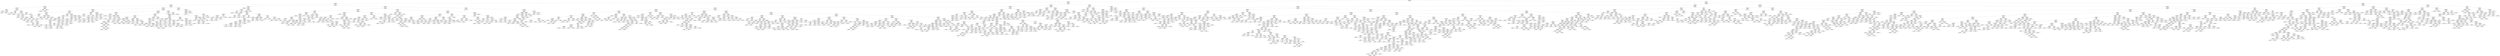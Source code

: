 digraph Tree {
0 [label="X[1] <= 2678.5000\ngini = 0.857142857143\nsamples = 15120", shape="box"] ;
1 [label="X[1] <= 2369.5000\ngini = 0.708204527082\nsamples = 6607", shape="box"] ;
0 -> 1 ;
2 [label="X[7] <= 195.5000\ngini = 0.595956470291\nsamples = 3706", shape="box"] ;
1 -> 2 ;
3 [label="X[4] <= 15.0000\ngini = 0.634178216632\nsamples = 1264", shape="box"] ;
2 -> 3 ;
4 [label="X[1] <= 2283.0000\ngini = 0.233424770975\nsamples = 139", shape="box"] ;
3 -> 4 ;
5 [label="X[0] <= 2661.0000\ngini = 0.170769230769\nsamples = 130", shape="box"] ;
4 -> 5 ;
6 [label="X[2] <= 288.5000\ngini = 0.611111111111\nsamples = 6", shape="box"] ;
5 -> 6 ;
7 [label="gini = 0.0000\nsamples = 3\nvalue = [ 0.  0.  3.  0.  0.  0.  0.]", shape="box"] ;
6 -> 7 ;
8 [label="X[9] <= 178.5000\ngini = 0.444444444444\nsamples = 3", shape="box"] ;
6 -> 8 ;
9 [label="gini = 0.0000\nsamples = 2\nvalue = [ 0.  0.  0.  2.  0.  0.  0.]", shape="box"] ;
8 -> 9 ;
10 [label="gini = 0.0000\nsamples = 1\nvalue = [ 0.  0.  0.  0.  0.  1.  0.]", shape="box"] ;
8 -> 10 ;
11 [label="X[24] <= 0.5000\ngini = 0.122268470343\nsamples = 124", shape="box"] ;
5 -> 11 ;
12 [label="X[1] <= 2264.5000\ngini = 0.0198\nsamples = 100", shape="box"] ;
11 -> 12 ;
13 [label="gini = 0.0000\nsamples = 95\nvalue = [  0.   0.   0.  95.   0.   0.   0.]", shape="box"] ;
12 -> 13 ;
14 [label="X[3] <= 15.0000\ngini = 0.32\nsamples = 5", shape="box"] ;
12 -> 14 ;
15 [label="gini = 0.0000\nsamples = 1\nvalue = [ 0.  0.  0.  0.  0.  1.  0.]", shape="box"] ;
14 -> 15 ;
16 [label="gini = 0.0000\nsamples = 4\nvalue = [ 0.  0.  0.  4.  0.  0.  0.]", shape="box"] ;
14 -> 16 ;
17 [label="X[2] <= 346.5000\ngini = 0.434027777778\nsamples = 24", shape="box"] ;
11 -> 17 ;
18 [label="X[10] <= 683.0000\ngini = 0.277008310249\nsamples = 19", shape="box"] ;
17 -> 18 ;
19 [label="gini = 0.0000\nsamples = 14\nvalue = [  0.   0.   0.  14.   0.   0.   0.]", shape="box"] ;
18 -> 19 ;
20 [label="X[10] <= 752.0000\ngini = 0.64\nsamples = 5", shape="box"] ;
18 -> 20 ;
21 [label="gini = 0.0000\nsamples = 2\nvalue = [ 0.  0.  2.  0.  0.  0.  0.]", shape="box"] ;
20 -> 21 ;
22 [label="X[2] <= 12.0000\ngini = 0.444444444444\nsamples = 3", shape="box"] ;
20 -> 22 ;
23 [label="gini = 0.0000\nsamples = 2\nvalue = [ 0.  0.  0.  2.  0.  0.  0.]", shape="box"] ;
22 -> 23 ;
24 [label="gini = 0.0000\nsamples = 1\nvalue = [ 0.  0.  0.  0.  0.  1.  0.]", shape="box"] ;
22 -> 24 ;
25 [label="X[10] <= 448.5000\ngini = 0.32\nsamples = 5", shape="box"] ;
17 -> 25 ;
26 [label="gini = 0.0000\nsamples = 1\nvalue = [ 0.  0.  0.  1.  0.  0.  0.]", shape="box"] ;
25 -> 26 ;
27 [label="gini = 0.0000\nsamples = 4\nvalue = [ 0.  0.  4.  0.  0.  0.  0.]", shape="box"] ;
25 -> 27 ;
28 [label="X[6] <= 1323.0000\ngini = 0.641975308642\nsamples = 9", shape="box"] ;
4 -> 28 ;
29 [label="X[1] <= 2298.0000\ngini = 0.48\nsamples = 5", shape="box"] ;
28 -> 29 ;
30 [label="gini = 0.0000\nsamples = 2\nvalue = [ 0.  0.  2.  0.  0.  0.  0.]", shape="box"] ;
29 -> 30 ;
31 [label="gini = 0.0000\nsamples = 3\nvalue = [ 0.  0.  0.  3.  0.  0.  0.]", shape="box"] ;
29 -> 31 ;
32 [label="gini = 0.0000\nsamples = 4\nvalue = [ 0.  0.  0.  0.  0.  4.  0.]", shape="box"] ;
28 -> 32 ;
33 [label="X[31] <= 0.5000\ngini = 0.586086716049\nsamples = 1125", shape="box"] ;
3 -> 33 ;
34 [label="X[0] <= 4359.5000\ngini = 0.557827692618\nsamples = 1063", shape="box"] ;
33 -> 34 ;
35 [label="X[8] <= 245.5000\ngini = 0.519102182304\nsamples = 481", shape="box"] ;
34 -> 35 ;
36 [label="X[1] <= 2107.5000\ngini = 0.45004693116\nsamples = 418", shape="box"] ;
35 -> 36 ;
37 [label="X[10] <= 556.5000\ngini = 0.513024\nsamples = 125", shape="box"] ;
36 -> 37 ;
38 [label="X[0] <= 3831.5000\ngini = 0.322485207101\nsamples = 52", shape="box"] ;
37 -> 38 ;
39 [label="X[5] <= 24.0000\ngini = 0.253227821741\nsamples = 49", shape="box"] ;
38 -> 39 ;
40 [label="X[6] <= 193.0000\ngini = 0.591715976331\nsamples = 13", shape="box"] ;
39 -> 40 ;
41 [label="gini = 0.0000\nsamples = 5\nvalue = [ 0.  0.  5.  0.  0.  0.  0.]", shape="box"] ;
40 -> 41 ;
42 [label="X[6] <= 442.5000\ngini = 0.625\nsamples = 8", shape="box"] ;
40 -> 42 ;
43 [label="gini = 0.0000\nsamples = 4\nvalue = [ 0.  0.  0.  0.  0.  4.  0.]", shape="box"] ;
42 -> 43 ;
44 [label="X[2] <= 303.0000\ngini = 0.5\nsamples = 4", shape="box"] ;
42 -> 44 ;
45 [label="gini = 0.0000\nsamples = 2\nvalue = [ 0.  0.  2.  0.  0.  0.  0.]", shape="box"] ;
44 -> 45 ;
46 [label="gini = 0.0000\nsamples = 2\nvalue = [ 0.  0.  0.  2.  0.  0.  0.]", shape="box"] ;
44 -> 46 ;
47 [label="X[0] <= 3395.0000\ngini = 0.054012345679\nsamples = 36", shape="box"] ;
39 -> 47 ;
48 [label="gini = 0.0000\nsamples = 34\nvalue = [  0.   0.  34.   0.   0.   0.   0.]", shape="box"] ;
47 -> 48 ;
49 [label="X[0] <= 3781.0000\ngini = 0.5\nsamples = 2", shape="box"] ;
47 -> 49 ;
50 [label="gini = 0.0000\nsamples = 1\nvalue = [ 0.  0.  0.  0.  0.  1.  0.]", shape="box"] ;
49 -> 50 ;
51 [label="gini = 0.0000\nsamples = 1\nvalue = [ 0.  0.  1.  0.  0.  0.  0.]", shape="box"] ;
49 -> 51 ;
52 [label="gini = 0.0000\nsamples = 3\nvalue = [ 0.  0.  0.  0.  0.  3.  0.]", shape="box"] ;
38 -> 52 ;
53 [label="X[4] <= 130.5000\ngini = 0.326515293676\nsamples = 73", shape="box"] ;
37 -> 53 ;
54 [label="X[0] <= 3461.0000\ngini = 0.499405469679\nsamples = 29", shape="box"] ;
53 -> 54 ;
55 [label="X[1] <= 1984.0000\ngini = 0.42\nsamples = 20", shape="box"] ;
54 -> 55 ;
56 [label="gini = 0.0000\nsamples = 6\nvalue = [ 0.  0.  0.  0.  0.  6.  0.]", shape="box"] ;
55 -> 56 ;
57 [label="gini = 0.0000\nsamples = 14\nvalue = [  0.   0.  14.   0.   0.   0.   0.]", shape="box"] ;
55 -> 57 ;
58 [label="gini = 0.0000\nsamples = 9\nvalue = [ 0.  0.  0.  0.  0.  9.  0.]", shape="box"] ;
54 -> 58 ;
59 [label="X[0] <= 2229.5000\ngini = 0.0444214876033\nsamples = 44", shape="box"] ;
53 -> 59 ;
60 [label="X[2] <= 182.5000\ngini = 0.5\nsamples = 2", shape="box"] ;
59 -> 60 ;
61 [label="gini = 0.0000\nsamples = 1\nvalue = [ 0.  0.  0.  0.  0.  1.  0.]", shape="box"] ;
60 -> 61 ;
62 [label="gini = 0.0000\nsamples = 1\nvalue = [ 0.  0.  1.  0.  0.  0.  0.]", shape="box"] ;
60 -> 62 ;
63 [label="gini = 0.0000\nsamples = 42\nvalue = [  0.   0.   0.   0.   0.  42.   0.]", shape="box"] ;
59 -> 63 ;
64 [label="X[7] <= 179.5000\ngini = 0.360190567159\nsamples = 293", shape="box"] ;
36 -> 64 ;
65 [label="X[5] <= 117.5000\ngini = 0.233940076312\nsamples = 219", shape="box"] ;
64 -> 65 ;
66 [label="X[8] <= 241.5000\ngini = 0.3208\nsamples = 150", shape="box"] ;
65 -> 66 ;
67 [label="X[6] <= 972.5000\ngini = 0.290121007737\nsamples = 142", shape="box"] ;
66 -> 67 ;
68 [label="X[0] <= 3746.5000\ngini = 0.369624264373\nsamples = 94", shape="box"] ;
67 -> 68 ;
69 [label="X[6] <= 634.5000\ngini = 0.261621315193\nsamples = 84", shape="box"] ;
68 -> 69 ;
70 [label="X[4] <= 63.5000\ngini = 0.0867768595041\nsamples = 44", shape="box"] ;
69 -> 70 ;
71 [label="X[2] <= 5.5000\ngini = 0.5\nsamples = 2", shape="box"] ;
70 -> 71 ;
72 [label="gini = 0.0000\nsamples = 1\nvalue = [ 0.  0.  1.  0.  0.  0.  0.]", shape="box"] ;
71 -> 72 ;
73 [label="gini = 0.0000\nsamples = 1\nvalue = [ 0.  0.  0.  0.  0.  1.  0.]", shape="box"] ;
71 -> 73 ;
74 [label="X[10] <= 277.0000\ngini = 0.046485260771\nsamples = 42", shape="box"] ;
70 -> 74 ;
75 [label="X[1] <= 2148.0000\ngini = 0.444444444444\nsamples = 3", shape="box"] ;
74 -> 75 ;
76 [label="gini = 0.0000\nsamples = 2\nvalue = [ 0.  0.  2.  0.  0.  0.  0.]", shape="box"] ;
75 -> 76 ;
77 [label="gini = 0.0000\nsamples = 1\nvalue = [ 0.  0.  0.  0.  0.  1.  0.]", shape="box"] ;
75 -> 77 ;
78 [label="gini = 0.0000\nsamples = 39\nvalue = [  0.   0.  39.   0.   0.   0.   0.]", shape="box"] ;
74 -> 78 ;
79 [label="X[5] <= 58.5000\ngini = 0.39875\nsamples = 40", shape="box"] ;
69 -> 79 ;
80 [label="X[5] <= -15.0000\ngini = 0.1472\nsamples = 25", shape="box"] ;
79 -> 80 ;
81 [label="gini = 0.0000\nsamples = 1\nvalue = [ 0.  0.  0.  0.  0.  1.  0.]", shape="box"] ;
80 -> 81 ;
82 [label="X[3] <= 37.5000\ngini = 0.0798611111111\nsamples = 24", shape="box"] ;
80 -> 82 ;
83 [label="gini = 0.0000\nsamples = 21\nvalue = [  0.   0.  21.   0.   0.   0.   0.]", shape="box"] ;
82 -> 83 ;
84 [label="X[4] <= 77.0000\ngini = 0.444444444444\nsamples = 3", shape="box"] ;
82 -> 84 ;
85 [label="gini = 0.0000\nsamples = 1\nvalue = [ 0.  0.  0.  0.  0.  1.  0.]", shape="box"] ;
84 -> 85 ;
86 [label="gini = 0.0000\nsamples = 2\nvalue = [ 0.  0.  2.  0.  0.  0.  0.]", shape="box"] ;
84 -> 86 ;
87 [label="X[5] <= 94.5000\ngini = 0.48\nsamples = 15", shape="box"] ;
79 -> 87 ;
88 [label="gini = 0.0000\nsamples = 6\nvalue = [ 0.  0.  0.  0.  0.  6.  0.]", shape="box"] ;
87 -> 88 ;
89 [label="X[3] <= 26.5000\ngini = 0.444444444444\nsamples = 9", shape="box"] ;
87 -> 89 ;
90 [label="X[3] <= 18.0000\ngini = 0.375\nsamples = 4", shape="box"] ;
89 -> 90 ;
91 [label="gini = 0.0000\nsamples = 1\nvalue = [ 0.  0.  1.  0.  0.  0.  0.]", shape="box"] ;
90 -> 91 ;
92 [label="gini = 0.0000\nsamples = 3\nvalue = [ 0.  0.  0.  0.  0.  3.  0.]", shape="box"] ;
90 -> 92 ;
93 [label="gini = 0.0000\nsamples = 5\nvalue = [ 0.  0.  5.  0.  0.  0.  0.]", shape="box"] ;
89 -> 93 ;
94 [label="gini = 0.0000\nsamples = 10\nvalue = [  0.   0.   0.   0.   0.  10.   0.]", shape="box"] ;
68 -> 94 ;
95 [label="X[16] <= 0.5000\ngini = 0.0798611111111\nsamples = 48", shape="box"] ;
67 -> 95 ;
96 [label="X[3] <= 21.5000\ngini = 0.0416478044364\nsamples = 47", shape="box"] ;
95 -> 96 ;
97 [label="X[1] <= 2295.5000\ngini = 0.277777777778\nsamples = 6", shape="box"] ;
96 -> 97 ;
98 [label="gini = 0.0000\nsamples = 4\nvalue = [ 0.  0.  4.  0.  0.  0.  0.]", shape="box"] ;
97 -> 98 ;
99 [label="X[6] <= 1224.5000\ngini = 0.5\nsamples = 2", shape="box"] ;
97 -> 99 ;
100 [label="gini = 0.0000\nsamples = 1\nvalue = [ 0.  0.  0.  0.  0.  1.  0.]", shape="box"] ;
99 -> 100 ;
101 [label="gini = 0.0000\nsamples = 1\nvalue = [ 0.  0.  1.  0.  0.  0.  0.]", shape="box"] ;
99 -> 101 ;
102 [label="gini = 0.0000\nsamples = 41\nvalue = [  0.   0.  41.   0.   0.   0.   0.]", shape="box"] ;
96 -> 102 ;
103 [label="gini = 0.0000\nsamples = 1\nvalue = [ 0.  0.  0.  0.  0.  1.  0.]", shape="box"] ;
95 -> 103 ;
104 [label="X[10] <= 697.5000\ngini = 0.5\nsamples = 8", shape="box"] ;
66 -> 104 ;
105 [label="gini = 0.0000\nsamples = 4\nvalue = [ 0.  0.  4.  0.  0.  0.  0.]", shape="box"] ;
104 -> 105 ;
106 [label="gini = 0.0000\nsamples = 4\nvalue = [ 0.  0.  0.  4.  0.  0.  0.]", shape="box"] ;
104 -> 106 ;
107 [label="gini = 0.0000\nsamples = 69\nvalue = [  0.   0.  69.   0.   0.   0.   0.]", shape="box"] ;
65 -> 107 ;
108 [label="X[0] <= 3021.5000\ngini = 0.54930606282\nsamples = 74", shape="box"] ;
64 -> 108 ;
109 [label="X[8] <= 212.5000\ngini = 0.477502295684\nsamples = 33", shape="box"] ;
108 -> 109 ;
110 [label="X[5] <= 127.0000\ngini = 0.318244170096\nsamples = 27", shape="box"] ;
109 -> 110 ;
111 [label="X[8] <= 211.5000\ngini = 0.158790170132\nsamples = 23", shape="box"] ;
110 -> 111 ;
112 [label="X[2] <= 7.5000\ngini = 0.0867768595041\nsamples = 22", shape="box"] ;
111 -> 112 ;
113 [label="X[8] <= 193.0000\ngini = 0.5\nsamples = 2", shape="box"] ;
112 -> 113 ;
114 [label="gini = 0.0000\nsamples = 1\nvalue = [ 0.  0.  0.  0.  0.  1.  0.]", shape="box"] ;
113 -> 114 ;
115 [label="gini = 0.0000\nsamples = 1\nvalue = [ 0.  1.  0.  0.  0.  0.  0.]", shape="box"] ;
113 -> 115 ;
116 [label="gini = 0.0000\nsamples = 20\nvalue = [  0.   0.   0.   0.   0.  20.   0.]", shape="box"] ;
112 -> 116 ;
117 [label="gini = 0.0000\nsamples = 1\nvalue = [ 0.  1.  0.  0.  0.  0.  0.]", shape="box"] ;
111 -> 117 ;
118 [label="X[1] <= 2207.0000\ngini = 0.375\nsamples = 4", shape="box"] ;
110 -> 118 ;
119 [label="gini = 0.0000\nsamples = 3\nvalue = [ 0.  0.  3.  0.  0.  0.  0.]", shape="box"] ;
118 -> 119 ;
120 [label="gini = 0.0000\nsamples = 1\nvalue = [ 0.  0.  0.  0.  0.  1.  0.]", shape="box"] ;
118 -> 120 ;
121 [label="gini = 0.0000\nsamples = 6\nvalue = [ 0.  0.  6.  0.  0.  0.  0.]", shape="box"] ;
109 -> 121 ;
122 [label="X[9] <= 157.5000\ngini = 0.460440214158\nsamples = 41", shape="box"] ;
108 -> 122 ;
123 [label="X[6] <= 358.5000\ngini = 0.0867768595041\nsamples = 22", shape="box"] ;
122 -> 123 ;
124 [label="gini = 0.0000\nsamples = 1\nvalue = [ 0.  0.  0.  0.  0.  1.  0.]", shape="box"] ;
123 -> 124 ;
125 [label="gini = 0.0000\nsamples = 21\nvalue = [  0.   0.  21.   0.   0.   0.   0.]", shape="box"] ;
123 -> 125 ;
126 [label="X[6] <= 982.5000\ngini = 0.581717451524\nsamples = 19", shape="box"] ;
122 -> 126 ;
127 [label="X[9] <= 174.5000\ngini = 0.518518518519\nsamples = 9", shape="box"] ;
126 -> 127 ;
128 [label="X[8] <= 206.0000\ngini = 0.244897959184\nsamples = 7", shape="box"] ;
127 -> 128 ;
129 [label="gini = 0.0000\nsamples = 1\nvalue = [ 0.  0.  0.  0.  0.  1.  0.]", shape="box"] ;
128 -> 129 ;
130 [label="gini = 0.0000\nsamples = 6\nvalue = [ 0.  0.  6.  0.  0.  0.  0.]", shape="box"] ;
128 -> 130 ;
131 [label="X[1] <= 2294.5000\ngini = 0.5\nsamples = 2", shape="box"] ;
127 -> 131 ;
132 [label="gini = 0.0000\nsamples = 1\nvalue = [ 0.  0.  0.  1.  0.  0.  0.]", shape="box"] ;
131 -> 132 ;
133 [label="gini = 0.0000\nsamples = 1\nvalue = [ 0.  1.  0.  0.  0.  0.  0.]", shape="box"] ;
131 -> 133 ;
134 [label="X[10] <= 847.0000\ngini = 0.18\nsamples = 10", shape="box"] ;
126 -> 134 ;
135 [label="gini = 0.0000\nsamples = 9\nvalue = [ 0.  0.  0.  0.  0.  9.  0.]", shape="box"] ;
134 -> 135 ;
136 [label="gini = 0.0000\nsamples = 1\nvalue = [ 0.  0.  1.  0.  0.  0.  0.]", shape="box"] ;
134 -> 136 ;
137 [label="X[6] <= 733.0000\ngini = 0.545225497606\nsamples = 63", shape="box"] ;
35 -> 137 ;
138 [label="X[10] <= 893.5000\ngini = 0.362811791383\nsamples = 21", shape="box"] ;
137 -> 138 ;
139 [label="X[7] <= 156.0000\ngini = 0.1171875\nsamples = 16", shape="box"] ;
138 -> 139 ;
140 [label="gini = 0.0000\nsamples = 1\nvalue = [ 0.  0.  0.  0.  0.  1.  0.]", shape="box"] ;
139 -> 140 ;
141 [label="gini = 0.0000\nsamples = 15\nvalue = [  0.   0.  15.   0.   0.   0.   0.]", shape="box"] ;
139 -> 141 ;
142 [label="X[8] <= 251.5000\ngini = 0.32\nsamples = 5", shape="box"] ;
138 -> 142 ;
143 [label="gini = 0.0000\nsamples = 1\nvalue = [ 0.  0.  1.  0.  0.  0.  0.]", shape="box"] ;
142 -> 143 ;
144 [label="gini = 0.0000\nsamples = 4\nvalue = [ 0.  0.  0.  0.  0.  4.  0.]", shape="box"] ;
142 -> 144 ;
145 [label="X[4] <= 195.5000\ngini = 0.214285714286\nsamples = 42", shape="box"] ;
137 -> 145 ;
146 [label="X[4] <= 63.5000\ngini = 0.592592592593\nsamples = 9", shape="box"] ;
145 -> 146 ;
147 [label="X[0] <= 4208.5000\ngini = 0.32\nsamples = 5", shape="box"] ;
146 -> 147 ;
148 [label="gini = 0.0000\nsamples = 4\nvalue = [ 0.  0.  0.  4.  0.  0.  0.]", shape="box"] ;
147 -> 148 ;
149 [label="gini = 0.0000\nsamples = 1\nvalue = [ 0.  0.  0.  0.  0.  1.  0.]", shape="box"] ;
147 -> 149 ;
150 [label="gini = 0.0000\nsamples = 4\nvalue = [ 0.  0.  4.  0.  0.  0.  0.]", shape="box"] ;
146 -> 150 ;
151 [label="gini = 0.0000\nsamples = 33\nvalue = [  0.   0.   0.  33.   0.   0.   0.]", shape="box"] ;
145 -> 151 ;
152 [label="X[10] <= 1442.0000\ngini = 0.520405994261\nsamples = 582", shape="box"] ;
34 -> 152 ;
153 [label="X[6] <= 387.0000\ngini = 0.506577943286\nsamples = 543", shape="box"] ;
152 -> 153 ;
154 [label="X[10] <= 493.5000\ngini = 0.436980609418\nsamples = 76", shape="box"] ;
153 -> 154 ;
155 [label="X[28] <= 0.5000\ngini = 0.152777777778\nsamples = 36", shape="box"] ;
154 -> 155 ;
156 [label="gini = 0.0000\nsamples = 33\nvalue = [  0.   0.  33.   0.   0.   0.   0.]", shape="box"] ;
155 -> 156 ;
157 [label="gini = 0.0000\nsamples = 3\nvalue = [ 0.  0.  0.  0.  0.  3.  0.]", shape="box"] ;
155 -> 157 ;
158 [label="X[1] <= 2201.0000\ngini = 0.54625\nsamples = 40", shape="box"] ;
154 -> 158 ;
159 [label="X[9] <= 210.5000\ngini = 0.340264650284\nsamples = 23", shape="box"] ;
158 -> 159 ;
160 [label="X[9] <= 93.0000\ngini = 0.104938271605\nsamples = 18", shape="box"] ;
159 -> 160 ;
161 [label="gini = 0.0000\nsamples = 1\nvalue = [ 0.  0.  1.  0.  0.  0.  0.]", shape="box"] ;
160 -> 161 ;
162 [label="gini = 0.0000\nsamples = 17\nvalue = [  0.   0.   0.   0.   0.  17.   0.]", shape="box"] ;
160 -> 162 ;
163 [label="X[5] <= 15.0000\ngini = 0.32\nsamples = 5", shape="box"] ;
159 -> 163 ;
164 [label="gini = 0.0000\nsamples = 1\nvalue = [ 0.  0.  0.  0.  0.  1.  0.]", shape="box"] ;
163 -> 164 ;
165 [label="gini = 0.0000\nsamples = 4\nvalue = [ 0.  0.  4.  0.  0.  0.  0.]", shape="box"] ;
163 -> 165 ;
166 [label="X[5] <= -1.5000\ngini = 0.214532871972\nsamples = 17", shape="box"] ;
158 -> 166 ;
167 [label="gini = 0.0000\nsamples = 1\nvalue = [ 0.  0.  0.  1.  0.  0.  0.]", shape="box"] ;
166 -> 167 ;
168 [label="X[9] <= 150.0000\ngini = 0.1171875\nsamples = 16", shape="box"] ;
166 -> 168 ;
169 [label="gini = 0.0000\nsamples = 1\nvalue = [ 0.  1.  0.  0.  0.  0.  0.]", shape="box"] ;
168 -> 169 ;
170 [label="gini = 0.0000\nsamples = 15\nvalue = [  0.   0.  15.   0.   0.   0.   0.]", shape="box"] ;
168 -> 170 ;
171 [label="X[0] <= 12284.0000\ngini = 0.474109193953\nsamples = 467", shape="box"] ;
153 -> 171 ;
172 [label="X[0] <= 5188.5000\ngini = 0.378346222487\nsamples = 287", shape="box"] ;
171 -> 172 ;
173 [label="X[1] <= 2286.5000\ngini = 0.482577777778\nsamples = 150", shape="box"] ;
172 -> 173 ;
174 [label="X[10] <= 1113.0000\ngini = 0.355387523629\nsamples = 92", shape="box"] ;
173 -> 174 ;
175 [label="X[0] <= 4662.0000\ngini = 0.2215625\nsamples = 80", shape="box"] ;
174 -> 175 ;
176 [label="X[5] <= 56.0000\ngini = 0.41512345679\nsamples = 36", shape="box"] ;
175 -> 176 ;
177 [label="X[1] <= 2159.5000\ngini = 0.546712802768\nsamples = 17", shape="box"] ;
176 -> 177 ;
178 [label="gini = 0.0000\nsamples = 4\nvalue = [ 0.  0.  0.  0.  0.  4.  0.]", shape="box"] ;
177 -> 178 ;
179 [label="X[8] <= 239.0000\ngini = 0.461538461538\nsamples = 13", shape="box"] ;
177 -> 179 ;
180 [label="X[6] <= 623.5000\ngini = 0.314049586777\nsamples = 11", shape="box"] ;
179 -> 180 ;
181 [label="gini = 0.0000\nsamples = 1\nvalue = [ 0.  0.  0.  0.  0.  1.  0.]", shape="box"] ;
180 -> 181 ;
182 [label="X[3] <= 14.5000\ngini = 0.18\nsamples = 10", shape="box"] ;
180 -> 182 ;
183 [label="X[6] <= 1375.0000\ngini = 0.5\nsamples = 2", shape="box"] ;
182 -> 183 ;
184 [label="gini = 0.0000\nsamples = 1\nvalue = [ 0.  0.  0.  1.  0.  0.  0.]", shape="box"] ;
183 -> 184 ;
185 [label="gini = 0.0000\nsamples = 1\nvalue = [ 0.  0.  1.  0.  0.  0.  0.]", shape="box"] ;
183 -> 185 ;
186 [label="gini = 0.0000\nsamples = 8\nvalue = [ 0.  0.  8.  0.  0.  0.  0.]", shape="box"] ;
182 -> 186 ;
187 [label="gini = 0.0000\nsamples = 2\nvalue = [ 0.  0.  0.  0.  0.  2.  0.]", shape="box"] ;
179 -> 187 ;
188 [label="gini = 0.0000\nsamples = 19\nvalue = [  0.   0.   0.   0.   0.  19.   0.]", shape="box"] ;
176 -> 188 ;
189 [label="gini = 0.0000\nsamples = 44\nvalue = [  0.   0.   0.   0.   0.  44.   0.]", shape="box"] ;
175 -> 189 ;
190 [label="X[5] <= 12.0000\ngini = 0.569444444444\nsamples = 12", shape="box"] ;
174 -> 190 ;
191 [label="X[1] <= 2223.5000\ngini = 0.48\nsamples = 5", shape="box"] ;
190 -> 191 ;
192 [label="gini = 0.0000\nsamples = 3\nvalue = [ 0.  0.  0.  3.  0.  0.  0.]", shape="box"] ;
191 -> 192 ;
193 [label="gini = 0.0000\nsamples = 2\nvalue = [ 0.  0.  0.  0.  0.  2.  0.]", shape="box"] ;
191 -> 193 ;
194 [label="gini = 0.0000\nsamples = 7\nvalue = [ 0.  0.  7.  0.  0.  0.  0.]", shape="box"] ;
190 -> 194 ;
195 [label="X[3] <= 21.5000\ngini = 0.478596908442\nsamples = 58", shape="box"] ;
173 -> 195 ;
196 [label="X[9] <= 161.5000\ngini = 0.355029585799\nsamples = 26", shape="box"] ;
195 -> 196 ;
197 [label="X[2] <= 2.0000\ngini = 0.408163265306\nsamples = 7", shape="box"] ;
196 -> 197 ;
198 [label="gini = 0.0000\nsamples = 1\nvalue = [ 0.  0.  0.  0.  0.  1.  0.]", shape="box"] ;
197 -> 198 ;
199 [label="X[6] <= 1222.0000\ngini = 0.277777777778\nsamples = 6", shape="box"] ;
197 -> 199 ;
200 [label="gini = 0.0000\nsamples = 5\nvalue = [ 0.  0.  5.  0.  0.  0.  0.]", shape="box"] ;
199 -> 200 ;
201 [label="gini = 0.0000\nsamples = 1\nvalue = [ 0.  0.  0.  0.  0.  1.  0.]", shape="box"] ;
199 -> 201 ;
202 [label="X[0] <= 4532.5000\ngini = 0.0997229916898\nsamples = 19", shape="box"] ;
196 -> 202 ;
203 [label="X[8] <= 219.0000\ngini = 0.5\nsamples = 2", shape="box"] ;
202 -> 203 ;
204 [label="gini = 0.0000\nsamples = 1\nvalue = [ 0.  0.  0.  0.  0.  1.  0.]", shape="box"] ;
203 -> 204 ;
205 [label="gini = 0.0000\nsamples = 1\nvalue = [ 0.  0.  1.  0.  0.  0.  0.]", shape="box"] ;
203 -> 205 ;
206 [label="gini = 0.0000\nsamples = 17\nvalue = [  0.   0.   0.   0.   0.  17.   0.]", shape="box"] ;
202 -> 206 ;
207 [label="X[8] <= 233.5000\ngini = 0.169921875\nsamples = 32", shape="box"] ;
195 -> 207 ;
208 [label="X[6] <= 730.5000\ngini = 0.120707596254\nsamples = 31", shape="box"] ;
207 -> 208 ;
209 [label="X[8] <= 214.5000\ngini = 0.5\nsamples = 2", shape="box"] ;
208 -> 209 ;
210 [label="gini = 0.0000\nsamples = 1\nvalue = [ 0.  0.  1.  0.  0.  0.  0.]", shape="box"] ;
209 -> 210 ;
211 [label="gini = 0.0000\nsamples = 1\nvalue = [ 0.  0.  0.  0.  0.  1.  0.]", shape="box"] ;
209 -> 211 ;
212 [label="X[1] <= 2364.5000\ngini = 0.0665873959572\nsamples = 29", shape="box"] ;
208 -> 212 ;
213 [label="gini = 0.0000\nsamples = 26\nvalue = [  0.   0.  26.   0.   0.   0.   0.]", shape="box"] ;
212 -> 213 ;
214 [label="X[3] <= 24.5000\ngini = 0.444444444444\nsamples = 3", shape="box"] ;
212 -> 214 ;
215 [label="gini = 0.0000\nsamples = 1\nvalue = [ 0.  0.  0.  0.  0.  1.  0.]", shape="box"] ;
214 -> 215 ;
216 [label="gini = 0.0000\nsamples = 2\nvalue = [ 0.  0.  2.  0.  0.  0.  0.]", shape="box"] ;
214 -> 216 ;
217 [label="gini = 0.0000\nsamples = 1\nvalue = [ 0.  0.  0.  0.  0.  1.  0.]", shape="box"] ;
207 -> 217 ;
218 [label="X[2] <= 351.5000\ngini = 0.188289200277\nsamples = 137", shape="box"] ;
172 -> 218 ;
219 [label="X[17] <= 0.5000\ngini = 0.143076923077\nsamples = 130", shape="box"] ;
218 -> 219 ;
220 [label="X[3] <= 38.0000\ngini = 0.129799891833\nsamples = 129", shape="box"] ;
219 -> 220 ;
221 [label="X[7] <= 189.5000\ngini = 0.1171875\nsamples = 128", shape="box"] ;
220 -> 221 ;
222 [label="X[6] <= 406.0000\ngini = 0.0798611111111\nsamples = 120", shape="box"] ;
221 -> 222 ;
223 [label="X[4] <= 165.5000\ngini = 0.5\nsamples = 4", shape="box"] ;
222 -> 223 ;
224 [label="gini = 0.0000\nsamples = 2\nvalue = [ 0.  0.  2.  0.  0.  0.  0.]", shape="box"] ;
223 -> 224 ;
225 [label="gini = 0.0000\nsamples = 2\nvalue = [ 0.  0.  0.  0.  0.  2.  0.]", shape="box"] ;
223 -> 225 ;
226 [label="X[1] <= 2085.5000\ngini = 0.0503864447087\nsamples = 116", shape="box"] ;
222 -> 226 ;
227 [label="X[1] <= 2074.0000\ngini = 0.444444444444\nsamples = 6", shape="box"] ;
226 -> 227 ;
228 [label="gini = 0.0000\nsamples = 4\nvalue = [ 0.  0.  0.  0.  0.  4.  0.]", shape="box"] ;
227 -> 228 ;
229 [label="gini = 0.0000\nsamples = 2\nvalue = [ 0.  0.  2.  0.  0.  0.  0.]", shape="box"] ;
227 -> 229 ;
230 [label="X[16] <= 0.5000\ngini = 0.0180165289256\nsamples = 110", shape="box"] ;
226 -> 230 ;
231 [label="gini = 0.0000\nsamples = 108\nvalue = [   0.    0.    0.    0.    0.  108.    0.]", shape="box"] ;
230 -> 231 ;
232 [label="X[5] <= 48.5000\ngini = 0.5\nsamples = 2", shape="box"] ;
230 -> 232 ;
233 [label="gini = 0.0000\nsamples = 1\nvalue = [ 0.  0.  0.  0.  0.  1.  0.]", shape="box"] ;
232 -> 233 ;
234 [label="gini = 0.0000\nsamples = 1\nvalue = [ 0.  0.  1.  0.  0.  0.  0.]", shape="box"] ;
232 -> 234 ;
235 [label="X[9] <= 159.0000\ngini = 0.46875\nsamples = 8", shape="box"] ;
221 -> 235 ;
236 [label="X[5] <= 29.5000\ngini = 0.375\nsamples = 4", shape="box"] ;
235 -> 236 ;
237 [label="gini = 0.0000\nsamples = 1\nvalue = [ 0.  0.  0.  0.  0.  1.  0.]", shape="box"] ;
236 -> 237 ;
238 [label="gini = 0.0000\nsamples = 3\nvalue = [ 0.  0.  3.  0.  0.  0.  0.]", shape="box"] ;
236 -> 238 ;
239 [label="gini = 0.0000\nsamples = 4\nvalue = [ 0.  0.  0.  0.  0.  4.  0.]", shape="box"] ;
235 -> 239 ;
240 [label="gini = 0.0000\nsamples = 1\nvalue = [ 0.  0.  1.  0.  0.  0.  0.]", shape="box"] ;
220 -> 240 ;
241 [label="gini = 0.0000\nsamples = 1\nvalue = [ 0.  0.  0.  1.  0.  0.  0.]", shape="box"] ;
219 -> 241 ;
242 [label="X[4] <= 96.0000\ngini = 0.489795918367\nsamples = 7", shape="box"] ;
218 -> 242 ;
243 [label="gini = 0.0000\nsamples = 4\nvalue = [ 0.  0.  0.  4.  0.  0.  0.]", shape="box"] ;
242 -> 243 ;
244 [label="gini = 0.0000\nsamples = 3\nvalue = [ 0.  0.  0.  0.  0.  3.  0.]", shape="box"] ;
242 -> 244 ;
245 [label="X[0] <= 12875.5000\ngini = 0.556975308642\nsamples = 180", shape="box"] ;
171 -> 245 ;
246 [label="X[8] <= 228.5000\ngini = 0.534602076125\nsamples = 102", shape="box"] ;
245 -> 246 ;
247 [label="X[6] <= 755.0000\ngini = 0.456573468174\nsamples = 82", shape="box"] ;
246 -> 247 ;
248 [label="X[0] <= 12526.0000\ngini = 0.473372781065\nsamples = 26", shape="box"] ;
247 -> 248 ;
249 [label="X[6] <= 693.5000\ngini = 0.277777777778\nsamples = 12", shape="box"] ;
248 -> 249 ;
250 [label="gini = 0.0000\nsamples = 10\nvalue = [  0.   0.  10.   0.   0.   0.   0.]", shape="box"] ;
249 -> 250 ;
251 [label="gini = 0.0000\nsamples = 2\nvalue = [ 0.  0.  0.  0.  0.  2.  0.]", shape="box"] ;
249 -> 251 ;
252 [label="gini = 0.0000\nsamples = 14\nvalue = [  0.   0.   0.   0.   0.  14.   0.]", shape="box"] ;
248 -> 252 ;
253 [label="X[3] <= 14.0000\ngini = 0.327168367347\nsamples = 56", shape="box"] ;
247 -> 253 ;
254 [label="gini = 0.0000\nsamples = 2\nvalue = [ 0.  0.  0.  2.  0.  0.  0.]", shape="box"] ;
253 -> 254 ;
255 [label="X[0] <= 12341.5000\ngini = 0.277777777778\nsamples = 54", shape="box"] ;
253 -> 255 ;
256 [label="X[1] <= 2230.0000\ngini = 0.375\nsamples = 4", shape="box"] ;
255 -> 256 ;
257 [label="gini = 0.0000\nsamples = 1\nvalue = [ 0.  0.  1.  0.  0.  0.  0.]", shape="box"] ;
256 -> 257 ;
258 [label="gini = 0.0000\nsamples = 3\nvalue = [ 0.  0.  0.  0.  0.  3.  0.]", shape="box"] ;
256 -> 258 ;
259 [label="X[1] <= 2325.0000\ngini = 0.2112\nsamples = 50", shape="box"] ;
255 -> 259 ;
260 [label="X[6] <= 933.0000\ngini = 0.0555102040816\nsamples = 35", shape="box"] ;
259 -> 260 ;
261 [label="X[7] <= 144.5000\ngini = 0.277777777778\nsamples = 6", shape="box"] ;
260 -> 261 ;
262 [label="gini = 0.0000\nsamples = 1\nvalue = [ 0.  0.  0.  0.  0.  1.  0.]", shape="box"] ;
261 -> 262 ;
263 [label="gini = 0.0000\nsamples = 5\nvalue = [ 0.  0.  5.  0.  0.  0.  0.]", shape="box"] ;
261 -> 263 ;
264 [label="gini = 0.0000\nsamples = 29\nvalue = [  0.   0.  29.   0.   0.   0.   0.]", shape="box"] ;
260 -> 264 ;
265 [label="X[5] <= 126.0000\ngini = 0.444444444444\nsamples = 15", shape="box"] ;
259 -> 265 ;
266 [label="X[2] <= 310.5000\ngini = 0.408163265306\nsamples = 7", shape="box"] ;
265 -> 266 ;
267 [label="gini = 0.0000\nsamples = 2\nvalue = [ 0.  0.  2.  0.  0.  0.  0.]", shape="box"] ;
266 -> 267 ;
268 [label="gini = 0.0000\nsamples = 5\nvalue = [ 0.  0.  0.  0.  0.  5.  0.]", shape="box"] ;
266 -> 268 ;
269 [label="gini = 0.0000\nsamples = 8\nvalue = [ 0.  0.  8.  0.  0.  0.  0.]", shape="box"] ;
265 -> 269 ;
270 [label="X[1] <= 2292.0000\ngini = 0.58\nsamples = 20", shape="box"] ;
246 -> 270 ;
271 [label="X[28] <= 0.5000\ngini = 0.244897959184\nsamples = 7", shape="box"] ;
270 -> 271 ;
272 [label="gini = 0.0000\nsamples = 6\nvalue = [ 0.  0.  6.  0.  0.  0.  0.]", shape="box"] ;
271 -> 272 ;
273 [label="gini = 0.0000\nsamples = 1\nvalue = [ 0.  0.  0.  1.  0.  0.  0.]", shape="box"] ;
271 -> 273 ;
274 [label="X[19] <= 0.5000\ngini = 0.473372781065\nsamples = 13", shape="box"] ;
270 -> 274 ;
275 [label="X[1] <= 2359.0000\ngini = 0.297520661157\nsamples = 11", shape="box"] ;
274 -> 275 ;
276 [label="X[6] <= 907.5000\ngini = 0.18\nsamples = 10", shape="box"] ;
275 -> 276 ;
277 [label="X[3] <= 18.5000\ngini = 0.5\nsamples = 2", shape="box"] ;
276 -> 277 ;
278 [label="gini = 0.0000\nsamples = 1\nvalue = [ 0.  0.  0.  1.  0.  0.  0.]", shape="box"] ;
277 -> 278 ;
279 [label="gini = 0.0000\nsamples = 1\nvalue = [ 0.  0.  1.  0.  0.  0.  0.]", shape="box"] ;
277 -> 279 ;
280 [label="gini = 0.0000\nsamples = 8\nvalue = [ 0.  0.  0.  8.  0.  0.  0.]", shape="box"] ;
276 -> 280 ;
281 [label="gini = 0.0000\nsamples = 1\nvalue = [ 0.  0.  1.  0.  0.  0.  0.]", shape="box"] ;
275 -> 281 ;
282 [label="gini = 0.0000\nsamples = 2\nvalue = [ 0.  0.  0.  0.  0.  2.  0.]", shape="box"] ;
274 -> 282 ;
283 [label="X[0] <= 13060.5000\ngini = 0.294543063774\nsamples = 78", shape="box"] ;
245 -> 283 ;
284 [label="X[1] <= 2328.5000\ngini = 0.43875\nsamples = 40", shape="box"] ;
283 -> 284 ;
285 [label="X[4] <= 51.0000\ngini = 0.3046875\nsamples = 32", shape="box"] ;
284 -> 285 ;
286 [label="gini = 0.0000\nsamples = 3\nvalue = [ 0.  0.  3.  0.  0.  0.  0.]", shape="box"] ;
285 -> 286 ;
287 [label="X[10] <= 564.0000\ngini = 0.185493460166\nsamples = 29", shape="box"] ;
285 -> 287 ;
288 [label="X[9] <= 160.5000\ngini = 0.444444444444\nsamples = 3", shape="box"] ;
287 -> 288 ;
289 [label="gini = 0.0000\nsamples = 1\nvalue = [ 0.  0.  0.  0.  0.  1.  0.]", shape="box"] ;
288 -> 289 ;
290 [label="gini = 0.0000\nsamples = 2\nvalue = [ 0.  0.  2.  0.  0.  0.  0.]", shape="box"] ;
288 -> 290 ;
291 [label="X[9] <= 104.0000\ngini = 0.0739644970414\nsamples = 26", shape="box"] ;
287 -> 291 ;
292 [label="gini = 0.0000\nsamples = 1\nvalue = [ 0.  0.  1.  0.  0.  0.  0.]", shape="box"] ;
291 -> 292 ;
293 [label="gini = 0.0000\nsamples = 25\nvalue = [  0.   0.   0.   0.   0.  25.   0.]", shape="box"] ;
291 -> 293 ;
294 [label="X[10] <= 414.0000\ngini = 0.21875\nsamples = 8", shape="box"] ;
284 -> 294 ;
295 [label="gini = 0.0000\nsamples = 1\nvalue = [ 0.  0.  0.  0.  0.  1.  0.]", shape="box"] ;
294 -> 295 ;
296 [label="gini = 0.0000\nsamples = 7\nvalue = [ 0.  0.  7.  0.  0.  0.  0.]", shape="box"] ;
294 -> 296 ;
297 [label="X[2] <= 351.0000\ngini = 0.0512465373961\nsamples = 38", shape="box"] ;
283 -> 297 ;
298 [label="gini = 0.0000\nsamples = 36\nvalue = [  0.   0.   0.   0.   0.  36.   0.]", shape="box"] ;
297 -> 298 ;
299 [label="X[0] <= 13258.5000\ngini = 0.5\nsamples = 2", shape="box"] ;
297 -> 299 ;
300 [label="gini = 0.0000\nsamples = 1\nvalue = [ 0.  0.  1.  0.  0.  0.  0.]", shape="box"] ;
299 -> 300 ;
301 [label="gini = 0.0000\nsamples = 1\nvalue = [ 0.  0.  0.  0.  0.  1.  0.]", shape="box"] ;
299 -> 301 ;
302 [label="X[6] <= 934.0000\ngini = 0.14201183432\nsamples = 39", shape="box"] ;
152 -> 302 ;
303 [label="gini = 0.0000\nsamples = 34\nvalue = [  0.   0.  34.   0.   0.   0.   0.]", shape="box"] ;
302 -> 303 ;
304 [label="X[8] <= 196.0000\ngini = 0.48\nsamples = 5", shape="box"] ;
302 -> 304 ;
305 [label="gini = 0.0000\nsamples = 2\nvalue = [ 0.  0.  2.  0.  0.  0.  0.]", shape="box"] ;
304 -> 305 ;
306 [label="gini = 0.0000\nsamples = 3\nvalue = [ 0.  0.  0.  0.  0.  3.  0.]", shape="box"] ;
304 -> 306 ;
307 [label="X[6] <= 571.0000\ngini = 0.380332986472\nsamples = 62", shape="box"] ;
33 -> 307 ;
308 [label="gini = 0.0000\nsamples = 9\nvalue = [ 0.  0.  9.  0.  0.  0.  0.]", shape="box"] ;
307 -> 308 ;
309 [label="X[1] <= 2233.5000\ngini = 0.206479174083\nsamples = 53", shape="box"] ;
307 -> 309 ;
310 [label="X[1] <= 2109.5000\ngini = 0.144559784698\nsamples = 51", shape="box"] ;
309 -> 310 ;
311 [label="X[0] <= 2920.5000\ngini = 0.359861591696\nsamples = 17", shape="box"] ;
310 -> 311 ;
312 [label="gini = 0.0000\nsamples = 11\nvalue = [  0.   0.   0.  11.   0.   0.   0.]", shape="box"] ;
311 -> 312 ;
313 [label="X[2] <= 325.5000\ngini = 0.444444444444\nsamples = 6", shape="box"] ;
311 -> 313 ;
314 [label="X[10] <= 356.0000\ngini = 0.32\nsamples = 5", shape="box"] ;
313 -> 314 ;
315 [label="gini = 0.0000\nsamples = 1\nvalue = [ 0.  0.  0.  1.  0.  0.  0.]", shape="box"] ;
314 -> 315 ;
316 [label="gini = 0.0000\nsamples = 4\nvalue = [ 0.  0.  4.  0.  0.  0.  0.]", shape="box"] ;
314 -> 316 ;
317 [label="gini = 0.0000\nsamples = 1\nvalue = [ 0.  0.  0.  1.  0.  0.  0.]", shape="box"] ;
313 -> 317 ;
318 [label="gini = 0.0000\nsamples = 34\nvalue = [  0.   0.   0.  34.   0.   0.   0.]", shape="box"] ;
310 -> 318 ;
319 [label="gini = 0.0000\nsamples = 2\nvalue = [ 0.  0.  0.  0.  0.  2.  0.]", shape="box"] ;
309 -> 319 ;
320 [label="X[4] <= 15.0000\ngini = 0.420793028901\nsamples = 2442", shape="box"] ;
2 -> 320 ;
321 [label="X[14] <= 0.5000\ngini = 0.102343111111\nsamples = 750", shape="box"] ;
320 -> 321 ;
322 [label="gini = 0.0000\nsamples = 9\nvalue = [ 0.  0.  0.  0.  0.  9.  0.]", shape="box"] ;
321 -> 322 ;
323 [label="X[6] <= 92.5000\ngini = 0.0810445089158\nsamples = 741", shape="box"] ;
321 -> 323 ;
324 [label="X[2] <= 27.0000\ngini = 0.448979591837\nsamples = 7", shape="box"] ;
323 -> 324 ;
325 [label="X[3] <= 9.0000\ngini = 0.5\nsamples = 2", shape="box"] ;
324 -> 325 ;
326 [label="gini = 0.0000\nsamples = 1\nvalue = [ 0.  0.  0.  1.  0.  0.  0.]", shape="box"] ;
325 -> 326 ;
327 [label="gini = 0.0000\nsamples = 1\nvalue = [ 0.  0.  0.  0.  0.  1.  0.]", shape="box"] ;
325 -> 327 ;
328 [label="gini = 0.0000\nsamples = 5\nvalue = [ 0.  0.  5.  0.  0.  0.  0.]", shape="box"] ;
324 -> 328 ;
329 [label="X[0] <= 13502.5000\ngini = 0.0663714186014\nsamples = 734", shape="box"] ;
323 -> 329 ;
330 [label="X[7] <= 202.5000\ngini = 0.0638613483619\nsamples = 733", shape="box"] ;
329 -> 330 ;
331 [label="X[1] <= 2283.5000\ngini = 0.219171597633\nsamples = 65", shape="box"] ;
330 -> 331 ;
332 [label="X[24] <= 0.5000\ngini = 0.108223567106\nsamples = 53", shape="box"] ;
331 -> 332 ;
333 [label="X[0] <= 13035.5000\ngini = 0.0384467512495\nsamples = 51", shape="box"] ;
332 -> 333 ;
334 [label="gini = 0.0000\nsamples = 48\nvalue = [  0.   0.   0.  48.   0.   0.   0.]", shape="box"] ;
333 -> 334 ;
335 [label="X[28] <= 0.5000\ngini = 0.444444444444\nsamples = 3", shape="box"] ;
333 -> 335 ;
336 [label="gini = 0.0000\nsamples = 2\nvalue = [ 0.  0.  0.  2.  0.  0.  0.]", shape="box"] ;
335 -> 336 ;
337 [label="gini = 0.0000\nsamples = 1\nvalue = [ 0.  0.  0.  0.  0.  1.  0.]", shape="box"] ;
335 -> 337 ;
338 [label="X[7] <= 201.0000\ngini = 0.5\nsamples = 2", shape="box"] ;
332 -> 338 ;
339 [label="gini = 0.0000\nsamples = 1\nvalue = [ 0.  0.  1.  0.  0.  0.  0.]", shape="box"] ;
338 -> 339 ;
340 [label="gini = 0.0000\nsamples = 1\nvalue = [ 0.  0.  0.  0.  0.  1.  0.]", shape="box"] ;
338 -> 340 ;
341 [label="X[6] <= 1324.5000\ngini = 0.486111111111\nsamples = 12", shape="box"] ;
331 -> 341 ;
342 [label="X[28] <= 0.5000\ngini = 0.21875\nsamples = 8", shape="box"] ;
341 -> 342 ;
343 [label="gini = 0.0000\nsamples = 7\nvalue = [ 0.  0.  0.  7.  0.  0.  0.]", shape="box"] ;
342 -> 343 ;
344 [label="gini = 0.0000\nsamples = 1\nvalue = [ 0.  0.  0.  0.  0.  1.  0.]", shape="box"] ;
342 -> 344 ;
345 [label="gini = 0.0000\nsamples = 4\nvalue = [ 0.  0.  0.  0.  0.  4.  0.]", shape="box"] ;
341 -> 345 ;
346 [label="X[8] <= 188.5000\ngini = 0.0470391552225\nsamples = 668", shape="box"] ;
330 -> 346 ;
347 [label="X[1] <= 2234.5000\ngini = 0.291111111111\nsamples = 30", shape="box"] ;
346 -> 347 ;
348 [label="X[2] <= 27.5000\ngini = 0.0739644970414\nsamples = 26", shape="box"] ;
347 -> 348 ;
349 [label="gini = 0.0000\nsamples = 1\nvalue = [ 0.  0.  1.  0.  0.  0.  0.]", shape="box"] ;
348 -> 349 ;
350 [label="gini = 0.0000\nsamples = 25\nvalue = [  0.   0.   0.  25.   0.   0.   0.]", shape="box"] ;
348 -> 350 ;
351 [label="X[2] <= 65.0000\ngini = 0.5\nsamples = 4", shape="box"] ;
347 -> 351 ;
352 [label="gini = 0.0000\nsamples = 2\nvalue = [ 0.  0.  2.  0.  0.  0.  0.]", shape="box"] ;
351 -> 352 ;
353 [label="gini = 0.0000\nsamples = 2\nvalue = [ 0.  0.  0.  0.  0.  2.  0.]", shape="box"] ;
351 -> 353 ;
354 [label="X[1] <= 2342.5000\ngini = 0.0340356325115\nsamples = 638", shape="box"] ;
346 -> 354 ;
355 [label="X[6] <= 1535.0000\ngini = 0.0228261340028\nsamples = 608", shape="box"] ;
354 -> 355 ;
356 [label="X[0] <= 13393.5000\ngini = 0.0169829790343\nsamples = 585", shape="box"] ;
355 -> 356 ;
357 [label="X[3] <= 24.5000\ngini = 0.0138404536862\nsamples = 575", shape="box"] ;
356 -> 357 ;
358 [label="X[2] <= 348.5000\ngini = 0.0105942860017\nsamples = 564", shape="box"] ;
357 -> 358 ;
359 [label="X[20] <= 0.5000\ngini = 0.00720711293651\nsamples = 553", shape="box"] ;
358 -> 359 ;
360 [label="X[6] <= 1345.0000\ngini = 0.00380950993532\nsamples = 524", shape="box"] ;
359 -> 360 ;
361 [label="gini = 0.0000\nsamples = 461\nvalue = [   0.    0.    0.  461.    0.    0.    0.]", shape="box"] ;
360 -> 361 ;
362 [label="X[6] <= 1349.0000\ngini = 0.0312421264802\nsamples = 63", shape="box"] ;
360 -> 362 ;
363 [label="gini = 0.0000\nsamples = 1\nvalue = [ 0.  0.  0.  0.  0.  1.  0.]", shape="box"] ;
362 -> 363 ;
364 [label="gini = 0.0000\nsamples = 62\nvalue = [  0.   0.   0.  62.   0.   0.   0.]", shape="box"] ;
362 -> 364 ;
365 [label="X[2] <= 40.0000\ngini = 0.0665873959572\nsamples = 29", shape="box"] ;
359 -> 365 ;
366 [label="X[8] <= 210.0000\ngini = 0.32\nsamples = 5", shape="box"] ;
365 -> 366 ;
367 [label="gini = 0.0000\nsamples = 1\nvalue = [ 0.  0.  0.  0.  0.  1.  0.]", shape="box"] ;
366 -> 367 ;
368 [label="gini = 0.0000\nsamples = 4\nvalue = [ 0.  0.  0.  4.  0.  0.  0.]", shape="box"] ;
366 -> 368 ;
369 [label="gini = 0.0000\nsamples = 24\nvalue = [  0.   0.   0.  24.   0.   0.   0.]", shape="box"] ;
365 -> 369 ;
370 [label="X[8] <= 232.5000\ngini = 0.165289256198\nsamples = 11", shape="box"] ;
358 -> 370 ;
371 [label="gini = 0.0000\nsamples = 10\nvalue = [  0.   0.   0.  10.   0.   0.   0.]", shape="box"] ;
370 -> 371 ;
372 [label="gini = 0.0000\nsamples = 1\nvalue = [ 0.  0.  1.  0.  0.  0.  0.]", shape="box"] ;
370 -> 372 ;
373 [label="X[1] <= 2269.5000\ngini = 0.165289256198\nsamples = 11", shape="box"] ;
357 -> 373 ;
374 [label="gini = 0.0000\nsamples = 10\nvalue = [  0.   0.   0.  10.   0.   0.   0.]", shape="box"] ;
373 -> 374 ;
375 [label="gini = 0.0000\nsamples = 1\nvalue = [ 0.  0.  1.  0.  0.  0.  0.]", shape="box"] ;
373 -> 375 ;
376 [label="X[6] <= 282.5000\ngini = 0.18\nsamples = 10", shape="box"] ;
356 -> 376 ;
377 [label="gini = 0.0000\nsamples = 1\nvalue = [ 0.  0.  0.  0.  0.  1.  0.]", shape="box"] ;
376 -> 377 ;
378 [label="gini = 0.0000\nsamples = 9\nvalue = [ 0.  0.  0.  9.  0.  0.  0.]", shape="box"] ;
376 -> 378 ;
379 [label="X[1] <= 2273.5000\ngini = 0.158790170132\nsamples = 23", shape="box"] ;
355 -> 379 ;
380 [label="X[6] <= 1539.0000\ngini = 0.0867768595041\nsamples = 22", shape="box"] ;
379 -> 380 ;
381 [label="gini = 0.0000\nsamples = 1\nvalue = [ 0.  0.  1.  0.  0.  0.  0.]", shape="box"] ;
380 -> 381 ;
382 [label="gini = 0.0000\nsamples = 21\nvalue = [  0.   0.   0.  21.   0.   0.   0.]", shape="box"] ;
380 -> 382 ;
383 [label="gini = 0.0000\nsamples = 1\nvalue = [ 0.  0.  1.  0.  0.  0.  0.]", shape="box"] ;
379 -> 383 ;
384 [label="X[6] <= 475.0000\ngini = 0.24\nsamples = 30", shape="box"] ;
354 -> 384 ;
385 [label="X[2] <= 87.5000\ngini = 0.444444444444\nsamples = 3", shape="box"] ;
384 -> 385 ;
386 [label="gini = 0.0000\nsamples = 2\nvalue = [ 0.  0.  2.  0.  0.  0.  0.]", shape="box"] ;
385 -> 386 ;
387 [label="gini = 0.0000\nsamples = 1\nvalue = [ 0.  0.  0.  1.  0.  0.  0.]", shape="box"] ;
385 -> 387 ;
388 [label="X[10] <= 1484.0000\ngini = 0.137174211248\nsamples = 27", shape="box"] ;
384 -> 388 ;
389 [label="gini = 0.0000\nsamples = 21\nvalue = [  0.   0.   0.  21.   0.   0.   0.]", shape="box"] ;
388 -> 389 ;
390 [label="X[8] <= 219.0000\ngini = 0.444444444444\nsamples = 6", shape="box"] ;
388 -> 390 ;
391 [label="gini = 0.0000\nsamples = 2\nvalue = [ 0.  0.  0.  0.  0.  2.  0.]", shape="box"] ;
390 -> 391 ;
392 [label="gini = 0.0000\nsamples = 4\nvalue = [ 0.  0.  0.  4.  0.  0.  0.]", shape="box"] ;
390 -> 392 ;
393 [label="gini = 0.0000\nsamples = 1\nvalue = [ 0.  0.  1.  0.  0.  0.  0.]", shape="box"] ;
329 -> 393 ;
394 [label="X[17] <= 0.5000\ngini = 0.518537380749\nsamples = 1692", shape="box"] ;
320 -> 394 ;
395 [label="X[6] <= 825.0000\ngini = 0.649818922589\nsamples = 940", shape="box"] ;
394 -> 395 ;
396 [label="X[4] <= 51.0000\ngini = 0.625600756098\nsamples = 446", shape="box"] ;
395 -> 396 ;
397 [label="X[1] <= 2320.0000\ngini = 0.613099586073\nsamples = 111", shape="box"] ;
396 -> 397 ;
398 [label="X[3] <= 31.0000\ngini = 0.554459833795\nsamples = 95", shape="box"] ;
397 -> 398 ;
399 [label="X[1] <= 1993.0000\ngini = 0.516787190083\nsamples = 88", shape="box"] ;
398 -> 399 ;
400 [label="gini = 0.0000\nsamples = 5\nvalue = [ 0.  0.  0.  0.  0.  5.  0.]", shape="box"] ;
399 -> 400 ;
401 [label="X[1] <= 2066.5000\ngini = 0.472056902308\nsamples = 83", shape="box"] ;
399 -> 401 ;
402 [label="X[0] <= 2110.0000\ngini = 0.202160493827\nsamples = 36", shape="box"] ;
401 -> 402 ;
403 [label="X[5] <= 5.5000\ngini = 0.444444444444\nsamples = 3", shape="box"] ;
402 -> 403 ;
404 [label="gini = 0.0000\nsamples = 1\nvalue = [ 0.  0.  0.  1.  0.  0.  0.]", shape="box"] ;
403 -> 404 ;
405 [label="gini = 0.0000\nsamples = 2\nvalue = [ 0.  0.  2.  0.  0.  0.  0.]", shape="box"] ;
403 -> 405 ;
406 [label="X[8] <= 168.5000\ngini = 0.115702479339\nsamples = 33", shape="box"] ;
402 -> 406 ;
407 [label="gini = 0.0000\nsamples = 1\nvalue = [ 0.  0.  0.  0.  0.  1.  0.]", shape="box"] ;
406 -> 407 ;
408 [label="X[0] <= 12463.0000\ngini = 0.060546875\nsamples = 32", shape="box"] ;
406 -> 408 ;
409 [label="gini = 0.0000\nsamples = 29\nvalue = [  0.   0.   0.  29.   0.   0.   0.]", shape="box"] ;
408 -> 409 ;
410 [label="X[10] <= 436.5000\ngini = 0.444444444444\nsamples = 3", shape="box"] ;
408 -> 410 ;
411 [label="gini = 0.0000\nsamples = 1\nvalue = [ 0.  0.  1.  0.  0.  0.  0.]", shape="box"] ;
410 -> 411 ;
412 [label="gini = 0.0000\nsamples = 2\nvalue = [ 0.  0.  0.  2.  0.  0.  0.]", shape="box"] ;
410 -> 412 ;
413 [label="X[18] <= 0.5000\ngini = 0.593028519692\nsamples = 47", shape="box"] ;
401 -> 413 ;
414 [label="X[1] <= 2287.0000\ngini = 0.644470868014\nsamples = 29", shape="box"] ;
413 -> 414 ;
415 [label="X[8] <= 193.5000\ngini = 0.553287981859\nsamples = 21", shape="box"] ;
414 -> 415 ;
416 [label="X[3] <= 29.0000\ngini = 0.40625\nsamples = 8", shape="box"] ;
415 -> 416 ;
417 [label="X[8] <= 168.0000\ngini = 0.244897959184\nsamples = 7", shape="box"] ;
416 -> 417 ;
418 [label="gini = 0.0000\nsamples = 1\nvalue = [ 0.  0.  1.  0.  0.  0.  0.]", shape="box"] ;
417 -> 418 ;
419 [label="gini = 0.0000\nsamples = 6\nvalue = [ 0.  0.  0.  0.  0.  6.  0.]", shape="box"] ;
417 -> 419 ;
420 [label="gini = 0.0000\nsamples = 1\nvalue = [ 0.  0.  0.  1.  0.  0.  0.]", shape="box"] ;
416 -> 420 ;
421 [label="X[9] <= 137.0000\ngini = 0.272189349112\nsamples = 13", shape="box"] ;
415 -> 421 ;
422 [label="X[5] <= -3.5000\ngini = 0.152777777778\nsamples = 12", shape="box"] ;
421 -> 422 ;
423 [label="gini = 0.0000\nsamples = 1\nvalue = [ 0.  0.  0.  0.  0.  1.  0.]", shape="box"] ;
422 -> 423 ;
424 [label="gini = 0.0000\nsamples = 11\nvalue = [  0.   0.  11.   0.   0.   0.   0.]", shape="box"] ;
422 -> 424 ;
425 [label="gini = 0.0000\nsamples = 1\nvalue = [ 0.  0.  0.  1.  0.  0.  0.]", shape="box"] ;
421 -> 425 ;
426 [label="X[3] <= 17.0000\ngini = 0.21875\nsamples = 8", shape="box"] ;
414 -> 426 ;
427 [label="gini = 0.0000\nsamples = 7\nvalue = [ 0.  0.  0.  7.  0.  0.  0.]", shape="box"] ;
426 -> 427 ;
428 [label="gini = 0.0000\nsamples = 1\nvalue = [ 0.  0.  1.  0.  0.  0.  0.]", shape="box"] ;
426 -> 428 ;
429 [label="X[9] <= 144.0000\ngini = 0.197530864198\nsamples = 18", shape="box"] ;
413 -> 429 ;
430 [label="gini = 0.0000\nsamples = 15\nvalue = [  0.   0.   0.  15.   0.   0.   0.]", shape="box"] ;
429 -> 430 ;
431 [label="X[10] <= 591.0000\ngini = 0.444444444444\nsamples = 3", shape="box"] ;
429 -> 431 ;
432 [label="gini = 0.0000\nsamples = 1\nvalue = [ 0.  0.  0.  1.  0.  0.  0.]", shape="box"] ;
431 -> 432 ;
433 [label="gini = 0.0000\nsamples = 2\nvalue = [ 0.  0.  2.  0.  0.  0.  0.]", shape="box"] ;
431 -> 433 ;
434 [label="X[1] <= 2100.0000\ngini = 0.244897959184\nsamples = 7", shape="box"] ;
398 -> 434 ;
435 [label="gini = 0.0000\nsamples = 6\nvalue = [ 0.  0.  6.  0.  0.  0.  0.]", shape="box"] ;
434 -> 435 ;
436 [label="gini = 0.0000\nsamples = 1\nvalue = [ 0.  0.  0.  0.  0.  1.  0.]", shape="box"] ;
434 -> 436 ;
437 [label="X[9] <= 85.0000\ngini = 0.609375\nsamples = 16", shape="box"] ;
397 -> 437 ;
438 [label="gini = 0.0000\nsamples = 4\nvalue = [ 0.  0.  0.  0.  0.  4.  0.]", shape="box"] ;
437 -> 438 ;
439 [label="X[4] <= 36.0000\ngini = 0.583333333333\nsamples = 12", shape="box"] ;
437 -> 439 ;
440 [label="X[10] <= 1353.5000\ngini = 0.37037037037\nsamples = 9", shape="box"] ;
439 -> 440 ;
441 [label="X[6] <= 530.5000\ngini = 0.21875\nsamples = 8", shape="box"] ;
440 -> 441 ;
442 [label="gini = 0.0000\nsamples = 7\nvalue = [ 0.  0.  7.  0.  0.  0.  0.]", shape="box"] ;
441 -> 442 ;
443 [label="gini = 0.0000\nsamples = 1\nvalue = [ 0.  0.  0.  1.  0.  0.  0.]", shape="box"] ;
441 -> 443 ;
444 [label="gini = 0.0000\nsamples = 1\nvalue = [ 0.  0.  0.  0.  0.  1.  0.]", shape="box"] ;
440 -> 444 ;
445 [label="X[6] <= 382.5000\ngini = 0.444444444444\nsamples = 3", shape="box"] ;
439 -> 445 ;
446 [label="gini = 0.0000\nsamples = 2\nvalue = [ 0.  0.  0.  0.  0.  2.  0.]", shape="box"] ;
445 -> 446 ;
447 [label="gini = 0.0000\nsamples = 1\nvalue = [ 0.  1.  0.  0.  0.  0.  0.]", shape="box"] ;
445 -> 447 ;
448 [label="X[2] <= 58.5000\ngini = 0.560997995099\nsamples = 335", shape="box"] ;
396 -> 448 ;
449 [label="X[1] <= 1988.0000\ngini = 0.530140726738\nsamples = 138", shape="box"] ;
448 -> 449 ;
450 [label="gini = 0.0000\nsamples = 20\nvalue = [  0.   0.   0.   0.   0.  20.   0.]", shape="box"] ;
449 -> 450 ;
451 [label="X[24] <= 0.5000\ngini = 0.546969261706\nsamples = 118", shape="box"] ;
449 -> 451 ;
452 [label="X[16] <= 0.5000\ngini = 0.436224489796\nsamples = 56", shape="box"] ;
451 -> 452 ;
453 [label="X[10] <= 778.0000\ngini = 0.314098750744\nsamples = 41", shape="box"] ;
452 -> 453 ;
454 [label="X[18] <= 0.5000\ngini = 0.202448979592\nsamples = 35", shape="box"] ;
453 -> 454 ;
455 [label="X[7] <= 227.0000\ngini = 0.0644444444444\nsamples = 30", shape="box"] ;
454 -> 455 ;
456 [label="gini = 0.0000\nsamples = 29\nvalue = [  0.   0.  29.   0.   0.   0.   0.]", shape="box"] ;
455 -> 456 ;
457 [label="gini = 0.0000\nsamples = 1\nvalue = [ 0.  0.  0.  0.  0.  1.  0.]", shape="box"] ;
455 -> 457 ;
458 [label="X[5] <= 63.0000\ngini = 0.48\nsamples = 5", shape="box"] ;
454 -> 458 ;
459 [label="gini = 0.0000\nsamples = 2\nvalue = [ 0.  0.  2.  0.  0.  0.  0.]", shape="box"] ;
458 -> 459 ;
460 [label="gini = 0.0000\nsamples = 3\nvalue = [ 0.  0.  0.  0.  0.  3.  0.]", shape="box"] ;
458 -> 460 ;
461 [label="X[10] <= 962.0000\ngini = 0.444444444444\nsamples = 6", shape="box"] ;
453 -> 461 ;
462 [label="gini = 0.0000\nsamples = 4\nvalue = [ 0.  0.  0.  0.  0.  4.  0.]", shape="box"] ;
461 -> 462 ;
463 [label="gini = 0.0000\nsamples = 2\nvalue = [ 0.  0.  2.  0.  0.  0.  0.]", shape="box"] ;
461 -> 463 ;
464 [label="X[10] <= 418.0000\ngini = 0.444444444444\nsamples = 15", shape="box"] ;
452 -> 464 ;
465 [label="gini = 0.0000\nsamples = 10\nvalue = [  0.   0.   0.   0.   0.  10.   0.]", shape="box"] ;
464 -> 465 ;
466 [label="gini = 0.0000\nsamples = 5\nvalue = [ 0.  0.  5.  0.  0.  0.  0.]", shape="box"] ;
464 -> 466 ;
467 [label="X[0] <= 2833.5000\ngini = 0.530697190427\nsamples = 62", shape="box"] ;
451 -> 467 ;
468 [label="X[0] <= 2330.5000\ngini = 0.0997229916898\nsamples = 19", shape="box"] ;
467 -> 468 ;
469 [label="gini = 0.0000\nsamples = 1\nvalue = [ 0.  0.  0.  1.  0.  0.  0.]", shape="box"] ;
468 -> 469 ;
470 [label="gini = 0.0000\nsamples = 18\nvalue = [  0.   0.   0.   0.   0.  18.   0.]", shape="box"] ;
468 -> 470 ;
471 [label="X[10] <= 832.5000\ngini = 0.594916170903\nsamples = 43", shape="box"] ;
467 -> 471 ;
472 [label="X[9] <= 96.0000\ngini = 0.58769513315\nsamples = 33", shape="box"] ;
471 -> 472 ;
473 [label="X[0] <= 3827.5000\ngini = 0.642361111111\nsamples = 24", shape="box"] ;
472 -> 473 ;
474 [label="X[10] <= 448.5000\ngini = 0.541666666667\nsamples = 12", shape="box"] ;
473 -> 474 ;
475 [label="X[3] <= 30.5000\ngini = 0.444444444444\nsamples = 6", shape="box"] ;
474 -> 475 ;
476 [label="gini = 0.0000\nsamples = 3\nvalue = [ 0.  0.  0.  3.  0.  0.  0.]", shape="box"] ;
475 -> 476 ;
477 [label="X[1] <= 2299.0000\ngini = 0.444444444444\nsamples = 3", shape="box"] ;
475 -> 477 ;
478 [label="gini = 0.0000\nsamples = 2\nvalue = [ 0.  0.  2.  0.  0.  0.  0.]", shape="box"] ;
477 -> 478 ;
479 [label="gini = 0.0000\nsamples = 1\nvalue = [ 0.  0.  0.  1.  0.  0.  0.]", shape="box"] ;
477 -> 479 ;
480 [label="X[2] <= 35.5000\ngini = 0.277777777778\nsamples = 6", shape="box"] ;
474 -> 480 ;
481 [label="gini = 0.0000\nsamples = 1\nvalue = [ 0.  0.  0.  0.  0.  1.  0.]", shape="box"] ;
480 -> 481 ;
482 [label="gini = 0.0000\nsamples = 5\nvalue = [ 0.  0.  5.  0.  0.  0.  0.]", shape="box"] ;
480 -> 482 ;
483 [label="X[7] <= 217.0000\ngini = 0.402777777778\nsamples = 12", shape="box"] ;
473 -> 483 ;
484 [label="X[6] <= 699.0000\ngini = 0.297520661157\nsamples = 11", shape="box"] ;
483 -> 484 ;
485 [label="X[10] <= 733.5000\ngini = 0.18\nsamples = 10", shape="box"] ;
484 -> 485 ;
486 [label="gini = 0.0000\nsamples = 8\nvalue = [ 0.  0.  0.  0.  0.  8.  0.]", shape="box"] ;
485 -> 486 ;
487 [label="X[10] <= 775.0000\ngini = 0.5\nsamples = 2", shape="box"] ;
485 -> 487 ;
488 [label="gini = 0.0000\nsamples = 1\nvalue = [ 0.  0.  1.  0.  0.  0.  0.]", shape="box"] ;
487 -> 488 ;
489 [label="gini = 0.0000\nsamples = 1\nvalue = [ 0.  0.  0.  0.  0.  1.  0.]", shape="box"] ;
487 -> 489 ;
490 [label="gini = 0.0000\nsamples = 1\nvalue = [ 0.  0.  1.  0.  0.  0.  0.]", shape="box"] ;
484 -> 490 ;
491 [label="gini = 0.0000\nsamples = 1\nvalue = [ 0.  0.  0.  1.  0.  0.  0.]", shape="box"] ;
483 -> 491 ;
492 [label="gini = 0.0000\nsamples = 9\nvalue = [ 0.  0.  9.  0.  0.  0.  0.]", shape="box"] ;
472 -> 492 ;
493 [label="gini = 0.0000\nsamples = 10\nvalue = [  0.   0.   0.   0.   0.  10.   0.]", shape="box"] ;
471 -> 493 ;
494 [label="X[10] <= 872.5000\ngini = 0.49096858976\nsamples = 197", shape="box"] ;
448 -> 494 ;
495 [label="X[24] <= 0.5000\ngini = 0.357265625\nsamples = 160", shape="box"] ;
494 -> 495 ;
496 [label="X[2] <= 92.5000\ngini = 0.167573964497\nsamples = 130", shape="box"] ;
495 -> 496 ;
497 [label="X[10] <= 773.5000\ngini = 0.353298611111\nsamples = 48", shape="box"] ;
496 -> 497 ;
498 [label="X[10] <= 287.0000\ngini = 0.292345679012\nsamples = 45", shape="box"] ;
497 -> 498 ;
499 [label="X[2] <= 78.5000\ngini = 0.32\nsamples = 5", shape="box"] ;
498 -> 499 ;
500 [label="gini = 0.0000\nsamples = 1\nvalue = [ 0.  0.  1.  0.  0.  0.  0.]", shape="box"] ;
499 -> 500 ;
501 [label="gini = 0.0000\nsamples = 4\nvalue = [ 0.  0.  0.  0.  0.  4.  0.]", shape="box"] ;
499 -> 501 ;
502 [label="X[4] <= 63.5000\ngini = 0.18\nsamples = 40", shape="box"] ;
498 -> 502 ;
503 [label="gini = 0.0000\nsamples = 2\nvalue = [ 0.  0.  0.  0.  0.  2.  0.]", shape="box"] ;
502 -> 503 ;
504 [label="X[7] <= 246.5000\ngini = 0.0997229916898\nsamples = 38", shape="box"] ;
502 -> 504 ;
505 [label="X[18] <= 0.5000\ngini = 0.054012345679\nsamples = 36", shape="box"] ;
504 -> 505 ;
506 [label="gini = 0.0000\nsamples = 30\nvalue = [  0.   0.  30.   0.   0.   0.   0.]", shape="box"] ;
505 -> 506 ;
507 [label="X[0] <= 3819.0000\ngini = 0.277777777778\nsamples = 6", shape="box"] ;
505 -> 507 ;
508 [label="gini = 0.0000\nsamples = 1\nvalue = [ 0.  0.  0.  0.  0.  1.  0.]", shape="box"] ;
507 -> 508 ;
509 [label="gini = 0.0000\nsamples = 5\nvalue = [ 0.  0.  5.  0.  0.  0.  0.]", shape="box"] ;
507 -> 509 ;
510 [label="X[9] <= 37.0000\ngini = 0.5\nsamples = 2", shape="box"] ;
504 -> 510 ;
511 [label="gini = 0.0000\nsamples = 1\nvalue = [ 0.  0.  1.  0.  0.  0.  0.]", shape="box"] ;
510 -> 511 ;
512 [label="gini = 0.0000\nsamples = 1\nvalue = [ 0.  0.  0.  0.  0.  1.  0.]", shape="box"] ;
510 -> 512 ;
513 [label="gini = 0.0000\nsamples = 3\nvalue = [ 0.  0.  0.  0.  0.  3.  0.]", shape="box"] ;
497 -> 513 ;
514 [label="X[10] <= 186.0000\ngini = 0.0240928019036\nsamples = 82", shape="box"] ;
496 -> 514 ;
515 [label="X[8] <= 223.0000\ngini = 0.32\nsamples = 5", shape="box"] ;
514 -> 515 ;
516 [label="gini = 0.0000\nsamples = 1\nvalue = [ 0.  0.  0.  0.  0.  1.  0.]", shape="box"] ;
515 -> 516 ;
517 [label="gini = 0.0000\nsamples = 4\nvalue = [ 0.  0.  4.  0.  0.  0.  0.]", shape="box"] ;
515 -> 517 ;
518 [label="gini = 0.0000\nsamples = 77\nvalue = [  0.   0.  77.   0.   0.   0.   0.]", shape="box"] ;
514 -> 518 ;
519 [label="X[10] <= 438.5000\ngini = 0.58\nsamples = 30", shape="box"] ;
495 -> 519 ;
520 [label="X[7] <= 208.0000\ngini = 0.104938271605\nsamples = 18", shape="box"] ;
519 -> 520 ;
521 [label="gini = 0.0000\nsamples = 1\nvalue = [ 0.  0.  1.  0.  0.  0.  0.]", shape="box"] ;
520 -> 521 ;
522 [label="gini = 0.0000\nsamples = 17\nvalue = [  0.   0.   0.  17.   0.   0.   0.]", shape="box"] ;
520 -> 522 ;
523 [label="X[10] <= 501.0000\ngini = 0.486111111111\nsamples = 12", shape="box"] ;
519 -> 523 ;
524 [label="gini = 0.0000\nsamples = 5\nvalue = [ 0.  0.  0.  0.  0.  5.  0.]", shape="box"] ;
523 -> 524 ;
525 [label="gini = 0.0000\nsamples = 7\nvalue = [ 0.  0.  7.  0.  0.  0.  0.]", shape="box"] ;
523 -> 525 ;
526 [label="X[10] <= 1531.5000\ngini = 0.622352081812\nsamples = 37", shape="box"] ;
494 -> 526 ;
527 [label="X[6] <= 255.5000\ngini = 0.44674556213\nsamples = 26", shape="box"] ;
526 -> 527 ;
528 [label="gini = 0.0000\nsamples = 4\nvalue = [ 0.  0.  4.  0.  0.  0.  0.]", shape="box"] ;
527 -> 528 ;
529 [label="X[10] <= 1470.0000\ngini = 0.309917355372\nsamples = 22", shape="box"] ;
527 -> 529 ;
530 [label="X[16] <= 0.5000\ngini = 0.185\nsamples = 20", shape="box"] ;
529 -> 530 ;
531 [label="X[4] <= 63.5000\ngini = 0.104938271605\nsamples = 18", shape="box"] ;
530 -> 531 ;
532 [label="X[0] <= 5528.5000\ngini = 0.5\nsamples = 2", shape="box"] ;
531 -> 532 ;
533 [label="gini = 0.0000\nsamples = 1\nvalue = [ 0.  0.  0.  1.  0.  0.  0.]", shape="box"] ;
532 -> 533 ;
534 [label="gini = 0.0000\nsamples = 1\nvalue = [ 0.  0.  0.  0.  0.  1.  0.]", shape="box"] ;
532 -> 534 ;
535 [label="gini = 0.0000\nsamples = 16\nvalue = [  0.   0.   0.   0.   0.  16.   0.]", shape="box"] ;
531 -> 535 ;
536 [label="X[3] <= 17.5000\ngini = 0.5\nsamples = 2", shape="box"] ;
530 -> 536 ;
537 [label="gini = 0.0000\nsamples = 1\nvalue = [ 0.  0.  0.  0.  0.  1.  0.]", shape="box"] ;
536 -> 537 ;
538 [label="gini = 0.0000\nsamples = 1\nvalue = [ 0.  0.  1.  0.  0.  0.  0.]", shape="box"] ;
536 -> 538 ;
539 [label="gini = 0.0000\nsamples = 2\nvalue = [ 0.  0.  2.  0.  0.  0.  0.]", shape="box"] ;
529 -> 539 ;
540 [label="gini = 0.0000\nsamples = 11\nvalue = [  0.   0.   0.  11.   0.   0.   0.]", shape="box"] ;
526 -> 540 ;
541 [label="X[1] <= 2191.5000\ngini = 0.536765067449\nsamples = 494", shape="box"] ;
395 -> 541 ;
542 [label="X[8] <= 173.5000\ngini = 0.135172587554\nsamples = 126", shape="box"] ;
541 -> 542 ;
543 [label="X[4] <= 45.0000\ngini = 0.32\nsamples = 5", shape="box"] ;
542 -> 543 ;
544 [label="gini = 0.0000\nsamples = 1\nvalue = [ 0.  0.  0.  1.  0.  0.  0.]", shape="box"] ;
543 -> 544 ;
545 [label="gini = 0.0000\nsamples = 4\nvalue = [ 0.  0.  4.  0.  0.  0.  0.]", shape="box"] ;
543 -> 545 ;
546 [label="X[6] <= 1447.0000\ngini = 0.0797759715866\nsamples = 121", shape="box"] ;
542 -> 546 ;
547 [label="X[7] <= 253.5000\ngini = 0.0648611111111\nsamples = 120", shape="box"] ;
546 -> 547 ;
548 [label="X[24] <= 0.5000\ngini = 0.0494315373208\nsamples = 119", shape="box"] ;
547 -> 548 ;
549 [label="gini = 0.0000\nsamples = 108\nvalue = [   0.    0.    0.  108.    0.    0.    0.]", shape="box"] ;
548 -> 549 ;
550 [label="X[6] <= 1234.5000\ngini = 0.429752066116\nsamples = 11", shape="box"] ;
548 -> 550 ;
551 [label="gini = 0.0000\nsamples = 8\nvalue = [ 0.  0.  0.  8.  0.  0.  0.]", shape="box"] ;
550 -> 551 ;
552 [label="X[7] <= 220.5000\ngini = 0.444444444444\nsamples = 3", shape="box"] ;
550 -> 552 ;
553 [label="gini = 0.0000\nsamples = 2\nvalue = [ 0.  0.  0.  0.  0.  2.  0.]", shape="box"] ;
552 -> 553 ;
554 [label="gini = 0.0000\nsamples = 1\nvalue = [ 0.  0.  1.  0.  0.  0.  0.]", shape="box"] ;
552 -> 554 ;
555 [label="gini = 0.0000\nsamples = 1\nvalue = [ 0.  0.  0.  0.  0.  1.  0.]", shape="box"] ;
547 -> 555 ;
556 [label="gini = 0.0000\nsamples = 1\nvalue = [ 0.  0.  0.  0.  0.  1.  0.]", shape="box"] ;
546 -> 556 ;
557 [label="X[4] <= 296.0000\ngini = 0.611693643667\nsamples = 368", shape="box"] ;
541 -> 557 ;
558 [label="X[20] <= 0.5000\ngini = 0.662039244103\nsamples = 229", shape="box"] ;
557 -> 558 ;
559 [label="X[4] <= 36.0000\ngini = 0.601558482655\nsamples = 159", shape="box"] ;
558 -> 559 ;
560 [label="X[8] <= 223.5000\ngini = 0.590534979424\nsamples = 54", shape="box"] ;
559 -> 560 ;
561 [label="X[5] <= 11.0000\ngini = 0.631111111111\nsamples = 30", shape="box"] ;
560 -> 561 ;
562 [label="X[10] <= 525.0000\ngini = 0.471655328798\nsamples = 21", shape="box"] ;
561 -> 562 ;
563 [label="gini = 0.0000\nsamples = 7\nvalue = [ 0.  0.  0.  0.  0.  7.  0.]", shape="box"] ;
562 -> 563 ;
564 [label="X[1] <= 2308.0000\ngini = 0.489795918367\nsamples = 14", shape="box"] ;
562 -> 564 ;
565 [label="X[8] <= 209.5000\ngini = 0.396694214876\nsamples = 11", shape="box"] ;
564 -> 565 ;
566 [label="gini = 0.0000\nsamples = 5\nvalue = [ 0.  0.  0.  5.  0.  0.  0.]", shape="box"] ;
565 -> 566 ;
567 [label="X[8] <= 217.5000\ngini = 0.5\nsamples = 6", shape="box"] ;
565 -> 567 ;
568 [label="gini = 0.0000\nsamples = 2\nvalue = [ 0.  0.  0.  0.  0.  2.  0.]", shape="box"] ;
567 -> 568 ;
569 [label="X[7] <= 248.0000\ngini = 0.375\nsamples = 4", shape="box"] ;
567 -> 569 ;
570 [label="gini = 0.0000\nsamples = 3\nvalue = [ 0.  0.  0.  3.  0.  0.  0.]", shape="box"] ;
569 -> 570 ;
571 [label="gini = 0.0000\nsamples = 1\nvalue = [ 0.  0.  0.  0.  0.  1.  0.]", shape="box"] ;
569 -> 571 ;
572 [label="gini = 0.0000\nsamples = 3\nvalue = [ 0.  0.  0.  0.  0.  3.  0.]", shape="box"] ;
564 -> 572 ;
573 [label="X[10] <= 1015.0000\ngini = 0.493827160494\nsamples = 9", shape="box"] ;
561 -> 573 ;
574 [label="X[2] <= 102.0000\ngini = 0.244897959184\nsamples = 7", shape="box"] ;
573 -> 574 ;
575 [label="gini = 0.0000\nsamples = 6\nvalue = [ 0.  0.  6.  0.  0.  0.  0.]", shape="box"] ;
574 -> 575 ;
576 [label="gini = 0.0000\nsamples = 1\nvalue = [ 0.  0.  0.  0.  0.  1.  0.]", shape="box"] ;
574 -> 576 ;
577 [label="gini = 0.0000\nsamples = 2\nvalue = [ 0.  0.  0.  2.  0.  0.  0.]", shape="box"] ;
573 -> 577 ;
578 [label="X[28] <= 0.5000\ngini = 0.350694444444\nsamples = 24", shape="box"] ;
560 -> 578 ;
579 [label="X[9] <= 174.5000\ngini = 0.243801652893\nsamples = 22", shape="box"] ;
578 -> 579 ;
580 [label="gini = 0.0000\nsamples = 17\nvalue = [  0.   0.   0.  17.   0.   0.   0.]", shape="box"] ;
579 -> 580 ;
581 [label="X[15] <= 0.5000\ngini = 0.64\nsamples = 5", shape="box"] ;
579 -> 581 ;
582 [label="X[7] <= 199.5000\ngini = 0.444444444444\nsamples = 3", shape="box"] ;
581 -> 582 ;
583 [label="gini = 0.0000\nsamples = 2\nvalue = [ 0.  0.  0.  2.  0.  0.  0.]", shape="box"] ;
582 -> 583 ;
584 [label="gini = 0.0000\nsamples = 1\nvalue = [ 0.  0.  0.  0.  0.  1.  0.]", shape="box"] ;
582 -> 584 ;
585 [label="gini = 0.0000\nsamples = 2\nvalue = [ 0.  0.  2.  0.  0.  0.  0.]", shape="box"] ;
581 -> 585 ;
586 [label="gini = 0.0000\nsamples = 2\nvalue = [ 0.  0.  0.  0.  0.  2.  0.]", shape="box"] ;
578 -> 586 ;
587 [label="X[5] <= 66.5000\ngini = 0.497777777778\nsamples = 105", shape="box"] ;
559 -> 587 ;
588 [label="X[0] <= 4506.0000\ngini = 0.224765868887\nsamples = 62", shape="box"] ;
587 -> 588 ;
589 [label="X[19] <= 0.5000\ngini = 0.493827160494\nsamples = 9", shape="box"] ;
588 -> 589 ;
590 [label="gini = 0.0000\nsamples = 4\nvalue = [ 0.  0.  4.  0.  0.  0.  0.]", shape="box"] ;
589 -> 590 ;
591 [label="gini = 0.0000\nsamples = 5\nvalue = [ 0.  0.  0.  0.  0.  5.  0.]", shape="box"] ;
589 -> 591 ;
592 [label="X[4] <= 51.0000\ngini = 0.139551441794\nsamples = 53", shape="box"] ;
588 -> 592 ;
593 [label="X[0] <= 9425.0000\ngini = 0.489795918367\nsamples = 7", shape="box"] ;
592 -> 593 ;
594 [label="X[10] <= 709.5000\ngini = 0.375\nsamples = 4", shape="box"] ;
593 -> 594 ;
595 [label="gini = 0.0000\nsamples = 1\nvalue = [ 0.  0.  0.  0.  0.  1.  0.]", shape="box"] ;
594 -> 595 ;
596 [label="gini = 0.0000\nsamples = 3\nvalue = [ 0.  0.  3.  0.  0.  0.  0.]", shape="box"] ;
594 -> 596 ;
597 [label="gini = 0.0000\nsamples = 3\nvalue = [ 0.  0.  0.  0.  0.  3.  0.]", shape="box"] ;
593 -> 597 ;
598 [label="X[10] <= 1143.0000\ngini = 0.0425330812854\nsamples = 46", shape="box"] ;
592 -> 598 ;
599 [label="gini = 0.0000\nsamples = 41\nvalue = [  0.   0.   0.   0.   0.  41.   0.]", shape="box"] ;
598 -> 599 ;
600 [label="X[3] <= 25.0000\ngini = 0.32\nsamples = 5", shape="box"] ;
598 -> 600 ;
601 [label="gini = 0.0000\nsamples = 1\nvalue = [ 0.  0.  1.  0.  0.  0.  0.]", shape="box"] ;
600 -> 601 ;
602 [label="gini = 0.0000\nsamples = 4\nvalue = [ 0.  0.  0.  0.  0.  4.  0.]", shape="box"] ;
600 -> 602 ;
603 [label="X[9] <= 106.0000\ngini = 0.648999459167\nsamples = 43", shape="box"] ;
587 -> 603 ;
604 [label="X[6] <= 1380.0000\ngini = 0.4864\nsamples = 25", shape="box"] ;
603 -> 604 ;
605 [label="X[10] <= 813.5000\ngini = 0.551111111111\nsamples = 15", shape="box"] ;
604 -> 605 ;
606 [label="gini = 0.0000\nsamples = 8\nvalue = [ 0.  0.  0.  8.  0.  0.  0.]", shape="box"] ;
605 -> 606 ;
607 [label="X[6] <= 1025.5000\ngini = 0.244897959184\nsamples = 7", shape="box"] ;
605 -> 607 ;
608 [label="gini = 0.0000\nsamples = 1\nvalue = [ 0.  0.  0.  0.  0.  1.  0.]", shape="box"] ;
607 -> 608 ;
609 [label="gini = 0.0000\nsamples = 6\nvalue = [ 0.  0.  6.  0.  0.  0.  0.]", shape="box"] ;
607 -> 609 ;
610 [label="gini = 0.0000\nsamples = 10\nvalue = [  0.   0.  10.   0.   0.   0.   0.]", shape="box"] ;
604 -> 610 ;
611 [label="X[1] <= 2315.0000\ngini = 0.37037037037\nsamples = 18", shape="box"] ;
603 -> 611 ;
612 [label="X[7] <= 222.0000\ngini = 0.444444444444\nsamples = 3", shape="box"] ;
611 -> 612 ;
613 [label="gini = 0.0000\nsamples = 1\nvalue = [ 0.  0.  1.  0.  0.  0.  0.]", shape="box"] ;
612 -> 613 ;
614 [label="gini = 0.0000\nsamples = 2\nvalue = [ 0.  0.  0.  2.  0.  0.  0.]", shape="box"] ;
612 -> 614 ;
615 [label="X[4] <= 286.0000\ngini = 0.124444444444\nsamples = 15", shape="box"] ;
611 -> 615 ;
616 [label="gini = 0.0000\nsamples = 14\nvalue = [  0.   0.   0.   0.   0.  14.   0.]", shape="box"] ;
615 -> 616 ;
617 [label="gini = 0.0000\nsamples = 1\nvalue = [ 0.  0.  1.  0.  0.  0.  0.]", shape="box"] ;
615 -> 617 ;
618 [label="X[10] <= 355.5000\ngini = 0.535102040816\nsamples = 70", shape="box"] ;
558 -> 618 ;
619 [label="X[8] <= 236.5000\ngini = 0.152777777778\nsamples = 24", shape="box"] ;
618 -> 619 ;
620 [label="gini = 0.0000\nsamples = 22\nvalue = [  0.   0.  22.   0.   0.   0.   0.]", shape="box"] ;
619 -> 620 ;
621 [label="gini = 0.0000\nsamples = 2\nvalue = [ 0.  0.  0.  2.  0.  0.  0.]", shape="box"] ;
619 -> 621 ;
622 [label="X[4] <= 177.0000\ngini = 0.518903591682\nsamples = 46", shape="box"] ;
618 -> 622 ;
623 [label="X[2] <= 100.0000\ngini = 0.4296875\nsamples = 16", shape="box"] ;
622 -> 623 ;
624 [label="X[6] <= 1235.0000\ngini = 0.32\nsamples = 5", shape="box"] ;
623 -> 624 ;
625 [label="gini = 0.0000\nsamples = 4\nvalue = [ 0.  0.  0.  4.  0.  0.  0.]", shape="box"] ;
624 -> 625 ;
626 [label="gini = 0.0000\nsamples = 1\nvalue = [ 0.  0.  1.  0.  0.  0.  0.]", shape="box"] ;
624 -> 626 ;
627 [label="X[5] <= 1.0000\ngini = 0.165289256198\nsamples = 11", shape="box"] ;
623 -> 627 ;
628 [label="gini = 0.0000\nsamples = 1\nvalue = [ 0.  0.  0.  1.  0.  0.  0.]", shape="box"] ;
627 -> 628 ;
629 [label="gini = 0.0000\nsamples = 10\nvalue = [  0.   0.  10.   0.   0.   0.   0.]", shape="box"] ;
627 -> 629 ;
630 [label="X[6] <= 1289.5000\ngini = 0.384444444444\nsamples = 30", shape="box"] ;
622 -> 630 ;
631 [label="X[0] <= 3072.5000\ngini = 0.204142011834\nsamples = 26", shape="box"] ;
630 -> 631 ;
632 [label="gini = 0.0000\nsamples = 1\nvalue = [ 0.  0.  1.  0.  0.  0.  0.]", shape="box"] ;
631 -> 632 ;
633 [label="X[7] <= 212.5000\ngini = 0.1472\nsamples = 25", shape="box"] ;
631 -> 633 ;
634 [label="X[1] <= 2337.0000\ngini = 0.444444444444\nsamples = 6", shape="box"] ;
633 -> 634 ;
635 [label="gini = 0.0000\nsamples = 2\nvalue = [ 0.  0.  2.  0.  0.  0.  0.]", shape="box"] ;
634 -> 635 ;
636 [label="gini = 0.0000\nsamples = 4\nvalue = [ 0.  0.  0.  4.  0.  0.  0.]", shape="box"] ;
634 -> 636 ;
637 [label="gini = 0.0000\nsamples = 19\nvalue = [  0.   0.   0.  19.   0.   0.   0.]", shape="box"] ;
633 -> 637 ;
638 [label="X[10] <= 441.5000\ngini = 0.375\nsamples = 4", shape="box"] ;
630 -> 638 ;
639 [label="gini = 0.0000\nsamples = 3\nvalue = [ 0.  0.  0.  0.  0.  3.  0.]", shape="box"] ;
638 -> 639 ;
640 [label="gini = 0.0000\nsamples = 1\nvalue = [ 0.  0.  1.  0.  0.  0.  0.]", shape="box"] ;
638 -> 640 ;
641 [label="X[24] <= 0.5000\ngini = 0.19522799027\nsamples = 139", shape="box"] ;
557 -> 641 ;
642 [label="X[0] <= 3225.0000\ngini = 0.115243342516\nsamples = 132", shape="box"] ;
641 -> 642 ;
643 [label="gini = 0.0000\nsamples = 3\nvalue = [ 0.  0.  3.  0.  0.  0.  0.]", shape="box"] ;
642 -> 643 ;
644 [label="X[2] <= 294.5000\ngini = 0.0752358632294\nsamples = 129", shape="box"] ;
642 -> 644 ;
645 [label="X[10] <= 375.5000\ngini = 0.0461280922562\nsamples = 127", shape="box"] ;
644 -> 645 ;
646 [label="gini = 0.0000\nsamples = 1\nvalue = [ 0.  0.  1.  0.  0.  0.  0.]", shape="box"] ;
645 -> 646 ;
647 [label="X[1] <= 2271.0000\ngini = 0.0312421264802\nsamples = 126", shape="box"] ;
645 -> 647 ;
648 [label="gini = 0.0000\nsamples = 1\nvalue = [ 0.  0.  1.  0.  0.  0.  0.]", shape="box"] ;
647 -> 648 ;
649 [label="X[2] <= 39.0000\ngini = 0.015872\nsamples = 125", shape="box"] ;
647 -> 649 ;
650 [label="X[0] <= 8267.5000\ngini = 0.5\nsamples = 2", shape="box"] ;
649 -> 650 ;
651 [label="gini = 0.0000\nsamples = 1\nvalue = [ 0.  0.  1.  0.  0.  0.  0.]", shape="box"] ;
650 -> 651 ;
652 [label="gini = 0.0000\nsamples = 1\nvalue = [ 0.  0.  0.  1.  0.  0.  0.]", shape="box"] ;
650 -> 652 ;
653 [label="gini = 0.0000\nsamples = 123\nvalue = [   0.    0.    0.  123.    0.    0.    0.]", shape="box"] ;
649 -> 653 ;
654 [label="gini = 0.0000\nsamples = 2\nvalue = [ 0.  0.  0.  0.  0.  2.  0.]", shape="box"] ;
644 -> 654 ;
655 [label="gini = 0.0000\nsamples = 7\nvalue = [ 0.  0.  7.  0.  0.  0.  0.]", shape="box"] ;
641 -> 655 ;
656 [label="X[6] <= 161.5000\ngini = 0.158792864418\nsamples = 752", shape="box"] ;
394 -> 656 ;
657 [label="gini = 0.0000\nsamples = 11\nvalue = [  0.   0.  11.   0.   0.   0.   0.]", shape="box"] ;
656 -> 657 ;
658 [label="X[0] <= 13164.0000\ngini = 0.135856094092\nsamples = 741", shape="box"] ;
656 -> 658 ;
659 [label="X[6] <= 1449.5000\ngini = 0.111607142857\nsamples = 728", shape="box"] ;
658 -> 659 ;
660 [label="X[0] <= 2879.5000\ngini = 0.0865399726666\nsamples = 709", shape="box"] ;
659 -> 660 ;
661 [label="gini = 0.0000\nsamples = 5\nvalue = [ 0.  0.  5.  0.  0.  0.  0.]", shape="box"] ;
660 -> 661 ;
662 [label="X[1] <= 2340.0000\ngini = 0.0740532993285\nsamples = 704", shape="box"] ;
660 -> 662 ;
663 [label="X[6] <= 303.0000\ngini = 0.0447400549984\nsamples = 657", shape="box"] ;
662 -> 663 ;
664 [label="X[0] <= 5727.5000\ngini = 0.430839002268\nsamples = 21", shape="box"] ;
663 -> 664 ;
665 [label="gini = 0.0000\nsamples = 13\nvalue = [  0.   0.   0.  13.   0.   0.   0.]", shape="box"] ;
664 -> 665 ;
666 [label="X[2] <= 116.5000\ngini = 0.53125\nsamples = 8", shape="box"] ;
664 -> 666 ;
667 [label="X[2] <= 77.5000\ngini = 0.277777777778\nsamples = 6", shape="box"] ;
666 -> 667 ;
668 [label="gini = 0.0000\nsamples = 1\nvalue = [ 0.  0.  0.  0.  0.  1.  0.]", shape="box"] ;
667 -> 668 ;
669 [label="gini = 0.0000\nsamples = 5\nvalue = [ 0.  0.  5.  0.  0.  0.  0.]", shape="box"] ;
667 -> 669 ;
670 [label="gini = 0.0000\nsamples = 2\nvalue = [ 0.  0.  0.  2.  0.  0.  0.]", shape="box"] ;
666 -> 670 ;
671 [label="X[6] <= 1269.5000\ngini = 0.0279409437918\nsamples = 636", shape="box"] ;
663 -> 671 ;
672 [label="X[6] <= 321.0000\ngini = 0.014807416886\nsamples = 537", shape="box"] ;
671 -> 672 ;
673 [label="X[0] <= 5672.0000\ngini = 0.277777777778\nsamples = 6", shape="box"] ;
672 -> 673 ;
674 [label="gini = 0.0000\nsamples = 5\nvalue = [ 0.  0.  0.  5.  0.  0.  0.]", shape="box"] ;
673 -> 674 ;
675 [label="gini = 0.0000\nsamples = 1\nvalue = [ 0.  0.  0.  0.  0.  1.  0.]", shape="box"] ;
673 -> 675 ;
676 [label="X[1] <= 2069.5000\ngini = 0.0112355964123\nsamples = 531", shape="box"] ;
672 -> 676 ;
677 [label="X[10] <= 632.5000\ngini = 0.244897959184\nsamples = 7", shape="box"] ;
676 -> 677 ;
678 [label="gini = 0.0000\nsamples = 6\nvalue = [ 0.  0.  0.  6.  0.  0.  0.]", shape="box"] ;
677 -> 678 ;
679 [label="gini = 0.0000\nsamples = 1\nvalue = [ 0.  0.  1.  0.  0.  0.  0.]", shape="box"] ;
677 -> 679 ;
680 [label="X[1] <= 2313.0000\ngini = 0.00760445195501\nsamples = 524", shape="box"] ;
676 -> 680 ;
681 [label="gini = 0.0000\nsamples = 471\nvalue = [   0.    0.    0.  471.    0.    0.    0.]", shape="box"] ;
680 -> 681 ;
682 [label="X[3] <= 17.5000\ngini = 0.0726237095052\nsamples = 53", shape="box"] ;
680 -> 682 ;
683 [label="gini = 0.0000\nsamples = 1\nvalue = [ 0.  0.  1.  0.  0.  0.  0.]", shape="box"] ;
682 -> 683 ;
684 [label="X[5] <= 15.5000\ngini = 0.0377218934911\nsamples = 52", shape="box"] ;
682 -> 684 ;
685 [label="gini = 0.0000\nsamples = 1\nvalue = [ 0.  0.  1.  0.  0.  0.  0.]", shape="box"] ;
684 -> 685 ;
686 [label="gini = 0.0000\nsamples = 51\nvalue = [  0.   0.   0.  51.   0.   0.   0.]", shape="box"] ;
684 -> 686 ;
687 [label="X[10] <= 641.0000\ngini = 0.0959085807571\nsamples = 99", shape="box"] ;
671 -> 687 ;
688 [label="X[5] <= 19.5000\ngini = 0.444444444444\nsamples = 6", shape="box"] ;
687 -> 688 ;
689 [label="gini = 0.0000\nsamples = 2\nvalue = [ 0.  0.  0.  2.  0.  0.  0.]", shape="box"] ;
688 -> 689 ;
690 [label="gini = 0.0000\nsamples = 4\nvalue = [ 0.  0.  4.  0.  0.  0.  0.]", shape="box"] ;
688 -> 690 ;
691 [label="X[1] <= 2317.0000\ngini = 0.0212741357382\nsamples = 93", shape="box"] ;
687 -> 691 ;
692 [label="gini = 0.0000\nsamples = 92\nvalue = [  0.   0.   0.  92.   0.   0.   0.]", shape="box"] ;
691 -> 692 ;
693 [label="gini = 0.0000\nsamples = 1\nvalue = [ 0.  0.  1.  0.  0.  0.  0.]", shape="box"] ;
691 -> 693 ;
694 [label="X[6] <= 943.5000\ngini = 0.390221819828\nsamples = 47", shape="box"] ;
662 -> 694 ;
695 [label="X[14] <= 0.5000\ngini = 0.103725346969\nsamples = 37", shape="box"] ;
694 -> 695 ;
696 [label="gini = 0.0000\nsamples = 1\nvalue = [ 0.  0.  0.  0.  0.  1.  0.]", shape="box"] ;
695 -> 696 ;
697 [label="X[5] <= 70.5000\ngini = 0.054012345679\nsamples = 36", shape="box"] ;
695 -> 697 ;
698 [label="X[2] <= 132.5000\ngini = 0.5\nsamples = 2", shape="box"] ;
697 -> 698 ;
699 [label="gini = 0.0000\nsamples = 1\nvalue = [ 0.  0.  1.  0.  0.  0.  0.]", shape="box"] ;
698 -> 699 ;
700 [label="gini = 0.0000\nsamples = 1\nvalue = [ 0.  0.  0.  1.  0.  0.  0.]", shape="box"] ;
698 -> 700 ;
701 [label="gini = 0.0000\nsamples = 34\nvalue = [  0.   0.   0.  34.   0.   0.   0.]", shape="box"] ;
697 -> 701 ;
702 [label="gini = 0.0000\nsamples = 10\nvalue = [  0.   0.  10.   0.   0.   0.   0.]", shape="box"] ;
694 -> 702 ;
703 [label="X[1] <= 2205.0000\ngini = 0.487534626039\nsamples = 19", shape="box"] ;
659 -> 703 ;
704 [label="X[9] <= 81.5000\ngini = 0.32\nsamples = 10", shape="box"] ;
703 -> 704 ;
705 [label="gini = 0.0000\nsamples = 2\nvalue = [ 0.  0.  2.  0.  0.  0.  0.]", shape="box"] ;
704 -> 705 ;
706 [label="gini = 0.0000\nsamples = 8\nvalue = [ 0.  0.  0.  8.  0.  0.  0.]", shape="box"] ;
704 -> 706 ;
707 [label="gini = 0.0000\nsamples = 9\nvalue = [ 0.  0.  9.  0.  0.  0.  0.]", shape="box"] ;
703 -> 707 ;
708 [label="X[5] <= 11.0000\ngini = 0.378698224852\nsamples = 13", shape="box"] ;
658 -> 708 ;
709 [label="X[13] <= 0.5000\ngini = 0.444444444444\nsamples = 3", shape="box"] ;
708 -> 709 ;
710 [label="gini = 0.0000\nsamples = 2\nvalue = [ 0.  0.  0.  2.  0.  0.  0.]", shape="box"] ;
709 -> 710 ;
711 [label="gini = 0.0000\nsamples = 1\nvalue = [ 0.  0.  0.  0.  0.  1.  0.]", shape="box"] ;
709 -> 711 ;
712 [label="gini = 0.0000\nsamples = 10\nvalue = [  0.   0.  10.   0.   0.   0.   0.]", shape="box"] ;
708 -> 712 ;
713 [label="X[11] <= 0.5000\ngini = 0.663721017168\nsamples = 2901", shape="box"] ;
1 -> 713 ;
714 [label="X[18] <= 0.5000\ngini = 0.617208368445\nsamples = 2685", shape="box"] ;
713 -> 714 ;
715 [label="X[24] <= 0.5000\ngini = 0.614050866927\nsamples = 2243", shape="box"] ;
714 -> 715 ;
716 [label="X[4] <= 76.0000\ngini = 0.68125876338\nsamples = 1368", shape="box"] ;
715 -> 716 ;
717 [label="X[14] <= 0.5000\ngini = 0.646457533435\nsamples = 423", shape="box"] ;
716 -> 717 ;
718 [label="X[1] <= 2587.5000\ngini = 0.55067760186\nsamples = 302", shape="box"] ;
717 -> 718 ;
719 [label="X[17] <= 0.5000\ngini = 0.371808792707\nsamples = 199", shape="box"] ;
718 -> 719 ;
720 [label="X[1] <= 2537.0000\ngini = 0.317993856333\nsamples = 184", shape="box"] ;
719 -> 720 ;
721 [label="X[5] <= 4.5000\ngini = 0.174517958412\nsamples = 115", shape="box"] ;
720 -> 721 ;
722 [label="X[9] <= 190.0000\ngini = 0.0434567901235\nsamples = 90", shape="box"] ;
721 -> 722 ;
723 [label="X[9] <= 175.5000\ngini = 0.0224690082645\nsamples = 88", shape="box"] ;
722 -> 723 ;
724 [label="gini = 0.0000\nsamples = 79\nvalue = [  0.   0.   0.   0.   0.  79.   0.]", shape="box"] ;
723 -> 724 ;
725 [label="X[3] <= 7.0000\ngini = 0.197530864198\nsamples = 9", shape="box"] ;
723 -> 725 ;
726 [label="X[2] <= 249.5000\ngini = 0.5\nsamples = 2", shape="box"] ;
725 -> 726 ;
727 [label="gini = 0.0000\nsamples = 1\nvalue = [ 0.  0.  0.  0.  0.  1.  0.]", shape="box"] ;
726 -> 727 ;
728 [label="gini = 0.0000\nsamples = 1\nvalue = [ 0.  0.  1.  0.  0.  0.  0.]", shape="box"] ;
726 -> 728 ;
729 [label="gini = 0.0000\nsamples = 7\nvalue = [ 0.  0.  0.  0.  0.  7.  0.]", shape="box"] ;
725 -> 729 ;
730 [label="X[2] <= 242.0000\ngini = 0.5\nsamples = 2", shape="box"] ;
722 -> 730 ;
731 [label="gini = 0.0000\nsamples = 1\nvalue = [ 0.  0.  0.  0.  0.  1.  0.]", shape="box"] ;
730 -> 731 ;
732 [label="gini = 0.0000\nsamples = 1\nvalue = [ 0.  0.  1.  0.  0.  0.  0.]", shape="box"] ;
730 -> 732 ;
733 [label="X[8] <= 234.5000\ngini = 0.4864\nsamples = 25", shape="box"] ;
721 -> 733 ;
734 [label="X[25] <= 0.5000\ngini = 0.2265625\nsamples = 16", shape="box"] ;
733 -> 734 ;
735 [label="X[4] <= 63.5000\ngini = 0.124444444444\nsamples = 15", shape="box"] ;
734 -> 735 ;
736 [label="gini = 0.0000\nsamples = 14\nvalue = [  0.   0.   0.   0.   0.  14.   0.]", shape="box"] ;
735 -> 736 ;
737 [label="gini = 0.0000\nsamples = 1\nvalue = [ 0.  0.  1.  0.  0.  0.  0.]", shape="box"] ;
735 -> 737 ;
738 [label="gini = 0.0000\nsamples = 1\nvalue = [ 0.  1.  0.  0.  0.  0.  0.]", shape="box"] ;
734 -> 738 ;
739 [label="X[0] <= 10787.5000\ngini = 0.345679012346\nsamples = 9", shape="box"] ;
733 -> 739 ;
740 [label="gini = 0.0000\nsamples = 2\nvalue = [ 0.  0.  0.  0.  0.  2.  0.]", shape="box"] ;
739 -> 740 ;
741 [label="gini = 0.0000\nsamples = 7\nvalue = [ 0.  0.  7.  0.  0.  0.  0.]", shape="box"] ;
739 -> 741 ;
742 [label="X[8] <= 236.0000\ngini = 0.50913673598\nsamples = 69", shape="box"] ;
720 -> 742 ;
743 [label="X[2] <= 10.0000\ngini = 0.365433673469\nsamples = 56", shape="box"] ;
742 -> 743 ;
744 [label="gini = 0.0000\nsamples = 2\nvalue = [ 0.  0.  0.  0.  2.  0.  0.]", shape="box"] ;
743 -> 744 ;
745 [label="X[0] <= 14966.5000\ngini = 0.320301783265\nsamples = 54", shape="box"] ;
743 -> 745 ;
746 [label="X[3] <= 34.5000\ngini = 0.274408284024\nsamples = 52", shape="box"] ;
745 -> 746 ;
747 [label="X[7] <= 246.0000\ngini = 0.247597078047\nsamples = 51", shape="box"] ;
746 -> 747 ;
748 [label="X[2] <= 330.5000\ngini = 0.22\nsamples = 50", shape="box"] ;
747 -> 748 ;
749 [label="X[10] <= 1194.5000\ngini = 0.161625708885\nsamples = 46", shape="box"] ;
748 -> 749 ;
750 [label="X[31] <= 0.5000\ngini = 0.355029585799\nsamples = 13", shape="box"] ;
749 -> 750 ;
751 [label="gini = 0.0000\nsamples = 10\nvalue = [  0.   0.   0.   0.   0.  10.   0.]", shape="box"] ;
750 -> 751 ;
752 [label="gini = 0.0000\nsamples = 3\nvalue = [ 0.  0.  3.  0.  0.  0.  0.]", shape="box"] ;
750 -> 752 ;
753 [label="X[0] <= 14508.5000\ngini = 0.058769513315\nsamples = 33", shape="box"] ;
749 -> 753 ;
754 [label="gini = 0.0000\nsamples = 32\nvalue = [  0.   0.   0.   0.   0.  32.   0.]", shape="box"] ;
753 -> 754 ;
755 [label="gini = 0.0000\nsamples = 1\nvalue = [ 0.  1.  0.  0.  0.  0.  0.]", shape="box"] ;
753 -> 755 ;
756 [label="X[2] <= 341.5000\ngini = 0.625\nsamples = 4", shape="box"] ;
748 -> 756 ;
757 [label="X[9] <= 167.5000\ngini = 0.5\nsamples = 2", shape="box"] ;
756 -> 757 ;
758 [label="gini = 0.0000\nsamples = 1\nvalue = [ 0.  1.  0.  0.  0.  0.  0.]", shape="box"] ;
757 -> 758 ;
759 [label="gini = 0.0000\nsamples = 1\nvalue = [ 0.  0.  0.  0.  1.  0.  0.]", shape="box"] ;
757 -> 759 ;
760 [label="gini = 0.0000\nsamples = 2\nvalue = [ 0.  0.  0.  0.  0.  2.  0.]", shape="box"] ;
756 -> 760 ;
761 [label="gini = 0.0000\nsamples = 1\nvalue = [ 0.  0.  1.  0.  0.  0.  0.]", shape="box"] ;
747 -> 761 ;
762 [label="gini = 0.0000\nsamples = 1\nvalue = [ 0.  1.  0.  0.  0.  0.  0.]", shape="box"] ;
746 -> 762 ;
763 [label="gini = 0.0000\nsamples = 2\nvalue = [ 0.  0.  2.  0.  0.  0.  0.]", shape="box"] ;
745 -> 763 ;
764 [label="X[10] <= 1175.0000\ngini = 0.627218934911\nsamples = 13", shape="box"] ;
742 -> 764 ;
765 [label="gini = 0.0000\nsamples = 2\nvalue = [ 0.  0.  0.  0.  2.  0.  0.]", shape="box"] ;
764 -> 765 ;
766 [label="X[7] <= 235.0000\ngini = 0.545454545455\nsamples = 11", shape="box"] ;
764 -> 766 ;
767 [label="X[2] <= 261.5000\ngini = 0.46\nsamples = 10", shape="box"] ;
766 -> 767 ;
768 [label="X[0] <= 13776.0000\ngini = 0.345679012346\nsamples = 9", shape="box"] ;
767 -> 768 ;
769 [label="X[0] <= 7581.5000\ngini = 0.21875\nsamples = 8", shape="box"] ;
768 -> 769 ;
770 [label="X[2] <= 149.5000\ngini = 0.5\nsamples = 2", shape="box"] ;
769 -> 770 ;
771 [label="gini = 0.0000\nsamples = 1\nvalue = [ 0.  0.  1.  0.  0.  0.  0.]", shape="box"] ;
770 -> 771 ;
772 [label="gini = 0.0000\nsamples = 1\nvalue = [ 0.  0.  0.  0.  0.  1.  0.]", shape="box"] ;
770 -> 772 ;
773 [label="gini = 0.0000\nsamples = 6\nvalue = [ 0.  0.  6.  0.  0.  0.  0.]", shape="box"] ;
769 -> 773 ;
774 [label="gini = 0.0000\nsamples = 1\nvalue = [ 0.  0.  0.  0.  0.  1.  0.]", shape="box"] ;
768 -> 774 ;
775 [label="gini = 0.0000\nsamples = 1\nvalue = [ 0.  0.  0.  0.  1.  0.  0.]", shape="box"] ;
767 -> 775 ;
776 [label="gini = 0.0000\nsamples = 1\nvalue = [ 0.  1.  0.  0.  0.  0.  0.]", shape="box"] ;
766 -> 776 ;
777 [label="X[1] <= 2388.5000\ngini = 0.48\nsamples = 15", shape="box"] ;
719 -> 777 ;
778 [label="gini = 0.0000\nsamples = 3\nvalue = [ 0.  0.  0.  0.  0.  3.  0.]", shape="box"] ;
777 -> 778 ;
779 [label="X[0] <= 12915.0000\ngini = 0.291666666667\nsamples = 12", shape="box"] ;
777 -> 779 ;
780 [label="gini = 0.0000\nsamples = 8\nvalue = [ 0.  0.  8.  0.  0.  0.  0.]", shape="box"] ;
779 -> 780 ;
781 [label="X[6] <= 1457.0000\ngini = 0.625\nsamples = 4", shape="box"] ;
779 -> 781 ;
782 [label="gini = 0.0000\nsamples = 2\nvalue = [ 0.  0.  2.  0.  0.  0.  0.]", shape="box"] ;
781 -> 782 ;
783 [label="X[1] <= 2545.5000\ngini = 0.5\nsamples = 2", shape="box"] ;
781 -> 783 ;
784 [label="gini = 0.0000\nsamples = 1\nvalue = [ 0.  0.  0.  0.  0.  1.  0.]", shape="box"] ;
783 -> 784 ;
785 [label="gini = 0.0000\nsamples = 1\nvalue = [ 0.  1.  0.  0.  0.  0.  0.]", shape="box"] ;
783 -> 785 ;
786 [label="X[6] <= 1369.0000\ngini = 0.719200678669\nsamples = 103", shape="box"] ;
718 -> 786 ;
787 [label="X[8] <= 193.5000\ngini = 0.515873015873\nsamples = 42", shape="box"] ;
786 -> 787 ;
788 [label="gini = 0.0000\nsamples = 5\nvalue = [ 0.  0.  0.  0.  0.  5.  0.]", shape="box"] ;
787 -> 788 ;
789 [label="X[6] <= 1160.5000\ngini = 0.401753104456\nsamples = 37", shape="box"] ;
787 -> 789 ;
790 [label="X[34] <= 0.5000\ngini = 0.644628099174\nsamples = 11", shape="box"] ;
789 -> 790 ;
791 [label="X[2] <= 167.0000\ngini = 0.46875\nsamples = 8", shape="box"] ;
790 -> 791 ;
792 [label="gini = 0.0000\nsamples = 5\nvalue = [ 0.  5.  0.  0.  0.  0.  0.]", shape="box"] ;
791 -> 792 ;
793 [label="gini = 0.0000\nsamples = 3\nvalue = [ 0.  0.  3.  0.  0.  0.  0.]", shape="box"] ;
791 -> 793 ;
794 [label="gini = 0.0000\nsamples = 3\nvalue = [ 0.  0.  0.  0.  3.  0.  0.]", shape="box"] ;
790 -> 794 ;
795 [label="X[5] <= 21.5000\ngini = 0.0739644970414\nsamples = 26", shape="box"] ;
789 -> 795 ;
796 [label="gini = 0.0000\nsamples = 25\nvalue = [  0.   0.   0.   0.  25.   0.   0.]", shape="box"] ;
795 -> 796 ;
797 [label="gini = 0.0000\nsamples = 1\nvalue = [ 0.  0.  0.  0.  0.  1.  0.]", shape="box"] ;
795 -> 797 ;
798 [label="X[10] <= 1149.5000\ngini = 0.659500134372\nsamples = 61", shape="box"] ;
786 -> 798 ;
799 [label="X[9] <= 186.0000\ngini = 0.7265625\nsamples = 16", shape="box"] ;
798 -> 799 ;
800 [label="X[1] <= 2633.0000\ngini = 0.628099173554\nsamples = 11", shape="box"] ;
799 -> 800 ;
801 [label="X[34] <= 0.5000\ngini = 0.625\nsamples = 4", shape="box"] ;
800 -> 801 ;
802 [label="gini = 0.0000\nsamples = 2\nvalue = [ 0.  0.  2.  0.  0.  0.  0.]", shape="box"] ;
801 -> 802 ;
803 [label="X[3] <= 11.5000\ngini = 0.5\nsamples = 2", shape="box"] ;
801 -> 803 ;
804 [label="gini = 0.0000\nsamples = 1\nvalue = [ 0.  0.  0.  0.  0.  1.  0.]", shape="box"] ;
803 -> 804 ;
805 [label="gini = 0.0000\nsamples = 1\nvalue = [ 1.  0.  0.  0.  0.  0.  0.]", shape="box"] ;
803 -> 805 ;
806 [label="X[3] <= 9.5000\ngini = 0.244897959184\nsamples = 7", shape="box"] ;
800 -> 806 ;
807 [label="X[47] <= 0.5000\ngini = 0.5\nsamples = 2", shape="box"] ;
806 -> 807 ;
808 [label="gini = 0.0000\nsamples = 1\nvalue = [ 0.  1.  0.  0.  0.  0.  0.]", shape="box"] ;
807 -> 808 ;
809 [label="gini = 0.0000\nsamples = 1\nvalue = [ 1.  0.  0.  0.  0.  0.  0.]", shape="box"] ;
807 -> 809 ;
810 [label="gini = 0.0000\nsamples = 5\nvalue = [ 0.  5.  0.  0.  0.  0.  0.]", shape="box"] ;
806 -> 810 ;
811 [label="gini = 0.0000\nsamples = 5\nvalue = [ 0.  0.  0.  0.  5.  0.  0.]", shape="box"] ;
799 -> 811 ;
812 [label="X[25] <= 0.5000\ngini = 0.471111111111\nsamples = 45", shape="box"] ;
798 -> 812 ;
813 [label="X[7] <= 241.5000\ngini = 0.415229030339\nsamples = 41", shape="box"] ;
812 -> 813 ;
814 [label="X[46] <= 0.5000\ngini = 0.350415512465\nsamples = 38", shape="box"] ;
813 -> 814 ;
815 [label="X[6] <= 2623.5000\ngini = 0.291666666667\nsamples = 36", shape="box"] ;
814 -> 815 ;
816 [label="X[8] <= 253.5000\ngini = 0.207612456747\nsamples = 34", shape="box"] ;
815 -> 816 ;
817 [label="X[3] <= 11.5000\ngini = 0.165289256198\nsamples = 33", shape="box"] ;
816 -> 817 ;
818 [label="X[10] <= 2357.5000\ngini = 0.375\nsamples = 12", shape="box"] ;
817 -> 818 ;
819 [label="X[7] <= 224.0000\ngini = 0.48\nsamples = 5", shape="box"] ;
818 -> 819 ;
820 [label="X[1] <= 2614.5000\ngini = 0.444444444444\nsamples = 3", shape="box"] ;
819 -> 820 ;
821 [label="gini = 0.0000\nsamples = 1\nvalue = [ 0.  0.  1.  0.  0.  0.  0.]", shape="box"] ;
820 -> 821 ;
822 [label="gini = 0.0000\nsamples = 2\nvalue = [ 0.  0.  0.  0.  0.  2.  0.]", shape="box"] ;
820 -> 822 ;
823 [label="gini = 0.0000\nsamples = 2\nvalue = [ 0.  0.  2.  0.  0.  0.  0.]", shape="box"] ;
819 -> 823 ;
824 [label="gini = 0.0000\nsamples = 7\nvalue = [ 0.  0.  0.  0.  0.  7.  0.]", shape="box"] ;
818 -> 824 ;
825 [label="gini = 0.0000\nsamples = 21\nvalue = [  0.   0.   0.   0.   0.  21.   0.]", shape="box"] ;
817 -> 825 ;
826 [label="gini = 0.0000\nsamples = 1\nvalue = [ 0.  0.  1.  0.  0.  0.  0.]", shape="box"] ;
816 -> 826 ;
827 [label="X[5] <= -4.5000\ngini = 0.5\nsamples = 2", shape="box"] ;
815 -> 827 ;
828 [label="gini = 0.0000\nsamples = 1\nvalue = [ 1.  0.  0.  0.  0.  0.  0.]", shape="box"] ;
827 -> 828 ;
829 [label="gini = 0.0000\nsamples = 1\nvalue = [ 0.  0.  0.  0.  1.  0.  0.]", shape="box"] ;
827 -> 829 ;
830 [label="gini = 0.0000\nsamples = 2\nvalue = [ 0.  0.  2.  0.  0.  0.  0.]", shape="box"] ;
814 -> 830 ;
831 [label="gini = 0.0000\nsamples = 3\nvalue = [ 0.  0.  3.  0.  0.  0.  0.]", shape="box"] ;
813 -> 831 ;
832 [label="gini = 0.0000\nsamples = 4\nvalue = [ 0.  0.  4.  0.  0.  0.  0.]", shape="box"] ;
812 -> 832 ;
833 [label="X[4] <= 15.0000\ngini = 0.611433645243\nsamples = 121", shape="box"] ;
717 -> 833 ;
834 [label="X[30] <= 0.5000\ngini = 0.283038501561\nsamples = 62", shape="box"] ;
833 -> 834 ;
835 [label="X[0] <= 5131.0000\ngini = 0.191443521083\nsamples = 57", shape="box"] ;
834 -> 835 ;
836 [label="gini = 0.0000\nsamples = 1\nvalue = [ 0.  0.  1.  0.  0.  0.  0.]", shape="box"] ;
835 -> 836 ;
837 [label="X[10] <= 331.0000\ngini = 0.165178571429\nsamples = 56", shape="box"] ;
835 -> 837 ;
838 [label="gini = 0.0000\nsamples = 1\nvalue = [ 0.  0.  1.  0.  0.  0.  0.]", shape="box"] ;
837 -> 838 ;
839 [label="X[10] <= 1610.0000\ngini = 0.136859504132\nsamples = 55", shape="box"] ;
837 -> 839 ;
840 [label="X[8] <= 185.5000\ngini = 0.106310013717\nsamples = 54", shape="box"] ;
839 -> 840 ;
841 [label="gini = 0.0000\nsamples = 1\nvalue = [ 0.  0.  1.  0.  0.  0.  0.]", shape="box"] ;
840 -> 841 ;
842 [label="X[0] <= 5604.0000\ngini = 0.0733357066572\nsamples = 53", shape="box"] ;
840 -> 842 ;
843 [label="X[10] <= 1057.5000\ngini = 0.448979591837\nsamples = 7", shape="box"] ;
842 -> 843 ;
844 [label="gini = 0.0000\nsamples = 5\nvalue = [ 0.  0.  0.  5.  0.  0.  0.]", shape="box"] ;
843 -> 844 ;
845 [label="X[8] <= 212.0000\ngini = 0.5\nsamples = 2", shape="box"] ;
843 -> 845 ;
846 [label="gini = 0.0000\nsamples = 1\nvalue = [ 0.  0.  0.  0.  0.  1.  0.]", shape="box"] ;
845 -> 846 ;
847 [label="gini = 0.0000\nsamples = 1\nvalue = [ 0.  0.  1.  0.  0.  0.  0.]", shape="box"] ;
845 -> 847 ;
848 [label="gini = 0.0000\nsamples = 46\nvalue = [  0.   0.   0.  46.   0.   0.   0.]", shape="box"] ;
842 -> 848 ;
849 [label="gini = 0.0000\nsamples = 1\nvalue = [ 0.  0.  1.  0.  0.  0.  0.]", shape="box"] ;
839 -> 849 ;
850 [label="X[1] <= 2386.0000\ngini = 0.56\nsamples = 5", shape="box"] ;
834 -> 850 ;
851 [label="X[3] <= 5.5000\ngini = 0.5\nsamples = 2", shape="box"] ;
850 -> 851 ;
852 [label="gini = 0.0000\nsamples = 1\nvalue = [ 0.  0.  1.  0.  0.  0.  0.]", shape="box"] ;
851 -> 852 ;
853 [label="gini = 0.0000\nsamples = 1\nvalue = [ 0.  0.  0.  1.  0.  0.  0.]", shape="box"] ;
851 -> 853 ;
854 [label="gini = 0.0000\nsamples = 3\nvalue = [ 0.  0.  0.  0.  0.  3.  0.]", shape="box"] ;
850 -> 854 ;
855 [label="X[9] <= 119.5000\ngini = 0.582591209423\nsamples = 59", shape="box"] ;
833 -> 855 ;
856 [label="X[19] <= 0.5000\ngini = 0.586419753086\nsamples = 18", shape="box"] ;
855 -> 856 ;
857 [label="X[6] <= 439.0000\ngini = 0.165289256198\nsamples = 11", shape="box"] ;
856 -> 857 ;
858 [label="X[3] <= 14.0000\ngini = 0.5\nsamples = 2", shape="box"] ;
857 -> 858 ;
859 [label="gini = 0.0000\nsamples = 1\nvalue = [ 0.  0.  0.  1.  0.  0.  0.]", shape="box"] ;
858 -> 859 ;
860 [label="gini = 0.0000\nsamples = 1\nvalue = [ 0.  0.  1.  0.  0.  0.  0.]", shape="box"] ;
858 -> 860 ;
861 [label="gini = 0.0000\nsamples = 9\nvalue = [ 0.  0.  9.  0.  0.  0.  0.]", shape="box"] ;
857 -> 861 ;
862 [label="X[3] <= 20.0000\ngini = 0.489795918367\nsamples = 7", shape="box"] ;
856 -> 862 ;
863 [label="gini = 0.0000\nsamples = 4\nvalue = [ 0.  0.  0.  4.  0.  0.  0.]", shape="box"] ;
862 -> 863 ;
864 [label="gini = 0.0000\nsamples = 3\nvalue = [ 0.  0.  0.  0.  0.  3.  0.]", shape="box"] ;
862 -> 864 ;
865 [label="X[5] <= 14.5000\ngini = 0.403331350387\nsamples = 41", shape="box"] ;
855 -> 865 ;
866 [label="X[9] <= 171.0000\ngini = 0.34845496384\nsamples = 39", shape="box"] ;
865 -> 866 ;
867 [label="X[9] <= 134.5000\ngini = 0.279035792549\nsamples = 37", shape="box"] ;
866 -> 867 ;
868 [label="X[10] <= 1324.5000\ngini = 0.524444444444\nsamples = 15", shape="box"] ;
867 -> 868 ;
869 [label="X[6] <= 375.5000\ngini = 0.571428571429\nsamples = 7", shape="box"] ;
868 -> 869 ;
870 [label="gini = 0.0000\nsamples = 2\nvalue = [ 0.  0.  0.  0.  0.  2.  0.]", shape="box"] ;
869 -> 870 ;
871 [label="X[7] <= 238.5000\ngini = 0.32\nsamples = 5", shape="box"] ;
869 -> 871 ;
872 [label="gini = 0.0000\nsamples = 4\nvalue = [ 0.  0.  0.  4.  0.  0.  0.]", shape="box"] ;
871 -> 872 ;
873 [label="gini = 0.0000\nsamples = 1\nvalue = [ 0.  0.  1.  0.  0.  0.  0.]", shape="box"] ;
871 -> 873 ;
874 [label="X[19] <= 0.5000\ngini = 0.21875\nsamples = 8", shape="box"] ;
868 -> 874 ;
875 [label="gini = 0.0000\nsamples = 7\nvalue = [ 0.  0.  0.  0.  0.  7.  0.]", shape="box"] ;
874 -> 875 ;
876 [label="gini = 0.0000\nsamples = 1\nvalue = [ 0.  0.  0.  1.  0.  0.  0.]", shape="box"] ;
874 -> 876 ;
877 [label="gini = 0.0000\nsamples = 22\nvalue = [  0.   0.   0.   0.   0.  22.   0.]", shape="box"] ;
867 -> 877 ;
878 [label="X[6] <= 738.5000\ngini = 0.5\nsamples = 2", shape="box"] ;
866 -> 878 ;
879 [label="gini = 0.0000\nsamples = 1\nvalue = [ 0.  0.  1.  0.  0.  0.  0.]", shape="box"] ;
878 -> 879 ;
880 [label="gini = 0.0000\nsamples = 1\nvalue = [ 0.  1.  0.  0.  0.  0.  0.]", shape="box"] ;
878 -> 880 ;
881 [label="gini = 0.0000\nsamples = 2\nvalue = [ 0.  0.  2.  0.  0.  0.  0.]", shape="box"] ;
865 -> 881 ;
882 [label="X[7] <= 187.5000\ngini = 0.650579771003\nsamples = 945", shape="box"] ;
716 -> 882 ;
883 [label="X[2] <= 258.5000\ngini = 0.498218334953\nsamples = 147", shape="box"] ;
882 -> 883 ;
884 [label="X[1] <= 2640.0000\ngini = 0.557777777778\nsamples = 30", shape="box"] ;
883 -> 884 ;
885 [label="X[1] <= 2381.5000\ngini = 0.4032\nsamples = 25", shape="box"] ;
884 -> 885 ;
886 [label="X[20] <= 0.5000\ngini = 0.5\nsamples = 4", shape="box"] ;
885 -> 886 ;
887 [label="gini = 0.0000\nsamples = 2\nvalue = [ 0.  0.  0.  0.  0.  2.  0.]", shape="box"] ;
886 -> 887 ;
888 [label="gini = 0.0000\nsamples = 2\nvalue = [ 0.  0.  0.  2.  0.  0.  0.]", shape="box"] ;
886 -> 888 ;
889 [label="X[9] <= 192.5000\ngini = 0.172335600907\nsamples = 21", shape="box"] ;
885 -> 889 ;
890 [label="X[8] <= 221.0000\ngini = 0.5\nsamples = 4", shape="box"] ;
889 -> 890 ;
891 [label="gini = 0.0000\nsamples = 2\nvalue = [ 0.  0.  2.  0.  0.  0.  0.]", shape="box"] ;
890 -> 891 ;
892 [label="gini = 0.0000\nsamples = 2\nvalue = [ 0.  2.  0.  0.  0.  0.  0.]", shape="box"] ;
890 -> 892 ;
893 [label="gini = 0.0000\nsamples = 17\nvalue = [  0.   0.  17.   0.   0.   0.   0.]", shape="box"] ;
889 -> 893 ;
894 [label="X[5] <= 27.0000\ngini = 0.48\nsamples = 5", shape="box"] ;
884 -> 894 ;
895 [label="gini = 0.0000\nsamples = 2\nvalue = [ 0.  0.  0.  0.  2.  0.  0.]", shape="box"] ;
894 -> 895 ;
896 [label="gini = 0.0000\nsamples = 3\nvalue = [ 0.  3.  0.  0.  0.  0.  0.]", shape="box"] ;
894 -> 896 ;
897 [label="X[6] <= 543.5000\ngini = 0.309299437505\nsamples = 117", shape="box"] ;
883 -> 897 ;
898 [label="X[13] <= 0.5000\ngini = 0.426035502959\nsamples = 13", shape="box"] ;
897 -> 898 ;
899 [label="gini = 0.0000\nsamples = 8\nvalue = [ 0.  0.  8.  0.  0.  0.  0.]", shape="box"] ;
898 -> 899 ;
900 [label="X[4] <= 135.0000\ngini = 0.32\nsamples = 5", shape="box"] ;
898 -> 900 ;
901 [label="gini = 0.0000\nsamples = 1\nvalue = [ 0.  0.  1.  0.  0.  0.  0.]", shape="box"] ;
900 -> 901 ;
902 [label="gini = 0.0000\nsamples = 4\nvalue = [ 0.  0.  0.  0.  0.  4.  0.]", shape="box"] ;
900 -> 902 ;
903 [label="X[37] <= 0.5000\ngini = 0.212832840237\nsamples = 104", shape="box"] ;
897 -> 903 ;
904 [label="X[4] <= 479.0000\ngini = 0.182429834679\nsamples = 102", shape="box"] ;
903 -> 904 ;
905 [label="X[0] <= 14626.5000\ngini = 0.1514\nsamples = 100", shape="box"] ;
904 -> 905 ;
906 [label="X[42] <= 0.5000\ngini = 0.118822404081\nsamples = 97", shape="box"] ;
905 -> 906 ;
907 [label="X[6] <= 2193.0000\ngini = 0.100477430556\nsamples = 96", shape="box"] ;
906 -> 907 ;
908 [label="X[6] <= 607.5000\ngini = 0.0817728531856\nsamples = 95", shape="box"] ;
907 -> 908 ;
909 [label="X[13] <= 0.5000\ngini = 0.5\nsamples = 2", shape="box"] ;
908 -> 909 ;
910 [label="gini = 0.0000\nsamples = 1\nvalue = [ 0.  0.  0.  0.  0.  1.  0.]", shape="box"] ;
909 -> 910 ;
911 [label="gini = 0.0000\nsamples = 1\nvalue = [ 0.  1.  0.  0.  0.  0.  0.]", shape="box"] ;
909 -> 911 ;
912 [label="X[1] <= 2378.5000\ngini = 0.0628974447913\nsamples = 93", shape="box"] ;
908 -> 912 ;
913 [label="X[5] <= 96.0000\ngini = 0.444444444444\nsamples = 3", shape="box"] ;
912 -> 913 ;
914 [label="gini = 0.0000\nsamples = 1\nvalue = [ 0.  0.  0.  1.  0.  0.  0.]", shape="box"] ;
913 -> 914 ;
915 [label="gini = 0.0000\nsamples = 2\nvalue = [ 0.  0.  0.  0.  0.  2.  0.]", shape="box"] ;
913 -> 915 ;
916 [label="X[8] <= 244.5000\ngini = 0.0434567901235\nsamples = 90", shape="box"] ;
912 -> 916 ;
917 [label="X[5] <= 15.5000\ngini = 0.0229853975122\nsamples = 86", shape="box"] ;
916 -> 917 ;
918 [label="X[5] <= 12.5000\ngini = 0.32\nsamples = 5", shape="box"] ;
917 -> 918 ;
919 [label="gini = 0.0000\nsamples = 4\nvalue = [ 0.  0.  0.  0.  0.  4.  0.]", shape="box"] ;
918 -> 919 ;
920 [label="gini = 0.0000\nsamples = 1\nvalue = [ 0.  0.  1.  0.  0.  0.  0.]", shape="box"] ;
918 -> 920 ;
921 [label="gini = 0.0000\nsamples = 81\nvalue = [  0.   0.   0.   0.   0.  81.   0.]", shape="box"] ;
917 -> 921 ;
922 [label="X[2] <= 264.5000\ngini = 0.375\nsamples = 4", shape="box"] ;
916 -> 922 ;
923 [label="gini = 0.0000\nsamples = 3\nvalue = [ 0.  0.  0.  0.  0.  3.  0.]", shape="box"] ;
922 -> 923 ;
924 [label="gini = 0.0000\nsamples = 1\nvalue = [ 0.  0.  1.  0.  0.  0.  0.]", shape="box"] ;
922 -> 924 ;
925 [label="gini = 0.0000\nsamples = 1\nvalue = [ 0.  1.  0.  0.  0.  0.  0.]", shape="box"] ;
907 -> 925 ;
926 [label="gini = 0.0000\nsamples = 1\nvalue = [ 0.  0.  0.  0.  1.  0.  0.]", shape="box"] ;
906 -> 926 ;
927 [label="X[3] <= 16.0000\ngini = 0.444444444444\nsamples = 3", shape="box"] ;
905 -> 927 ;
928 [label="gini = 0.0000\nsamples = 1\nvalue = [ 0.  0.  0.  0.  0.  1.  0.]", shape="box"] ;
927 -> 928 ;
929 [label="gini = 0.0000\nsamples = 2\nvalue = [ 0.  0.  2.  0.  0.  0.  0.]", shape="box"] ;
927 -> 929 ;
930 [label="gini = 0.0000\nsamples = 2\nvalue = [ 0.  0.  2.  0.  0.  0.  0.]", shape="box"] ;
904 -> 930 ;
931 [label="gini = 0.0000\nsamples = 2\nvalue = [ 0.  0.  0.  0.  2.  0.  0.]", shape="box"] ;
903 -> 931 ;
932 [label="X[1] <= 2397.5000\ngini = 0.639458922997\nsamples = 798", shape="box"] ;
882 -> 932 ;
933 [label="X[10] <= 1458.0000\ngini = 0.637086208402\nsamples = 107", shape="box"] ;
932 -> 933 ;
934 [label="X[6] <= 861.0000\ngini = 0.5675893577\nsamples = 61", shape="box"] ;
933 -> 934 ;
935 [label="X[10] <= 1010.5000\ngini = 0.541522491349\nsamples = 34", shape="box"] ;
934 -> 935 ;
936 [label="X[7] <= 238.0000\ngini = 0.601134215501\nsamples = 23", shape="box"] ;
935 -> 936 ;
937 [label="X[0] <= 4366.0000\ngini = 0.429752066116\nsamples = 11", shape="box"] ;
936 -> 937 ;
938 [label="gini = 0.0000\nsamples = 2\nvalue = [ 0.  0.  0.  2.  0.  0.  0.]", shape="box"] ;
937 -> 938 ;
939 [label="X[2] <= 258.5000\ngini = 0.197530864198\nsamples = 9", shape="box"] ;
937 -> 939 ;
940 [label="gini = 0.0000\nsamples = 8\nvalue = [ 0.  0.  0.  0.  0.  8.  0.]", shape="box"] ;
939 -> 940 ;
941 [label="gini = 0.0000\nsamples = 1\nvalue = [ 0.  0.  1.  0.  0.  0.  0.]", shape="box"] ;
939 -> 941 ;
942 [label="X[9] <= 50.5000\ngini = 0.291666666667\nsamples = 12", shape="box"] ;
936 -> 942 ;
943 [label="X[7] <= 250.0000\ngini = 0.5\nsamples = 2", shape="box"] ;
942 -> 943 ;
944 [label="gini = 0.0000\nsamples = 1\nvalue = [ 0.  0.  0.  1.  0.  0.  0.]", shape="box"] ;
943 -> 944 ;
945 [label="gini = 0.0000\nsamples = 1\nvalue = [ 0.  0.  0.  0.  0.  1.  0.]", shape="box"] ;
943 -> 945 ;
946 [label="gini = 0.0000\nsamples = 10\nvalue = [  0.   0.  10.   0.   0.   0.   0.]", shape="box"] ;
942 -> 946 ;
947 [label="gini = 0.0000\nsamples = 11\nvalue = [  0.   0.   0.   0.   0.  11.   0.]", shape="box"] ;
935 -> 947 ;
948 [label="X[3] <= 20.0000\ngini = 0.318244170096\nsamples = 27", shape="box"] ;
934 -> 948 ;
949 [label="X[9] <= 170.5000\ngini = 0.158790170132\nsamples = 23", shape="box"] ;
948 -> 949 ;
950 [label="X[0] <= 3631.5000\ngini = 0.0867768595041\nsamples = 22", shape="box"] ;
949 -> 950 ;
951 [label="gini = 0.0000\nsamples = 1\nvalue = [ 0.  0.  0.  1.  0.  0.  0.]", shape="box"] ;
950 -> 951 ;
952 [label="gini = 0.0000\nsamples = 21\nvalue = [  0.   0.  21.   0.   0.   0.   0.]", shape="box"] ;
950 -> 952 ;
953 [label="gini = 0.0000\nsamples = 1\nvalue = [ 0.  0.  0.  1.  0.  0.  0.]", shape="box"] ;
949 -> 953 ;
954 [label="X[2] <= 99.5000\ngini = 0.625\nsamples = 4", shape="box"] ;
948 -> 954 ;
955 [label="gini = 0.0000\nsamples = 2\nvalue = [ 0.  0.  0.  0.  0.  2.  0.]", shape="box"] ;
954 -> 955 ;
956 [label="X[6] <= 1370.0000\ngini = 0.5\nsamples = 2", shape="box"] ;
954 -> 956 ;
957 [label="gini = 0.0000\nsamples = 1\nvalue = [ 0.  0.  0.  1.  0.  0.  0.]", shape="box"] ;
956 -> 957 ;
958 [label="gini = 0.0000\nsamples = 1\nvalue = [ 0.  0.  1.  0.  0.  0.  0.]", shape="box"] ;
956 -> 958 ;
959 [label="X[5] <= 82.5000\ngini = 0.12381852552\nsamples = 46", shape="box"] ;
933 -> 959 ;
960 [label="gini = 0.0000\nsamples = 1\nvalue = [ 0.  0.  0.  0.  0.  1.  0.]", shape="box"] ;
959 -> 960 ;
961 [label="X[2] <= 24.0000\ngini = 0.0849382716049\nsamples = 45", shape="box"] ;
959 -> 961 ;
962 [label="gini = 0.0000\nsamples = 1\nvalue = [ 0.  0.  1.  0.  0.  0.  0.]", shape="box"] ;
961 -> 962 ;
963 [label="X[1] <= 2393.0000\ngini = 0.0444214876033\nsamples = 44", shape="box"] ;
961 -> 963 ;
964 [label="gini = 0.0000\nsamples = 40\nvalue = [  0.   0.   0.  40.   0.   0.   0.]", shape="box"] ;
963 -> 964 ;
965 [label="X[4] <= 377.0000\ngini = 0.375\nsamples = 4", shape="box"] ;
963 -> 965 ;
966 [label="gini = 0.0000\nsamples = 1\nvalue = [ 0.  0.  1.  0.  0.  0.  0.]", shape="box"] ;
965 -> 966 ;
967 [label="gini = 0.0000\nsamples = 3\nvalue = [ 0.  0.  0.  3.  0.  0.  0.]", shape="box"] ;
965 -> 967 ;
968 [label="X[5] <= 26.5000\ngini = 0.603240757224\nsamples = 691", shape="box"] ;
932 -> 968 ;
969 [label="X[1] <= 2551.0000\ngini = 0.70496133254\nsamples = 205", shape="box"] ;
968 -> 969 ;
970 [label="X[0] <= 5895.5000\ngini = 0.554325389379\nsamples = 73", shape="box"] ;
969 -> 970 ;
971 [label="X[2] <= 348.5000\ngini = 0.1171875\nsamples = 16", shape="box"] ;
970 -> 971 ;
972 [label="gini = 0.0000\nsamples = 14\nvalue = [  0.   0.  14.   0.   0.   0.   0.]", shape="box"] ;
971 -> 972 ;
973 [label="X[6] <= 706.5000\ngini = 0.5\nsamples = 2", shape="box"] ;
971 -> 973 ;
974 [label="gini = 0.0000\nsamples = 1\nvalue = [ 0.  0.  1.  0.  0.  0.  0.]", shape="box"] ;
973 -> 974 ;
975 [label="gini = 0.0000\nsamples = 1\nvalue = [ 0.  0.  0.  0.  0.  1.  0.]", shape="box"] ;
973 -> 975 ;
976 [label="X[0] <= 6347.0000\ngini = 0.594028931979\nsamples = 57", shape="box"] ;
970 -> 976 ;
977 [label="X[19] <= 0.5000\ngini = 0.24\nsamples = 15", shape="box"] ;
976 -> 977 ;
978 [label="X[3] <= 18.5000\ngini = 0.132653061224\nsamples = 14", shape="box"] ;
977 -> 978 ;
979 [label="gini = 0.0000\nsamples = 13\nvalue = [  0.   0.   0.   0.   0.  13.   0.]", shape="box"] ;
978 -> 979 ;
980 [label="gini = 0.0000\nsamples = 1\nvalue = [ 0.  0.  1.  0.  0.  0.  0.]", shape="box"] ;
978 -> 980 ;
981 [label="gini = 0.0000\nsamples = 1\nvalue = [ 0.  0.  0.  1.  0.  0.  0.]", shape="box"] ;
977 -> 981 ;
982 [label="X[2] <= 64.0000\ngini = 0.554421768707\nsamples = 42", shape="box"] ;
976 -> 982 ;
983 [label="X[1] <= 2519.0000\ngini = 0.56\nsamples = 15", shape="box"] ;
982 -> 983 ;
984 [label="X[13] <= 0.5000\ngini = 0.396694214876\nsamples = 11", shape="box"] ;
983 -> 984 ;
985 [label="X[6] <= 474.5000\ngini = 0.48\nsamples = 5", shape="box"] ;
984 -> 985 ;
986 [label="gini = 0.0000\nsamples = 2\nvalue = [ 0.  0.  0.  0.  0.  2.  0.]", shape="box"] ;
985 -> 986 ;
987 [label="gini = 0.0000\nsamples = 3\nvalue = [ 0.  0.  3.  0.  0.  0.  0.]", shape="box"] ;
985 -> 987 ;
988 [label="gini = 0.0000\nsamples = 6\nvalue = [ 0.  0.  0.  0.  0.  6.  0.]", shape="box"] ;
984 -> 988 ;
989 [label="X[4] <= 99.0000\ngini = 0.375\nsamples = 4", shape="box"] ;
983 -> 989 ;
990 [label="gini = 0.0000\nsamples = 1\nvalue = [ 0.  0.  0.  0.  0.  1.  0.]", shape="box"] ;
989 -> 990 ;
991 [label="gini = 0.0000\nsamples = 3\nvalue = [ 0.  3.  0.  0.  0.  0.  0.]", shape="box"] ;
989 -> 991 ;
992 [label="X[0] <= 6571.5000\ngini = 0.320987654321\nsamples = 27", shape="box"] ;
982 -> 992 ;
993 [label="gini = 0.0000\nsamples = 1\nvalue = [ 0.  1.  0.  0.  0.  0.  0.]", shape="box"] ;
992 -> 993 ;
994 [label="X[31] <= 0.5000\ngini = 0.269230769231\nsamples = 26", shape="box"] ;
992 -> 994 ;
995 [label="X[2] <= 330.5000\ngini = 0.2112\nsamples = 25", shape="box"] ;
994 -> 995 ;
996 [label="X[6] <= 120.0000\ngini = 0.152777777778\nsamples = 24", shape="box"] ;
995 -> 996 ;
997 [label="gini = 0.0000\nsamples = 1\nvalue = [ 0.  0.  0.  0.  0.  1.  0.]", shape="box"] ;
996 -> 997 ;
998 [label="X[0] <= 13339.0000\ngini = 0.0831758034026\nsamples = 23", shape="box"] ;
996 -> 998 ;
999 [label="gini = 0.0000\nsamples = 19\nvalue = [  0.   0.  19.   0.   0.   0.   0.]", shape="box"] ;
998 -> 999 ;
1000 [label="X[6] <= 558.0000\ngini = 0.375\nsamples = 4", shape="box"] ;
998 -> 1000 ;
1001 [label="gini = 0.0000\nsamples = 1\nvalue = [ 0.  0.  0.  0.  0.  1.  0.]", shape="box"] ;
1000 -> 1001 ;
1002 [label="gini = 0.0000\nsamples = 3\nvalue = [ 0.  0.  3.  0.  0.  0.  0.]", shape="box"] ;
1000 -> 1002 ;
1003 [label="gini = 0.0000\nsamples = 1\nvalue = [ 0.  0.  0.  0.  0.  1.  0.]", shape="box"] ;
995 -> 1003 ;
1004 [label="gini = 0.0000\nsamples = 1\nvalue = [ 0.  0.  0.  0.  1.  0.  0.]", shape="box"] ;
994 -> 1004 ;
1005 [label="X[8] <= 218.5000\ngini = 0.677341597796\nsamples = 132", shape="box"] ;
969 -> 1005 ;
1006 [label="X[5] <= 19.0000\ngini = 0.533081285444\nsamples = 23", shape="box"] ;
1005 -> 1006 ;
1007 [label="X[1] <= 2578.5000\ngini = 0.360110803324\nsamples = 19", shape="box"] ;
1006 -> 1007 ;
1008 [label="X[9] <= 132.0000\ngini = 0.625\nsamples = 4", shape="box"] ;
1007 -> 1008 ;
1009 [label="X[9] <= 110.5000\ngini = 0.5\nsamples = 2", shape="box"] ;
1008 -> 1009 ;
1010 [label="gini = 0.0000\nsamples = 1\nvalue = [ 0.  1.  0.  0.  0.  0.  0.]", shape="box"] ;
1009 -> 1010 ;
1011 [label="gini = 0.0000\nsamples = 1\nvalue = [ 0.  0.  0.  0.  0.  1.  0.]", shape="box"] ;
1009 -> 1011 ;
1012 [label="gini = 0.0000\nsamples = 2\nvalue = [ 0.  0.  0.  0.  2.  0.  0.]", shape="box"] ;
1008 -> 1012 ;
1013 [label="X[4] <= 436.5000\ngini = 0.124444444444\nsamples = 15", shape="box"] ;
1007 -> 1013 ;
1014 [label="gini = 0.0000\nsamples = 14\nvalue = [  0.   0.   0.   0.   0.  14.   0.]", shape="box"] ;
1013 -> 1014 ;
1015 [label="gini = 0.0000\nsamples = 1\nvalue = [ 0.  0.  1.  0.  0.  0.  0.]", shape="box"] ;
1013 -> 1015 ;
1016 [label="X[2] <= 46.0000\ngini = 0.5\nsamples = 4", shape="box"] ;
1006 -> 1016 ;
1017 [label="gini = 0.0000\nsamples = 2\nvalue = [ 0.  2.  0.  0.  0.  0.  0.]", shape="box"] ;
1016 -> 1017 ;
1018 [label="gini = 0.0000\nsamples = 2\nvalue = [ 0.  0.  2.  0.  0.  0.  0.]", shape="box"] ;
1016 -> 1018 ;
1019 [label="X[1] <= 2643.5000\ngini = 0.607019611144\nsamples = 109", shape="box"] ;
1005 -> 1019 ;
1020 [label="X[0] <= 14458.0000\ngini = 0.545948392938\nsamples = 94", shape="box"] ;
1019 -> 1020 ;
1021 [label="X[6] <= 1644.5000\ngini = 0.487197231834\nsamples = 85", shape="box"] ;
1020 -> 1021 ;
1022 [label="X[6] <= 1277.5000\ngini = 0.350321395776\nsamples = 66", shape="box"] ;
1021 -> 1022 ;
1023 [label="X[10] <= 814.0000\ngini = 0.513850415512\nsamples = 38", shape="box"] ;
1022 -> 1023 ;
1024 [label="X[10] <= 628.0000\ngini = 0.18\nsamples = 20", shape="box"] ;
1023 -> 1024 ;
1025 [label="gini = 0.0000\nsamples = 1\nvalue = [ 0.  0.  1.  0.  0.  0.  0.]", shape="box"] ;
1024 -> 1025 ;
1026 [label="X[25] <= 0.5000\ngini = 0.0997229916898\nsamples = 19", shape="box"] ;
1024 -> 1026 ;
1027 [label="gini = 0.0000\nsamples = 18\nvalue = [  0.   0.   0.   0.  18.   0.   0.]", shape="box"] ;
1026 -> 1027 ;
1028 [label="gini = 0.0000\nsamples = 1\nvalue = [ 0.  0.  1.  0.  0.  0.  0.]", shape="box"] ;
1026 -> 1028 ;
1029 [label="X[0] <= 8003.0000\ngini = 0.623456790123\nsamples = 18", shape="box"] ;
1023 -> 1029 ;
1030 [label="X[3] <= 7.5000\ngini = 0.277777777778\nsamples = 6", shape="box"] ;
1029 -> 1030 ;
1031 [label="gini = 0.0000\nsamples = 5\nvalue = [ 0.  0.  0.  0.  5.  0.  0.]", shape="box"] ;
1030 -> 1031 ;
1032 [label="gini = 0.0000\nsamples = 1\nvalue = [ 0.  0.  1.  0.  0.  0.  0.]", shape="box"] ;
1030 -> 1032 ;
1033 [label="X[3] <= 7.5000\ngini = 0.513888888889\nsamples = 12", shape="box"] ;
1029 -> 1033 ;
1034 [label="X[10] <= 1462.5000\ngini = 0.197530864198\nsamples = 9", shape="box"] ;
1033 -> 1034 ;
1035 [label="gini = 0.0000\nsamples = 8\nvalue = [ 0.  0.  8.  0.  0.  0.  0.]", shape="box"] ;
1034 -> 1035 ;
1036 [label="gini = 0.0000\nsamples = 1\nvalue = [ 0.  0.  0.  0.  1.  0.  0.]", shape="box"] ;
1034 -> 1036 ;
1037 [label="X[7] <= 218.0000\ngini = 0.444444444444\nsamples = 3", shape="box"] ;
1033 -> 1037 ;
1038 [label="gini = 0.0000\nsamples = 2\nvalue = [ 0.  2.  0.  0.  0.  0.  0.]", shape="box"] ;
1037 -> 1038 ;
1039 [label="gini = 0.0000\nsamples = 1\nvalue = [ 0.  0.  0.  0.  0.  1.  0.]", shape="box"] ;
1037 -> 1039 ;
1040 [label="gini = 0.0000\nsamples = 28\nvalue = [  0.   0.   0.   0.  28.   0.   0.]", shape="box"] ;
1022 -> 1040 ;
1041 [label="X[6] <= 2127.0000\ngini = 0.720221606648\nsamples = 19", shape="box"] ;
1021 -> 1041 ;
1042 [label="X[5] <= 17.5000\ngini = 0.627218934911\nsamples = 13", shape="box"] ;
1041 -> 1042 ;
1043 [label="X[1] <= 2625.5000\ngini = 0.448979591837\nsamples = 7", shape="box"] ;
1042 -> 1043 ;
1044 [label="X[2] <= 61.0000\ngini = 0.277777777778\nsamples = 6", shape="box"] ;
1043 -> 1044 ;
1045 [label="X[5] <= 10.0000\ngini = 0.5\nsamples = 2", shape="box"] ;
1044 -> 1045 ;
1046 [label="gini = 0.0000\nsamples = 1\nvalue = [ 0.  0.  0.  0.  1.  0.  0.]", shape="box"] ;
1045 -> 1046 ;
1047 [label="gini = 0.0000\nsamples = 1\nvalue = [ 0.  0.  0.  0.  0.  1.  0.]", shape="box"] ;
1045 -> 1047 ;
1048 [label="gini = 0.0000\nsamples = 4\nvalue = [ 0.  0.  0.  0.  0.  4.  0.]", shape="box"] ;
1044 -> 1048 ;
1049 [label="gini = 0.0000\nsamples = 1\nvalue = [ 0.  0.  1.  0.  0.  0.  0.]", shape="box"] ;
1043 -> 1049 ;
1050 [label="X[25] <= 0.5000\ngini = 0.277777777778\nsamples = 6", shape="box"] ;
1042 -> 1050 ;
1051 [label="gini = 0.0000\nsamples = 5\nvalue = [ 0.  0.  5.  0.  0.  0.  0.]", shape="box"] ;
1050 -> 1051 ;
1052 [label="gini = 0.0000\nsamples = 1\nvalue = [ 0.  1.  0.  0.  0.  0.  0.]", shape="box"] ;
1050 -> 1052 ;
1053 [label="X[9] <= 138.0000\ngini = 0.277777777778\nsamples = 6", shape="box"] ;
1041 -> 1053 ;
1054 [label="gini = 0.0000\nsamples = 1\nvalue = [ 0.  1.  0.  0.  0.  0.  0.]", shape="box"] ;
1053 -> 1054 ;
1055 [label="gini = 0.0000\nsamples = 5\nvalue = [ 0.  0.  0.  0.  5.  0.  0.]", shape="box"] ;
1053 -> 1055 ;
1056 [label="X[6] <= 722.5000\ngini = 0.345679012346\nsamples = 9", shape="box"] ;
1020 -> 1056 ;
1057 [label="gini = 0.0000\nsamples = 2\nvalue = [ 0.  2.  0.  0.  0.  0.  0.]", shape="box"] ;
1056 -> 1057 ;
1058 [label="gini = 0.0000\nsamples = 7\nvalue = [ 0.  0.  7.  0.  0.  0.  0.]", shape="box"] ;
1056 -> 1058 ;
1059 [label="X[6] <= 603.5000\ngini = 0.48\nsamples = 15", shape="box"] ;
1019 -> 1059 ;
1060 [label="gini = 0.0000\nsamples = 4\nvalue = [ 0.  4.  0.  0.  0.  0.  0.]", shape="box"] ;
1059 -> 1060 ;
1061 [label="X[5] <= -8.5000\ngini = 0.165289256198\nsamples = 11", shape="box"] ;
1059 -> 1061 ;
1062 [label="gini = 0.0000\nsamples = 1\nvalue = [ 0.  0.  0.  0.  0.  1.  0.]", shape="box"] ;
1061 -> 1062 ;
1063 [label="gini = 0.0000\nsamples = 10\nvalue = [  0.   0.  10.   0.   0.   0.   0.]", shape="box"] ;
1061 -> 1063 ;
1064 [label="X[2] <= 77.5000\ngini = 0.518865687819\nsamples = 486", shape="box"] ;
968 -> 1064 ;
1065 [label="X[10] <= 1106.5000\ngini = 0.610613943809\nsamples = 155", shape="box"] ;
1064 -> 1065 ;
1066 [label="X[1] <= 2516.0000\ngini = 0.524915878866\nsamples = 79", shape="box"] ;
1065 -> 1066 ;
1067 [label="X[0] <= 5214.0000\ngini = 0.487901234568\nsamples = 45", shape="box"] ;
1066 -> 1067 ;
1068 [label="gini = 0.0000\nsamples = 13\nvalue = [  0.   0.  13.   0.   0.   0.   0.]", shape="box"] ;
1067 -> 1068 ;
1069 [label="X[10] <= 839.5000\ngini = 0.482421875\nsamples = 32", shape="box"] ;
1067 -> 1069 ;
1070 [label="X[8] <= 207.5000\ngini = 0.444444444444\nsamples = 15", shape="box"] ;
1069 -> 1070 ;
1071 [label="X[9] <= 95.5000\ngini = 0.32\nsamples = 5", shape="box"] ;
1070 -> 1071 ;
1072 [label="gini = 0.0000\nsamples = 1\nvalue = [ 0.  0.  1.  0.  0.  0.  0.]", shape="box"] ;
1071 -> 1072 ;
1073 [label="gini = 0.0000\nsamples = 4\nvalue = [ 0.  0.  0.  0.  0.  4.  0.]", shape="box"] ;
1071 -> 1073 ;
1074 [label="X[6] <= 1241.0000\ngini = 0.18\nsamples = 10", shape="box"] ;
1070 -> 1074 ;
1075 [label="gini = 0.0000\nsamples = 9\nvalue = [ 0.  0.  9.  0.  0.  0.  0.]", shape="box"] ;
1074 -> 1075 ;
1076 [label="gini = 0.0000\nsamples = 1\nvalue = [ 0.  0.  0.  0.  0.  1.  0.]", shape="box"] ;
1074 -> 1076 ;
1077 [label="X[9] <= 112.0000\ngini = 0.290657439446\nsamples = 17", shape="box"] ;
1069 -> 1077 ;
1078 [label="gini = 0.0000\nsamples = 2\nvalue = [ 0.  0.  2.  0.  0.  0.  0.]", shape="box"] ;
1077 -> 1078 ;
1079 [label="X[10] <= 1091.0000\ngini = 0.124444444444\nsamples = 15", shape="box"] ;
1077 -> 1079 ;
1080 [label="gini = 0.0000\nsamples = 14\nvalue = [  0.   0.   0.   0.   0.  14.   0.]", shape="box"] ;
1079 -> 1080 ;
1081 [label="gini = 0.0000\nsamples = 1\nvalue = [ 0.  0.  1.  0.  0.  0.  0.]", shape="box"] ;
1079 -> 1081 ;
1082 [label="X[8] <= 197.0000\ngini = 0.444636678201\nsamples = 34", shape="box"] ;
1066 -> 1082 ;
1083 [label="X[9] <= 89.0000\ngini = 0.375\nsamples = 4", shape="box"] ;
1082 -> 1083 ;
1084 [label="gini = 0.0000\nsamples = 1\nvalue = [ 0.  0.  0.  0.  0.  1.  0.]", shape="box"] ;
1083 -> 1084 ;
1085 [label="gini = 0.0000\nsamples = 3\nvalue = [ 0.  3.  0.  0.  0.  0.  0.]", shape="box"] ;
1083 -> 1085 ;
1086 [label="X[10] <= 532.5000\ngini = 0.331111111111\nsamples = 30", shape="box"] ;
1082 -> 1086 ;
1087 [label="X[9] <= 137.5000\ngini = 0.375\nsamples = 4", shape="box"] ;
1086 -> 1087 ;
1088 [label="gini = 0.0000\nsamples = 3\nvalue = [ 0.  3.  0.  0.  0.  0.  0.]", shape="box"] ;
1087 -> 1088 ;
1089 [label="gini = 0.0000\nsamples = 1\nvalue = [ 0.  0.  1.  0.  0.  0.  0.]", shape="box"] ;
1087 -> 1089 ;
1090 [label="X[31] <= 0.5000\ngini = 0.210059171598\nsamples = 26", shape="box"] ;
1086 -> 1090 ;
1091 [label="X[7] <= 234.5000\ngini = 0.1472\nsamples = 25", shape="box"] ;
1090 -> 1091 ;
1092 [label="X[6] <= 395.0000\ngini = 0.0798611111111\nsamples = 24", shape="box"] ;
1091 -> 1092 ;
1093 [label="gini = 0.0000\nsamples = 1\nvalue = [ 0.  1.  0.  0.  0.  0.  0.]", shape="box"] ;
1092 -> 1093 ;
1094 [label="gini = 0.0000\nsamples = 23\nvalue = [  0.   0.  23.   0.   0.   0.   0.]", shape="box"] ;
1092 -> 1094 ;
1095 [label="gini = 0.0000\nsamples = 1\nvalue = [ 0.  1.  0.  0.  0.  0.  0.]", shape="box"] ;
1091 -> 1095 ;
1096 [label="gini = 0.0000\nsamples = 1\nvalue = [ 0.  0.  0.  0.  1.  0.  0.]", shape="box"] ;
1090 -> 1096 ;
1097 [label="X[2] <= 22.0000\ngini = 0.561288088643\nsamples = 76", shape="box"] ;
1065 -> 1097 ;
1098 [label="X[25] <= 0.5000\ngini = 0.595\nsamples = 20", shape="box"] ;
1097 -> 1098 ;
1099 [label="X[47] <= 0.5000\ngini = 0.272189349112\nsamples = 13", shape="box"] ;
1098 -> 1099 ;
1100 [label="X[4] <= 494.0000\ngini = 0.152777777778\nsamples = 12", shape="box"] ;
1099 -> 1100 ;
1101 [label="gini = 0.0000\nsamples = 11\nvalue = [  0.   0.  11.   0.   0.   0.   0.]", shape="box"] ;
1100 -> 1101 ;
1102 [label="gini = 0.0000\nsamples = 1\nvalue = [ 0.  0.  0.  0.  0.  1.  0.]", shape="box"] ;
1100 -> 1102 ;
1103 [label="gini = 0.0000\nsamples = 1\nvalue = [ 0.  1.  0.  0.  0.  0.  0.]", shape="box"] ;
1099 -> 1103 ;
1104 [label="X[13] <= 0.5000\ngini = 0.489795918367\nsamples = 7", shape="box"] ;
1098 -> 1104 ;
1105 [label="gini = 0.0000\nsamples = 4\nvalue = [ 0.  0.  0.  0.  0.  4.  0.]", shape="box"] ;
1104 -> 1105 ;
1106 [label="gini = 0.0000\nsamples = 3\nvalue = [ 0.  3.  0.  0.  0.  0.  0.]", shape="box"] ;
1104 -> 1106 ;
1107 [label="X[0] <= 5893.0000\ngini = 0.438137755102\nsamples = 56", shape="box"] ;
1097 -> 1107 ;
1108 [label="X[6] <= 937.0000\ngini = 0.277777777778\nsamples = 6", shape="box"] ;
1107 -> 1108 ;
1109 [label="gini = 0.0000\nsamples = 5\nvalue = [ 0.  0.  5.  0.  0.  0.  0.]", shape="box"] ;
1108 -> 1109 ;
1110 [label="gini = 0.0000\nsamples = 1\nvalue = [ 0.  0.  0.  0.  0.  1.  0.]", shape="box"] ;
1108 -> 1110 ;
1111 [label="X[25] <= 0.5000\ngini = 0.3496\nsamples = 50", shape="box"] ;
1107 -> 1111 ;
1112 [label="X[6] <= 291.5000\ngini = 0.207644628099\nsamples = 44", shape="box"] ;
1111 -> 1112 ;
1113 [label="gini = 0.0000\nsamples = 2\nvalue = [ 0.  0.  0.  2.  0.  0.  0.]", shape="box"] ;
1112 -> 1113 ;
1114 [label="X[0] <= 13856.5000\ngini = 0.132653061224\nsamples = 42", shape="box"] ;
1112 -> 1114 ;
1115 [label="X[9] <= 152.0000\ngini = 0.0928019036288\nsamples = 41", shape="box"] ;
1114 -> 1115 ;
1116 [label="X[6] <= 458.5000\ngini = 0.04875\nsamples = 40", shape="box"] ;
1115 -> 1116 ;
1117 [label="X[0] <= 7217.5000\ngini = 0.375\nsamples = 4", shape="box"] ;
1116 -> 1117 ;
1118 [label="gini = 0.0000\nsamples = 1\nvalue = [ 0.  0.  1.  0.  0.  0.  0.]", shape="box"] ;
1117 -> 1118 ;
1119 [label="gini = 0.0000\nsamples = 3\nvalue = [ 0.  0.  0.  0.  0.  3.  0.]", shape="box"] ;
1117 -> 1119 ;
1120 [label="gini = 0.0000\nsamples = 36\nvalue = [  0.   0.   0.   0.   0.  36.   0.]", shape="box"] ;
1116 -> 1120 ;
1121 [label="gini = 0.0000\nsamples = 1\nvalue = [ 0.  0.  1.  0.  0.  0.  0.]", shape="box"] ;
1115 -> 1121 ;
1122 [label="gini = 0.0000\nsamples = 1\nvalue = [ 0.  0.  1.  0.  0.  0.  0.]", shape="box"] ;
1114 -> 1122 ;
1123 [label="X[9] <= 138.0000\ngini = 0.611111111111\nsamples = 6", shape="box"] ;
1111 -> 1123 ;
1124 [label="X[4] <= 415.5000\ngini = 0.375\nsamples = 4", shape="box"] ;
1123 -> 1124 ;
1125 [label="gini = 0.0000\nsamples = 3\nvalue = [ 0.  3.  0.  0.  0.  0.  0.]", shape="box"] ;
1124 -> 1125 ;
1126 [label="gini = 0.0000\nsamples = 1\nvalue = [ 0.  0.  0.  0.  0.  1.  0.]", shape="box"] ;
1124 -> 1126 ;
1127 [label="gini = 0.0000\nsamples = 2\nvalue = [ 0.  0.  0.  0.  2.  0.  0.]", shape="box"] ;
1123 -> 1127 ;
1128 [label="X[13] <= 0.5000\ngini = 0.438787524758\nsamples = 331", shape="box"] ;
1064 -> 1128 ;
1129 [label="X[0] <= 5894.5000\ngini = 0.51629259059\nsamples = 172", shape="box"] ;
1128 -> 1129 ;
1130 [label="X[7] <= 203.0000\ngini = 0.358775510204\nsamples = 70", shape="box"] ;
1129 -> 1130 ;
1131 [label="X[5] <= 159.5000\ngini = 0.498614958449\nsamples = 19", shape="box"] ;
1130 -> 1131 ;
1132 [label="X[10] <= 321.5000\ngini = 0.426035502959\nsamples = 13", shape="box"] ;
1131 -> 1132 ;
1133 [label="gini = 0.0000\nsamples = 2\nvalue = [ 0.  0.  0.  0.  0.  2.  0.]", shape="box"] ;
1132 -> 1133 ;
1134 [label="X[1] <= 2463.5000\ngini = 0.297520661157\nsamples = 11", shape="box"] ;
1132 -> 1134 ;
1135 [label="X[1] <= 2450.0000\ngini = 0.48\nsamples = 5", shape="box"] ;
1134 -> 1135 ;
1136 [label="gini = 0.0000\nsamples = 3\nvalue = [ 0.  0.  3.  0.  0.  0.  0.]", shape="box"] ;
1135 -> 1136 ;
1137 [label="gini = 0.0000\nsamples = 2\nvalue = [ 0.  0.  0.  0.  0.  2.  0.]", shape="box"] ;
1135 -> 1137 ;
1138 [label="gini = 0.0000\nsamples = 6\nvalue = [ 0.  0.  6.  0.  0.  0.  0.]", shape="box"] ;
1134 -> 1138 ;
1139 [label="gini = 0.0000\nsamples = 6\nvalue = [ 0.  0.  0.  0.  0.  6.  0.]", shape="box"] ;
1131 -> 1139 ;
1140 [label="X[6] <= 1230.5000\ngini = 0.211457131872\nsamples = 51", shape="box"] ;
1130 -> 1140 ;
1141 [label="X[10] <= 1892.0000\ngini = 0.12381852552\nsamples = 46", shape="box"] ;
1140 -> 1141 ;
1142 [label="X[8] <= 249.0000\ngini = 0.0849382716049\nsamples = 45", shape="box"] ;
1141 -> 1142 ;
1143 [label="X[5] <= 216.5000\ngini = 0.0444214876033\nsamples = 44", shape="box"] ;
1142 -> 1143 ;
1144 [label="gini = 0.0000\nsamples = 41\nvalue = [  0.   0.  41.   0.   0.   0.   0.]", shape="box"] ;
1143 -> 1144 ;
1145 [label="X[1] <= 2471.5000\ngini = 0.444444444444\nsamples = 3", shape="box"] ;
1143 -> 1145 ;
1146 [label="gini = 0.0000\nsamples = 1\nvalue = [ 0.  0.  0.  0.  0.  1.  0.]", shape="box"] ;
1145 -> 1146 ;
1147 [label="gini = 0.0000\nsamples = 2\nvalue = [ 0.  0.  2.  0.  0.  0.  0.]", shape="box"] ;
1145 -> 1147 ;
1148 [label="gini = 0.0000\nsamples = 1\nvalue = [ 0.  0.  0.  0.  0.  1.  0.]", shape="box"] ;
1142 -> 1148 ;
1149 [label="gini = 0.0000\nsamples = 1\nvalue = [ 0.  0.  0.  1.  0.  0.  0.]", shape="box"] ;
1141 -> 1149 ;
1150 [label="X[5] <= 135.0000\ngini = 0.48\nsamples = 5", shape="box"] ;
1140 -> 1150 ;
1151 [label="gini = 0.0000\nsamples = 3\nvalue = [ 0.  0.  0.  0.  0.  3.  0.]", shape="box"] ;
1150 -> 1151 ;
1152 [label="gini = 0.0000\nsamples = 2\nvalue = [ 0.  0.  2.  0.  0.  0.  0.]", shape="box"] ;
1150 -> 1152 ;
1153 [label="X[10] <= 935.5000\ngini = 0.543829296424\nsamples = 102", shape="box"] ;
1129 -> 1153 ;
1154 [label="X[9] <= 153.0000\ngini = 0.48375\nsamples = 40", shape="box"] ;
1153 -> 1154 ;
1155 [label="gini = 0.0000\nsamples = 22\nvalue = [  0.   0.  22.   0.   0.   0.   0.]", shape="box"] ;
1154 -> 1155 ;
1156 [label="X[1] <= 2533.0000\ngini = 0.623456790123\nsamples = 18", shape="box"] ;
1154 -> 1156 ;
1157 [label="X[4] <= 205.5000\ngini = 0.473372781065\nsamples = 13", shape="box"] ;
1156 -> 1157 ;
1158 [label="gini = 0.0000\nsamples = 3\nvalue = [ 0.  0.  3.  0.  0.  0.  0.]", shape="box"] ;
1157 -> 1158 ;
1159 [label="X[4] <= 484.5000\ngini = 0.32\nsamples = 10", shape="box"] ;
1157 -> 1159 ;
1160 [label="gini = 0.0000\nsamples = 8\nvalue = [ 0.  0.  0.  0.  0.  8.  0.]", shape="box"] ;
1159 -> 1160 ;
1161 [label="gini = 0.0000\nsamples = 2\nvalue = [ 0.  0.  2.  0.  0.  0.  0.]", shape="box"] ;
1159 -> 1161 ;
1162 [label="X[0] <= 6308.0000\ngini = 0.32\nsamples = 5", shape="box"] ;
1156 -> 1162 ;
1163 [label="gini = 0.0000\nsamples = 1\nvalue = [ 0.  0.  0.  0.  0.  1.  0.]", shape="box"] ;
1162 -> 1163 ;
1164 [label="gini = 0.0000\nsamples = 4\nvalue = [ 0.  4.  0.  0.  0.  0.  0.]", shape="box"] ;
1162 -> 1164 ;
1165 [label="X[10] <= 1571.5000\ngini = 0.434443288241\nsamples = 62", shape="box"] ;
1153 -> 1165 ;
1166 [label="X[0] <= 6648.5000\ngini = 0.2408\nsamples = 50", shape="box"] ;
1165 -> 1166 ;
1167 [label="X[17] <= 0.5000\ngini = 0.054012345679\nsamples = 36", shape="box"] ;
1166 -> 1167 ;
1168 [label="gini = 0.0000\nsamples = 35\nvalue = [  0.   0.   0.   0.   0.  35.   0.]", shape="box"] ;
1167 -> 1168 ;
1169 [label="gini = 0.0000\nsamples = 1\nvalue = [ 0.  0.  1.  0.  0.  0.  0.]", shape="box"] ;
1167 -> 1169 ;
1170 [label="X[0] <= 13324.5000\ngini = 0.489795918367\nsamples = 14", shape="box"] ;
1166 -> 1170 ;
1171 [label="X[8] <= 218.5000\ngini = 0.375\nsamples = 8", shape="box"] ;
1170 -> 1171 ;
1172 [label="X[9] <= 61.5000\ngini = 0.444444444444\nsamples = 3", shape="box"] ;
1171 -> 1172 ;
1173 [label="gini = 0.0000\nsamples = 1\nvalue = [ 0.  0.  1.  0.  0.  0.  0.]", shape="box"] ;
1172 -> 1173 ;
1174 [label="gini = 0.0000\nsamples = 2\nvalue = [ 0.  0.  0.  0.  0.  2.  0.]", shape="box"] ;
1172 -> 1174 ;
1175 [label="gini = 0.0000\nsamples = 5\nvalue = [ 0.  0.  5.  0.  0.  0.  0.]", shape="box"] ;
1171 -> 1175 ;
1176 [label="gini = 0.0000\nsamples = 6\nvalue = [ 0.  0.  0.  0.  0.  6.  0.]", shape="box"] ;
1170 -> 1176 ;
1177 [label="X[7] <= 222.5000\ngini = 0.152777777778\nsamples = 12", shape="box"] ;
1165 -> 1177 ;
1178 [label="gini = 0.0000\nsamples = 10\nvalue = [  0.   0.  10.   0.   0.   0.   0.]", shape="box"] ;
1177 -> 1178 ;
1179 [label="X[5] <= 45.5000\ngini = 0.5\nsamples = 2", shape="box"] ;
1177 -> 1179 ;
1180 [label="gini = 0.0000\nsamples = 1\nvalue = [ 0.  0.  0.  1.  0.  0.  0.]", shape="box"] ;
1179 -> 1180 ;
1181 [label="gini = 0.0000\nsamples = 1\nvalue = [ 0.  0.  1.  0.  0.  0.  0.]", shape="box"] ;
1179 -> 1181 ;
1182 [label="X[2] <= 285.0000\ngini = 0.250860329892\nsamples = 159", shape="box"] ;
1128 -> 1182 ;
1183 [label="X[31] <= 0.5000\ngini = 0.173029525678\nsamples = 141", shape="box"] ;
1182 -> 1183 ;
1184 [label="X[10] <= 1824.0000\ngini = 0.161530612245\nsamples = 140", shape="box"] ;
1183 -> 1184 ;
1185 [label="X[25] <= 0.5000\ngini = 0.131597633136\nsamples = 130", shape="box"] ;
1184 -> 1185 ;
1186 [label="X[0] <= 7033.0000\ngini = 0.0836801426873\nsamples = 116", shape="box"] ;
1185 -> 1186 ;
1187 [label="X[3] <= 20.0000\ngini = 0.5\nsamples = 2", shape="box"] ;
1186 -> 1187 ;
1188 [label="gini = 0.0000\nsamples = 1\nvalue = [ 0.  0.  0.  0.  1.  0.  0.]", shape="box"] ;
1187 -> 1188 ;
1189 [label="gini = 0.0000\nsamples = 1\nvalue = [ 0.  0.  1.  0.  0.  0.  0.]", shape="box"] ;
1187 -> 1189 ;
1190 [label="X[5] <= 138.5000\ngini = 0.0684826100339\nsamples = 114", shape="box"] ;
1186 -> 1190 ;
1191 [label="X[5] <= 28.5000\ngini = 0.0375510204082\nsamples = 105", shape="box"] ;
1190 -> 1191 ;
1192 [label="X[4] <= 289.0000\ngini = 0.375\nsamples = 4", shape="box"] ;
1191 -> 1192 ;
1193 [label="gini = 0.0000\nsamples = 3\nvalue = [ 0.  0.  3.  0.  0.  0.  0.]", shape="box"] ;
1192 -> 1193 ;
1194 [label="gini = 0.0000\nsamples = 1\nvalue = [ 0.  0.  0.  0.  1.  0.  0.]", shape="box"] ;
1192 -> 1194 ;
1195 [label="X[0] <= 7276.5000\ngini = 0.0196059209881\nsamples = 101", shape="box"] ;
1191 -> 1195 ;
1196 [label="X[5] <= 52.5000\ngini = 0.18\nsamples = 10", shape="box"] ;
1195 -> 1196 ;
1197 [label="gini = 0.0000\nsamples = 1\nvalue = [ 0.  0.  0.  0.  0.  1.  0.]", shape="box"] ;
1196 -> 1197 ;
1198 [label="gini = 0.0000\nsamples = 9\nvalue = [ 0.  0.  9.  0.  0.  0.  0.]", shape="box"] ;
1196 -> 1198 ;
1199 [label="gini = 0.0000\nsamples = 91\nvalue = [  0.   0.  91.   0.   0.   0.   0.]", shape="box"] ;
1195 -> 1199 ;
1200 [label="X[4] <= 342.0000\ngini = 0.345679012346\nsamples = 9", shape="box"] ;
1190 -> 1200 ;
1201 [label="X[6] <= 1037.5000\ngini = 0.444444444444\nsamples = 3", shape="box"] ;
1200 -> 1201 ;
1202 [label="gini = 0.0000\nsamples = 2\nvalue = [ 0.  2.  0.  0.  0.  0.  0.]", shape="box"] ;
1201 -> 1202 ;
1203 [label="gini = 0.0000\nsamples = 1\nvalue = [ 0.  0.  1.  0.  0.  0.  0.]", shape="box"] ;
1201 -> 1203 ;
1204 [label="gini = 0.0000\nsamples = 6\nvalue = [ 0.  0.  6.  0.  0.  0.  0.]", shape="box"] ;
1200 -> 1204 ;
1205 [label="X[10] <= 1429.0000\ngini = 0.438775510204\nsamples = 14", shape="box"] ;
1185 -> 1205 ;
1206 [label="X[10] <= 733.0000\ngini = 0.165289256198\nsamples = 11", shape="box"] ;
1205 -> 1206 ;
1207 [label="gini = 0.0000\nsamples = 1\nvalue = [ 0.  1.  0.  0.  0.  0.  0.]", shape="box"] ;
1206 -> 1207 ;
1208 [label="gini = 0.0000\nsamples = 10\nvalue = [  0.   0.  10.   0.   0.   0.   0.]", shape="box"] ;
1206 -> 1208 ;
1209 [label="X[4] <= 394.0000\ngini = 0.444444444444\nsamples = 3", shape="box"] ;
1205 -> 1209 ;
1210 [label="gini = 0.0000\nsamples = 2\nvalue = [ 0.  2.  0.  0.  0.  0.  0.]", shape="box"] ;
1209 -> 1210 ;
1211 [label="gini = 0.0000\nsamples = 1\nvalue = [ 0.  0.  0.  0.  1.  0.  0.]", shape="box"] ;
1209 -> 1211 ;
1212 [label="X[0] <= 10927.5000\ngini = 0.42\nsamples = 10", shape="box"] ;
1184 -> 1212 ;
1213 [label="gini = 0.0000\nsamples = 5\nvalue = [ 0.  0.  5.  0.  0.  0.  0.]", shape="box"] ;
1212 -> 1213 ;
1214 [label="X[10] <= 2223.0000\ngini = 0.48\nsamples = 5", shape="box"] ;
1212 -> 1214 ;
1215 [label="gini = 0.0000\nsamples = 3\nvalue = [ 0.  0.  0.  0.  0.  3.  0.]", shape="box"] ;
1214 -> 1215 ;
1216 [label="gini = 0.0000\nsamples = 2\nvalue = [ 0.  0.  2.  0.  0.  0.  0.]", shape="box"] ;
1214 -> 1216 ;
1217 [label="gini = 0.0000\nsamples = 1\nvalue = [ 0.  0.  0.  0.  1.  0.  0.]", shape="box"] ;
1183 -> 1217 ;
1218 [label="X[10] <= 1173.0000\ngini = 0.623456790123\nsamples = 18", shape="box"] ;
1182 -> 1218 ;
1219 [label="X[1] <= 2592.0000\ngini = 0.426035502959\nsamples = 13", shape="box"] ;
1218 -> 1219 ;
1220 [label="X[8] <= 233.0000\ngini = 0.32\nsamples = 5", shape="box"] ;
1219 -> 1220 ;
1221 [label="gini = 0.0000\nsamples = 4\nvalue = [ 0.  0.  0.  0.  0.  4.  0.]", shape="box"] ;
1220 -> 1221 ;
1222 [label="gini = 0.0000\nsamples = 1\nvalue = [ 0.  0.  1.  0.  0.  0.  0.]", shape="box"] ;
1220 -> 1222 ;
1223 [label="gini = 0.0000\nsamples = 8\nvalue = [ 0.  0.  8.  0.  0.  0.  0.]", shape="box"] ;
1219 -> 1223 ;
1224 [label="gini = 0.0000\nsamples = 5\nvalue = [ 0.  0.  0.  0.  5.  0.  0.]", shape="box"] ;
1218 -> 1224 ;
1225 [label="X[5] <= 118.5000\ngini = 0.414678204082\nsamples = 875", shape="box"] ;
715 -> 1225 ;
1226 [label="X[6] <= 457.5000\ngini = 0.381433030082\nsamples = 814", shape="box"] ;
1225 -> 1226 ;
1227 [label="X[9] <= 182.5000\ngini = 0.529393659588\nsamples = 114", shape="box"] ;
1226 -> 1227 ;
1228 [label="X[0] <= 6966.5000\ngini = 0.295102040816\nsamples = 70", shape="box"] ;
1227 -> 1228 ;
1229 [label="X[10] <= 1100.5000\ngini = 0.585\nsamples = 20", shape="box"] ;
1228 -> 1229 ;
1230 [label="X[0] <= 6697.0000\ngini = 0.595041322314\nsamples = 11", shape="box"] ;
1229 -> 1230 ;
1231 [label="X[0] <= 6549.0000\ngini = 0.611111111111\nsamples = 6", shape="box"] ;
1230 -> 1231 ;
1232 [label="X[6] <= 384.5000\ngini = 0.444444444444\nsamples = 3", shape="box"] ;
1231 -> 1232 ;
1233 [label="gini = 0.0000\nsamples = 1\nvalue = [ 0.  0.  1.  0.  0.  0.  0.]", shape="box"] ;
1232 -> 1233 ;
1234 [label="gini = 0.0000\nsamples = 2\nvalue = [ 0.  0.  0.  0.  0.  2.  0.]", shape="box"] ;
1232 -> 1234 ;
1235 [label="gini = 0.0000\nsamples = 3\nvalue = [ 0.  3.  0.  0.  0.  0.  0.]", shape="box"] ;
1231 -> 1235 ;
1236 [label="gini = 0.0000\nsamples = 5\nvalue = [ 0.  0.  5.  0.  0.  0.  0.]", shape="box"] ;
1230 -> 1236 ;
1237 [label="gini = 0.0000\nsamples = 9\nvalue = [ 0.  0.  0.  0.  0.  9.  0.]", shape="box"] ;
1229 -> 1237 ;
1238 [label="X[7] <= 231.5000\ngini = 0.1128\nsamples = 50", shape="box"] ;
1228 -> 1238 ;
1239 [label="gini = 0.0000\nsamples = 43\nvalue = [  0.   0.   0.   0.   0.  43.   0.]", shape="box"] ;
1238 -> 1239 ;
1240 [label="X[4] <= 66.0000\ngini = 0.489795918367\nsamples = 7", shape="box"] ;
1238 -> 1240 ;
1241 [label="gini = 0.0000\nsamples = 3\nvalue = [ 0.  0.  0.  0.  0.  3.  0.]", shape="box"] ;
1240 -> 1241 ;
1242 [label="X[1] <= 2437.5000\ngini = 0.375\nsamples = 4", shape="box"] ;
1240 -> 1242 ;
1243 [label="gini = 0.0000\nsamples = 1\nvalue = [ 0.  0.  0.  0.  0.  1.  0.]", shape="box"] ;
1242 -> 1243 ;
1244 [label="gini = 0.0000\nsamples = 3\nvalue = [ 0.  0.  3.  0.  0.  0.  0.]", shape="box"] ;
1242 -> 1244 ;
1245 [label="X[10] <= 142.0000\ngini = 0.129132231405\nsamples = 44", shape="box"] ;
1227 -> 1245 ;
1246 [label="gini = 0.0000\nsamples = 1\nvalue = [ 0.  1.  0.  0.  0.  0.  0.]", shape="box"] ;
1245 -> 1246 ;
1247 [label="X[13] <= 0.5000\ngini = 0.0886965927528\nsamples = 43", shape="box"] ;
1245 -> 1247 ;
1248 [label="X[3] <= 15.0000\ngini = 0.0475907198096\nsamples = 41", shape="box"] ;
1247 -> 1248 ;
1249 [label="X[7] <= 182.0000\ngini = 0.5\nsamples = 2", shape="box"] ;
1248 -> 1249 ;
1250 [label="gini = 0.0000\nsamples = 1\nvalue = [ 0.  0.  0.  0.  0.  1.  0.]", shape="box"] ;
1249 -> 1250 ;
1251 [label="gini = 0.0000\nsamples = 1\nvalue = [ 0.  0.  1.  0.  0.  0.  0.]", shape="box"] ;
1249 -> 1251 ;
1252 [label="gini = 0.0000\nsamples = 39\nvalue = [  0.   0.  39.   0.   0.   0.   0.]", shape="box"] ;
1248 -> 1252 ;
1253 [label="X[7] <= 112.0000\ngini = 0.5\nsamples = 2", shape="box"] ;
1247 -> 1253 ;
1254 [label="gini = 0.0000\nsamples = 1\nvalue = [ 0.  0.  1.  0.  0.  0.  0.]", shape="box"] ;
1253 -> 1254 ;
1255 [label="gini = 0.0000\nsamples = 1\nvalue = [ 0.  0.  0.  0.  0.  1.  0.]", shape="box"] ;
1253 -> 1255 ;
1256 [label="X[0] <= 15055.0000\ngini = 0.334228571429\nsamples = 700", shape="box"] ;
1226 -> 1256 ;
1257 [label="X[9] <= 156.5000\ngini = 0.31652345679\nsamples = 675", shape="box"] ;
1256 -> 1257 ;
1258 [label="X[0] <= 5384.0000\ngini = 0.400696952097\nsamples = 398", shape="box"] ;
1257 -> 1258 ;
1259 [label="X[9] <= 64.0000\ngini = 0.34\nsamples = 10", shape="box"] ;
1258 -> 1259 ;
1260 [label="gini = 0.0000\nsamples = 1\nvalue = [ 0.  0.  0.  1.  0.  0.  0.]", shape="box"] ;
1259 -> 1260 ;
1261 [label="X[13] <= 0.5000\ngini = 0.197530864198\nsamples = 9", shape="box"] ;
1259 -> 1261 ;
1262 [label="gini = 0.0000\nsamples = 8\nvalue = [ 0.  0.  8.  0.  0.  0.  0.]", shape="box"] ;
1261 -> 1262 ;
1263 [label="gini = 0.0000\nsamples = 1\nvalue = [ 0.  1.  0.  0.  0.  0.  0.]", shape="box"] ;
1261 -> 1263 ;
1264 [label="X[10] <= 408.0000\ngini = 0.376487937082\nsamples = 388", shape="box"] ;
1258 -> 1264 ;
1265 [label="X[0] <= 10876.5000\ngini = 0.56\nsamples = 10", shape="box"] ;
1264 -> 1265 ;
1266 [label="X[7] <= 217.0000\ngini = 0.5\nsamples = 4", shape="box"] ;
1265 -> 1266 ;
1267 [label="gini = 0.0000\nsamples = 2\nvalue = [ 0.  0.  0.  0.  0.  2.  0.]", shape="box"] ;
1266 -> 1267 ;
1268 [label="gini = 0.0000\nsamples = 2\nvalue = [ 0.  2.  0.  0.  0.  0.  0.]", shape="box"] ;
1266 -> 1268 ;
1269 [label="gini = 0.0000\nsamples = 6\nvalue = [ 0.  0.  6.  0.  0.  0.  0.]", shape="box"] ;
1265 -> 1269 ;
1270 [label="X[9] <= 155.5000\ngini = 0.356582962403\nsamples = 378", shape="box"] ;
1264 -> 1270 ;
1271 [label="X[0] <= 7436.5000\ngini = 0.348487111111\nsamples = 375", shape="box"] ;
1270 -> 1271 ;
1272 [label="X[0] <= 6417.5000\ngini = 0.4774\nsamples = 100", shape="box"] ;
1271 -> 1272 ;
1273 [label="X[4] <= 15.0000\ngini = 0.206308272168\nsamples = 71", shape="box"] ;
1272 -> 1273 ;
1274 [label="X[9] <= 120.5000\ngini = 0.444444444444\nsamples = 6", shape="box"] ;
1273 -> 1274 ;
1275 [label="gini = 0.0000\nsamples = 4\nvalue = [ 0.  0.  0.  4.  0.  0.  0.]", shape="box"] ;
1274 -> 1275 ;
1276 [label="gini = 0.0000\nsamples = 2\nvalue = [ 0.  0.  0.  0.  0.  2.  0.]", shape="box"] ;
1274 -> 1276 ;
1277 [label="X[10] <= 1499.0000\ngini = 0.11550295858\nsamples = 65", shape="box"] ;
1273 -> 1277 ;
1278 [label="X[1] <= 2497.5000\ngini = 0.08935546875\nsamples = 64", shape="box"] ;
1277 -> 1278 ;
1279 [label="X[5] <= -1.0000\ngini = 0.0614764424288\nsamples = 63", shape="box"] ;
1278 -> 1279 ;
1280 [label="X[10] <= 970.5000\ngini = 0.5\nsamples = 2", shape="box"] ;
1279 -> 1280 ;
1281 [label="gini = 0.0000\nsamples = 1\nvalue = [ 0.  0.  1.  0.  0.  0.  0.]", shape="box"] ;
1280 -> 1281 ;
1282 [label="gini = 0.0000\nsamples = 1\nvalue = [ 0.  0.  0.  0.  0.  1.  0.]", shape="box"] ;
1280 -> 1282 ;
1283 [label="X[5] <= 13.5000\ngini = 0.0322493953238\nsamples = 61", shape="box"] ;
1279 -> 1283 ;
1284 [label="X[8] <= 180.0000\ngini = 0.197530864198\nsamples = 9", shape="box"] ;
1283 -> 1284 ;
1285 [label="gini = 0.0000\nsamples = 1\nvalue = [ 0.  0.  1.  0.  0.  0.  0.]", shape="box"] ;
1284 -> 1285 ;
1286 [label="gini = 0.0000\nsamples = 8\nvalue = [ 0.  0.  0.  0.  0.  8.  0.]", shape="box"] ;
1284 -> 1286 ;
1287 [label="gini = 0.0000\nsamples = 52\nvalue = [  0.   0.   0.   0.   0.  52.   0.]", shape="box"] ;
1283 -> 1287 ;
1288 [label="gini = 0.0000\nsamples = 1\nvalue = [ 0.  0.  1.  0.  0.  0.  0.]", shape="box"] ;
1278 -> 1288 ;
1289 [label="gini = 0.0000\nsamples = 1\nvalue = [ 0.  0.  1.  0.  0.  0.  0.]", shape="box"] ;
1277 -> 1289 ;
1290 [label="X[4] <= 122.0000\ngini = 0.48275862069\nsamples = 29", shape="box"] ;
1272 -> 1290 ;
1291 [label="X[6] <= 1683.0000\ngini = 0.698224852071\nsamples = 13", shape="box"] ;
1290 -> 1291 ;
1292 [label="X[6] <= 485.5000\ngini = 0.58\nsamples = 10", shape="box"] ;
1291 -> 1292 ;
1293 [label="gini = 0.0000\nsamples = 3\nvalue = [ 0.  0.  0.  0.  0.  3.  0.]", shape="box"] ;
1292 -> 1293 ;
1294 [label="X[10] <= 1623.0000\ngini = 0.571428571429\nsamples = 7", shape="box"] ;
1292 -> 1294 ;
1295 [label="X[4] <= 45.0000\ngini = 0.32\nsamples = 5", shape="box"] ;
1294 -> 1295 ;
1296 [label="gini = 0.0000\nsamples = 1\nvalue = [ 0.  0.  0.  0.  1.  0.  0.]", shape="box"] ;
1295 -> 1296 ;
1297 [label="gini = 0.0000\nsamples = 4\nvalue = [ 0.  0.  4.  0.  0.  0.  0.]", shape="box"] ;
1295 -> 1297 ;
1298 [label="gini = 0.0000\nsamples = 2\nvalue = [ 0.  0.  0.  0.  0.  2.  0.]", shape="box"] ;
1294 -> 1298 ;
1299 [label="gini = 0.0000\nsamples = 3\nvalue = [ 0.  3.  0.  0.  0.  0.  0.]", shape="box"] ;
1291 -> 1299 ;
1300 [label="gini = 0.0000\nsamples = 16\nvalue = [  0.   0.  16.   0.   0.   0.   0.]", shape="box"] ;
1290 -> 1300 ;
1301 [label="X[4] <= 397.0000\ngini = 0.289348760331\nsamples = 275", shape="box"] ;
1271 -> 1301 ;
1302 [label="X[0] <= 11187.0000\ngini = 0.265931630406\nsamples = 267", shape="box"] ;
1301 -> 1302 ;
1303 [label="X[6] <= 2362.0000\ngini = 0.122653061224\nsamples = 140", shape="box"] ;
1302 -> 1303 ;
1304 [label="X[9] <= 151.0000\ngini = 0.0772234819854\nsamples = 126", shape="box"] ;
1303 -> 1304 ;
1305 [label="X[1] <= 2672.5000\ngini = 0.0630853277836\nsamples = 124", shape="box"] ;
1304 -> 1305 ;
1306 [label="X[10] <= 2339.5000\ngini = 0.0490277777778\nsamples = 120", shape="box"] ;
1305 -> 1306 ;
1307 [label="X[5] <= 90.0000\ngini = 0.0341776937618\nsamples = 115", shape="box"] ;
1306 -> 1307 ;
1308 [label="X[4] <= 15.0000\ngini = 0.0188662131519\nsamples = 105", shape="box"] ;
1307 -> 1308 ;
1309 [label="X[0] <= 10764.0000\ngini = 0.18\nsamples = 10", shape="box"] ;
1308 -> 1309 ;
1310 [label="X[8] <= 226.0000\ngini = 0.5\nsamples = 2", shape="box"] ;
1309 -> 1310 ;
1311 [label="gini = 0.0000\nsamples = 1\nvalue = [ 0.  1.  0.  0.  0.  0.  0.]", shape="box"] ;
1310 -> 1311 ;
1312 [label="gini = 0.0000\nsamples = 1\nvalue = [ 0.  0.  0.  0.  0.  1.  0.]", shape="box"] ;
1310 -> 1312 ;
1313 [label="gini = 0.0000\nsamples = 8\nvalue = [ 0.  0.  0.  0.  0.  8.  0.]", shape="box"] ;
1309 -> 1313 ;
1314 [label="gini = 0.0000\nsamples = 95\nvalue = [  0.   0.   0.   0.   0.  95.   0.]", shape="box"] ;
1308 -> 1314 ;
1315 [label="X[10] <= 738.0000\ngini = 0.18\nsamples = 10", shape="box"] ;
1307 -> 1315 ;
1316 [label="gini = 0.0000\nsamples = 1\nvalue = [ 0.  1.  0.  0.  0.  0.  0.]", shape="box"] ;
1315 -> 1316 ;
1317 [label="gini = 0.0000\nsamples = 9\nvalue = [ 0.  0.  0.  0.  0.  9.  0.]", shape="box"] ;
1315 -> 1317 ;
1318 [label="X[8] <= 219.5000\ngini = 0.32\nsamples = 5", shape="box"] ;
1306 -> 1318 ;
1319 [label="gini = 0.0000\nsamples = 4\nvalue = [ 0.  0.  0.  0.  0.  4.  0.]", shape="box"] ;
1318 -> 1319 ;
1320 [label="gini = 0.0000\nsamples = 1\nvalue = [ 0.  0.  1.  0.  0.  0.  0.]", shape="box"] ;
1318 -> 1320 ;
1321 [label="X[8] <= 217.5000\ngini = 0.375\nsamples = 4", shape="box"] ;
1305 -> 1321 ;
1322 [label="gini = 0.0000\nsamples = 3\nvalue = [ 0.  0.  0.  0.  0.  3.  0.]", shape="box"] ;
1321 -> 1322 ;
1323 [label="gini = 0.0000\nsamples = 1\nvalue = [ 0.  0.  0.  0.  1.  0.  0.]", shape="box"] ;
1321 -> 1323 ;
1324 [label="X[10] <= 1995.5000\ngini = 0.5\nsamples = 2", shape="box"] ;
1304 -> 1324 ;
1325 [label="gini = 0.0000\nsamples = 1\nvalue = [ 0.  0.  1.  0.  0.  0.  0.]", shape="box"] ;
1324 -> 1325 ;
1326 [label="gini = 0.0000\nsamples = 1\nvalue = [ 0.  0.  0.  0.  0.  1.  0.]", shape="box"] ;
1324 -> 1326 ;
1327 [label="X[5] <= 19.0000\ngini = 0.438775510204\nsamples = 14", shape="box"] ;
1303 -> 1327 ;
1328 [label="gini = 0.0000\nsamples = 10\nvalue = [  0.   0.   0.   0.   0.  10.   0.]", shape="box"] ;
1327 -> 1328 ;
1329 [label="X[8] <= 219.0000\ngini = 0.375\nsamples = 4", shape="box"] ;
1327 -> 1329 ;
1330 [label="gini = 0.0000\nsamples = 3\nvalue = [ 0.  3.  0.  0.  0.  0.  0.]", shape="box"] ;
1329 -> 1330 ;
1331 [label="gini = 0.0000\nsamples = 1\nvalue = [ 0.  0.  1.  0.  0.  0.  0.]", shape="box"] ;
1329 -> 1331 ;
1332 [label="X[0] <= 11233.0000\ngini = 0.39196478393\nsamples = 127", shape="box"] ;
1302 -> 1332 ;
1333 [label="gini = 0.0000\nsamples = 9\nvalue = [ 0.  0.  9.  0.  0.  0.  0.]", shape="box"] ;
1332 -> 1333 ;
1334 [label="X[10] <= 1407.5000\ngini = 0.320884803217\nsamples = 118", shape="box"] ;
1332 -> 1334 ;
1335 [label="X[14] <= 0.5000\ngini = 0.22891966759\nsamples = 95", shape="box"] ;
1334 -> 1335 ;
1336 [label="X[1] <= 2642.0000\ngini = 0.128560993426\nsamples = 74", shape="box"] ;
1335 -> 1336 ;
1337 [label="X[5] <= -19.5000\ngini = 0.104710076938\nsamples = 73", shape="box"] ;
1336 -> 1337 ;
1338 [label="X[7] <= 210.5000\ngini = 0.408163265306\nsamples = 7", shape="box"] ;
1337 -> 1338 ;
1339 [label="gini = 0.0000\nsamples = 5\nvalue = [ 0.  0.  0.  0.  0.  5.  0.]", shape="box"] ;
1338 -> 1339 ;
1340 [label="gini = 0.0000\nsamples = 2\nvalue = [ 0.  0.  2.  0.  0.  0.  0.]", shape="box"] ;
1338 -> 1340 ;
1341 [label="X[3] <= 10.5000\ngini = 0.0592286501377\nsamples = 66", shape="box"] ;
1337 -> 1341 ;
1342 [label="X[7] <= 218.5000\ngini = 0.5\nsamples = 6", shape="box"] ;
1341 -> 1342 ;
1343 [label="X[6] <= 847.5000\ngini = 0.32\nsamples = 5", shape="box"] ;
1342 -> 1343 ;
1344 [label="gini = 0.0000\nsamples = 1\nvalue = [ 0.  0.  1.  0.  0.  0.  0.]", shape="box"] ;
1343 -> 1344 ;
1345 [label="gini = 0.0000\nsamples = 4\nvalue = [ 0.  0.  0.  0.  0.  4.  0.]", shape="box"] ;
1343 -> 1345 ;
1346 [label="gini = 0.0000\nsamples = 1\nvalue = [ 1.  0.  0.  0.  0.  0.  0.]", shape="box"] ;
1342 -> 1346 ;
1347 [label="gini = 0.0000\nsamples = 60\nvalue = [  0.   0.   0.   0.   0.  60.   0.]", shape="box"] ;
1341 -> 1347 ;
1348 [label="gini = 0.0000\nsamples = 1\nvalue = [ 0.  1.  0.  0.  0.  0.  0.]", shape="box"] ;
1336 -> 1348 ;
1349 [label="X[7] <= 234.0000\ngini = 0.489795918367\nsamples = 21", shape="box"] ;
1335 -> 1349 ;
1350 [label="X[0] <= 13495.5000\ngini = 0.387811634349\nsamples = 19", shape="box"] ;
1349 -> 1350 ;
1351 [label="X[5] <= 10.0000\ngini = 0.290657439446\nsamples = 17", shape="box"] ;
1350 -> 1351 ;
1352 [label="X[8] <= 203.5000\ngini = 0.444444444444\nsamples = 3", shape="box"] ;
1351 -> 1352 ;
1353 [label="gini = 0.0000\nsamples = 2\nvalue = [ 0.  0.  2.  0.  0.  0.  0.]", shape="box"] ;
1352 -> 1353 ;
1354 [label="gini = 0.0000\nsamples = 1\nvalue = [ 0.  0.  0.  0.  0.  1.  0.]", shape="box"] ;
1352 -> 1354 ;
1355 [label="X[0] <= 12751.5000\ngini = 0.132653061224\nsamples = 14", shape="box"] ;
1351 -> 1355 ;
1356 [label="gini = 0.0000\nsamples = 1\nvalue = [ 0.  0.  1.  0.  0.  0.  0.]", shape="box"] ;
1355 -> 1356 ;
1357 [label="gini = 0.0000\nsamples = 13\nvalue = [  0.   0.   0.   0.   0.  13.   0.]", shape="box"] ;
1355 -> 1357 ;
1358 [label="gini = 0.0000\nsamples = 2\nvalue = [ 0.  0.  2.  0.  0.  0.  0.]", shape="box"] ;
1350 -> 1358 ;
1359 [label="gini = 0.0000\nsamples = 2\nvalue = [ 0.  0.  0.  2.  0.  0.  0.]", shape="box"] ;
1349 -> 1359 ;
1360 [label="X[5] <= 38.5000\ngini = 0.578449905482\nsamples = 23", shape="box"] ;
1334 -> 1360 ;
1361 [label="X[10] <= 1445.5000\ngini = 0.463667820069\nsamples = 17", shape="box"] ;
1360 -> 1361 ;
1362 [label="X[5] <= 2.0000\ngini = 0.5\nsamples = 2", shape="box"] ;
1361 -> 1362 ;
1363 [label="gini = 0.0000\nsamples = 1\nvalue = [ 0.  0.  0.  0.  1.  0.  0.]", shape="box"] ;
1362 -> 1363 ;
1364 [label="gini = 0.0000\nsamples = 1\nvalue = [ 0.  0.  1.  0.  0.  0.  0.]", shape="box"] ;
1362 -> 1364 ;
1365 [label="X[6] <= 2402.0000\ngini = 0.337777777778\nsamples = 15", shape="box"] ;
1361 -> 1365 ;
1366 [label="X[9] <= 125.0000\ngini = 0.244897959184\nsamples = 14", shape="box"] ;
1365 -> 1366 ;
1367 [label="X[9] <= 110.0000\ngini = 0.444444444444\nsamples = 6", shape="box"] ;
1366 -> 1367 ;
1368 [label="gini = 0.0000\nsamples = 4\nvalue = [ 0.  0.  0.  0.  0.  4.  0.]", shape="box"] ;
1367 -> 1368 ;
1369 [label="gini = 0.0000\nsamples = 2\nvalue = [ 0.  0.  2.  0.  0.  0.  0.]", shape="box"] ;
1367 -> 1369 ;
1370 [label="gini = 0.0000\nsamples = 8\nvalue = [ 0.  0.  0.  0.  0.  8.  0.]", shape="box"] ;
1366 -> 1370 ;
1371 [label="gini = 0.0000\nsamples = 1\nvalue = [ 0.  1.  0.  0.  0.  0.  0.]", shape="box"] ;
1365 -> 1371 ;
1372 [label="X[9] <= 121.0000\ngini = 0.5\nsamples = 6", shape="box"] ;
1360 -> 1372 ;
1373 [label="X[1] <= 2596.5000\ngini = 0.5\nsamples = 2", shape="box"] ;
1372 -> 1373 ;
1374 [label="gini = 0.0000\nsamples = 1\nvalue = [ 0.  0.  0.  0.  0.  1.  0.]", shape="box"] ;
1373 -> 1374 ;
1375 [label="gini = 0.0000\nsamples = 1\nvalue = [ 0.  1.  0.  0.  0.  0.  0.]", shape="box"] ;
1373 -> 1375 ;
1376 [label="gini = 0.0000\nsamples = 4\nvalue = [ 0.  0.  4.  0.  0.  0.  0.]", shape="box"] ;
1372 -> 1376 ;
1377 [label="X[1] <= 2624.0000\ngini = 0.59375\nsamples = 8", shape="box"] ;
1301 -> 1377 ;
1378 [label="X[3] <= 15.0000\ngini = 0.375\nsamples = 4", shape="box"] ;
1377 -> 1378 ;
1379 [label="gini = 0.0000\nsamples = 3\nvalue = [ 0.  0.  0.  0.  0.  3.  0.]", shape="box"] ;
1378 -> 1379 ;
1380 [label="gini = 0.0000\nsamples = 1\nvalue = [ 0.  1.  0.  0.  0.  0.  0.]", shape="box"] ;
1378 -> 1380 ;
1381 [label="gini = 0.0000\nsamples = 4\nvalue = [ 4.  0.  0.  0.  0.  0.  0.]", shape="box"] ;
1377 -> 1381 ;
1382 [label="gini = 0.0000\nsamples = 3\nvalue = [ 0.  0.  3.  0.  0.  0.  0.]", shape="box"] ;
1270 -> 1382 ;
1383 [label="X[0] <= 1876.5000\ngini = 0.174458157932\nsamples = 277", shape="box"] ;
1257 -> 1383 ;
1384 [label="gini = 0.0000\nsamples = 2\nvalue = [ 0.  0.  0.  0.  2.  0.  0.]", shape="box"] ;
1383 -> 1384 ;
1385 [label="X[7] <= 220.0000\ngini = 0.162459504132\nsamples = 275", shape="box"] ;
1383 -> 1385 ;
1386 [label="X[0] <= 15014.5000\ngini = 0.156774468539\nsamples = 274", shape="box"] ;
1385 -> 1386 ;
1387 [label="X[7] <= 161.5000\ngini = 0.151001623529\nsamples = 273", shape="box"] ;
1386 -> 1387 ;
1388 [label="X[2] <= 316.5000\ngini = 0.256620498615\nsamples = 95", shape="box"] ;
1387 -> 1388 ;
1389 [label="X[0] <= 4727.0000\ngini = 0.171360946746\nsamples = 65", shape="box"] ;
1388 -> 1389 ;
1390 [label="gini = 0.0000\nsamples = 2\nvalue = [ 0.  0.  2.  0.  0.  0.  0.]", shape="box"] ;
1389 -> 1390 ;
1391 [label="X[6] <= 583.0000\ngini = 0.120937263794\nsamples = 63", shape="box"] ;
1389 -> 1391 ;
1392 [label="X[10] <= 1011.5000\ngini = 0.5\nsamples = 2", shape="box"] ;
1391 -> 1392 ;
1393 [label="gini = 0.0000\nsamples = 1\nvalue = [ 0.  0.  0.  0.  0.  1.  0.]", shape="box"] ;
1392 -> 1393 ;
1394 [label="gini = 0.0000\nsamples = 1\nvalue = [ 0.  0.  1.  0.  0.  0.  0.]", shape="box"] ;
1392 -> 1394 ;
1395 [label="X[1] <= 2377.0000\ngini = 0.0945982262833\nsamples = 61", shape="box"] ;
1391 -> 1395 ;
1396 [label="X[7] <= 154.5000\ngini = 0.375\nsamples = 4", shape="box"] ;
1395 -> 1396 ;
1397 [label="gini = 0.0000\nsamples = 3\nvalue = [ 0.  0.  0.  0.  0.  3.  0.]", shape="box"] ;
1396 -> 1397 ;
1398 [label="gini = 0.0000\nsamples = 1\nvalue = [ 0.  0.  1.  0.  0.  0.  0.]", shape="box"] ;
1396 -> 1398 ;
1399 [label="X[0] <= 13441.0000\ngini = 0.0677131425054\nsamples = 57", shape="box"] ;
1395 -> 1399 ;
1400 [label="X[10] <= 1459.5000\ngini = 0.0370238519046\nsamples = 53", shape="box"] ;
1399 -> 1400 ;
1401 [label="gini = 0.0000\nsamples = 48\nvalue = [  0.   0.   0.   0.   0.  48.   0.]", shape="box"] ;
1400 -> 1401 ;
1402 [label="X[10] <= 1518.0000\ngini = 0.32\nsamples = 5", shape="box"] ;
1400 -> 1402 ;
1403 [label="gini = 0.0000\nsamples = 1\nvalue = [ 0.  1.  0.  0.  0.  0.  0.]", shape="box"] ;
1402 -> 1403 ;
1404 [label="gini = 0.0000\nsamples = 4\nvalue = [ 0.  0.  0.  0.  0.  4.  0.]", shape="box"] ;
1402 -> 1404 ;
1405 [label="X[6] <= 1249.0000\ngini = 0.375\nsamples = 4", shape="box"] ;
1399 -> 1405 ;
1406 [label="gini = 0.0000\nsamples = 3\nvalue = [ 0.  0.  0.  0.  0.  3.  0.]", shape="box"] ;
1405 -> 1406 ;
1407 [label="gini = 0.0000\nsamples = 1\nvalue = [ 0.  1.  0.  0.  0.  0.  0.]", shape="box"] ;
1405 -> 1407 ;
1408 [label="X[4] <= 51.0000\ngini = 0.391111111111\nsamples = 30", shape="box"] ;
1388 -> 1408 ;
1409 [label="gini = 0.0000\nsamples = 2\nvalue = [ 0.  0.  2.  0.  0.  0.  0.]", shape="box"] ;
1408 -> 1409 ;
1410 [label="X[5] <= 86.0000\ngini = 0.336734693878\nsamples = 28", shape="box"] ;
1408 -> 1410 ;
1411 [label="X[1] <= 2411.0000\ngini = 0.2688\nsamples = 25", shape="box"] ;
1410 -> 1411 ;
1412 [label="X[5] <= 44.5000\ngini = 0.5\nsamples = 6", shape="box"] ;
1411 -> 1412 ;
1413 [label="gini = 0.0000\nsamples = 3\nvalue = [ 0.  0.  3.  0.  0.  0.  0.]", shape="box"] ;
1412 -> 1413 ;
1414 [label="gini = 0.0000\nsamples = 3\nvalue = [ 0.  0.  0.  0.  0.  3.  0.]", shape="box"] ;
1412 -> 1414 ;
1415 [label="X[6] <= 576.0000\ngini = 0.0997229916898\nsamples = 19", shape="box"] ;
1411 -> 1415 ;
1416 [label="X[10] <= 672.5000\ngini = 0.5\nsamples = 2", shape="box"] ;
1415 -> 1416 ;
1417 [label="gini = 0.0000\nsamples = 1\nvalue = [ 0.  0.  0.  0.  0.  1.  0.]", shape="box"] ;
1416 -> 1417 ;
1418 [label="gini = 0.0000\nsamples = 1\nvalue = [ 0.  0.  1.  0.  0.  0.  0.]", shape="box"] ;
1416 -> 1418 ;
1419 [label="gini = 0.0000\nsamples = 17\nvalue = [  0.   0.   0.   0.   0.  17.   0.]", shape="box"] ;
1415 -> 1419 ;
1420 [label="X[0] <= 12299.5000\ngini = 0.444444444444\nsamples = 3", shape="box"] ;
1410 -> 1420 ;
1421 [label="gini = 0.0000\nsamples = 2\nvalue = [ 0.  0.  2.  0.  0.  0.  0.]", shape="box"] ;
1420 -> 1421 ;
1422 [label="gini = 0.0000\nsamples = 1\nvalue = [ 0.  0.  0.  0.  0.  1.  0.]", shape="box"] ;
1420 -> 1422 ;
1423 [label="X[0] <= 13424.5000\ngini = 0.0867945966418\nsamples = 178", shape="box"] ;
1387 -> 1423 ;
1424 [label="X[1] <= 2372.5000\ngini = 0.0499817436813\nsamples = 157", shape="box"] ;
1423 -> 1424 ;
1425 [label="X[1] <= 2370.5000\ngini = 0.444444444444\nsamples = 3", shape="box"] ;
1424 -> 1425 ;
1426 [label="gini = 0.0000\nsamples = 2\nvalue = [ 0.  0.  0.  0.  0.  2.  0.]", shape="box"] ;
1425 -> 1426 ;
1427 [label="gini = 0.0000\nsamples = 1\nvalue = [ 0.  0.  1.  0.  0.  0.  0.]", shape="box"] ;
1425 -> 1427 ;
1428 [label="X[0] <= 5247.5000\ngini = 0.0383707201889\nsamples = 154", shape="box"] ;
1424 -> 1428 ;
1429 [label="X[5] <= 10.5000\ngini = 0.18\nsamples = 10", shape="box"] ;
1428 -> 1429 ;
1430 [label="gini = 0.0000\nsamples = 1\nvalue = [ 0.  0.  1.  0.  0.  0.  0.]", shape="box"] ;
1429 -> 1430 ;
1431 [label="gini = 0.0000\nsamples = 9\nvalue = [ 0.  0.  0.  0.  0.  9.  0.]", shape="box"] ;
1429 -> 1431 ;
1432 [label="X[4] <= 76.0000\ngini = 0.0273919753086\nsamples = 144", shape="box"] ;
1428 -> 1432 ;
1433 [label="X[5] <= 25.5000\ngini = 0.102264426589\nsamples = 37", shape="box"] ;
1432 -> 1433 ;
1434 [label="X[9] <= 199.5000\ngini = 0.0555102040816\nsamples = 35", shape="box"] ;
1433 -> 1434 ;
1435 [label="gini = 0.0000\nsamples = 28\nvalue = [  0.   0.   0.   0.   0.  28.   0.]", shape="box"] ;
1434 -> 1435 ;
1436 [label="X[2] <= 288.5000\ngini = 0.244897959184\nsamples = 7", shape="box"] ;
1434 -> 1436 ;
1437 [label="gini = 0.0000\nsamples = 6\nvalue = [ 0.  0.  0.  0.  0.  6.  0.]", shape="box"] ;
1436 -> 1437 ;
1438 [label="gini = 0.0000\nsamples = 1\nvalue = [ 0.  1.  0.  0.  0.  0.  0.]", shape="box"] ;
1436 -> 1438 ;
1439 [label="X[14] <= 0.5000\ngini = 0.5\nsamples = 2", shape="box"] ;
1433 -> 1439 ;
1440 [label="gini = 0.0000\nsamples = 1\nvalue = [ 0.  1.  0.  0.  0.  0.  0.]", shape="box"] ;
1439 -> 1440 ;
1441 [label="gini = 0.0000\nsamples = 1\nvalue = [ 0.  0.  0.  0.  0.  1.  0.]", shape="box"] ;
1439 -> 1441 ;
1442 [label="gini = 0.0000\nsamples = 107\nvalue = [   0.    0.    0.    0.    0.  107.    0.]", shape="box"] ;
1432 -> 1442 ;
1443 [label="X[0] <= 13917.0000\ngini = 0.321995464853\nsamples = 21", shape="box"] ;
1423 -> 1443 ;
1444 [label="X[6] <= 1076.5000\ngini = 0.59375\nsamples = 8", shape="box"] ;
1443 -> 1444 ;
1445 [label="gini = 0.0000\nsamples = 4\nvalue = [ 0.  0.  0.  0.  0.  4.  0.]", shape="box"] ;
1444 -> 1445 ;
1446 [label="X[0] <= 13858.5000\ngini = 0.375\nsamples = 4", shape="box"] ;
1444 -> 1446 ;
1447 [label="gini = 0.0000\nsamples = 3\nvalue = [ 0.  3.  0.  0.  0.  0.  0.]", shape="box"] ;
1446 -> 1447 ;
1448 [label="gini = 0.0000\nsamples = 1\nvalue = [ 0.  0.  1.  0.  0.  0.  0.]", shape="box"] ;
1446 -> 1448 ;
1449 [label="gini = 0.0000\nsamples = 13\nvalue = [  0.   0.   0.   0.   0.  13.   0.]", shape="box"] ;
1443 -> 1449 ;
1450 [label="gini = 0.0000\nsamples = 1\nvalue = [ 0.  0.  1.  0.  0.  0.  0.]", shape="box"] ;
1386 -> 1450 ;
1451 [label="gini = 0.0000\nsamples = 1\nvalue = [ 0.  0.  1.  0.  0.  0.  0.]", shape="box"] ;
1385 -> 1451 ;
1452 [label="X[10] <= 995.5000\ngini = 0.4928\nsamples = 25", shape="box"] ;
1256 -> 1452 ;
1453 [label="gini = 0.0000\nsamples = 12\nvalue = [  0.   0.  12.   0.   0.   0.   0.]", shape="box"] ;
1452 -> 1453 ;
1454 [label="X[4] <= 269.5000\ngini = 0.260355029586\nsamples = 13", shape="box"] ;
1452 -> 1454 ;
1455 [label="X[5] <= -4.5000\ngini = 0.152777777778\nsamples = 12", shape="box"] ;
1454 -> 1455 ;
1456 [label="X[10] <= 1263.0000\ngini = 0.444444444444\nsamples = 3", shape="box"] ;
1455 -> 1456 ;
1457 [label="gini = 0.0000\nsamples = 2\nvalue = [ 0.  0.  0.  0.  0.  2.  0.]", shape="box"] ;
1456 -> 1457 ;
1458 [label="gini = 0.0000\nsamples = 1\nvalue = [ 0.  0.  1.  0.  0.  0.  0.]", shape="box"] ;
1456 -> 1458 ;
1459 [label="gini = 0.0000\nsamples = 9\nvalue = [ 0.  0.  0.  0.  0.  9.  0.]", shape="box"] ;
1455 -> 1459 ;
1460 [label="gini = 0.0000\nsamples = 1\nvalue = [ 0.  0.  1.  0.  0.  0.  0.]", shape="box"] ;
1454 -> 1460 ;
1461 [label="X[1] <= 2431.5000\ngini = 0.428916957807\nsamples = 61", shape="box"] ;
1225 -> 1461 ;
1462 [label="X[8] <= 205.5000\ngini = 0.499540863177\nsamples = 33", shape="box"] ;
1461 -> 1462 ;
1463 [label="X[8] <= 163.5000\ngini = 0.260355029586\nsamples = 13", shape="box"] ;
1462 -> 1463 ;
1464 [label="gini = 0.0000\nsamples = 1\nvalue = [ 0.  0.  0.  0.  0.  1.  0.]", shape="box"] ;
1463 -> 1464 ;
1465 [label="X[1] <= 2418.0000\ngini = 0.152777777778\nsamples = 12", shape="box"] ;
1463 -> 1465 ;
1466 [label="gini = 0.0000\nsamples = 10\nvalue = [  0.   0.  10.   0.   0.   0.   0.]", shape="box"] ;
1465 -> 1466 ;
1467 [label="X[6] <= 685.5000\ngini = 0.5\nsamples = 2", shape="box"] ;
1465 -> 1467 ;
1468 [label="gini = 0.0000\nsamples = 1\nvalue = [ 0.  0.  1.  0.  0.  0.  0.]", shape="box"] ;
1467 -> 1468 ;
1469 [label="gini = 0.0000\nsamples = 1\nvalue = [ 0.  0.  0.  0.  0.  1.  0.]", shape="box"] ;
1467 -> 1469 ;
1470 [label="X[0] <= 5271.5000\ngini = 0.375\nsamples = 20", shape="box"] ;
1462 -> 1470 ;
1471 [label="gini = 0.0000\nsamples = 3\nvalue = [ 0.  0.  3.  0.  0.  0.  0.]", shape="box"] ;
1470 -> 1471 ;
1472 [label="X[9] <= 223.5000\ngini = 0.207612456747\nsamples = 17", shape="box"] ;
1470 -> 1472 ;
1473 [label="gini = 0.0000\nsamples = 15\nvalue = [  0.   0.   0.   0.   0.  15.   0.]", shape="box"] ;
1472 -> 1473 ;
1474 [label="gini = 0.0000\nsamples = 2\nvalue = [ 0.  0.  2.  0.  0.  0.  0.]", shape="box"] ;
1472 -> 1474 ;
1475 [label="X[2] <= 17.0000\ngini = 0.132653061224\nsamples = 28", shape="box"] ;
1461 -> 1475 ;
1476 [label="gini = 0.0000\nsamples = 1\nvalue = [ 0.  0.  0.  0.  0.  1.  0.]", shape="box"] ;
1475 -> 1476 ;
1477 [label="X[5] <= 120.5000\ngini = 0.0713305898491\nsamples = 27", shape="box"] ;
1475 -> 1477 ;
1478 [label="X[8] <= 192.0000\ngini = 0.5\nsamples = 2", shape="box"] ;
1477 -> 1478 ;
1479 [label="gini = 0.0000\nsamples = 1\nvalue = [ 0.  0.  1.  0.  0.  0.  0.]", shape="box"] ;
1478 -> 1479 ;
1480 [label="gini = 0.0000\nsamples = 1\nvalue = [ 0.  0.  0.  0.  0.  1.  0.]", shape="box"] ;
1478 -> 1480 ;
1481 [label="gini = 0.0000\nsamples = 25\nvalue = [  0.   0.  25.   0.   0.   0.   0.]", shape="box"] ;
1477 -> 1481 ;
1482 [label="X[2] <= 82.5000\ngini = 0.282447124342\nsamples = 442", shape="box"] ;
714 -> 1482 ;
1483 [label="X[4] <= 263.0000\ngini = 0.520087655223\nsamples = 37", shape="box"] ;
1482 -> 1483 ;
1484 [label="X[9] <= 65.0000\ngini = 0.336734693878\nsamples = 28", shape="box"] ;
1483 -> 1484 ;
1485 [label="X[0] <= 11243.5000\ngini = 0.375\nsamples = 4", shape="box"] ;
1484 -> 1485 ;
1486 [label="gini = 0.0000\nsamples = 3\nvalue = [ 0.  0.  3.  0.  0.  0.  0.]", shape="box"] ;
1485 -> 1486 ;
1487 [label="gini = 0.0000\nsamples = 1\nvalue = [ 0.  0.  0.  0.  0.  1.  0.]", shape="box"] ;
1485 -> 1487 ;
1488 [label="X[10] <= 827.0000\ngini = 0.21875\nsamples = 24", shape="box"] ;
1484 -> 1488 ;
1489 [label="X[2] <= 56.5000\ngini = 0.46875\nsamples = 8", shape="box"] ;
1488 -> 1489 ;
1490 [label="gini = 0.0000\nsamples = 4\nvalue = [ 0.  0.  0.  0.  0.  4.  0.]", shape="box"] ;
1489 -> 1490 ;
1491 [label="X[0] <= 10981.0000\ngini = 0.375\nsamples = 4", shape="box"] ;
1489 -> 1491 ;
1492 [label="gini = 0.0000\nsamples = 1\nvalue = [ 0.  0.  0.  0.  0.  1.  0.]", shape="box"] ;
1491 -> 1492 ;
1493 [label="gini = 0.0000\nsamples = 3\nvalue = [ 0.  0.  3.  0.  0.  0.  0.]", shape="box"] ;
1491 -> 1493 ;
1494 [label="gini = 0.0000\nsamples = 16\nvalue = [  0.   0.   0.   0.   0.  16.   0.]", shape="box"] ;
1488 -> 1494 ;
1495 [label="X[10] <= 1420.0000\ngini = 0.345679012346\nsamples = 9", shape="box"] ;
1483 -> 1495 ;
1496 [label="gini = 0.0000\nsamples = 7\nvalue = [ 0.  0.  7.  0.  0.  0.  0.]", shape="box"] ;
1495 -> 1496 ;
1497 [label="gini = 0.0000\nsamples = 2\nvalue = [ 0.  2.  0.  0.  0.  0.  0.]", shape="box"] ;
1495 -> 1497 ;
1498 [label="X[4] <= 15.0000\ngini = 0.216784026825\nsamples = 405", shape="box"] ;
1482 -> 1498 ;
1499 [label="X[10] <= 510.5000\ngini = 0.559670781893\nsamples = 27", shape="box"] ;
1498 -> 1499 ;
1500 [label="X[3] <= 23.5000\ngini = 0.277777777778\nsamples = 6", shape="box"] ;
1499 -> 1500 ;
1501 [label="gini = 0.0000\nsamples = 5\nvalue = [ 0.  0.  5.  0.  0.  0.  0.]", shape="box"] ;
1500 -> 1501 ;
1502 [label="gini = 0.0000\nsamples = 1\nvalue = [ 0.  0.  0.  0.  0.  1.  0.]", shape="box"] ;
1500 -> 1502 ;
1503 [label="X[1] <= 2591.5000\ngini = 0.526077097506\nsamples = 21", shape="box"] ;
1499 -> 1503 ;
1504 [label="X[0] <= 10953.0000\ngini = 0.432132963989\nsamples = 19", shape="box"] ;
1503 -> 1504 ;
1505 [label="gini = 0.0000\nsamples = 6\nvalue = [ 0.  0.  0.  0.  0.  6.  0.]", shape="box"] ;
1504 -> 1505 ;
1506 [label="X[0] <= 14326.5000\ngini = 0.497041420118\nsamples = 13", shape="box"] ;
1504 -> 1506 ;
1507 [label="X[6] <= 1307.5000\ngini = 0.444444444444\nsamples = 9", shape="box"] ;
1506 -> 1507 ;
1508 [label="gini = 0.0000\nsamples = 5\nvalue = [ 0.  0.  5.  0.  0.  0.  0.]", shape="box"] ;
1507 -> 1508 ;
1509 [label="X[1] <= 2565.5000\ngini = 0.375\nsamples = 4", shape="box"] ;
1507 -> 1509 ;
1510 [label="gini = 0.0000\nsamples = 3\nvalue = [ 0.  0.  0.  0.  0.  3.  0.]", shape="box"] ;
1509 -> 1510 ;
1511 [label="gini = 0.0000\nsamples = 1\nvalue = [ 0.  0.  1.  0.  0.  0.  0.]", shape="box"] ;
1509 -> 1511 ;
1512 [label="gini = 0.0000\nsamples = 4\nvalue = [ 0.  0.  0.  0.  0.  4.  0.]", shape="box"] ;
1506 -> 1512 ;
1513 [label="gini = 0.0000\nsamples = 2\nvalue = [ 0.  0.  0.  0.  2.  0.  0.]", shape="box"] ;
1503 -> 1513 ;
1514 [label="X[3] <= 9.5000\ngini = 0.161697600851\nsamples = 378", shape="box"] ;
1498 -> 1514 ;
1515 [label="X[10] <= 1925.0000\ngini = 0.487534626039\nsamples = 19", shape="box"] ;
1514 -> 1515 ;
1516 [label="X[1] <= 2455.0000\ngini = 0.4296875\nsamples = 16", shape="box"] ;
1515 -> 1516 ;
1517 [label="gini = 0.0000\nsamples = 2\nvalue = [ 0.  0.  0.  0.  0.  2.  0.]", shape="box"] ;
1516 -> 1517 ;
1518 [label="X[7] <= 209.5000\ngini = 0.336734693878\nsamples = 14", shape="box"] ;
1516 -> 1518 ;
1519 [label="gini = 0.0000\nsamples = 1\nvalue = [ 0.  0.  0.  0.  0.  1.  0.]", shape="box"] ;
1518 -> 1519 ;
1520 [label="X[10] <= 632.0000\ngini = 0.260355029586\nsamples = 13", shape="box"] ;
1518 -> 1520 ;
1521 [label="gini = 0.0000\nsamples = 1\nvalue = [ 0.  0.  0.  0.  0.  1.  0.]", shape="box"] ;
1520 -> 1521 ;
1522 [label="X[6] <= 1866.0000\ngini = 0.152777777778\nsamples = 12", shape="box"] ;
1520 -> 1522 ;
1523 [label="gini = 0.0000\nsamples = 11\nvalue = [  0.   0.  11.   0.   0.   0.   0.]", shape="box"] ;
1522 -> 1523 ;
1524 [label="gini = 0.0000\nsamples = 1\nvalue = [ 0.  0.  0.  0.  0.  1.  0.]", shape="box"] ;
1522 -> 1524 ;
1525 [label="gini = 0.0000\nsamples = 3\nvalue = [ 0.  0.  0.  0.  0.  3.  0.]", shape="box"] ;
1515 -> 1525 ;
1526 [label="X[0] <= 3970.0000\ngini = 0.13142356127\nsamples = 359", shape="box"] ;
1514 -> 1526 ;
1527 [label="gini = 0.0000\nsamples = 2\nvalue = [ 0.  0.  0.  0.  0.  2.  0.]", shape="box"] ;
1526 -> 1527 ;
1528 [label="X[6] <= 1896.0000\ngini = 0.12222928387\nsamples = 357", shape="box"] ;
1526 -> 1528 ;
1529 [label="X[1] <= 2405.0000\ngini = 0.053471262739\nsamples = 291", shape="box"] ;
1528 -> 1529 ;
1530 [label="X[2] <= 99.5000\ngini = 0.387811634349\nsamples = 19", shape="box"] ;
1529 -> 1530 ;
1531 [label="X[0] <= 8150.5000\ngini = 0.32\nsamples = 5", shape="box"] ;
1530 -> 1531 ;
1532 [label="gini = 0.0000\nsamples = 1\nvalue = [ 0.  0.  1.  0.  0.  0.  0.]", shape="box"] ;
1531 -> 1532 ;
1533 [label="gini = 0.0000\nsamples = 4\nvalue = [ 0.  0.  0.  0.  0.  4.  0.]", shape="box"] ;
1531 -> 1533 ;
1534 [label="X[8] <= 192.0000\ngini = 0.132653061224\nsamples = 14", shape="box"] ;
1530 -> 1534 ;
1535 [label="gini = 0.0000\nsamples = 1\nvalue = [ 0.  0.  0.  0.  0.  1.  0.]", shape="box"] ;
1534 -> 1535 ;
1536 [label="gini = 0.0000\nsamples = 13\nvalue = [  0.   0.  13.   0.   0.   0.   0.]", shape="box"] ;
1534 -> 1536 ;
1537 [label="X[6] <= 140.0000\ngini = 0.0218155276817\nsamples = 272", shape="box"] ;
1529 -> 1537 ;
1538 [label="gini = 0.0000\nsamples = 1\nvalue = [ 0.  0.  0.  0.  0.  1.  0.]", shape="box"] ;
1537 -> 1538 ;
1539 [label="X[10] <= 182.5000\ngini = 0.0146512166229\nsamples = 271", shape="box"] ;
1537 -> 1539 ;
1540 [label="X[4] <= 368.5000\ngini = 0.5\nsamples = 2", shape="box"] ;
1539 -> 1540 ;
1541 [label="gini = 0.0000\nsamples = 1\nvalue = [ 0.  0.  1.  0.  0.  0.  0.]", shape="box"] ;
1540 -> 1541 ;
1542 [label="gini = 0.0000\nsamples = 1\nvalue = [ 0.  0.  0.  0.  0.  1.  0.]", shape="box"] ;
1540 -> 1542 ;
1543 [label="X[3] <= 11.5000\ngini = 0.00740730504001\nsamples = 269", shape="box"] ;
1539 -> 1543 ;
1544 [label="X[10] <= 1699.0000\ngini = 0.14201183432\nsamples = 13", shape="box"] ;
1543 -> 1544 ;
1545 [label="gini = 0.0000\nsamples = 12\nvalue = [  0.   0.  12.   0.   0.   0.   0.]", shape="box"] ;
1544 -> 1545 ;
1546 [label="gini = 0.0000\nsamples = 1\nvalue = [ 0.  0.  0.  0.  0.  1.  0.]", shape="box"] ;
1544 -> 1546 ;
1547 [label="gini = 0.0000\nsamples = 256\nvalue = [   0.    0.  256.    0.    0.    0.    0.]", shape="box"] ;
1543 -> 1547 ;
1548 [label="X[2] <= 120.5000\ngini = 0.378328741965\nsamples = 66", shape="box"] ;
1528 -> 1548 ;
1549 [label="gini = 0.0000\nsamples = 6\nvalue = [ 0.  0.  0.  0.  0.  6.  0.]", shape="box"] ;
1548 -> 1549 ;
1550 [label="X[2] <= 136.5000\ngini = 0.267777777778\nsamples = 60", shape="box"] ;
1548 -> 1550 ;
1551 [label="X[0] <= 14165.5000\ngini = 0.375\nsamples = 4", shape="box"] ;
1550 -> 1551 ;
1552 [label="gini = 0.0000\nsamples = 3\nvalue = [ 0.  0.  0.  0.  3.  0.  0.]", shape="box"] ;
1551 -> 1552 ;
1553 [label="gini = 0.0000\nsamples = 1\nvalue = [ 0.  0.  1.  0.  0.  0.  0.]", shape="box"] ;
1551 -> 1553 ;
1554 [label="X[5] <= 15.5000\ngini = 0.198341836735\nsamples = 56", shape="box"] ;
1550 -> 1554 ;
1555 [label="X[5] <= 9.5000\ngini = 0.6875\nsamples = 8", shape="box"] ;
1554 -> 1555 ;
1556 [label="X[0] <= 9705.0000\ngini = 0.56\nsamples = 5", shape="box"] ;
1555 -> 1556 ;
1557 [label="X[4] <= 45.0000\ngini = 0.5\nsamples = 2", shape="box"] ;
1556 -> 1557 ;
1558 [label="gini = 0.0000\nsamples = 1\nvalue = [ 1.  0.  0.  0.  0.  0.  0.]", shape="box"] ;
1557 -> 1558 ;
1559 [label="gini = 0.0000\nsamples = 1\nvalue = [ 0.  0.  0.  0.  1.  0.  0.]", shape="box"] ;
1557 -> 1559 ;
1560 [label="gini = 0.0000\nsamples = 3\nvalue = [ 0.  0.  3.  0.  0.  0.  0.]", shape="box"] ;
1556 -> 1560 ;
1561 [label="gini = 0.0000\nsamples = 3\nvalue = [ 0.  0.  0.  0.  0.  3.  0.]", shape="box"] ;
1555 -> 1561 ;
1562 [label="X[2] <= 149.0000\ngini = 0.0407986111111\nsamples = 48", shape="box"] ;
1554 -> 1562 ;
1563 [label="X[3] <= 18.0000\ngini = 0.32\nsamples = 5", shape="box"] ;
1562 -> 1563 ;
1564 [label="X[4] <= 247.5000\ngini = 0.5\nsamples = 2", shape="box"] ;
1563 -> 1564 ;
1565 [label="gini = 0.0000\nsamples = 1\nvalue = [ 0.  0.  0.  0.  1.  0.  0.]", shape="box"] ;
1564 -> 1565 ;
1566 [label="gini = 0.0000\nsamples = 1\nvalue = [ 0.  0.  1.  0.  0.  0.  0.]", shape="box"] ;
1564 -> 1566 ;
1567 [label="gini = 0.0000\nsamples = 3\nvalue = [ 0.  0.  3.  0.  0.  0.  0.]", shape="box"] ;
1563 -> 1567 ;
1568 [label="gini = 0.0000\nsamples = 43\nvalue = [  0.   0.  43.   0.   0.   0.   0.]", shape="box"] ;
1562 -> 1568 ;
1569 [label="X[10] <= 5172.0000\ngini = 0.47552297668\nsamples = 216", shape="box"] ;
713 -> 1569 ;
1570 [label="X[9] <= 81.5000\ngini = 0.278826177285\nsamples = 152", shape="box"] ;
1569 -> 1570 ;
1571 [label="X[4] <= 132.5000\ngini = 0.32\nsamples = 15", shape="box"] ;
1570 -> 1571 ;
1572 [label="gini = 0.0000\nsamples = 11\nvalue = [  0.   0.   0.   0.  11.   0.   0.]", shape="box"] ;
1571 -> 1572 ;
1573 [label="X[7] <= 252.0000\ngini = 0.375\nsamples = 4", shape="box"] ;
1571 -> 1573 ;
1574 [label="gini = 0.0000\nsamples = 3\nvalue = [ 0.  3.  0.  0.  0.  0.  0.]", shape="box"] ;
1573 -> 1574 ;
1575 [label="gini = 0.0000\nsamples = 1\nvalue = [ 0.  0.  0.  0.  1.  0.  0.]", shape="box"] ;
1573 -> 1575 ;
1576 [label="X[4] <= 36.0000\ngini = 0.17411689488\nsamples = 137", shape="box"] ;
1570 -> 1576 ;
1577 [label="X[10] <= 966.5000\ngini = 0.46875\nsamples = 24", shape="box"] ;
1576 -> 1577 ;
1578 [label="X[8] <= 226.0000\ngini = 0.21875\nsamples = 8", shape="box"] ;
1577 -> 1578 ;
1579 [label="gini = 0.0000\nsamples = 7\nvalue = [ 0.  0.  0.  0.  7.  0.  0.]", shape="box"] ;
1578 -> 1579 ;
1580 [label="gini = 0.0000\nsamples = 1\nvalue = [ 0.  1.  0.  0.  0.  0.  0.]", shape="box"] ;
1578 -> 1580 ;
1581 [label="X[1] <= 2674.5000\ngini = 0.21875\nsamples = 16", shape="box"] ;
1577 -> 1581 ;
1582 [label="X[5] <= -3.5000\ngini = 0.124444444444\nsamples = 15", shape="box"] ;
1581 -> 1582 ;
1583 [label="gini = 0.0000\nsamples = 1\nvalue = [ 0.  0.  0.  0.  1.  0.  0.]", shape="box"] ;
1582 -> 1583 ;
1584 [label="gini = 0.0000\nsamples = 14\nvalue = [  0.  14.   0.   0.   0.   0.   0.]", shape="box"] ;
1582 -> 1584 ;
1585 [label="gini = 0.0000\nsamples = 1\nvalue = [ 0.  0.  0.  0.  1.  0.  0.]", shape="box"] ;
1581 -> 1585 ;
1586 [label="X[30] <= 0.5000\ngini = 0.0689169081369\nsamples = 113", shape="box"] ;
1576 -> 1586 ;
1587 [label="X[1] <= 2677.5000\ngini = 0.0524553571429\nsamples = 112", shape="box"] ;
1586 -> 1587 ;
1588 [label="X[2] <= 356.5000\ngini = 0.0355490625761\nsamples = 111", shape="box"] ;
1587 -> 1588 ;
1589 [label="X[0] <= 11582.5000\ngini = 0.0183470507545\nsamples = 108", shape="box"] ;
1588 -> 1589 ;
1590 [label="gini = 0.0000\nsamples = 104\nvalue = [   0.  104.    0.    0.    0.    0.    0.]", shape="box"] ;
1589 -> 1590 ;
1591 [label="X[3] <= 5.5000\ngini = 0.375\nsamples = 4", shape="box"] ;
1589 -> 1591 ;
1592 [label="gini = 0.0000\nsamples = 1\nvalue = [ 1.  0.  0.  0.  0.  0.  0.]", shape="box"] ;
1591 -> 1592 ;
1593 [label="gini = 0.0000\nsamples = 3\nvalue = [ 0.  3.  0.  0.  0.  0.  0.]", shape="box"] ;
1591 -> 1593 ;
1594 [label="X[8] <= 211.5000\ngini = 0.444444444444\nsamples = 3", shape="box"] ;
1588 -> 1594 ;
1595 [label="gini = 0.0000\nsamples = 2\nvalue = [ 0.  2.  0.  0.  0.  0.  0.]", shape="box"] ;
1594 -> 1595 ;
1596 [label="gini = 0.0000\nsamples = 1\nvalue = [ 0.  0.  0.  0.  1.  0.  0.]", shape="box"] ;
1594 -> 1596 ;
1597 [label="gini = 0.0000\nsamples = 1\nvalue = [ 0.  0.  0.  0.  1.  0.  0.]", shape="box"] ;
1587 -> 1597 ;
1598 [label="gini = 0.0000\nsamples = 1\nvalue = [ 1.  0.  0.  0.  0.  0.  0.]", shape="box"] ;
1586 -> 1598 ;
1599 [label="X[6] <= 945.0000\ngini = 0.21875\nsamples = 64", shape="box"] ;
1569 -> 1599 ;
1600 [label="X[2] <= 333.0000\ngini = 0.0665873959572\nsamples = 58", shape="box"] ;
1599 -> 1600 ;
1601 [label="X[5] <= -12.0000\ngini = 0.0344721452755\nsamples = 57", shape="box"] ;
1600 -> 1601 ;
1602 [label="gini = 0.0000\nsamples = 1\nvalue = [ 0.  1.  0.  0.  0.  0.  0.]", shape="box"] ;
1601 -> 1602 ;
1603 [label="gini = 0.0000\nsamples = 56\nvalue = [  0.   0.   0.   0.  56.   0.   0.]", shape="box"] ;
1601 -> 1603 ;
1604 [label="gini = 0.0000\nsamples = 1\nvalue = [ 0.  1.  0.  0.  0.  0.  0.]", shape="box"] ;
1600 -> 1604 ;
1605 [label="gini = 0.0000\nsamples = 6\nvalue = [ 0.  6.  0.  0.  0.  0.  0.]", shape="box"] ;
1599 -> 1605 ;
1606 [label="X[1] <= 3232.5000\ngini = 0.767431004183\nsamples = 8513", shape="box"] ;
0 -> 1606 ;
1607 [label="X[1] <= 2959.5000\ngini = 0.716047637098\nsamples = 5876", shape="box"] ;
1606 -> 1607 ;
1608 [label="X[10] <= 2553.5000\ngini = 0.612254513831\nsamples = 3526", shape="box"] ;
1607 -> 1608 ;
1609 [label="X[6] <= 480.5000\ngini = 0.568470540801\nsamples = 3070", shape="box"] ;
1608 -> 1609 ;
1610 [label="X[1] <= 2843.5000\ngini = 0.17107169049\nsamples = 619", shape="box"] ;
1609 -> 1610 ;
1611 [label="X[7] <= 201.0000\ngini = 0.052772021884\nsamples = 518", shape="box"] ;
1610 -> 1611 ;
1612 [label="X[24] <= 0.5000\ngini = 0.5\nsamples = 4", shape="box"] ;
1611 -> 1612 ;
1613 [label="gini = 0.0000\nsamples = 2\nvalue = [ 2.  0.  0.  0.  0.  0.  0.]", shape="box"] ;
1612 -> 1613 ;
1614 [label="gini = 0.0000\nsamples = 2\nvalue = [ 0.  2.  0.  0.  0.  0.  0.]", shape="box"] ;
1612 -> 1614 ;
1615 [label="X[0] <= 13507.5000\ngini = 0.0381534921043\nsamples = 514", shape="box"] ;
1611 -> 1615 ;
1616 [label="X[1] <= 2688.5000\ngini = 0.0344721452755\nsamples = 513", shape="box"] ;
1615 -> 1616 ;
1617 [label="X[11] <= 0.5000\ngini = 0.396694214876\nsamples = 11", shape="box"] ;
1616 -> 1617 ;
1618 [label="gini = 0.0000\nsamples = 3\nvalue = [ 0.  3.  0.  0.  0.  0.  0.]", shape="box"] ;
1617 -> 1618 ;
1619 [label="gini = 0.0000\nsamples = 8\nvalue = [ 0.  0.  0.  0.  8.  0.  0.]", shape="box"] ;
1617 -> 1619 ;
1620 [label="X[5] <= -4.0000\ngini = 0.0236186727195\nsamples = 502", shape="box"] ;
1616 -> 1620 ;
1621 [label="X[9] <= 129.0000\ngini = 0.106799572802\nsamples = 53", shape="box"] ;
1620 -> 1621 ;
1622 [label="X[1] <= 2801.0000\ngini = 0.0739644970414\nsamples = 52", shape="box"] ;
1621 -> 1622 ;
1623 [label="gini = 0.0000\nsamples = 38\nvalue = [  0.   0.   0.   0.  38.   0.   0.]", shape="box"] ;
1622 -> 1623 ;
1624 [label="X[6] <= 244.5000\ngini = 0.244897959184\nsamples = 14", shape="box"] ;
1622 -> 1624 ;
1625 [label="gini = 0.0000\nsamples = 2\nvalue = [ 0.  2.  0.  0.  0.  0.  0.]", shape="box"] ;
1624 -> 1625 ;
1626 [label="gini = 0.0000\nsamples = 12\nvalue = [  0.   0.   0.   0.  12.   0.   0.]", shape="box"] ;
1624 -> 1626 ;
1627 [label="gini = 0.0000\nsamples = 1\nvalue = [ 0.  1.  0.  0.  0.  0.  0.]", shape="box"] ;
1621 -> 1627 ;
1628 [label="X[1] <= 2829.0000\ngini = 0.0132737436818\nsamples = 449", shape="box"] ;
1620 -> 1628 ;
1629 [label="X[4] <= 51.0000\ngini = 0.00925905895078\nsamples = 430", shape="box"] ;
1628 -> 1629 ;
1630 [label="X[4] <= 36.0000\ngini = 0.0907029478458\nsamples = 21", shape="box"] ;
1629 -> 1630 ;
1631 [label="gini = 0.0000\nsamples = 17\nvalue = [  0.   0.   0.   0.  17.   0.   0.]", shape="box"] ;
1630 -> 1631 ;
1632 [label="X[10] <= 1429.0000\ngini = 0.375\nsamples = 4", shape="box"] ;
1630 -> 1632 ;
1633 [label="gini = 0.0000\nsamples = 3\nvalue = [ 0.  0.  0.  0.  3.  0.  0.]", shape="box"] ;
1632 -> 1633 ;
1634 [label="gini = 0.0000\nsamples = 1\nvalue = [ 0.  1.  0.  0.  0.  0.  0.]", shape="box"] ;
1632 -> 1634 ;
1635 [label="X[1] <= 2699.5000\ngini = 0.00487801961968\nsamples = 409", shape="box"] ;
1629 -> 1635 ;
1636 [label="X[7] <= 221.5000\ngini = 0.104938271605\nsamples = 18", shape="box"] ;
1635 -> 1636 ;
1637 [label="gini = 0.0000\nsamples = 1\nvalue = [ 0.  1.  0.  0.  0.  0.  0.]", shape="box"] ;
1636 -> 1637 ;
1638 [label="gini = 0.0000\nsamples = 17\nvalue = [  0.   0.   0.   0.  17.   0.   0.]", shape="box"] ;
1636 -> 1638 ;
1639 [label="gini = 0.0000\nsamples = 391\nvalue = [   0.    0.    0.    0.  391.    0.    0.]", shape="box"] ;
1635 -> 1639 ;
1640 [label="X[6] <= 286.0000\ngini = 0.0997229916898\nsamples = 19", shape="box"] ;
1628 -> 1640 ;
1641 [label="X[8] <= 204.0000\ngini = 0.5\nsamples = 2", shape="box"] ;
1640 -> 1641 ;
1642 [label="gini = 0.0000\nsamples = 1\nvalue = [ 0.  0.  0.  0.  1.  0.  0.]", shape="box"] ;
1641 -> 1642 ;
1643 [label="gini = 0.0000\nsamples = 1\nvalue = [ 0.  1.  0.  0.  0.  0.  0.]", shape="box"] ;
1641 -> 1643 ;
1644 [label="gini = 0.0000\nsamples = 17\nvalue = [  0.   0.   0.   0.  17.   0.   0.]", shape="box"] ;
1640 -> 1644 ;
1645 [label="gini = 0.0000\nsamples = 1\nvalue = [ 0.  1.  0.  0.  0.  0.  0.]", shape="box"] ;
1615 -> 1645 ;
1646 [label="X[0] <= 3726.5000\ngini = 0.577198313891\nsamples = 101", shape="box"] ;
1610 -> 1646 ;
1647 [label="X[2] <= 51.5000\ngini = 0.197530864198\nsamples = 54", shape="box"] ;
1646 -> 1647 ;
1648 [label="X[6] <= 304.0000\ngini = 0.32\nsamples = 5", shape="box"] ;
1647 -> 1648 ;
1649 [label="gini = 0.0000\nsamples = 1\nvalue = [ 0.  0.  0.  0.  1.  0.  0.]", shape="box"] ;
1648 -> 1649 ;
1650 [label="gini = 0.0000\nsamples = 4\nvalue = [ 0.  4.  0.  0.  0.  0.  0.]", shape="box"] ;
1648 -> 1650 ;
1651 [label="X[0] <= 1573.5000\ngini = 0.0783007080383\nsamples = 49", shape="box"] ;
1647 -> 1651 ;
1652 [label="X[7] <= 242.0000\ngini = 0.408163265306\nsamples = 7", shape="box"] ;
1651 -> 1652 ;
1653 [label="gini = 0.0000\nsamples = 5\nvalue = [ 0.  0.  0.  0.  5.  0.  0.]", shape="box"] ;
1652 -> 1653 ;
1654 [label="gini = 0.0000\nsamples = 2\nvalue = [ 0.  2.  0.  0.  0.  0.  0.]", shape="box"] ;
1652 -> 1654 ;
1655 [label="gini = 0.0000\nsamples = 42\nvalue = [  0.   0.   0.   0.  42.   0.   0.]", shape="box"] ;
1651 -> 1655 ;
1656 [label="X[0] <= 11817.5000\ngini = 0.644635581711\nsamples = 47", shape="box"] ;
1646 -> 1656 ;
1657 [label="X[4] <= 340.5000\ngini = 0.494649227111\nsamples = 29", shape="box"] ;
1656 -> 1657 ;
1658 [label="X[0] <= 5347.5000\ngini = 0.491493383743\nsamples = 23", shape="box"] ;
1657 -> 1658 ;
1659 [label="X[3] <= 23.5000\ngini = 0.345679012346\nsamples = 9", shape="box"] ;
1658 -> 1659 ;
1660 [label="gini = 0.0000\nsamples = 7\nvalue = [ 0.  7.  0.  0.  0.  0.  0.]", shape="box"] ;
1659 -> 1660 ;
1661 [label="gini = 0.0000\nsamples = 2\nvalue = [ 2.  0.  0.  0.  0.  0.  0.]", shape="box"] ;
1659 -> 1661 ;
1662 [label="X[45] <= 0.5000\ngini = 0.336734693878\nsamples = 14", shape="box"] ;
1658 -> 1662 ;
1663 [label="X[6] <= 111.0000\ngini = 0.152777777778\nsamples = 12", shape="box"] ;
1662 -> 1663 ;
1664 [label="gini = 0.0000\nsamples = 1\nvalue = [ 0.  1.  0.  0.  0.  0.  0.]", shape="box"] ;
1663 -> 1664 ;
1665 [label="gini = 0.0000\nsamples = 11\nvalue = [ 11.   0.   0.   0.   0.   0.   0.]", shape="box"] ;
1663 -> 1665 ;
1666 [label="gini = 0.0000\nsamples = 2\nvalue = [ 0.  2.  0.  0.  0.  0.  0.]", shape="box"] ;
1662 -> 1666 ;
1667 [label="gini = 0.0000\nsamples = 6\nvalue = [ 0.  6.  0.  0.  0.  0.  0.]", shape="box"] ;
1657 -> 1667 ;
1668 [label="X[0] <= 12673.0000\ngini = 0.586419753086\nsamples = 18", shape="box"] ;
1656 -> 1668 ;
1669 [label="X[4] <= 21.0000\ngini = 0.165289256198\nsamples = 11", shape="box"] ;
1668 -> 1669 ;
1670 [label="gini = 0.0000\nsamples = 1\nvalue = [ 0.  1.  0.  0.  0.  0.  0.]", shape="box"] ;
1669 -> 1670 ;
1671 [label="gini = 0.0000\nsamples = 10\nvalue = [  0.   0.   0.   0.  10.   0.   0.]", shape="box"] ;
1669 -> 1671 ;
1672 [label="X[10] <= 792.0000\ngini = 0.408163265306\nsamples = 7", shape="box"] ;
1668 -> 1672 ;
1673 [label="gini = 0.0000\nsamples = 2\nvalue = [ 0.  2.  0.  0.  0.  0.  0.]", shape="box"] ;
1672 -> 1673 ;
1674 [label="gini = 0.0000\nsamples = 5\nvalue = [ 5.  0.  0.  0.  0.  0.  0.]", shape="box"] ;
1672 -> 1674 ;
1675 [label="X[0] <= 2325.5000\ngini = 0.630117416833\nsamples = 2451", shape="box"] ;
1609 -> 1675 ;
1676 [label="X[0] <= 2014.5000\ngini = 0.629160603437\nsamples = 466", shape="box"] ;
1675 -> 1676 ;
1677 [label="X[4] <= 87.5000\ngini = 0.558444522001\nsamples = 386", shape="box"] ;
1676 -> 1677 ;
1678 [label="X[10] <= 1521.5000\ngini = 0.605798816568\nsamples = 130", shape="box"] ;
1677 -> 1678 ;
1679 [label="X[0] <= 1067.0000\ngini = 0.495317377732\nsamples = 31", shape="box"] ;
1678 -> 1679 ;
1680 [label="X[6] <= 1543.5000\ngini = 0.350694444444\nsamples = 24", shape="box"] ;
1679 -> 1680 ;
1681 [label="X[0] <= 609.5000\ngini = 0.64\nsamples = 5", shape="box"] ;
1680 -> 1681 ;
1682 [label="gini = 0.0000\nsamples = 2\nvalue = [ 0.  0.  0.  0.  2.  0.  0.]", shape="box"] ;
1681 -> 1682 ;
1683 [label="X[3] <= 10.0000\ngini = 0.444444444444\nsamples = 3", shape="box"] ;
1681 -> 1683 ;
1684 [label="gini = 0.0000\nsamples = 2\nvalue = [ 2.  0.  0.  0.  0.  0.  0.]", shape="box"] ;
1683 -> 1684 ;
1685 [label="gini = 0.0000\nsamples = 1\nvalue = [ 0.  1.  0.  0.  0.  0.  0.]", shape="box"] ;
1683 -> 1685 ;
1686 [label="X[2] <= 354.5000\ngini = 0.0997229916898\nsamples = 19", shape="box"] ;
1680 -> 1686 ;
1687 [label="gini = 0.0000\nsamples = 18\nvalue = [  0.  18.   0.   0.   0.   0.   0.]", shape="box"] ;
1686 -> 1687 ;
1688 [label="gini = 0.0000\nsamples = 1\nvalue = [ 1.  0.  0.  0.  0.  0.  0.]", shape="box"] ;
1686 -> 1688 ;
1689 [label="X[6] <= 1536.0000\ngini = 0.244897959184\nsamples = 7", shape="box"] ;
1679 -> 1689 ;
1690 [label="gini = 0.0000\nsamples = 1\nvalue = [ 0.  1.  0.  0.  0.  0.  0.]", shape="box"] ;
1689 -> 1690 ;
1691 [label="gini = 0.0000\nsamples = 6\nvalue = [ 6.  0.  0.  0.  0.  0.  0.]", shape="box"] ;
1689 -> 1691 ;
1692 [label="X[0] <= 989.0000\ngini = 0.489541883481\nsamples = 99", shape="box"] ;
1678 -> 1692 ;
1693 [label="X[26] <= 0.5000\ngini = 0.32980113224\nsamples = 83", shape="box"] ;
1692 -> 1693 ;
1694 [label="X[34] <= 0.5000\ngini = 0.252136752137\nsamples = 78", shape="box"] ;
1693 -> 1694 ;
1695 [label="X[5] <= 17.0000\ngini = 0.175675675676\nsamples = 74", shape="box"] ;
1694 -> 1695 ;
1696 [label="X[2] <= 6.5000\ngini = 0.131558641975\nsamples = 72", shape="box"] ;
1695 -> 1696 ;
1697 [label="X[3] <= 15.5000\ngini = 0.444444444444\nsamples = 3", shape="box"] ;
1696 -> 1697 ;
1698 [label="gini = 0.0000\nsamples = 2\nvalue = [ 0.  2.  0.  0.  0.  0.  0.]", shape="box"] ;
1697 -> 1698 ;
1699 [label="gini = 0.0000\nsamples = 1\nvalue = [ 0.  0.  0.  0.  1.  0.  0.]", shape="box"] ;
1697 -> 1699 ;
1700 [label="X[33] <= 0.5000\ngini = 0.084015963033\nsamples = 69", shape="box"] ;
1696 -> 1700 ;
1701 [label="X[44] <= 0.5000\ngini = 0.0570934256055\nsamples = 68", shape="box"] ;
1700 -> 1701 ;
1702 [label="X[9] <= 182.5000\ngini = 0.03076171875\nsamples = 64", shape="box"] ;
1701 -> 1702 ;
1703 [label="gini = 0.0000\nsamples = 60\nvalue = [  0.   0.   0.   0.  60.   0.   0.]", shape="box"] ;
1702 -> 1703 ;
1704 [label="X[3] <= 10.5000\ngini = 0.375\nsamples = 4", shape="box"] ;
1702 -> 1704 ;
1705 [label="gini = 0.0000\nsamples = 1\nvalue = [ 1.  0.  0.  0.  0.  0.  0.]", shape="box"] ;
1704 -> 1705 ;
1706 [label="gini = 0.0000\nsamples = 3\nvalue = [ 0.  0.  0.  0.  3.  0.  0.]", shape="box"] ;
1704 -> 1706 ;
1707 [label="X[3] <= 7.5000\ngini = 0.375\nsamples = 4", shape="box"] ;
1701 -> 1707 ;
1708 [label="gini = 0.0000\nsamples = 1\nvalue = [ 1.  0.  0.  0.  0.  0.  0.]", shape="box"] ;
1707 -> 1708 ;
1709 [label="gini = 0.0000\nsamples = 3\nvalue = [ 0.  0.  0.  0.  3.  0.  0.]", shape="box"] ;
1707 -> 1709 ;
1710 [label="gini = 0.0000\nsamples = 1\nvalue = [ 0.  1.  0.  0.  0.  0.  0.]", shape="box"] ;
1700 -> 1710 ;
1711 [label="X[43] <= 0.5000\ngini = 0.5\nsamples = 2", shape="box"] ;
1695 -> 1711 ;
1712 [label="gini = 0.0000\nsamples = 1\nvalue = [ 0.  1.  0.  0.  0.  0.  0.]", shape="box"] ;
1711 -> 1712 ;
1713 [label="gini = 0.0000\nsamples = 1\nvalue = [ 1.  0.  0.  0.  0.  0.  0.]", shape="box"] ;
1711 -> 1713 ;
1714 [label="X[0] <= 780.5000\ngini = 0.5\nsamples = 4", shape="box"] ;
1694 -> 1714 ;
1715 [label="gini = 0.0000\nsamples = 2\nvalue = [ 0.  2.  0.  0.  0.  0.  0.]", shape="box"] ;
1714 -> 1715 ;
1716 [label="gini = 0.0000\nsamples = 2\nvalue = [ 2.  0.  0.  0.  0.  0.  0.]", shape="box"] ;
1714 -> 1716 ;
1717 [label="X[10] <= 2142.0000\ngini = 0.48\nsamples = 5", shape="box"] ;
1693 -> 1717 ;
1718 [label="gini = 0.0000\nsamples = 3\nvalue = [ 3.  0.  0.  0.  0.  0.  0.]", shape="box"] ;
1717 -> 1718 ;
1719 [label="gini = 0.0000\nsamples = 2\nvalue = [ 0.  2.  0.  0.  0.  0.  0.]", shape="box"] ;
1717 -> 1719 ;
1720 [label="X[1] <= 2952.5000\ngini = 0.4921875\nsamples = 16", shape="box"] ;
1692 -> 1720 ;
1721 [label="X[43] <= 0.5000\ngini = 0.375\nsamples = 12", shape="box"] ;
1720 -> 1721 ;
1722 [label="gini = 0.0000\nsamples = 7\nvalue = [ 7.  0.  0.  0.  0.  0.  0.]", shape="box"] ;
1721 -> 1722 ;
1723 [label="X[3] <= 9.5000\ngini = 0.48\nsamples = 5", shape="box"] ;
1721 -> 1723 ;
1724 [label="gini = 0.0000\nsamples = 2\nvalue = [ 2.  0.  0.  0.  0.  0.  0.]", shape="box"] ;
1723 -> 1724 ;
1725 [label="gini = 0.0000\nsamples = 3\nvalue = [ 0.  3.  0.  0.  0.  0.  0.]", shape="box"] ;
1723 -> 1725 ;
1726 [label="gini = 0.0000\nsamples = 4\nvalue = [ 0.  4.  0.  0.  0.  0.  0.]", shape="box"] ;
1720 -> 1726 ;
1727 [label="X[44] <= 0.5000\ngini = 0.428070068359\nsamples = 256", shape="box"] ;
1677 -> 1727 ;
1728 [label="X[6] <= 4572.0000\ngini = 0.340406378601\nsamples = 216", shape="box"] ;
1727 -> 1728 ;
1729 [label="X[5] <= 141.0000\ngini = 0.198231009365\nsamples = 186", shape="box"] ;
1728 -> 1729 ;
1730 [label="X[10] <= 2541.0000\ngini = 0.154256055363\nsamples = 170", shape="box"] ;
1729 -> 1730 ;
1731 [label="X[4] <= 122.0000\ngini = 0.144532754455\nsamples = 169", shape="box"] ;
1730 -> 1731 ;
1732 [label="X[3] <= 19.5000\ngini = 0.405612244898\nsamples = 28", shape="box"] ;
1731 -> 1732 ;
1733 [label="X[7] <= 184.5000\ngini = 0.172335600907\nsamples = 21", shape="box"] ;
1732 -> 1733 ;
1734 [label="gini = 0.0000\nsamples = 1\nvalue = [ 1.  0.  0.  0.  0.  0.  0.]", shape="box"] ;
1733 -> 1734 ;
1735 [label="X[8] <= 241.5000\ngini = 0.095\nsamples = 20", shape="box"] ;
1733 -> 1735 ;
1736 [label="gini = 0.0000\nsamples = 18\nvalue = [  0.  18.   0.   0.   0.   0.   0.]", shape="box"] ;
1735 -> 1736 ;
1737 [label="X[0] <= 910.0000\ngini = 0.5\nsamples = 2", shape="box"] ;
1735 -> 1737 ;
1738 [label="gini = 0.0000\nsamples = 1\nvalue = [ 1.  0.  0.  0.  0.  0.  0.]", shape="box"] ;
1737 -> 1738 ;
1739 [label="gini = 0.0000\nsamples = 1\nvalue = [ 0.  1.  0.  0.  0.  0.  0.]", shape="box"] ;
1737 -> 1739 ;
1740 [label="X[5] <= 28.5000\ngini = 0.571428571429\nsamples = 7", shape="box"] ;
1732 -> 1740 ;
1741 [label="gini = 0.0000\nsamples = 4\nvalue = [ 0.  0.  0.  0.  4.  0.  0.]", shape="box"] ;
1740 -> 1741 ;
1742 [label="X[3] <= 21.5000\ngini = 0.444444444444\nsamples = 3", shape="box"] ;
1740 -> 1742 ;
1743 [label="gini = 0.0000\nsamples = 1\nvalue = [ 1.  0.  0.  0.  0.  0.  0.]", shape="box"] ;
1742 -> 1743 ;
1744 [label="gini = 0.0000\nsamples = 2\nvalue = [ 0.  2.  0.  0.  0.  0.  0.]", shape="box"] ;
1742 -> 1744 ;
1745 [label="X[0] <= 355.5000\ngini = 0.0814848347669\nsamples = 141", shape="box"] ;
1731 -> 1745 ;
1746 [label="X[9] <= 124.5000\ngini = 0.5\nsamples = 2", shape="box"] ;
1745 -> 1746 ;
1747 [label="gini = 0.0000\nsamples = 1\nvalue = [ 0.  1.  0.  0.  0.  0.  0.]", shape="box"] ;
1746 -> 1747 ;
1748 [label="gini = 0.0000\nsamples = 1\nvalue = [ 1.  0.  0.  0.  0.  0.  0.]", shape="box"] ;
1746 -> 1748 ;
1749 [label="X[10] <= 2515.5000\ngini = 0.0693545882718\nsamples = 139", shape="box"] ;
1745 -> 1749 ;
1750 [label="X[9] <= 190.5000\ngini = 0.0570934256055\nsamples = 136", shape="box"] ;
1749 -> 1750 ;
1751 [label="X[6] <= 815.5000\ngini = 0.0447526367927\nsamples = 131", shape="box"] ;
1750 -> 1751 ;
1752 [label="X[26] <= 0.5000\ngini = 0.197530864198\nsamples = 18", shape="box"] ;
1751 -> 1752 ;
1753 [label="gini = 0.0000\nsamples = 15\nvalue = [  0.  15.   0.   0.   0.   0.   0.]", shape="box"] ;
1752 -> 1753 ;
1754 [label="X[8] <= 216.5000\ngini = 0.444444444444\nsamples = 3", shape="box"] ;
1752 -> 1754 ;
1755 [label="gini = 0.0000\nsamples = 1\nvalue = [ 0.  1.  0.  0.  0.  0.  0.]", shape="box"] ;
1754 -> 1755 ;
1756 [label="gini = 0.0000\nsamples = 2\nvalue = [ 2.  0.  0.  0.  0.  0.  0.]", shape="box"] ;
1754 -> 1756 ;
1757 [label="X[9] <= 106.5000\ngini = 0.0175424857076\nsamples = 113", shape="box"] ;
1751 -> 1757 ;
1758 [label="X[9] <= 105.5000\ngini = 0.0997229916898\nsamples = 19", shape="box"] ;
1757 -> 1758 ;
1759 [label="gini = 0.0000\nsamples = 17\nvalue = [  0.  17.   0.   0.   0.   0.   0.]", shape="box"] ;
1758 -> 1759 ;
1760 [label="X[0] <= 1087.0000\ngini = 0.5\nsamples = 2", shape="box"] ;
1758 -> 1760 ;
1761 [label="gini = 0.0000\nsamples = 1\nvalue = [ 0.  1.  0.  0.  0.  0.  0.]", shape="box"] ;
1760 -> 1761 ;
1762 [label="gini = 0.0000\nsamples = 1\nvalue = [ 1.  0.  0.  0.  0.  0.  0.]", shape="box"] ;
1760 -> 1762 ;
1763 [label="gini = 0.0000\nsamples = 94\nvalue = [  0.  94.   0.   0.   0.   0.   0.]", shape="box"] ;
1757 -> 1763 ;
1764 [label="X[6] <= 2565.0000\ngini = 0.32\nsamples = 5", shape="box"] ;
1750 -> 1764 ;
1765 [label="gini = 0.0000\nsamples = 1\nvalue = [ 1.  0.  0.  0.  0.  0.  0.]", shape="box"] ;
1764 -> 1765 ;
1766 [label="gini = 0.0000\nsamples = 4\nvalue = [ 0.  4.  0.  0.  0.  0.  0.]", shape="box"] ;
1764 -> 1766 ;
1767 [label="X[9] <= 190.5000\ngini = 0.444444444444\nsamples = 3", shape="box"] ;
1749 -> 1767 ;
1768 [label="gini = 0.0000\nsamples = 1\nvalue = [ 1.  0.  0.  0.  0.  0.  0.]", shape="box"] ;
1767 -> 1768 ;
1769 [label="gini = 0.0000\nsamples = 2\nvalue = [ 0.  2.  0.  0.  0.  0.  0.]", shape="box"] ;
1767 -> 1769 ;
1770 [label="gini = 0.0000\nsamples = 1\nvalue = [ 0.  0.  0.  0.  1.  0.  0.]", shape="box"] ;
1730 -> 1770 ;
1771 [label="X[6] <= 651.5000\ngini = 0.5078125\nsamples = 16", shape="box"] ;
1729 -> 1771 ;
1772 [label="gini = 0.0000\nsamples = 5\nvalue = [ 0.  0.  0.  0.  5.  0.  0.]", shape="box"] ;
1771 -> 1772 ;
1773 [label="X[47] <= 0.5000\ngini = 0.165289256198\nsamples = 11", shape="box"] ;
1771 -> 1773 ;
1774 [label="gini = 0.0000\nsamples = 10\nvalue = [  0.  10.   0.   0.   0.   0.   0.]", shape="box"] ;
1773 -> 1774 ;
1775 [label="gini = 0.0000\nsamples = 1\nvalue = [ 0.  0.  0.  0.  0.  1.  0.]", shape="box"] ;
1773 -> 1775 ;
1776 [label="X[0] <= 862.5000\ngini = 0.371111111111\nsamples = 30", shape="box"] ;
1728 -> 1776 ;
1777 [label="gini = 0.0000\nsamples = 6\nvalue = [ 0.  6.  0.  0.  0.  0.  0.]", shape="box"] ;
1776 -> 1777 ;
1778 [label="X[6] <= 5197.5000\ngini = 0.0798611111111\nsamples = 24", shape="box"] ;
1776 -> 1778 ;
1779 [label="gini = 0.0000\nsamples = 23\nvalue = [  0.   0.   0.   0.  23.   0.   0.]", shape="box"] ;
1778 -> 1779 ;
1780 [label="gini = 0.0000\nsamples = 1\nvalue = [ 1.  0.  0.  0.  0.  0.  0.]", shape="box"] ;
1778 -> 1780 ;
1781 [label="X[7] <= 239.5000\ngini = 0.485\nsamples = 40", shape="box"] ;
1727 -> 1781 ;
1782 [label="X[7] <= 236.5000\ngini = 0.297520661157\nsamples = 11", shape="box"] ;
1781 -> 1782 ;
1783 [label="gini = 0.0000\nsamples = 9\nvalue = [ 0.  9.  0.  0.  0.  0.  0.]", shape="box"] ;
1782 -> 1783 ;
1784 [label="gini = 0.0000\nsamples = 2\nvalue = [ 2.  0.  0.  0.  0.  0.  0.]", shape="box"] ;
1782 -> 1784 ;
1785 [label="X[9] <= 119.5000\ngini = 0.185493460166\nsamples = 29", shape="box"] ;
1781 -> 1785 ;
1786 [label="X[6] <= 3627.5000\ngini = 0.132653061224\nsamples = 28", shape="box"] ;
1785 -> 1786 ;
1787 [label="X[0] <= 1919.5000\ngini = 0.0713305898491\nsamples = 27", shape="box"] ;
1786 -> 1787 ;
1788 [label="gini = 0.0000\nsamples = 26\nvalue = [  0.   0.   0.   0.  26.   0.   0.]", shape="box"] ;
1787 -> 1788 ;
1789 [label="gini = 0.0000\nsamples = 1\nvalue = [ 0.  1.  0.  0.  0.  0.  0.]", shape="box"] ;
1787 -> 1789 ;
1790 [label="gini = 0.0000\nsamples = 1\nvalue = [ 0.  1.  0.  0.  0.  0.  0.]", shape="box"] ;
1786 -> 1790 ;
1791 [label="gini = 0.0000\nsamples = 1\nvalue = [ 0.  1.  0.  0.  0.  0.  0.]", shape="box"] ;
1785 -> 1791 ;
1792 [label="X[1] <= 2814.0000\ngini = 0.58375\nsamples = 80", shape="box"] ;
1676 -> 1792 ;
1793 [label="X[7] <= 229.0000\ngini = 0.356219477162\nsamples = 59", shape="box"] ;
1792 -> 1793 ;
1794 [label="X[8] <= 220.5000\ngini = 0.252400548697\nsamples = 54", shape="box"] ;
1793 -> 1794 ;
1795 [label="X[2] <= 10.0000\ngini = 0.152777777778\nsamples = 48", shape="box"] ;
1794 -> 1795 ;
1796 [label="X[1] <= 2716.5000\ngini = 0.444444444444\nsamples = 3", shape="box"] ;
1795 -> 1796 ;
1797 [label="gini = 0.0000\nsamples = 1\nvalue = [ 0.  0.  0.  0.  0.  1.  0.]", shape="box"] ;
1796 -> 1797 ;
1798 [label="gini = 0.0000\nsamples = 2\nvalue = [ 0.  2.  0.  0.  0.  0.  0.]", shape="box"] ;
1796 -> 1798 ;
1799 [label="X[2] <= 344.0000\ngini = 0.0849382716049\nsamples = 45", shape="box"] ;
1795 -> 1799 ;
1800 [label="gini = 0.0000\nsamples = 42\nvalue = [  0.   0.   0.   0.   0.  42.   0.]", shape="box"] ;
1799 -> 1800 ;
1801 [label="X[8] <= 199.0000\ngini = 0.444444444444\nsamples = 3", shape="box"] ;
1799 -> 1801 ;
1802 [label="gini = 0.0000\nsamples = 2\nvalue = [ 0.  2.  0.  0.  0.  0.  0.]", shape="box"] ;
1801 -> 1802 ;
1803 [label="gini = 0.0000\nsamples = 1\nvalue = [ 0.  0.  0.  0.  0.  1.  0.]", shape="box"] ;
1801 -> 1803 ;
1804 [label="X[27] <= 0.5000\ngini = 0.444444444444\nsamples = 6", shape="box"] ;
1794 -> 1804 ;
1805 [label="gini = 0.0000\nsamples = 4\nvalue = [ 0.  4.  0.  0.  0.  0.  0.]", shape="box"] ;
1804 -> 1805 ;
1806 [label="gini = 0.0000\nsamples = 2\nvalue = [ 0.  0.  0.  0.  0.  2.  0.]", shape="box"] ;
1804 -> 1806 ;
1807 [label="X[9] <= 93.5000\ngini = 0.48\nsamples = 5", shape="box"] ;
1793 -> 1807 ;
1808 [label="gini = 0.0000\nsamples = 3\nvalue = [ 0.  3.  0.  0.  0.  0.  0.]", shape="box"] ;
1807 -> 1808 ;
1809 [label="gini = 0.0000\nsamples = 2\nvalue = [ 0.  0.  0.  0.  2.  0.  0.]", shape="box"] ;
1807 -> 1809 ;
1810 [label="X[8] <= 243.5000\ngini = 0.580498866213\nsamples = 21", shape="box"] ;
1792 -> 1810 ;
1811 [label="X[4] <= 117.5000\ngini = 0.473372781065\nsamples = 13", shape="box"] ;
1810 -> 1811 ;
1812 [label="gini = 0.0000\nsamples = 2\nvalue = [ 2.  0.  0.  0.  0.  0.  0.]", shape="box"] ;
1811 -> 1812 ;
1813 [label="X[1] <= 2818.5000\ngini = 0.297520661157\nsamples = 11", shape="box"] ;
1811 -> 1813 ;
1814 [label="gini = 0.0000\nsamples = 1\nvalue = [ 0.  0.  0.  0.  1.  0.  0.]", shape="box"] ;
1813 -> 1814 ;
1815 [label="X[9] <= 67.5000\ngini = 0.18\nsamples = 10", shape="box"] ;
1813 -> 1815 ;
1816 [label="gini = 0.0000\nsamples = 1\nvalue = [ 0.  0.  0.  0.  1.  0.  0.]", shape="box"] ;
1815 -> 1816 ;
1817 [label="gini = 0.0000\nsamples = 9\nvalue = [ 0.  9.  0.  0.  0.  0.  0.]", shape="box"] ;
1815 -> 1817 ;
1818 [label="gini = 0.0000\nsamples = 8\nvalue = [ 0.  0.  0.  0.  8.  0.  0.]", shape="box"] ;
1810 -> 1818 ;
1819 [label="X[6] <= 2321.5000\ngini = 0.595720802746\nsamples = 1985", shape="box"] ;
1675 -> 1819 ;
1820 [label="X[1] <= 2762.5000\ngini = 0.53559251417\nsamples = 1613", shape="box"] ;
1819 -> 1820 ;
1821 [label="X[6] <= 1762.0000\ngini = 0.704405662934\nsamples = 438", shape="box"] ;
1820 -> 1821 ;
1822 [label="X[4] <= 284.0000\ngini = 0.617233805366\nsamples = 301", shape="box"] ;
1821 -> 1822 ;
1823 [label="X[8] <= 205.5000\ngini = 0.496319444444\nsamples = 240", shape="box"] ;
1822 -> 1823 ;
1824 [label="X[6] <= 1306.0000\ngini = 0.614540466392\nsamples = 27", shape="box"] ;
1823 -> 1824 ;
1825 [label="X[7] <= 223.5000\ngini = 0.444444444444\nsamples = 15", shape="box"] ;
1824 -> 1825 ;
1826 [label="X[0] <= 2378.0000\ngini = 0.18\nsamples = 10", shape="box"] ;
1825 -> 1826 ;
1827 [label="gini = 0.0000\nsamples = 1\nvalue = [ 0.  0.  0.  0.  0.  1.  0.]", shape="box"] ;
1826 -> 1827 ;
1828 [label="gini = 0.0000\nsamples = 9\nvalue = [ 0.  9.  0.  0.  0.  0.  0.]", shape="box"] ;
1826 -> 1828 ;
1829 [label="X[7] <= 244.0000\ngini = 0.32\nsamples = 5", shape="box"] ;
1825 -> 1829 ;
1830 [label="gini = 0.0000\nsamples = 4\nvalue = [ 0.  0.  0.  0.  0.  4.  0.]", shape="box"] ;
1829 -> 1830 ;
1831 [label="gini = 0.0000\nsamples = 1\nvalue = [ 0.  1.  0.  0.  0.  0.  0.]", shape="box"] ;
1829 -> 1831 ;
1832 [label="X[10] <= 1589.5000\ngini = 0.541666666667\nsamples = 12", shape="box"] ;
1824 -> 1832 ;
1833 [label="X[10] <= 612.5000\ngini = 0.21875\nsamples = 8", shape="box"] ;
1832 -> 1833 ;
1834 [label="gini = 0.0000\nsamples = 1\nvalue = [ 0.  1.  0.  0.  0.  0.  0.]", shape="box"] ;
1833 -> 1834 ;
1835 [label="gini = 0.0000\nsamples = 7\nvalue = [ 0.  0.  0.  0.  7.  0.  0.]", shape="box"] ;
1833 -> 1835 ;
1836 [label="X[3] <= 22.0000\ngini = 0.375\nsamples = 4", shape="box"] ;
1832 -> 1836 ;
1837 [label="gini = 0.0000\nsamples = 3\nvalue = [ 0.  3.  0.  0.  0.  0.  0.]", shape="box"] ;
1836 -> 1837 ;
1838 [label="gini = 0.0000\nsamples = 1\nvalue = [ 0.  0.  0.  0.  0.  1.  0.]", shape="box"] ;
1836 -> 1838 ;
1839 [label="X[34] <= 0.5000\ngini = 0.43108730631\nsamples = 213", shape="box"] ;
1823 -> 1839 ;
1840 [label="X[17] <= 0.5000\ngini = 0.384851980008\nsamples = 204", shape="box"] ;
1839 -> 1840 ;
1841 [label="X[27] <= 0.5000\ngini = 0.357718239438\nsamples = 199", shape="box"] ;
1840 -> 1841 ;
1842 [label="X[2] <= 2.5000\ngini = 0.339025406081\nsamples = 196", shape="box"] ;
1841 -> 1842 ;
1843 [label="X[1] <= 2718.0000\ngini = 0.444444444444\nsamples = 3", shape="box"] ;
1842 -> 1843 ;
1844 [label="gini = 0.0000\nsamples = 1\nvalue = [ 0.  1.  0.  0.  0.  0.  0.]", shape="box"] ;
1843 -> 1844 ;
1845 [label="gini = 0.0000\nsamples = 2\nvalue = [ 2.  0.  0.  0.  0.  0.  0.]", shape="box"] ;
1843 -> 1845 ;
1846 [label="X[16] <= 0.5000\ngini = 0.320277054418\nsamples = 193", shape="box"] ;
1842 -> 1846 ;
1847 [label="X[0] <= 14445.5000\ngini = 0.2923347965\nsamples = 183", shape="box"] ;
1846 -> 1847 ;
1848 [label="X[43] <= 0.5000\ngini = 0.277830347059\nsamples = 181", shape="box"] ;
1847 -> 1848 ;
1849 [label="X[3] <= 31.0000\ngini = 0.256503559003\nsamples = 177", shape="box"] ;
1848 -> 1849 ;
1850 [label="X[10] <= 344.5000\ngini = 0.24864411157\nsamples = 176", shape="box"] ;
1849 -> 1850 ;
1851 [label="X[1] <= 2752.5000\ngini = 0.72\nsamples = 5", shape="box"] ;
1850 -> 1851 ;
1852 [label="X[8] <= 216.0000\ngini = 0.666666666667\nsamples = 3", shape="box"] ;
1851 -> 1852 ;
1853 [label="gini = 0.0000\nsamples = 1\nvalue = [ 1.  0.  0.  0.  0.  0.  0.]", shape="box"] ;
1852 -> 1853 ;
1854 [label="X[2] <= 74.0000\ngini = 0.5\nsamples = 2", shape="box"] ;
1852 -> 1854 ;
1855 [label="gini = 0.0000\nsamples = 1\nvalue = [ 0.  1.  0.  0.  0.  0.  0.]", shape="box"] ;
1854 -> 1855 ;
1856 [label="gini = 0.0000\nsamples = 1\nvalue = [ 0.  0.  1.  0.  0.  0.  0.]", shape="box"] ;
1854 -> 1856 ;
1857 [label="gini = 0.0000\nsamples = 2\nvalue = [ 0.  0.  0.  0.  2.  0.  0.]", shape="box"] ;
1851 -> 1857 ;
1858 [label="X[1] <= 2689.0000\ngini = 0.226052460586\nsamples = 171", shape="box"] ;
1850 -> 1858 ;
1859 [label="X[5] <= 5.5000\ngini = 0.597222222222\nsamples = 12", shape="box"] ;
1858 -> 1859 ;
1860 [label="X[6] <= 1258.5000\ngini = 0.21875\nsamples = 8", shape="box"] ;
1859 -> 1860 ;
1861 [label="gini = 0.0000\nsamples = 1\nvalue = [ 1.  0.  0.  0.  0.  0.  0.]", shape="box"] ;
1860 -> 1861 ;
1862 [label="gini = 0.0000\nsamples = 7\nvalue = [ 0.  0.  0.  0.  7.  0.  0.]", shape="box"] ;
1860 -> 1862 ;
1863 [label="X[4] <= 150.0000\ngini = 0.625\nsamples = 4", shape="box"] ;
1859 -> 1863 ;
1864 [label="X[8] <= 234.5000\ngini = 0.5\nsamples = 2", shape="box"] ;
1863 -> 1864 ;
1865 [label="gini = 0.0000\nsamples = 1\nvalue = [ 0.  1.  0.  0.  0.  0.  0.]", shape="box"] ;
1864 -> 1865 ;
1866 [label="gini = 0.0000\nsamples = 1\nvalue = [ 1.  0.  0.  0.  0.  0.  0.]", shape="box"] ;
1864 -> 1866 ;
1867 [label="gini = 0.0000\nsamples = 2\nvalue = [ 0.  0.  2.  0.  0.  0.  0.]", shape="box"] ;
1863 -> 1867 ;
1868 [label="X[8] <= 208.5000\ngini = 0.187809026542\nsamples = 159", shape="box"] ;
1858 -> 1868 ;
1869 [label="X[0] <= 11246.0000\ngini = 0.625\nsamples = 4", shape="box"] ;
1868 -> 1869 ;
1870 [label="X[5] <= 46.5000\ngini = 0.5\nsamples = 2", shape="box"] ;
1869 -> 1870 ;
1871 [label="gini = 0.0000\nsamples = 1\nvalue = [ 0.  0.  0.  0.  0.  1.  0.]", shape="box"] ;
1870 -> 1871 ;
1872 [label="gini = 0.0000\nsamples = 1\nvalue = [ 0.  1.  0.  0.  0.  0.  0.]", shape="box"] ;
1870 -> 1872 ;
1873 [label="gini = 0.0000\nsamples = 2\nvalue = [ 0.  0.  0.  0.  2.  0.  0.]", shape="box"] ;
1869 -> 1873 ;
1874 [label="X[5] <= -0.5000\ngini = 0.169739854318\nsamples = 155", shape="box"] ;
1868 -> 1874 ;
1875 [label="X[3] <= 11.0000\ngini = 0.5625\nsamples = 8", shape="box"] ;
1874 -> 1875 ;
1876 [label="X[45] <= 0.5000\ngini = 0.666666666667\nsamples = 3", shape="box"] ;
1875 -> 1876 ;
1877 [label="gini = 0.0000\nsamples = 1\nvalue = [ 0.  0.  1.  0.  0.  0.  0.]", shape="box"] ;
1876 -> 1877 ;
1878 [label="X[4] <= 151.5000\ngini = 0.5\nsamples = 2", shape="box"] ;
1876 -> 1878 ;
1879 [label="gini = 0.0000\nsamples = 1\nvalue = [ 1.  0.  0.  0.  0.  0.  0.]", shape="box"] ;
1878 -> 1879 ;
1880 [label="gini = 0.0000\nsamples = 1\nvalue = [ 0.  1.  0.  0.  0.  0.  0.]", shape="box"] ;
1878 -> 1880 ;
1881 [label="gini = 0.0000\nsamples = 5\nvalue = [ 0.  0.  0.  0.  5.  0.  0.]", shape="box"] ;
1875 -> 1881 ;
1882 [label="X[8] <= 252.5000\ngini = 0.141977879587\nsamples = 147", shape="box"] ;
1874 -> 1882 ;
1883 [label="X[7] <= 230.5000\ngini = 0.104320653807\nsamples = 129", shape="box"] ;
1882 -> 1883 ;
1884 [label="X[8] <= 222.5000\ngini = 0.0407986111111\nsamples = 96", shape="box"] ;
1883 -> 1884 ;
1885 [label="X[6] <= 1302.0000\ngini = 0.231111111111\nsamples = 15", shape="box"] ;
1884 -> 1885 ;
1886 [label="X[0] <= 12760.0000\ngini = 0.444444444444\nsamples = 3", shape="box"] ;
1885 -> 1886 ;
1887 [label="gini = 0.0000\nsamples = 2\nvalue = [ 0.  2.  0.  0.  0.  0.  0.]", shape="box"] ;
1886 -> 1887 ;
1888 [label="gini = 0.0000\nsamples = 1\nvalue = [ 0.  0.  0.  0.  1.  0.  0.]", shape="box"] ;
1886 -> 1888 ;
1889 [label="gini = 0.0000\nsamples = 12\nvalue = [  0.   0.   0.   0.  12.   0.   0.]", shape="box"] ;
1885 -> 1889 ;
1890 [label="gini = 0.0000\nsamples = 81\nvalue = [  0.   0.   0.   0.  81.   0.   0.]", shape="box"] ;
1884 -> 1890 ;
1891 [label="X[2] <= 87.0000\ngini = 0.271808999082\nsamples = 33", shape="box"] ;
1883 -> 1891 ;
1892 [label="X[6] <= 1123.0000\ngini = 0.5\nsamples = 2", shape="box"] ;
1891 -> 1892 ;
1893 [label="gini = 0.0000\nsamples = 1\nvalue = [ 0.  0.  0.  0.  0.  1.  0.]", shape="box"] ;
1892 -> 1893 ;
1894 [label="gini = 0.0000\nsamples = 1\nvalue = [ 1.  0.  0.  0.  0.  0.  0.]", shape="box"] ;
1892 -> 1894 ;
1895 [label="X[1] <= 2695.5000\ngini = 0.178980228928\nsamples = 31", shape="box"] ;
1891 -> 1895 ;
1896 [label="X[37] <= 0.5000\ngini = 0.5\nsamples = 2", shape="box"] ;
1895 -> 1896 ;
1897 [label="gini = 0.0000\nsamples = 1\nvalue = [ 0.  1.  0.  0.  0.  0.  0.]", shape="box"] ;
1896 -> 1897 ;
1898 [label="gini = 0.0000\nsamples = 1\nvalue = [ 0.  0.  0.  0.  1.  0.  0.]", shape="box"] ;
1896 -> 1898 ;
1899 [label="X[10] <= 1461.0000\ngini = 0.13079667063\nsamples = 29", shape="box"] ;
1895 -> 1899 ;
1900 [label="gini = 0.0000\nsamples = 24\nvalue = [  0.   0.   0.   0.  24.   0.   0.]", shape="box"] ;
1899 -> 1900 ;
1901 [label="X[10] <= 1908.0000\ngini = 0.56\nsamples = 5", shape="box"] ;
1899 -> 1901 ;
1902 [label="X[1] <= 2750.5000\ngini = 0.5\nsamples = 2", shape="box"] ;
1901 -> 1902 ;
1903 [label="gini = 0.0000\nsamples = 1\nvalue = [ 0.  0.  0.  0.  0.  1.  0.]", shape="box"] ;
1902 -> 1903 ;
1904 [label="gini = 0.0000\nsamples = 1\nvalue = [ 0.  1.  0.  0.  0.  0.  0.]", shape="box"] ;
1902 -> 1904 ;
1905 [label="gini = 0.0000\nsamples = 3\nvalue = [ 0.  0.  0.  0.  3.  0.  0.]", shape="box"] ;
1901 -> 1905 ;
1906 [label="X[5] <= 19.0000\ngini = 0.364197530864\nsamples = 18", shape="box"] ;
1882 -> 1906 ;
1907 [label="X[4] <= 87.5000\ngini = 0.56\nsamples = 5", shape="box"] ;
1906 -> 1907 ;
1908 [label="gini = 0.0000\nsamples = 3\nvalue = [ 3.  0.  0.  0.  0.  0.  0.]", shape="box"] ;
1907 -> 1908 ;
1909 [label="X[18] <= 0.5000\ngini = 0.5\nsamples = 2", shape="box"] ;
1907 -> 1909 ;
1910 [label="gini = 0.0000\nsamples = 1\nvalue = [ 0.  0.  0.  0.  1.  0.  0.]", shape="box"] ;
1909 -> 1910 ;
1911 [label="gini = 0.0000\nsamples = 1\nvalue = [ 0.  1.  0.  0.  0.  0.  0.]", shape="box"] ;
1909 -> 1911 ;
1912 [label="gini = 0.0000\nsamples = 13\nvalue = [  0.   0.   0.   0.  13.   0.   0.]", shape="box"] ;
1906 -> 1912 ;
1913 [label="gini = 0.0000\nsamples = 1\nvalue = [ 0.  1.  0.  0.  0.  0.  0.]", shape="box"] ;
1849 -> 1913 ;
1914 [label="X[6] <= 1286.5000\ngini = 0.625\nsamples = 4", shape="box"] ;
1848 -> 1914 ;
1915 [label="X[3] <= 14.5000\ngini = 0.5\nsamples = 2", shape="box"] ;
1914 -> 1915 ;
1916 [label="gini = 0.0000\nsamples = 1\nvalue = [ 1.  0.  0.  0.  0.  0.  0.]", shape="box"] ;
1915 -> 1916 ;
1917 [label="gini = 0.0000\nsamples = 1\nvalue = [ 0.  0.  0.  0.  1.  0.  0.]", shape="box"] ;
1915 -> 1917 ;
1918 [label="gini = 0.0000\nsamples = 2\nvalue = [ 0.  2.  0.  0.  0.  0.  0.]", shape="box"] ;
1914 -> 1918 ;
1919 [label="gini = 0.0000\nsamples = 2\nvalue = [ 2.  0.  0.  0.  0.  0.  0.]", shape="box"] ;
1847 -> 1919 ;
1920 [label="X[5] <= 4.0000\ngini = 0.5\nsamples = 10", shape="box"] ;
1846 -> 1920 ;
1921 [label="gini = 0.0000\nsamples = 5\nvalue = [ 0.  0.  0.  0.  5.  0.  0.]", shape="box"] ;
1920 -> 1921 ;
1922 [label="gini = 0.0000\nsamples = 5\nvalue = [ 0.  0.  5.  0.  0.  0.  0.]", shape="box"] ;
1920 -> 1922 ;
1923 [label="X[6] <= 1110.5000\ngini = 0.444444444444\nsamples = 3", shape="box"] ;
1841 -> 1923 ;
1924 [label="gini = 0.0000\nsamples = 1\nvalue = [ 0.  1.  0.  0.  0.  0.  0.]", shape="box"] ;
1923 -> 1924 ;
1925 [label="gini = 0.0000\nsamples = 2\nvalue = [ 0.  0.  0.  0.  0.  2.  0.]", shape="box"] ;
1923 -> 1925 ;
1926 [label="gini = 0.0000\nsamples = 5\nvalue = [ 0.  5.  0.  0.  0.  0.  0.]", shape="box"] ;
1840 -> 1926 ;
1927 [label="X[6] <= 1226.0000\ngini = 0.592592592593\nsamples = 9", shape="box"] ;
1839 -> 1927 ;
1928 [label="gini = 0.0000\nsamples = 5\nvalue = [ 0.  0.  0.  0.  0.  5.  0.]", shape="box"] ;
1927 -> 1928 ;
1929 [label="X[1] <= 2718.0000\ngini = 0.5\nsamples = 4", shape="box"] ;
1927 -> 1929 ;
1930 [label="gini = 0.0000\nsamples = 2\nvalue = [ 2.  0.  0.  0.  0.  0.  0.]", shape="box"] ;
1929 -> 1930 ;
1931 [label="gini = 0.0000\nsamples = 2\nvalue = [ 0.  2.  0.  0.  0.  0.  0.]", shape="box"] ;
1929 -> 1931 ;
1932 [label="X[10] <= 1924.5000\ngini = 0.693899489385\nsamples = 61", shape="box"] ;
1822 -> 1932 ;
1933 [label="X[5] <= 1.0000\ngini = 0.6232\nsamples = 50", shape="box"] ;
1932 -> 1933 ;
1934 [label="X[7] <= 231.0000\ngini = 0.609418282548\nsamples = 19", shape="box"] ;
1933 -> 1934 ;
1935 [label="X[5] <= -8.0000\ngini = 0.277777777778\nsamples = 6", shape="box"] ;
1934 -> 1935 ;
1936 [label="gini = 0.0000\nsamples = 5\nvalue = [ 0.  5.  0.  0.  0.  0.  0.]", shape="box"] ;
1935 -> 1936 ;
1937 [label="gini = 0.0000\nsamples = 1\nvalue = [ 0.  0.  0.  0.  0.  1.  0.]", shape="box"] ;
1935 -> 1937 ;
1938 [label="X[4] <= 418.5000\ngini = 0.426035502959\nsamples = 13", shape="box"] ;
1934 -> 1938 ;
1939 [label="gini = 0.0000\nsamples = 8\nvalue = [ 0.  0.  0.  0.  0.  8.  0.]", shape="box"] ;
1938 -> 1939 ;
1940 [label="X[0] <= 13598.0000\ngini = 0.32\nsamples = 5", shape="box"] ;
1938 -> 1940 ;
1941 [label="gini = 0.0000\nsamples = 4\nvalue = [ 0.  0.  4.  0.  0.  0.  0.]", shape="box"] ;
1940 -> 1941 ;
1942 [label="gini = 0.0000\nsamples = 1\nvalue = [ 0.  0.  0.  0.  0.  1.  0.]", shape="box"] ;
1940 -> 1942 ;
1943 [label="X[8] <= 217.0000\ngini = 0.455775234131\nsamples = 31", shape="box"] ;
1933 -> 1943 ;
1944 [label="X[18] <= 0.5000\ngini = 0.493827160494\nsamples = 9", shape="box"] ;
1943 -> 1944 ;
1945 [label="X[2] <= 301.5000\ngini = 0.244897959184\nsamples = 7", shape="box"] ;
1944 -> 1945 ;
1946 [label="gini = 0.0000\nsamples = 6\nvalue = [ 0.  6.  0.  0.  0.  0.  0.]", shape="box"] ;
1945 -> 1946 ;
1947 [label="gini = 0.0000\nsamples = 1\nvalue = [ 0.  0.  0.  0.  0.  1.  0.]", shape="box"] ;
1945 -> 1947 ;
1948 [label="gini = 0.0000\nsamples = 2\nvalue = [ 0.  0.  2.  0.  0.  0.  0.]", shape="box"] ;
1944 -> 1948 ;
1949 [label="X[13] <= 0.5000\ngini = 0.235537190083\nsamples = 22", shape="box"] ;
1943 -> 1949 ;
1950 [label="gini = 0.0000\nsamples = 2\nvalue = [ 0.  2.  0.  0.  0.  0.  0.]", shape="box"] ;
1949 -> 1950 ;
1951 [label="X[47] <= 0.5000\ngini = 0.095\nsamples = 20", shape="box"] ;
1949 -> 1951 ;
1952 [label="gini = 0.0000\nsamples = 19\nvalue = [  0.   0.  19.   0.   0.   0.   0.]", shape="box"] ;
1951 -> 1952 ;
1953 [label="gini = 0.0000\nsamples = 1\nvalue = [ 0.  1.  0.  0.  0.  0.  0.]", shape="box"] ;
1951 -> 1953 ;
1954 [label="X[5] <= 59.5000\ngini = 0.429752066116\nsamples = 11", shape="box"] ;
1932 -> 1954 ;
1955 [label="gini = 0.0000\nsamples = 8\nvalue = [ 0.  0.  0.  0.  8.  0.  0.]", shape="box"] ;
1954 -> 1955 ;
1956 [label="X[1] <= 2726.0000\ngini = 0.444444444444\nsamples = 3", shape="box"] ;
1954 -> 1956 ;
1957 [label="gini = 0.0000\nsamples = 1\nvalue = [ 0.  1.  0.  0.  0.  0.  0.]", shape="box"] ;
1956 -> 1957 ;
1958 [label="gini = 0.0000\nsamples = 2\nvalue = [ 0.  0.  2.  0.  0.  0.  0.]", shape="box"] ;
1956 -> 1958 ;
1959 [label="X[10] <= 1857.0000\ngini = 0.685065799989\nsamples = 137", shape="box"] ;
1821 -> 1959 ;
1960 [label="X[45] <= 0.5000\ngini = 0.68958677686\nsamples = 55", shape="box"] ;
1959 -> 1960 ;
1961 [label="X[1] <= 2699.5000\ngini = 0.663580246914\nsamples = 36", shape="box"] ;
1960 -> 1961 ;
1962 [label="X[2] <= 105.0000\ngini = 0.611111111111\nsamples = 18", shape="box"] ;
1961 -> 1962 ;
1963 [label="X[1] <= 2688.5000\ngini = 0.5\nsamples = 6", shape="box"] ;
1962 -> 1963 ;
1964 [label="gini = 0.0000\nsamples = 4\nvalue = [ 0.  0.  0.  0.  4.  0.  0.]", shape="box"] ;
1963 -> 1964 ;
1965 [label="X[0] <= 9513.0000\ngini = 0.5\nsamples = 2", shape="box"] ;
1963 -> 1965 ;
1966 [label="gini = 0.0000\nsamples = 1\nvalue = [ 0.  0.  0.  0.  0.  1.  0.]", shape="box"] ;
1965 -> 1966 ;
1967 [label="gini = 0.0000\nsamples = 1\nvalue = [ 0.  1.  0.  0.  0.  0.  0.]", shape="box"] ;
1965 -> 1967 ;
1968 [label="X[5] <= 27.5000\ngini = 0.277777777778\nsamples = 12", shape="box"] ;
1962 -> 1968 ;
1969 [label="gini = 0.0000\nsamples = 9\nvalue = [ 0.  0.  9.  0.  0.  0.  0.]", shape="box"] ;
1968 -> 1969 ;
1970 [label="X[10] <= 725.5000\ngini = 0.444444444444\nsamples = 3", shape="box"] ;
1968 -> 1970 ;
1971 [label="gini = 0.0000\nsamples = 1\nvalue = [ 0.  0.  1.  0.  0.  0.  0.]", shape="box"] ;
1970 -> 1971 ;
1972 [label="gini = 0.0000\nsamples = 2\nvalue = [ 0.  2.  0.  0.  0.  0.  0.]", shape="box"] ;
1970 -> 1972 ;
1973 [label="X[10] <= 1475.0000\ngini = 0.376543209877\nsamples = 18", shape="box"] ;
1961 -> 1973 ;
1974 [label="X[10] <= 416.0000\ngini = 0.24\nsamples = 15", shape="box"] ;
1973 -> 1974 ;
1975 [label="gini = 0.0000\nsamples = 1\nvalue = [ 0.  0.  1.  0.  0.  0.  0.]", shape="box"] ;
1974 -> 1975 ;
1976 [label="X[37] <= 0.5000\ngini = 0.132653061224\nsamples = 14", shape="box"] ;
1974 -> 1976 ;
1977 [label="gini = 0.0000\nsamples = 12\nvalue = [  0.  12.   0.   0.   0.   0.   0.]", shape="box"] ;
1976 -> 1977 ;
1978 [label="X[0] <= 14213.5000\ngini = 0.5\nsamples = 2", shape="box"] ;
1976 -> 1978 ;
1979 [label="gini = 0.0000\nsamples = 1\nvalue = [ 0.  1.  0.  0.  0.  0.  0.]", shape="box"] ;
1978 -> 1979 ;
1980 [label="gini = 0.0000\nsamples = 1\nvalue = [ 1.  0.  0.  0.  0.  0.  0.]", shape="box"] ;
1978 -> 1980 ;
1981 [label="X[24] <= 0.5000\ngini = 0.444444444444\nsamples = 3", shape="box"] ;
1973 -> 1981 ;
1982 [label="gini = 0.0000\nsamples = 2\nvalue = [ 0.  0.  0.  0.  0.  2.  0.]", shape="box"] ;
1981 -> 1982 ;
1983 [label="gini = 0.0000\nsamples = 1\nvalue = [ 0.  1.  0.  0.  0.  0.  0.]", shape="box"] ;
1981 -> 1983 ;
1984 [label="X[0] <= 12258.0000\ngini = 0.0997229916898\nsamples = 19", shape="box"] ;
1960 -> 1984 ;
1985 [label="gini = 0.0000\nsamples = 18\nvalue = [  0.   0.   0.   0.  18.   0.   0.]", shape="box"] ;
1984 -> 1985 ;
1986 [label="gini = 0.0000\nsamples = 1\nvalue = [ 0.  1.  0.  0.  0.  0.  0.]", shape="box"] ;
1984 -> 1986 ;
1987 [label="X[8] <= 231.5000\ngini = 0.399464604402\nsamples = 82", shape="box"] ;
1959 -> 1987 ;
1988 [label="X[7] <= 239.5000\ngini = 0.234693877551\nsamples = 70", shape="box"] ;
1987 -> 1988 ;
1989 [label="X[5] <= 10.0000\ngini = 0.119140625\nsamples = 64", shape="box"] ;
1988 -> 1989 ;
1990 [label="X[1] <= 2703.5000\ngini = 0.666666666667\nsamples = 6", shape="box"] ;
1989 -> 1990 ;
1991 [label="X[8] <= 223.5000\ngini = 0.5\nsamples = 4", shape="box"] ;
1990 -> 1991 ;
1992 [label="gini = 0.0000\nsamples = 2\nvalue = [ 0.  0.  0.  0.  2.  0.  0.]", shape="box"] ;
1991 -> 1992 ;
1993 [label="gini = 0.0000\nsamples = 2\nvalue = [ 0.  0.  0.  0.  0.  2.  0.]", shape="box"] ;
1991 -> 1993 ;
1994 [label="gini = 0.0000\nsamples = 2\nvalue = [ 0.  2.  0.  0.  0.  0.  0.]", shape="box"] ;
1990 -> 1994 ;
1995 [label="gini = 0.0000\nsamples = 58\nvalue = [  0.   0.   0.   0.   0.  58.   0.]", shape="box"] ;
1989 -> 1995 ;
1996 [label="X[24] <= 0.5000\ngini = 0.5\nsamples = 6", shape="box"] ;
1988 -> 1996 ;
1997 [label="gini = 0.0000\nsamples = 4\nvalue = [ 0.  0.  4.  0.  0.  0.  0.]", shape="box"] ;
1996 -> 1997 ;
1998 [label="X[3] <= 16.5000\ngini = 0.5\nsamples = 2", shape="box"] ;
1996 -> 1998 ;
1999 [label="gini = 0.0000\nsamples = 1\nvalue = [ 0.  0.  0.  0.  0.  1.  0.]", shape="box"] ;
1998 -> 1999 ;
2000 [label="gini = 0.0000\nsamples = 1\nvalue = [ 0.  1.  0.  0.  0.  0.  0.]", shape="box"] ;
1998 -> 2000 ;
2001 [label="X[24] <= 0.5000\ngini = 0.416666666667\nsamples = 12", shape="box"] ;
1987 -> 2001 ;
2002 [label="X[2] <= 105.5000\ngini = 0.314049586777\nsamples = 11", shape="box"] ;
2001 -> 2002 ;
2003 [label="gini = 0.0000\nsamples = 1\nvalue = [ 0.  0.  0.  0.  1.  0.  0.]", shape="box"] ;
2002 -> 2003 ;
2004 [label="X[10] <= 2546.5000\ngini = 0.18\nsamples = 10", shape="box"] ;
2002 -> 2004 ;
2005 [label="gini = 0.0000\nsamples = 9\nvalue = [ 0.  0.  9.  0.  0.  0.  0.]", shape="box"] ;
2004 -> 2005 ;
2006 [label="gini = 0.0000\nsamples = 1\nvalue = [ 0.  0.  0.  0.  0.  1.  0.]", shape="box"] ;
2004 -> 2006 ;
2007 [label="gini = 0.0000\nsamples = 1\nvalue = [ 0.  1.  0.  0.  0.  0.  0.]", shape="box"] ;
2001 -> 2007 ;
2008 [label="X[1] <= 2911.5000\ngini = 0.438552105025\nsamples = 1175", shape="box"] ;
1820 -> 2008 ;
2009 [label="X[2] <= 54.5000\ngini = 0.382810987701\nsamples = 1019", shape="box"] ;
2008 -> 2009 ;
2010 [label="X[6] <= 676.5000\ngini = 0.555134907758\nsamples = 129", shape="box"] ;
2009 -> 2010 ;
2011 [label="X[0] <= 13297.5000\ngini = 0.165289256198\nsamples = 11", shape="box"] ;
2010 -> 2011 ;
2012 [label="gini = 0.0000\nsamples = 10\nvalue = [  0.  10.   0.   0.   0.   0.   0.]", shape="box"] ;
2011 -> 2012 ;
2013 [label="gini = 0.0000\nsamples = 1\nvalue = [ 1.  0.  0.  0.  0.  0.  0.]", shape="box"] ;
2011 -> 2013 ;
2014 [label="X[6] <= 1592.0000\ngini = 0.531025567366\nsamples = 118", shape="box"] ;
2010 -> 2014 ;
2015 [label="X[46] <= 0.5000\ngini = 0.58251953125\nsamples = 64", shape="box"] ;
2014 -> 2015 ;
2016 [label="X[47] <= 0.5000\ngini = 0.572066326531\nsamples = 56", shape="box"] ;
2015 -> 2016 ;
2017 [label="X[6] <= 930.5000\ngini = 0.513952519783\nsamples = 49", shape="box"] ;
2016 -> 2017 ;
2018 [label="X[4] <= 380.5000\ngini = 0.203703703704\nsamples = 18", shape="box"] ;
2017 -> 2018 ;
2019 [label="X[10] <= 2030.0000\ngini = 0.110726643599\nsamples = 17", shape="box"] ;
2018 -> 2019 ;
2020 [label="gini = 0.0000\nsamples = 15\nvalue = [  0.   0.   0.   0.  15.   0.   0.]", shape="box"] ;
2019 -> 2020 ;
2021 [label="X[7] <= 220.5000\ngini = 0.5\nsamples = 2", shape="box"] ;
2019 -> 2021 ;
2022 [label="gini = 0.0000\nsamples = 1\nvalue = [ 0.  0.  0.  0.  1.  0.  0.]", shape="box"] ;
2021 -> 2022 ;
2023 [label="gini = 0.0000\nsamples = 1\nvalue = [ 1.  0.  0.  0.  0.  0.  0.]", shape="box"] ;
2021 -> 2023 ;
2024 [label="gini = 0.0000\nsamples = 1\nvalue = [ 0.  1.  0.  0.  0.  0.  0.]", shape="box"] ;
2018 -> 2024 ;
2025 [label="X[6] <= 1170.0000\ngini = 0.584807492196\nsamples = 31", shape="box"] ;
2017 -> 2025 ;
2026 [label="X[5] <= 19.0000\ngini = 0.5\nsamples = 12", shape="box"] ;
2025 -> 2026 ;
2027 [label="X[2] <= 38.0000\ngini = 0.5\nsamples = 4", shape="box"] ;
2026 -> 2027 ;
2028 [label="gini = 0.0000\nsamples = 2\nvalue = [ 2.  0.  0.  0.  0.  0.  0.]", shape="box"] ;
2027 -> 2028 ;
2029 [label="gini = 0.0000\nsamples = 2\nvalue = [ 0.  0.  0.  0.  2.  0.  0.]", shape="box"] ;
2027 -> 2029 ;
2030 [label="gini = 0.0000\nsamples = 8\nvalue = [ 0.  8.  0.  0.  0.  0.  0.]", shape="box"] ;
2026 -> 2030 ;
2031 [label="X[10] <= 1834.0000\ngini = 0.459833795014\nsamples = 19", shape="box"] ;
2025 -> 2031 ;
2032 [label="X[7] <= 207.0000\ngini = 0.359861591696\nsamples = 17", shape="box"] ;
2031 -> 2032 ;
2033 [label="X[10] <= 1028.0000\ngini = 0.444444444444\nsamples = 3", shape="box"] ;
2032 -> 2033 ;
2034 [label="gini = 0.0000\nsamples = 2\nvalue = [ 0.  2.  0.  0.  0.  0.  0.]", shape="box"] ;
2033 -> 2034 ;
2035 [label="gini = 0.0000\nsamples = 1\nvalue = [ 0.  0.  0.  0.  1.  0.  0.]", shape="box"] ;
2033 -> 2035 ;
2036 [label="X[25] <= 0.5000\ngini = 0.244897959184\nsamples = 14", shape="box"] ;
2032 -> 2036 ;
2037 [label="X[38] <= 0.5000\ngini = 0.14201183432\nsamples = 13", shape="box"] ;
2036 -> 2037 ;
2038 [label="gini = 0.0000\nsamples = 12\nvalue = [  0.   0.   0.   0.  12.   0.   0.]", shape="box"] ;
2037 -> 2038 ;
2039 [label="gini = 0.0000\nsamples = 1\nvalue = [ 0.  1.  0.  0.  0.  0.  0.]", shape="box"] ;
2037 -> 2039 ;
2040 [label="gini = 0.0000\nsamples = 1\nvalue = [ 0.  1.  0.  0.  0.  0.  0.]", shape="box"] ;
2036 -> 2040 ;
2041 [label="X[45] <= 0.5000\ngini = 0.5\nsamples = 2", shape="box"] ;
2031 -> 2041 ;
2042 [label="gini = 0.0000\nsamples = 1\nvalue = [ 0.  1.  0.  0.  0.  0.  0.]", shape="box"] ;
2041 -> 2042 ;
2043 [label="gini = 0.0000\nsamples = 1\nvalue = [ 0.  0.  0.  0.  0.  1.  0.]", shape="box"] ;
2041 -> 2043 ;
2044 [label="X[1] <= 2813.0000\ngini = 0.448979591837\nsamples = 7", shape="box"] ;
2016 -> 2044 ;
2045 [label="X[6] <= 1102.5000\ngini = 0.5\nsamples = 2", shape="box"] ;
2044 -> 2045 ;
2046 [label="gini = 0.0000\nsamples = 1\nvalue = [ 1.  0.  0.  0.  0.  0.  0.]", shape="box"] ;
2045 -> 2046 ;
2047 [label="gini = 0.0000\nsamples = 1\nvalue = [ 0.  0.  0.  0.  0.  1.  0.]", shape="box"] ;
2045 -> 2047 ;
2048 [label="gini = 0.0000\nsamples = 5\nvalue = [ 0.  5.  0.  0.  0.  0.  0.]", shape="box"] ;
2044 -> 2048 ;
2049 [label="gini = 0.0000\nsamples = 8\nvalue = [ 0.  8.  0.  0.  0.  0.  0.]", shape="box"] ;
2015 -> 2049 ;
2050 [label="X[13] <= 0.5000\ngini = 0.408093278464\nsamples = 54", shape="box"] ;
2014 -> 2050 ;
2051 [label="gini = 0.0000\nsamples = 3\nvalue = [ 0.  3.  0.  0.  0.  0.  0.]", shape="box"] ;
2050 -> 2051 ;
2052 [label="X[37] <= 0.5000\ngini = 0.358323721646\nsamples = 51", shape="box"] ;
2050 -> 2052 ;
2053 [label="X[45] <= 0.5000\ngini = 0.2890625\nsamples = 48", shape="box"] ;
2052 -> 2053 ;
2054 [label="X[1] <= 2771.5000\ngini = 0.24\nsamples = 45", shape="box"] ;
2053 -> 2054 ;
2055 [label="gini = 0.0000\nsamples = 1\nvalue = [ 0.  0.  0.  0.  0.  1.  0.]", shape="box"] ;
2054 -> 2055 ;
2056 [label="X[7] <= 196.5000\ngini = 0.205578512397\nsamples = 44", shape="box"] ;
2054 -> 2056 ;
2057 [label="gini = 0.0000\nsamples = 1\nvalue = [ 1.  0.  0.  0.  0.  0.  0.]", shape="box"] ;
2056 -> 2057 ;
2058 [label="X[10] <= 2517.0000\ngini = 0.168739859383\nsamples = 43", shape="box"] ;
2056 -> 2058 ;
2059 [label="X[27] <= 0.5000\ngini = 0.132653061224\nsamples = 42", shape="box"] ;
2058 -> 2059 ;
2060 [label="X[0] <= 14794.0000\ngini = 0.0928019036288\nsamples = 41", shape="box"] ;
2059 -> 2060 ;
2061 [label="X[6] <= 2220.0000\ngini = 0.04875\nsamples = 40", shape="box"] ;
2060 -> 2061 ;
2062 [label="gini = 0.0000\nsamples = 39\nvalue = [  0.   0.   0.   0.  39.   0.   0.]", shape="box"] ;
2061 -> 2062 ;
2063 [label="gini = 0.0000\nsamples = 1\nvalue = [ 0.  1.  0.  0.  0.  0.  0.]", shape="box"] ;
2061 -> 2063 ;
2064 [label="gini = 0.0000\nsamples = 1\nvalue = [ 0.  1.  0.  0.  0.  0.  0.]", shape="box"] ;
2060 -> 2064 ;
2065 [label="gini = 0.0000\nsamples = 1\nvalue = [ 0.  1.  0.  0.  0.  0.  0.]", shape="box"] ;
2059 -> 2065 ;
2066 [label="gini = 0.0000\nsamples = 1\nvalue = [ 0.  1.  0.  0.  0.  0.  0.]", shape="box"] ;
2058 -> 2066 ;
2067 [label="X[1] <= 2846.5000\ngini = 0.444444444444\nsamples = 3", shape="box"] ;
2053 -> 2067 ;
2068 [label="gini = 0.0000\nsamples = 1\nvalue = [ 0.  0.  0.  0.  1.  0.  0.]", shape="box"] ;
2067 -> 2068 ;
2069 [label="gini = 0.0000\nsamples = 2\nvalue = [ 0.  2.  0.  0.  0.  0.  0.]", shape="box"] ;
2067 -> 2069 ;
2070 [label="X[10] <= 1555.0000\ngini = 0.444444444444\nsamples = 3", shape="box"] ;
2052 -> 2070 ;
2071 [label="gini = 0.0000\nsamples = 1\nvalue = [ 1.  0.  0.  0.  0.  0.  0.]", shape="box"] ;
2070 -> 2071 ;
2072 [label="gini = 0.0000\nsamples = 2\nvalue = [ 0.  2.  0.  0.  0.  0.  0.]", shape="box"] ;
2070 -> 2072 ;
2073 [label="X[2] <= 319.5000\ngini = 0.341714429996\nsamples = 890", shape="box"] ;
2009 -> 2073 ;
2074 [label="X[24] <= 0.5000\ngini = 0.289821647241\nsamples = 794", shape="box"] ;
2073 -> 2074 ;
2075 [label="X[16] <= 0.5000\ngini = 0.273017455214\nsamples = 781", shape="box"] ;
2074 -> 2075 ;
2076 [label="X[7] <= 150.5000\ngini = 0.261817273673\nsamples = 775", shape="box"] ;
2075 -> 2076 ;
2077 [label="X[10] <= 1749.5000\ngini = 0.659279778393\nsamples = 19", shape="box"] ;
2076 -> 2077 ;
2078 [label="X[4] <= 171.0000\ngini = 0.462809917355\nsamples = 11", shape="box"] ;
2077 -> 2078 ;
2079 [label="X[0] <= 6166.5000\ngini = 0.32\nsamples = 5", shape="box"] ;
2078 -> 2079 ;
2080 [label="gini = 0.0000\nsamples = 1\nvalue = [ 0.  1.  0.  0.  0.  0.  0.]", shape="box"] ;
2079 -> 2080 ;
2081 [label="gini = 0.0000\nsamples = 4\nvalue = [ 4.  0.  0.  0.  0.  0.  0.]", shape="box"] ;
2079 -> 2081 ;
2082 [label="gini = 0.0000\nsamples = 6\nvalue = [ 0.  6.  0.  0.  0.  0.  0.]", shape="box"] ;
2078 -> 2082 ;
2083 [label="X[1] <= 2895.0000\ngini = 0.21875\nsamples = 8", shape="box"] ;
2077 -> 2083 ;
2084 [label="gini = 0.0000\nsamples = 7\nvalue = [ 0.  0.  0.  0.  7.  0.  0.]", shape="box"] ;
2083 -> 2084 ;
2085 [label="gini = 0.0000\nsamples = 1\nvalue = [ 1.  0.  0.  0.  0.  0.  0.]", shape="box"] ;
2083 -> 2085 ;
2086 [label="X[8] <= 164.5000\ngini = 0.242682875619\nsamples = 756", shape="box"] ;
2076 -> 2086 ;
2087 [label="X[5] <= 128.0000\ngini = 0.32\nsamples = 5", shape="box"] ;
2086 -> 2087 ;
2088 [label="gini = 0.0000\nsamples = 4\nvalue = [ 0.  4.  0.  0.  0.  0.  0.]", shape="box"] ;
2087 -> 2088 ;
2089 [label="gini = 0.0000\nsamples = 1\nvalue = [ 0.  0.  0.  0.  1.  0.  0.]", shape="box"] ;
2087 -> 2089 ;
2090 [label="X[10] <= 1901.5000\ngini = 0.235957028445\nsamples = 751", shape="box"] ;
2086 -> 2090 ;
2091 [label="X[5] <= 238.0000\ngini = 0.196236981799\nsamples = 633", shape="box"] ;
2090 -> 2091 ;
2092 [label="X[7] <= 181.5000\ngini = 0.189085411943\nsamples = 630", shape="box"] ;
2091 -> 2092 ;
2093 [label="X[10] <= 704.0000\ngini = 0.389807162534\nsamples = 66", shape="box"] ;
2092 -> 2093 ;
2094 [label="gini = 0.0000\nsamples = 5\nvalue = [ 0.  5.  0.  0.  0.  0.  0.]", shape="box"] ;
2093 -> 2094 ;
2095 [label="X[6] <= 2288.0000\ngini = 0.321956463316\nsamples = 61", shape="box"] ;
2093 -> 2095 ;
2096 [label="X[46] <= 0.5000\ngini = 0.286699224361\nsamples = 59", shape="box"] ;
2095 -> 2096 ;
2097 [label="X[5] <= -8.5000\ngini = 0.229766803841\nsamples = 54", shape="box"] ;
2096 -> 2097 ;
2098 [label="gini = 0.0000\nsamples = 1\nvalue = [ 0.  1.  0.  0.  0.  0.  0.]", shape="box"] ;
2097 -> 2098 ;
2099 [label="X[2] <= 248.5000\ngini = 0.204343182627\nsamples = 53", shape="box"] ;
2097 -> 2099 ;
2100 [label="X[2] <= 240.0000\ngini = 0.444444444444\nsamples = 9", shape="box"] ;
2099 -> 2100 ;
2101 [label="gini = 0.0000\nsamples = 6\nvalue = [ 0.  0.  0.  0.  6.  0.  0.]", shape="box"] ;
2100 -> 2101 ;
2102 [label="gini = 0.0000\nsamples = 3\nvalue = [ 0.  3.  0.  0.  0.  0.  0.]", shape="box"] ;
2100 -> 2102 ;
2103 [label="X[10] <= 789.0000\ngini = 0.129132231405\nsamples = 44", shape="box"] ;
2099 -> 2103 ;
2104 [label="gini = 0.0000\nsamples = 1\nvalue = [ 0.  1.  0.  0.  0.  0.  0.]", shape="box"] ;
2103 -> 2104 ;
2105 [label="X[9] <= 189.5000\ngini = 0.0897782585181\nsamples = 43", shape="box"] ;
2103 -> 2105 ;
2106 [label="X[10] <= 1366.0000\ngini = 0.444444444444\nsamples = 3", shape="box"] ;
2105 -> 2106 ;
2107 [label="gini = 0.0000\nsamples = 2\nvalue = [ 0.  0.  0.  0.  2.  0.  0.]", shape="box"] ;
2106 -> 2107 ;
2108 [label="gini = 0.0000\nsamples = 1\nvalue = [ 0.  0.  0.  0.  0.  1.  0.]", shape="box"] ;
2106 -> 2108 ;
2109 [label="X[7] <= 162.5000\ngini = 0.04875\nsamples = 40", shape="box"] ;
2105 -> 2109 ;
2110 [label="X[1] <= 2831.0000\ngini = 0.197530864198\nsamples = 9", shape="box"] ;
2109 -> 2110 ;
2111 [label="gini = 0.0000\nsamples = 1\nvalue = [ 0.  1.  0.  0.  0.  0.  0.]", shape="box"] ;
2110 -> 2111 ;
2112 [label="gini = 0.0000\nsamples = 8\nvalue = [ 0.  0.  0.  0.  8.  0.  0.]", shape="box"] ;
2110 -> 2112 ;
2113 [label="gini = 0.0000\nsamples = 31\nvalue = [  0.   0.   0.   0.  31.   0.   0.]", shape="box"] ;
2109 -> 2113 ;
2114 [label="X[3] <= 16.5000\ngini = 0.48\nsamples = 5", shape="box"] ;
2096 -> 2114 ;
2115 [label="gini = 0.0000\nsamples = 2\nvalue = [ 0.  0.  0.  0.  2.  0.  0.]", shape="box"] ;
2114 -> 2115 ;
2116 [label="gini = 0.0000\nsamples = 3\nvalue = [ 0.  3.  0.  0.  0.  0.  0.]", shape="box"] ;
2114 -> 2116 ;
2117 [label="gini = 0.0000\nsamples = 2\nvalue = [ 0.  2.  0.  0.  0.  0.  0.]", shape="box"] ;
2095 -> 2117 ;
2118 [label="X[36] <= 0.5000\ngini = 0.158945727076\nsamples = 564", shape="box"] ;
2092 -> 2118 ;
2119 [label="X[38] <= 0.5000\ngini = 0.15336685199\nsamples = 562", shape="box"] ;
2118 -> 2119 ;
2120 [label="X[1] <= 2775.5000\ngini = 0.144527187253\nsamples = 559", shape="box"] ;
2119 -> 2120 ;
2121 [label="X[4] <= 213.0000\ngini = 0.475624256837\nsamples = 29", shape="box"] ;
2120 -> 2121 ;
2122 [label="X[0] <= 14272.0000\ngini = 0.235537190083\nsamples = 22", shape="box"] ;
2121 -> 2122 ;
2123 [label="X[6] <= 2010.5000\ngini = 0.172335600907\nsamples = 21", shape="box"] ;
2122 -> 2123 ;
2124 [label="gini = 0.0000\nsamples = 16\nvalue = [  0.   0.   0.   0.  16.   0.   0.]", shape="box"] ;
2123 -> 2124 ;
2125 [label="X[3] <= 15.0000\ngini = 0.48\nsamples = 5", shape="box"] ;
2123 -> 2125 ;
2126 [label="gini = 0.0000\nsamples = 3\nvalue = [ 0.  0.  0.  0.  3.  0.  0.]", shape="box"] ;
2125 -> 2126 ;
2127 [label="gini = 0.0000\nsamples = 2\nvalue = [ 0.  2.  0.  0.  0.  0.  0.]", shape="box"] ;
2125 -> 2127 ;
2128 [label="gini = 0.0000\nsamples = 1\nvalue = [ 0.  1.  0.  0.  0.  0.  0.]", shape="box"] ;
2122 -> 2128 ;
2129 [label="X[10] <= 857.0000\ngini = 0.69387755102\nsamples = 7", shape="box"] ;
2121 -> 2129 ;
2130 [label="X[7] <= 234.5000\ngini = 0.625\nsamples = 4", shape="box"] ;
2129 -> 2130 ;
2131 [label="gini = 0.0000\nsamples = 2\nvalue = [ 2.  0.  0.  0.  0.  0.  0.]", shape="box"] ;
2130 -> 2131 ;
2132 [label="X[25] <= 0.5000\ngini = 0.5\nsamples = 2", shape="box"] ;
2130 -> 2132 ;
2133 [label="gini = 0.0000\nsamples = 1\nvalue = [ 0.  0.  0.  0.  1.  0.  0.]", shape="box"] ;
2132 -> 2133 ;
2134 [label="gini = 0.0000\nsamples = 1\nvalue = [ 0.  0.  1.  0.  0.  0.  0.]", shape="box"] ;
2132 -> 2134 ;
2135 [label="gini = 0.0000\nsamples = 3\nvalue = [ 0.  3.  0.  0.  0.  0.  0.]", shape="box"] ;
2129 -> 2135 ;
2136 [label="X[25] <= 0.5000\ngini = 0.121730153079\nsamples = 530", shape="box"] ;
2120 -> 2136 ;
2137 [label="X[46] <= 0.5000\ngini = 0.107885047251\nsamples = 513", shape="box"] ;
2136 -> 2137 ;
2138 [label="X[5] <= 220.0000\ngini = 0.0878501418683\nsamples = 461", shape="box"] ;
2137 -> 2138 ;
2139 [label="X[8] <= 177.0000\ngini = 0.080026200749\nsamples = 459", shape="box"] ;
2138 -> 2139 ;
2140 [label="X[5] <= 72.5000\ngini = 0.345679012346\nsamples = 18", shape="box"] ;
2139 -> 2140 ;
2141 [label="X[0] <= 5755.5000\ngini = 0.375\nsamples = 4", shape="box"] ;
2140 -> 2141 ;
2142 [label="gini = 0.0000\nsamples = 1\nvalue = [ 0.  0.  0.  0.  1.  0.  0.]", shape="box"] ;
2141 -> 2142 ;
2143 [label="gini = 0.0000\nsamples = 3\nvalue = [ 0.  3.  0.  0.  0.  0.  0.]", shape="box"] ;
2141 -> 2143 ;
2144 [label="X[0] <= 7437.0000\ngini = 0.132653061224\nsamples = 14", shape="box"] ;
2140 -> 2144 ;
2145 [label="gini = 0.0000\nsamples = 1\nvalue = [ 0.  1.  0.  0.  0.  0.  0.]", shape="box"] ;
2144 -> 2145 ;
2146 [label="gini = 0.0000\nsamples = 13\nvalue = [  0.   0.   0.   0.  13.   0.   0.]", shape="box"] ;
2144 -> 2146 ;
2147 [label="X[3] <= 4.5000\ngini = 0.0662275492207\nsamples = 441", shape="box"] ;
2139 -> 2147 ;
2148 [label="X[9] <= 166.0000\ngini = 0.375\nsamples = 8", shape="box"] ;
2147 -> 2148 ;
2149 [label="gini = 0.0000\nsamples = 6\nvalue = [ 0.  0.  0.  0.  6.  0.  0.]", shape="box"] ;
2148 -> 2149 ;
2150 [label="gini = 0.0000\nsamples = 2\nvalue = [ 2.  0.  0.  0.  0.  0.  0.]", shape="box"] ;
2148 -> 2150 ;
2151 [label="X[8] <= 253.5000\ngini = 0.0585634357216\nsamples = 433", shape="box"] ;
2147 -> 2151 ;
2152 [label="X[9] <= 201.5000\ngini = 0.0514009375659\nsamples = 419", shape="box"] ;
2151 -> 2152 ;
2153 [label="X[1] <= 2884.5000\ngini = 0.0472173029467\nsamples = 415", shape="box"] ;
2152 -> 2153 ;
2154 [label="X[0] <= 14413.0000\ngini = 0.0321951795841\nsamples = 368", shape="box"] ;
2153 -> 2154 ;
2155 [label="X[1] <= 2797.5000\ngini = 0.0273038063551\nsamples = 362", shape="box"] ;
2154 -> 2155 ;
2156 [label="X[5] <= 150.0000\ngini = 0.110480991388\nsamples = 69", shape="box"] ;
2155 -> 2156 ;
2157 [label="X[0] <= 13521.0000\ngini = 0.0852076124567\nsamples = 68", shape="box"] ;
2156 -> 2157 ;
2158 [label="X[10] <= 1810.0000\ngini = 0.0583648919581\nsamples = 67", shape="box"] ;
2157 -> 2158 ;
2159 [label="X[1] <= 2796.5000\ngini = 0.0302958579882\nsamples = 65", shape="box"] ;
2158 -> 2159 ;
2160 [label="gini = 0.0000\nsamples = 63\nvalue = [  0.   0.   0.   0.  63.   0.   0.]", shape="box"] ;
2159 -> 2160 ;
2161 [label="X[5] <= 52.0000\ngini = 0.5\nsamples = 2", shape="box"] ;
2159 -> 2161 ;
2162 [label="gini = 0.0000\nsamples = 1\nvalue = [ 0.  1.  0.  0.  0.  0.  0.]", shape="box"] ;
2161 -> 2162 ;
2163 [label="gini = 0.0000\nsamples = 1\nvalue = [ 0.  0.  0.  0.  1.  0.  0.]", shape="box"] ;
2161 -> 2163 ;
2164 [label="X[4] <= 48.5000\ngini = 0.5\nsamples = 2", shape="box"] ;
2158 -> 2164 ;
2165 [label="gini = 0.0000\nsamples = 1\nvalue = [ 1.  0.  0.  0.  0.  0.  0.]", shape="box"] ;
2164 -> 2165 ;
2166 [label="gini = 0.0000\nsamples = 1\nvalue = [ 0.  0.  0.  0.  1.  0.  0.]", shape="box"] ;
2164 -> 2166 ;
2167 [label="gini = 0.0000\nsamples = 1\nvalue = [ 0.  1.  0.  0.  0.  0.  0.]", shape="box"] ;
2157 -> 2167 ;
2168 [label="gini = 0.0000\nsamples = 1\nvalue = [ 0.  1.  0.  0.  0.  0.  0.]", shape="box"] ;
2156 -> 2168 ;
2169 [label="X[5] <= -6.5000\ngini = 0.0068026418479\nsamples = 293", shape="box"] ;
2155 -> 2169 ;
2170 [label="X[27] <= 0.5000\ngini = 0.165289256198\nsamples = 11", shape="box"] ;
2169 -> 2170 ;
2171 [label="gini = 0.0000\nsamples = 10\nvalue = [  0.   0.   0.   0.  10.   0.   0.]", shape="box"] ;
2170 -> 2171 ;
2172 [label="gini = 0.0000\nsamples = 1\nvalue = [ 0.  1.  0.  0.  0.  0.  0.]", shape="box"] ;
2170 -> 2172 ;
2173 [label="gini = 0.0000\nsamples = 282\nvalue = [   0.    0.    0.    0.  282.    0.    0.]", shape="box"] ;
2169 -> 2173 ;
2174 [label="X[2] <= 95.5000\ngini = 0.277777777778\nsamples = 6", shape="box"] ;
2154 -> 2174 ;
2175 [label="gini = 0.0000\nsamples = 5\nvalue = [ 0.  0.  0.  0.  5.  0.  0.]", shape="box"] ;
2174 -> 2175 ;
2176 [label="gini = 0.0000\nsamples = 1\nvalue = [ 1.  0.  0.  0.  0.  0.  0.]", shape="box"] ;
2174 -> 2176 ;
2177 [label="X[2] <= 89.0000\ngini = 0.15572657311\nsamples = 47", shape="box"] ;
2153 -> 2177 ;
2178 [label="gini = 0.0000\nsamples = 2\nvalue = [ 0.  2.  0.  0.  0.  0.  0.]", shape="box"] ;
2177 -> 2178 ;
2179 [label="X[1] <= 2887.5000\ngini = 0.0849382716049\nsamples = 45", shape="box"] ;
2177 -> 2179 ;
2180 [label="X[0] <= 3977.5000\ngini = 0.32\nsamples = 10", shape="box"] ;
2179 -> 2180 ;
2181 [label="X[9] <= 197.0000\ngini = 0.444444444444\nsamples = 3", shape="box"] ;
2180 -> 2181 ;
2182 [label="gini = 0.0000\nsamples = 2\nvalue = [ 0.  2.  0.  0.  0.  0.  0.]", shape="box"] ;
2181 -> 2182 ;
2183 [label="gini = 0.0000\nsamples = 1\nvalue = [ 0.  0.  0.  0.  1.  0.  0.]", shape="box"] ;
2181 -> 2183 ;
2184 [label="gini = 0.0000\nsamples = 7\nvalue = [ 0.  0.  0.  0.  7.  0.  0.]", shape="box"] ;
2180 -> 2184 ;
2185 [label="gini = 0.0000\nsamples = 35\nvalue = [  0.   0.   0.   0.  35.   0.   0.]", shape="box"] ;
2179 -> 2185 ;
2186 [label="X[3] <= 15.5000\ngini = 0.375\nsamples = 4", shape="box"] ;
2152 -> 2186 ;
2187 [label="gini = 0.0000\nsamples = 1\nvalue = [ 1.  0.  0.  0.  0.  0.  0.]", shape="box"] ;
2186 -> 2187 ;
2188 [label="gini = 0.0000\nsamples = 3\nvalue = [ 0.  0.  0.  0.  3.  0.  0.]", shape="box"] ;
2186 -> 2188 ;
2189 [label="X[3] <= 23.5000\ngini = 0.244897959184\nsamples = 14", shape="box"] ;
2151 -> 2189 ;
2190 [label="X[4] <= 325.0000\ngini = 0.14201183432\nsamples = 13", shape="box"] ;
2189 -> 2190 ;
2191 [label="gini = 0.0000\nsamples = 12\nvalue = [  0.   0.   0.   0.  12.   0.   0.]", shape="box"] ;
2190 -> 2191 ;
2192 [label="gini = 0.0000\nsamples = 1\nvalue = [ 0.  1.  0.  0.  0.  0.  0.]", shape="box"] ;
2190 -> 2192 ;
2193 [label="gini = 0.0000\nsamples = 1\nvalue = [ 0.  1.  0.  0.  0.  0.  0.]", shape="box"] ;
2189 -> 2193 ;
2194 [label="X[9] <= 159.5000\ngini = 0.5\nsamples = 2", shape="box"] ;
2138 -> 2194 ;
2195 [label="gini = 0.0000\nsamples = 1\nvalue = [ 0.  0.  0.  0.  0.  0.  1.]", shape="box"] ;
2194 -> 2195 ;
2196 [label="gini = 0.0000\nsamples = 1\nvalue = [ 0.  1.  0.  0.  0.  0.  0.]", shape="box"] ;
2194 -> 2196 ;
2197 [label="X[0] <= 8686.0000\ngini = 0.265532544379\nsamples = 52", shape="box"] ;
2137 -> 2197 ;
2198 [label="X[10] <= 597.5000\ngini = 0.0886965927528\nsamples = 43", shape="box"] ;
2197 -> 2198 ;
2199 [label="gini = 0.0000\nsamples = 1\nvalue = [ 0.  1.  0.  0.  0.  0.  0.]", shape="box"] ;
2198 -> 2199 ;
2200 [label="X[0] <= 4115.0000\ngini = 0.046485260771\nsamples = 42", shape="box"] ;
2198 -> 2200 ;
2201 [label="X[6] <= 1235.5000\ngini = 0.444444444444\nsamples = 3", shape="box"] ;
2200 -> 2201 ;
2202 [label="gini = 0.0000\nsamples = 2\nvalue = [ 0.  0.  0.  0.  2.  0.  0.]", shape="box"] ;
2201 -> 2202 ;
2203 [label="gini = 0.0000\nsamples = 1\nvalue = [ 0.  1.  0.  0.  0.  0.  0.]", shape="box"] ;
2201 -> 2203 ;
2204 [label="gini = 0.0000\nsamples = 39\nvalue = [  0.   0.   0.   0.  39.   0.   0.]", shape="box"] ;
2200 -> 2204 ;
2205 [label="X[2] <= 86.5000\ngini = 0.567901234568\nsamples = 9", shape="box"] ;
2197 -> 2205 ;
2206 [label="gini = 0.0000\nsamples = 4\nvalue = [ 0.  4.  0.  0.  0.  0.  0.]", shape="box"] ;
2205 -> 2206 ;
2207 [label="X[0] <= 12772.0000\ngini = 0.56\nsamples = 5", shape="box"] ;
2205 -> 2207 ;
2208 [label="X[0] <= 12706.5000\ngini = 0.5\nsamples = 2", shape="box"] ;
2207 -> 2208 ;
2209 [label="gini = 0.0000\nsamples = 1\nvalue = [ 1.  0.  0.  0.  0.  0.  0.]", shape="box"] ;
2208 -> 2209 ;
2210 [label="gini = 0.0000\nsamples = 1\nvalue = [ 0.  1.  0.  0.  0.  0.  0.]", shape="box"] ;
2208 -> 2210 ;
2211 [label="gini = 0.0000\nsamples = 3\nvalue = [ 0.  0.  0.  0.  3.  0.  0.]", shape="box"] ;
2207 -> 2211 ;
2212 [label="X[6] <= 672.0000\ngini = 0.456747404844\nsamples = 17", shape="box"] ;
2136 -> 2212 ;
2213 [label="X[8] <= 228.0000\ngini = 0.444444444444\nsamples = 3", shape="box"] ;
2212 -> 2213 ;
2214 [label="gini = 0.0000\nsamples = 1\nvalue = [ 0.  1.  0.  0.  0.  0.  0.]", shape="box"] ;
2213 -> 2214 ;
2215 [label="gini = 0.0000\nsamples = 2\nvalue = [ 2.  0.  0.  0.  0.  0.  0.]", shape="box"] ;
2213 -> 2215 ;
2216 [label="X[8] <= 242.5000\ngini = 0.244897959184\nsamples = 14", shape="box"] ;
2212 -> 2216 ;
2217 [label="gini = 0.0000\nsamples = 11\nvalue = [  0.   0.   0.   0.  11.   0.   0.]", shape="box"] ;
2216 -> 2217 ;
2218 [label="X[7] <= 225.5000\ngini = 0.444444444444\nsamples = 3", shape="box"] ;
2216 -> 2218 ;
2219 [label="gini = 0.0000\nsamples = 1\nvalue = [ 0.  0.  0.  0.  1.  0.  0.]", shape="box"] ;
2218 -> 2219 ;
2220 [label="gini = 0.0000\nsamples = 2\nvalue = [ 0.  2.  0.  0.  0.  0.  0.]", shape="box"] ;
2218 -> 2220 ;
2221 [label="X[0] <= 3849.0000\ngini = 0.666666666667\nsamples = 3", shape="box"] ;
2119 -> 2221 ;
2222 [label="gini = 0.0000\nsamples = 1\nvalue = [ 0.  0.  0.  0.  0.  1.  0.]", shape="box"] ;
2221 -> 2222 ;
2223 [label="X[10] <= 1564.0000\ngini = 0.5\nsamples = 2", shape="box"] ;
2221 -> 2223 ;
2224 [label="gini = 0.0000\nsamples = 1\nvalue = [ 1.  0.  0.  0.  0.  0.  0.]", shape="box"] ;
2223 -> 2224 ;
2225 [label="gini = 0.0000\nsamples = 1\nvalue = [ 0.  1.  0.  0.  0.  0.  0.]", shape="box"] ;
2223 -> 2225 ;
2226 [label="gini = 0.0000\nsamples = 2\nvalue = [ 0.  2.  0.  0.  0.  0.  0.]", shape="box"] ;
2118 -> 2226 ;
2227 [label="X[1] <= 2900.0000\ngini = 0.444444444444\nsamples = 3", shape="box"] ;
2091 -> 2227 ;
2228 [label="gini = 0.0000\nsamples = 2\nvalue = [ 0.  2.  0.  0.  0.  0.  0.]", shape="box"] ;
2227 -> 2228 ;
2229 [label="gini = 0.0000\nsamples = 1\nvalue = [ 0.  0.  0.  0.  0.  0.  1.]", shape="box"] ;
2227 -> 2229 ;
2230 [label="X[1] <= 2830.5000\ngini = 0.417983338121\nsamples = 118", shape="box"] ;
2090 -> 2230 ;
2231 [label="X[11] <= 0.5000\ngini = 0.193361550457\nsamples = 67", shape="box"] ;
2230 -> 2231 ;
2232 [label="X[7] <= 239.5000\ngini = 0.145325443787\nsamples = 65", shape="box"] ;
2231 -> 2232 ;
2233 [label="X[3] <= 26.5000\ngini = 0.11865234375\nsamples = 64", shape="box"] ;
2232 -> 2233 ;
2234 [label="X[8] <= 253.0000\ngini = 0.0907029478458\nsamples = 63", shape="box"] ;
2233 -> 2234 ;
2235 [label="X[10] <= 1935.5000\ngini = 0.0344721452755\nsamples = 57", shape="box"] ;
2234 -> 2235 ;
2236 [label="X[0] <= 9359.0000\ngini = 0.375\nsamples = 4", shape="box"] ;
2235 -> 2236 ;
2237 [label="gini = 0.0000\nsamples = 3\nvalue = [ 0.  0.  0.  0.  3.  0.  0.]", shape="box"] ;
2236 -> 2237 ;
2238 [label="gini = 0.0000\nsamples = 1\nvalue = [ 0.  1.  0.  0.  0.  0.  0.]", shape="box"] ;
2236 -> 2238 ;
2239 [label="gini = 0.0000\nsamples = 53\nvalue = [  0.   0.   0.   0.  53.   0.   0.]", shape="box"] ;
2235 -> 2239 ;
2240 [label="X[40] <= 0.5000\ngini = 0.444444444444\nsamples = 6", shape="box"] ;
2234 -> 2240 ;
2241 [label="gini = 0.0000\nsamples = 4\nvalue = [ 0.  0.  0.  0.  4.  0.  0.]", shape="box"] ;
2240 -> 2241 ;
2242 [label="gini = 0.0000\nsamples = 2\nvalue = [ 0.  2.  0.  0.  0.  0.  0.]", shape="box"] ;
2240 -> 2242 ;
2243 [label="gini = 0.0000\nsamples = 1\nvalue = [ 0.  0.  1.  0.  0.  0.  0.]", shape="box"] ;
2233 -> 2243 ;
2244 [label="gini = 0.0000\nsamples = 1\nvalue = [ 1.  0.  0.  0.  0.  0.  0.]", shape="box"] ;
2232 -> 2244 ;
2245 [label="X[9] <= 166.5000\ngini = 0.5\nsamples = 2", shape="box"] ;
2231 -> 2245 ;
2246 [label="gini = 0.0000\nsamples = 1\nvalue = [ 0.  1.  0.  0.  0.  0.  0.]", shape="box"] ;
2245 -> 2246 ;
2247 [label="gini = 0.0000\nsamples = 1\nvalue = [ 1.  0.  0.  0.  0.  0.  0.]", shape="box"] ;
2245 -> 2247 ;
2248 [label="X[3] <= 9.5000\ngini = 0.585159554018\nsamples = 51", shape="box"] ;
2230 -> 2248 ;
2249 [label="X[47] <= 0.5000\ngini = 0.260355029586\nsamples = 13", shape="box"] ;
2248 -> 2249 ;
2250 [label="X[36] <= 0.5000\ngini = 0.152777777778\nsamples = 12", shape="box"] ;
2249 -> 2250 ;
2251 [label="gini = 0.0000\nsamples = 11\nvalue = [  0.  11.   0.   0.   0.   0.   0.]", shape="box"] ;
2250 -> 2251 ;
2252 [label="gini = 0.0000\nsamples = 1\nvalue = [ 1.  0.  0.  0.  0.  0.  0.]", shape="box"] ;
2250 -> 2252 ;
2253 [label="gini = 0.0000\nsamples = 1\nvalue = [ 1.  0.  0.  0.  0.  0.  0.]", shape="box"] ;
2249 -> 2253 ;
2254 [label="X[10] <= 1928.5000\ngini = 0.454293628809\nsamples = 38", shape="box"] ;
2248 -> 2254 ;
2255 [label="X[9] <= 99.0000\ngini = 0.611111111111\nsamples = 6", shape="box"] ;
2254 -> 2255 ;
2256 [label="gini = 0.0000\nsamples = 3\nvalue = [ 0.  3.  0.  0.  0.  0.  0.]", shape="box"] ;
2255 -> 2256 ;
2257 [label="X[0] <= 12046.0000\ngini = 0.444444444444\nsamples = 3", shape="box"] ;
2255 -> 2257 ;
2258 [label="gini = 0.0000\nsamples = 2\nvalue = [ 2.  0.  0.  0.  0.  0.  0.]", shape="box"] ;
2257 -> 2258 ;
2259 [label="gini = 0.0000\nsamples = 1\nvalue = [ 0.  0.  0.  0.  0.  0.  1.]", shape="box"] ;
2257 -> 2259 ;
2260 [label="X[34] <= 0.5000\ngini = 0.271484375\nsamples = 32", shape="box"] ;
2254 -> 2260 ;
2261 [label="X[7] <= 246.5000\ngini = 0.224765868887\nsamples = 31", shape="box"] ;
2260 -> 2261 ;
2262 [label="X[43] <= 0.5000\ngini = 0.18\nsamples = 30", shape="box"] ;
2261 -> 2262 ;
2263 [label="X[1] <= 2835.5000\ngini = 0.128418549346\nsamples = 29", shape="box"] ;
2262 -> 2263 ;
2264 [label="gini = 0.0000\nsamples = 1\nvalue = [ 0.  1.  0.  0.  0.  0.  0.]", shape="box"] ;
2263 -> 2264 ;
2265 [label="X[6] <= 576.0000\ngini = 0.0688775510204\nsamples = 28", shape="box"] ;
2263 -> 2265 ;
2266 [label="gini = 0.0000\nsamples = 1\nvalue = [ 0.  1.  0.  0.  0.  0.  0.]", shape="box"] ;
2265 -> 2266 ;
2267 [label="gini = 0.0000\nsamples = 27\nvalue = [  0.   0.   0.   0.  27.   0.   0.]", shape="box"] ;
2265 -> 2267 ;
2268 [label="gini = 0.0000\nsamples = 1\nvalue = [ 0.  1.  0.  0.  0.  0.  0.]", shape="box"] ;
2262 -> 2268 ;
2269 [label="gini = 0.0000\nsamples = 1\nvalue = [ 0.  1.  0.  0.  0.  0.  0.]", shape="box"] ;
2261 -> 2269 ;
2270 [label="gini = 0.0000\nsamples = 1\nvalue = [ 1.  0.  0.  0.  0.  0.  0.]", shape="box"] ;
2260 -> 2270 ;
2271 [label="gini = 0.0000\nsamples = 6\nvalue = [ 0.  0.  6.  0.  0.  0.  0.]", shape="box"] ;
2075 -> 2271 ;
2272 [label="X[7] <= 216.5000\ngini = 0.473372781065\nsamples = 13", shape="box"] ;
2074 -> 2272 ;
2273 [label="X[9] <= 170.0000\ngini = 0.444444444444\nsamples = 3", shape="box"] ;
2272 -> 2273 ;
2274 [label="gini = 0.0000\nsamples = 1\nvalue = [ 0.  0.  1.  0.  0.  0.  0.]", shape="box"] ;
2273 -> 2274 ;
2275 [label="gini = 0.0000\nsamples = 2\nvalue = [ 0.  0.  0.  0.  2.  0.  0.]", shape="box"] ;
2273 -> 2275 ;
2276 [label="X[6] <= 2193.5000\ngini = 0.18\nsamples = 10", shape="box"] ;
2272 -> 2276 ;
2277 [label="gini = 0.0000\nsamples = 8\nvalue = [ 0.  8.  0.  0.  0.  0.  0.]", shape="box"] ;
2276 -> 2277 ;
2278 [label="X[8] <= 214.0000\ngini = 0.5\nsamples = 2", shape="box"] ;
2276 -> 2278 ;
2279 [label="gini = 0.0000\nsamples = 1\nvalue = [ 0.  1.  0.  0.  0.  0.  0.]", shape="box"] ;
2278 -> 2279 ;
2280 [label="gini = 0.0000\nsamples = 1\nvalue = [ 0.  0.  1.  0.  0.  0.  0.]", shape="box"] ;
2278 -> 2280 ;
2281 [label="X[10] <= 1521.5000\ngini = 0.633897569444\nsamples = 96", shape="box"] ;
2073 -> 2281 ;
2282 [label="X[6] <= 1104.5000\ngini = 0.353277835588\nsamples = 62", shape="box"] ;
2281 -> 2282 ;
2283 [label="X[4] <= 185.5000\ngini = 0.611111111111\nsamples = 6", shape="box"] ;
2282 -> 2283 ;
2284 [label="gini = 0.0000\nsamples = 2\nvalue = [ 2.  0.  0.  0.  0.  0.  0.]", shape="box"] ;
2283 -> 2284 ;
2285 [label="X[5] <= 43.5000\ngini = 0.375\nsamples = 4", shape="box"] ;
2283 -> 2285 ;
2286 [label="gini = 0.0000\nsamples = 3\nvalue = [ 0.  3.  0.  0.  0.  0.  0.]", shape="box"] ;
2285 -> 2286 ;
2287 [label="gini = 0.0000\nsamples = 1\nvalue = [ 0.  0.  0.  0.  1.  0.  0.]", shape="box"] ;
2285 -> 2287 ;
2288 [label="X[2] <= 320.5000\ngini = 0.255102040816\nsamples = 56", shape="box"] ;
2282 -> 2288 ;
2289 [label="X[9] <= 188.0000\ngini = 0.444444444444\nsamples = 3", shape="box"] ;
2288 -> 2289 ;
2290 [label="gini = 0.0000\nsamples = 2\nvalue = [ 2.  0.  0.  0.  0.  0.  0.]", shape="box"] ;
2289 -> 2290 ;
2291 [label="gini = 0.0000\nsamples = 1\nvalue = [ 0.  0.  0.  0.  1.  0.  0.]", shape="box"] ;
2289 -> 2291 ;
2292 [label="X[6] <= 2302.0000\ngini = 0.206479174083\nsamples = 53", shape="box"] ;
2288 -> 2292 ;
2293 [label="X[47] <= 0.5000\ngini = 0.176775147929\nsamples = 52", shape="box"] ;
2292 -> 2293 ;
2294 [label="X[8] <= 203.5000\ngini = 0.144559784698\nsamples = 51", shape="box"] ;
2293 -> 2294 ;
2295 [label="gini = 0.0000\nsamples = 1\nvalue = [ 0.  1.  0.  0.  0.  0.  0.]", shape="box"] ;
2294 -> 2295 ;
2296 [label="X[10] <= 1368.5000\ngini = 0.1128\nsamples = 50", shape="box"] ;
2294 -> 2296 ;
2297 [label="X[2] <= 353.0000\ngini = 0.046485260771\nsamples = 42", shape="box"] ;
2296 -> 2297 ;
2298 [label="gini = 0.0000\nsamples = 38\nvalue = [  0.   0.   0.   0.  38.   0.   0.]", shape="box"] ;
2297 -> 2298 ;
2299 [label="X[7] <= 203.5000\ngini = 0.375\nsamples = 4", shape="box"] ;
2297 -> 2299 ;
2300 [label="gini = 0.0000\nsamples = 3\nvalue = [ 0.  0.  0.  0.  3.  0.  0.]", shape="box"] ;
2299 -> 2300 ;
2301 [label="gini = 0.0000\nsamples = 1\nvalue = [ 0.  1.  0.  0.  0.  0.  0.]", shape="box"] ;
2299 -> 2301 ;
2302 [label="X[0] <= 4573.0000\ngini = 0.375\nsamples = 8", shape="box"] ;
2296 -> 2302 ;
2303 [label="gini = 0.0000\nsamples = 6\nvalue = [ 0.  0.  0.  0.  6.  0.  0.]", shape="box"] ;
2302 -> 2303 ;
2304 [label="gini = 0.0000\nsamples = 2\nvalue = [ 0.  2.  0.  0.  0.  0.  0.]", shape="box"] ;
2302 -> 2304 ;
2305 [label="gini = 0.0000\nsamples = 1\nvalue = [ 1.  0.  0.  0.  0.  0.  0.]", shape="box"] ;
2293 -> 2305 ;
2306 [label="gini = 0.0000\nsamples = 1\nvalue = [ 1.  0.  0.  0.  0.  0.  0.]", shape="box"] ;
2292 -> 2306 ;
2307 [label="X[6] <= 1269.0000\ngini = 0.503460207612\nsamples = 34", shape="box"] ;
2281 -> 2307 ;
2308 [label="X[6] <= 888.0000\ngini = 0.48\nsamples = 5", shape="box"] ;
2307 -> 2308 ;
2309 [label="gini = 0.0000\nsamples = 3\nvalue = [ 0.  3.  0.  0.  0.  0.  0.]", shape="box"] ;
2308 -> 2309 ;
2310 [label="gini = 0.0000\nsamples = 2\nvalue = [ 2.  0.  0.  0.  0.  0.  0.]", shape="box"] ;
2308 -> 2310 ;
2311 [label="X[10] <= 2255.5000\ngini = 0.356718192628\nsamples = 29", shape="box"] ;
2307 -> 2311 ;
2312 [label="X[6] <= 2067.5000\ngini = 0.1504\nsamples = 25", shape="box"] ;
2311 -> 2312 ;
2313 [label="X[7] <= 157.0000\ngini = 0.0798611111111\nsamples = 24", shape="box"] ;
2312 -> 2313 ;
2314 [label="gini = 0.0000\nsamples = 1\nvalue = [ 1.  0.  0.  0.  0.  0.  0.]", shape="box"] ;
2313 -> 2314 ;
2315 [label="gini = 0.0000\nsamples = 23\nvalue = [  0.   0.   0.   0.   0.  23.   0.]", shape="box"] ;
2313 -> 2315 ;
2316 [label="gini = 0.0000\nsamples = 1\nvalue = [ 0.  0.  0.  0.  1.  0.  0.]", shape="box"] ;
2312 -> 2316 ;
2317 [label="X[8] <= 219.0000\ngini = 0.625\nsamples = 4", shape="box"] ;
2311 -> 2317 ;
2318 [label="gini = 0.0000\nsamples = 2\nvalue = [ 0.  2.  0.  0.  0.  0.  0.]", shape="box"] ;
2317 -> 2318 ;
2319 [label="X[5] <= 6.0000\ngini = 0.5\nsamples = 2", shape="box"] ;
2317 -> 2319 ;
2320 [label="gini = 0.0000\nsamples = 1\nvalue = [ 0.  0.  0.  0.  1.  0.  0.]", shape="box"] ;
2319 -> 2320 ;
2321 [label="gini = 0.0000\nsamples = 1\nvalue = [ 1.  0.  0.  0.  0.  0.  0.]", shape="box"] ;
2319 -> 2321 ;
2322 [label="X[5] <= 75.0000\ngini = 0.626972386588\nsamples = 156", shape="box"] ;
2008 -> 2322 ;
2323 [label="X[0] <= 3402.5000\ngini = 0.589778258518\nsamples = 86", shape="box"] ;
2322 -> 2323 ;
2324 [label="X[3] <= 12.5000\ngini = 0.4296875\nsamples = 16", shape="box"] ;
2323 -> 2324 ;
2325 [label="gini = 0.0000\nsamples = 10\nvalue = [  0.   0.   0.   0.  10.   0.   0.]", shape="box"] ;
2324 -> 2325 ;
2326 [label="X[8] <= 244.0000\ngini = 0.277777777778\nsamples = 6", shape="box"] ;
2324 -> 2326 ;
2327 [label="gini = 0.0000\nsamples = 5\nvalue = [ 0.  5.  0.  0.  0.  0.  0.]", shape="box"] ;
2326 -> 2327 ;
2328 [label="gini = 0.0000\nsamples = 1\nvalue = [ 0.  0.  0.  0.  1.  0.  0.]", shape="box"] ;
2326 -> 2328 ;
2329 [label="X[6] <= 2223.0000\ngini = 0.525306122449\nsamples = 70", shape="box"] ;
2323 -> 2329 ;
2330 [label="X[0] <= 8966.0000\ngini = 0.411376041367\nsamples = 59", shape="box"] ;
2329 -> 2330 ;
2331 [label="gini = 0.0000\nsamples = 22\nvalue = [  0.  22.   0.   0.   0.   0.   0.]", shape="box"] ;
2330 -> 2331 ;
2332 [label="X[4] <= 227.0000\ngini = 0.531775018262\nsamples = 37", shape="box"] ;
2330 -> 2332 ;
2333 [label="X[3] <= 10.5000\ngini = 0.43621399177\nsamples = 27", shape="box"] ;
2332 -> 2333 ;
2334 [label="X[9] <= 139.5000\ngini = 0.569444444444\nsamples = 12", shape="box"] ;
2333 -> 2334 ;
2335 [label="gini = 0.0000\nsamples = 4\nvalue = [ 4.  0.  0.  0.  0.  0.  0.]", shape="box"] ;
2334 -> 2335 ;
2336 [label="X[2] <= 278.5000\ngini = 0.53125\nsamples = 8", shape="box"] ;
2334 -> 2336 ;
2337 [label="gini = 0.0000\nsamples = 5\nvalue = [ 0.  5.  0.  0.  0.  0.  0.]", shape="box"] ;
2336 -> 2337 ;
2338 [label="X[10] <= 1607.0000\ngini = 0.444444444444\nsamples = 3", shape="box"] ;
2336 -> 2338 ;
2339 [label="gini = 0.0000\nsamples = 1\nvalue = [ 0.  0.  0.  0.  1.  0.  0.]", shape="box"] ;
2338 -> 2339 ;
2340 [label="gini = 0.0000\nsamples = 2\nvalue = [ 2.  0.  0.  0.  0.  0.  0.]", shape="box"] ;
2338 -> 2340 ;
2341 [label="X[9] <= 177.5000\ngini = 0.124444444444\nsamples = 15", shape="box"] ;
2333 -> 2341 ;
2342 [label="gini = 0.0000\nsamples = 14\nvalue = [  0.  14.   0.   0.   0.   0.   0.]", shape="box"] ;
2341 -> 2342 ;
2343 [label="gini = 0.0000\nsamples = 1\nvalue = [ 1.  0.  0.  0.  0.  0.  0.]", shape="box"] ;
2341 -> 2343 ;
2344 [label="X[6] <= 2009.0000\ngini = 0.46\nsamples = 10", shape="box"] ;
2332 -> 2344 ;
2345 [label="X[13] <= 0.5000\ngini = 0.21875\nsamples = 8", shape="box"] ;
2344 -> 2345 ;
2346 [label="gini = 0.0000\nsamples = 1\nvalue = [ 0.  0.  0.  0.  1.  0.  0.]", shape="box"] ;
2345 -> 2346 ;
2347 [label="gini = 0.0000\nsamples = 7\nvalue = [ 7.  0.  0.  0.  0.  0.  0.]", shape="box"] ;
2345 -> 2347 ;
2348 [label="gini = 0.0000\nsamples = 2\nvalue = [ 0.  2.  0.  0.  0.  0.  0.]", shape="box"] ;
2344 -> 2348 ;
2349 [label="X[7] <= 236.5000\ngini = 0.462809917355\nsamples = 11", shape="box"] ;
2329 -> 2349 ;
2350 [label="gini = 0.0000\nsamples = 7\nvalue = [ 7.  0.  0.  0.  0.  0.  0.]", shape="box"] ;
2349 -> 2350 ;
2351 [label="gini = 0.0000\nsamples = 4\nvalue = [ 0.  0.  0.  0.  4.  0.  0.]", shape="box"] ;
2349 -> 2351 ;
2352 [label="X[7] <= 192.5000\ngini = 0.454285714286\nsamples = 70", shape="box"] ;
2322 -> 2352 ;
2353 [label="X[0] <= 8760.0000\ngini = 0.54\nsamples = 10", shape="box"] ;
2352 -> 2353 ;
2354 [label="gini = 0.0000\nsamples = 5\nvalue = [ 0.  5.  0.  0.  0.  0.  0.]", shape="box"] ;
2353 -> 2354 ;
2355 [label="X[8] <= 238.5000\ngini = 0.56\nsamples = 5", shape="box"] ;
2353 -> 2355 ;
2356 [label="gini = 0.0000\nsamples = 3\nvalue = [ 3.  0.  0.  0.  0.  0.  0.]", shape="box"] ;
2355 -> 2356 ;
2357 [label="X[0] <= 14331.5000\ngini = 0.5\nsamples = 2", shape="box"] ;
2355 -> 2357 ;
2358 [label="gini = 0.0000\nsamples = 1\nvalue = [ 0.  0.  0.  0.  1.  0.  0.]", shape="box"] ;
2357 -> 2358 ;
2359 [label="gini = 0.0000\nsamples = 1\nvalue = [ 0.  1.  0.  0.  0.  0.  0.]", shape="box"] ;
2357 -> 2359 ;
2360 [label="X[46] <= 0.5000\ngini = 0.331666666667\nsamples = 60", shape="box"] ;
2352 -> 2360 ;
2361 [label="X[4] <= 266.5000\ngini = 0.207191171235\nsamples = 53", shape="box"] ;
2360 -> 2361 ;
2362 [label="gini = 0.0000\nsamples = 2\nvalue = [ 0.  2.  0.  0.  0.  0.  0.]", shape="box"] ;
2361 -> 2362 ;
2363 [label="X[6] <= 2130.5000\ngini = 0.148404459823\nsamples = 51", shape="box"] ;
2361 -> 2363 ;
2364 [label="X[3] <= 6.5000\ngini = 0.1144\nsamples = 50", shape="box"] ;
2363 -> 2364 ;
2365 [label="gini = 0.0000\nsamples = 1\nvalue = [ 0.  1.  0.  0.  0.  0.  0.]", shape="box"] ;
2364 -> 2365 ;
2366 [label="X[6] <= 506.0000\ngini = 0.079133694294\nsamples = 49", shape="box"] ;
2364 -> 2366 ;
2367 [label="gini = 0.0000\nsamples = 1\nvalue = [ 0.  1.  0.  0.  0.  0.  0.]", shape="box"] ;
2366 -> 2367 ;
2368 [label="X[2] <= 50.0000\ngini = 0.0407986111111\nsamples = 48", shape="box"] ;
2366 -> 2368 ;
2369 [label="X[6] <= 1282.0000\ngini = 0.5\nsamples = 2", shape="box"] ;
2368 -> 2369 ;
2370 [label="gini = 0.0000\nsamples = 1\nvalue = [ 1.  0.  0.  0.  0.  0.  0.]", shape="box"] ;
2369 -> 2370 ;
2371 [label="gini = 0.0000\nsamples = 1\nvalue = [ 0.  0.  0.  0.  1.  0.  0.]", shape="box"] ;
2369 -> 2371 ;
2372 [label="gini = 0.0000\nsamples = 46\nvalue = [  0.   0.   0.   0.  46.   0.   0.]", shape="box"] ;
2368 -> 2372 ;
2373 [label="gini = 0.0000\nsamples = 1\nvalue = [ 0.  0.  0.  0.  0.  0.  1.]", shape="box"] ;
2363 -> 2373 ;
2374 [label="X[3] <= 2.5000\ngini = 0.244897959184\nsamples = 7", shape="box"] ;
2360 -> 2374 ;
2375 [label="gini = 0.0000\nsamples = 1\nvalue = [ 0.  0.  0.  0.  1.  0.  0.]", shape="box"] ;
2374 -> 2375 ;
2376 [label="gini = 0.0000\nsamples = 6\nvalue = [ 0.  6.  0.  0.  0.  0.  0.]", shape="box"] ;
2374 -> 2376 ;
2377 [label="X[1] <= 2775.5000\ngini = 0.733119435773\nsamples = 372", shape="box"] ;
1819 -> 2377 ;
2378 [label="X[0] <= 7785.5000\ngini = 0.678336099794\nsamples = 141", shape="box"] ;
2377 -> 2378 ;
2379 [label="X[10] <= 1575.5000\ngini = 0.505671077505\nsamples = 46", shape="box"] ;
2378 -> 2379 ;
2380 [label="X[47] <= 0.5000\ngini = 0.257116620753\nsamples = 33", shape="box"] ;
2379 -> 2380 ;
2381 [label="X[2] <= 1.5000\ngini = 0.174817898023\nsamples = 31", shape="box"] ;
2380 -> 2381 ;
2382 [label="X[45] <= 0.5000\ngini = 0.444444444444\nsamples = 3", shape="box"] ;
2381 -> 2382 ;
2383 [label="gini = 0.0000\nsamples = 2\nvalue = [ 0.  2.  0.  0.  0.  0.  0.]", shape="box"] ;
2382 -> 2383 ;
2384 [label="gini = 0.0000\nsamples = 1\nvalue = [ 0.  0.  0.  0.  1.  0.  0.]", shape="box"] ;
2382 -> 2384 ;
2385 [label="X[8] <= 204.0000\ngini = 0.0688775510204\nsamples = 28", shape="box"] ;
2381 -> 2385 ;
2386 [label="gini = 0.0000\nsamples = 1\nvalue = [ 0.  1.  0.  0.  0.  0.  0.]", shape="box"] ;
2385 -> 2386 ;
2387 [label="gini = 0.0000\nsamples = 27\nvalue = [  0.   0.   0.   0.  27.   0.   0.]", shape="box"] ;
2385 -> 2387 ;
2388 [label="gini = 0.0000\nsamples = 2\nvalue = [ 0.  2.  0.  0.  0.  0.  0.]", shape="box"] ;
2380 -> 2388 ;
2389 [label="X[9] <= 146.0000\ngini = 0.260355029586\nsamples = 13", shape="box"] ;
2379 -> 2389 ;
2390 [label="gini = 0.0000\nsamples = 11\nvalue = [  0.   0.   0.   0.   0.  11.   0.]", shape="box"] ;
2389 -> 2390 ;
2391 [label="gini = 0.0000\nsamples = 2\nvalue = [ 0.  0.  0.  0.  2.  0.  0.]", shape="box"] ;
2389 -> 2391 ;
2392 [label="X[0] <= 11222.5000\ngini = 0.613850415512\nsamples = 95", shape="box"] ;
2378 -> 2392 ;
2393 [label="X[0] <= 7954.0000\ngini = 0.453010833963\nsamples = 63", shape="box"] ;
2392 -> 2393 ;
2394 [label="gini = 0.0000\nsamples = 3\nvalue = [ 0.  3.  0.  0.  0.  0.  0.]", shape="box"] ;
2393 -> 2394 ;
2395 [label="X[6] <= 3022.5000\ngini = 0.409444444444\nsamples = 60", shape="box"] ;
2393 -> 2395 ;
2396 [label="X[0] <= 8101.5000\ngini = 0.337190082645\nsamples = 55", shape="box"] ;
2395 -> 2396 ;
2397 [label="X[2] <= 130.0000\ngini = 0.611111111111\nsamples = 6", shape="box"] ;
2396 -> 2397 ;
2398 [label="X[4] <= 219.0000\ngini = 0.444444444444\nsamples = 3", shape="box"] ;
2397 -> 2398 ;
2399 [label="gini = 0.0000\nsamples = 1\nvalue = [ 0.  1.  0.  0.  0.  0.  0.]", shape="box"] ;
2398 -> 2399 ;
2400 [label="gini = 0.0000\nsamples = 2\nvalue = [ 0.  0.  2.  0.  0.  0.  0.]", shape="box"] ;
2398 -> 2400 ;
2401 [label="gini = 0.0000\nsamples = 3\nvalue = [ 0.  0.  0.  0.  3.  0.  0.]", shape="box"] ;
2397 -> 2401 ;
2402 [label="X[4] <= 51.0000\ngini = 0.254060807997\nsamples = 49", shape="box"] ;
2396 -> 2402 ;
2403 [label="X[1] <= 2733.0000\ngini = 0.5\nsamples = 2", shape="box"] ;
2402 -> 2403 ;
2404 [label="gini = 0.0000\nsamples = 1\nvalue = [ 0.  0.  0.  0.  1.  0.  0.]", shape="box"] ;
2403 -> 2404 ;
2405 [label="gini = 0.0000\nsamples = 1\nvalue = [ 0.  1.  0.  0.  0.  0.  0.]", shape="box"] ;
2403 -> 2405 ;
2406 [label="X[2] <= 34.5000\ngini = 0.193752829335\nsamples = 47", shape="box"] ;
2402 -> 2406 ;
2407 [label="gini = 0.0000\nsamples = 1\nvalue = [ 1.  0.  0.  0.  0.  0.  0.]", shape="box"] ;
2406 -> 2407 ;
2408 [label="X[4] <= 491.0000\ngini = 0.158790170132\nsamples = 46", shape="box"] ;
2406 -> 2408 ;
2409 [label="X[1] <= 2683.0000\ngini = 0.124444444444\nsamples = 45", shape="box"] ;
2408 -> 2409 ;
2410 [label="X[0] <= 8528.0000\ngini = 0.5\nsamples = 4", shape="box"] ;
2409 -> 2410 ;
2411 [label="gini = 0.0000\nsamples = 2\nvalue = [ 0.  0.  0.  0.  2.  0.  0.]", shape="box"] ;
2410 -> 2411 ;
2412 [label="gini = 0.0000\nsamples = 2\nvalue = [ 0.  0.  2.  0.  0.  0.  0.]", shape="box"] ;
2410 -> 2412 ;
2413 [label="X[4] <= 436.5000\ngini = 0.0475907198096\nsamples = 41", shape="box"] ;
2409 -> 2413 ;
2414 [label="gini = 0.0000\nsamples = 38\nvalue = [  0.   0.  38.   0.   0.   0.   0.]", shape="box"] ;
2413 -> 2414 ;
2415 [label="X[9] <= 123.0000\ngini = 0.444444444444\nsamples = 3", shape="box"] ;
2413 -> 2415 ;
2416 [label="gini = 0.0000\nsamples = 2\nvalue = [ 0.  0.  2.  0.  0.  0.  0.]", shape="box"] ;
2415 -> 2416 ;
2417 [label="gini = 0.0000\nsamples = 1\nvalue = [ 0.  0.  0.  0.  1.  0.  0.]", shape="box"] ;
2415 -> 2417 ;
2418 [label="gini = 0.0000\nsamples = 1\nvalue = [ 0.  0.  0.  0.  1.  0.  0.]", shape="box"] ;
2408 -> 2418 ;
2419 [label="X[3] <= 28.0000\ngini = 0.32\nsamples = 5", shape="box"] ;
2395 -> 2419 ;
2420 [label="gini = 0.0000\nsamples = 4\nvalue = [ 0.  4.  0.  0.  0.  0.  0.]", shape="box"] ;
2419 -> 2420 ;
2421 [label="gini = 0.0000\nsamples = 1\nvalue = [ 0.  0.  1.  0.  0.  0.  0.]", shape="box"] ;
2419 -> 2421 ;
2422 [label="X[0] <= 14927.0000\ngini = 0.556640625\nsamples = 32", shape="box"] ;
2392 -> 2422 ;
2423 [label="X[8] <= 244.5000\ngini = 0.451530612245\nsamples = 28", shape="box"] ;
2422 -> 2423 ;
2424 [label="X[0] <= 11528.5000\ngini = 0.387573964497\nsamples = 26", shape="box"] ;
2423 -> 2424 ;
2425 [label="gini = 0.0000\nsamples = 2\nvalue = [ 0.  2.  0.  0.  0.  0.  0.]", shape="box"] ;
2424 -> 2425 ;
2426 [label="X[5] <= 131.0000\ngini = 0.295138888889\nsamples = 24", shape="box"] ;
2424 -> 2426 ;
2427 [label="X[3] <= 3.5000\ngini = 0.234404536862\nsamples = 23", shape="box"] ;
2426 -> 2427 ;
2428 [label="gini = 0.0000\nsamples = 1\nvalue = [ 0.  0.  0.  0.  0.  1.  0.]", shape="box"] ;
2427 -> 2428 ;
2429 [label="X[2] <= 38.0000\ngini = 0.169421487603\nsamples = 22", shape="box"] ;
2427 -> 2429 ;
2430 [label="X[9] <= 143.5000\ngini = 0.625\nsamples = 4", shape="box"] ;
2429 -> 2430 ;
2431 [label="gini = 0.0000\nsamples = 2\nvalue = [ 0.  0.  0.  0.  2.  0.  0.]", shape="box"] ;
2430 -> 2431 ;
2432 [label="X[2] <= 23.0000\ngini = 0.5\nsamples = 2", shape="box"] ;
2430 -> 2432 ;
2433 [label="gini = 0.0000\nsamples = 1\nvalue = [ 0.  1.  0.  0.  0.  0.  0.]", shape="box"] ;
2432 -> 2433 ;
2434 [label="gini = 0.0000\nsamples = 1\nvalue = [ 0.  0.  0.  0.  0.  1.  0.]", shape="box"] ;
2432 -> 2434 ;
2435 [label="gini = 0.0000\nsamples = 18\nvalue = [  0.   0.   0.   0.  18.   0.   0.]", shape="box"] ;
2429 -> 2435 ;
2436 [label="gini = 0.0000\nsamples = 1\nvalue = [ 0.  0.  1.  0.  0.  0.  0.]", shape="box"] ;
2426 -> 2436 ;
2437 [label="gini = 0.0000\nsamples = 2\nvalue = [ 0.  2.  0.  0.  0.  0.  0.]", shape="box"] ;
2423 -> 2437 ;
2438 [label="gini = 0.0000\nsamples = 4\nvalue = [ 0.  0.  4.  0.  0.  0.  0.]", shape="box"] ;
2422 -> 2438 ;
2439 [label="X[40] <= 0.5000\ngini = 0.672101347426\nsamples = 231", shape="box"] ;
2377 -> 2439 ;
2440 [label="X[4] <= 803.0000\ngini = 0.66267566568\nsamples = 208", shape="box"] ;
2439 -> 2440 ;
2441 [label="X[6] <= 4595.5000\ngini = 0.640842013889\nsamples = 192", shape="box"] ;
2440 -> 2441 ;
2442 [label="X[6] <= 2972.0000\ngini = 0.598228772309\nsamples = 172", shape="box"] ;
2441 -> 2442 ;
2443 [label="X[7] <= 233.0000\ngini = 0.683833071512\nsamples = 121", shape="box"] ;
2442 -> 2443 ;
2444 [label="X[3] <= 12.5000\ngini = 0.5359375\nsamples = 80", shape="box"] ;
2443 -> 2444 ;
2445 [label="X[4] <= 422.0000\ngini = 0.453333333333\nsamples = 30", shape="box"] ;
2444 -> 2445 ;
2446 [label="X[7] <= 228.0000\ngini = 0.226843100189\nsamples = 23", shape="box"] ;
2445 -> 2446 ;
2447 [label="X[5] <= 68.5000\ngini = 0.165289256198\nsamples = 22", shape="box"] ;
2446 -> 2447 ;
2448 [label="X[2] <= 18.5000\ngini = 0.0907029478458\nsamples = 21", shape="box"] ;
2447 -> 2448 ;
2449 [label="X[3] <= 5.5000\ngini = 0.5\nsamples = 2", shape="box"] ;
2448 -> 2449 ;
2450 [label="gini = 0.0000\nsamples = 1\nvalue = [ 0.  1.  0.  0.  0.  0.  0.]", shape="box"] ;
2449 -> 2450 ;
2451 [label="gini = 0.0000\nsamples = 1\nvalue = [ 1.  0.  0.  0.  0.  0.  0.]", shape="box"] ;
2449 -> 2451 ;
2452 [label="gini = 0.0000\nsamples = 19\nvalue = [ 19.   0.   0.   0.   0.   0.   0.]", shape="box"] ;
2448 -> 2452 ;
2453 [label="gini = 0.0000\nsamples = 1\nvalue = [ 0.  1.  0.  0.  0.  0.  0.]", shape="box"] ;
2447 -> 2453 ;
2454 [label="gini = 0.0000\nsamples = 1\nvalue = [ 0.  1.  0.  0.  0.  0.  0.]", shape="box"] ;
2446 -> 2454 ;
2455 [label="X[4] <= 612.5000\ngini = 0.612244897959\nsamples = 7", shape="box"] ;
2445 -> 2455 ;
2456 [label="X[0] <= 13520.5000\ngini = 0.32\nsamples = 5", shape="box"] ;
2455 -> 2456 ;
2457 [label="gini = 0.0000\nsamples = 4\nvalue = [ 0.  4.  0.  0.  0.  0.  0.]", shape="box"] ;
2456 -> 2457 ;
2458 [label="gini = 0.0000\nsamples = 1\nvalue = [ 0.  0.  0.  0.  1.  0.  0.]", shape="box"] ;
2456 -> 2458 ;
2459 [label="X[24] <= 0.5000\ngini = 0.5\nsamples = 2", shape="box"] ;
2455 -> 2459 ;
2460 [label="gini = 0.0000\nsamples = 1\nvalue = [ 1.  0.  0.  0.  0.  0.  0.]", shape="box"] ;
2459 -> 2460 ;
2461 [label="gini = 0.0000\nsamples = 1\nvalue = [ 0.  0.  1.  0.  0.  0.  0.]", shape="box"] ;
2459 -> 2461 ;
2462 [label="X[1] <= 2920.0000\ngini = 0.4744\nsamples = 50", shape="box"] ;
2444 -> 2462 ;
2463 [label="X[10] <= 381.0000\ngini = 0.404521118382\nsamples = 41", shape="box"] ;
2462 -> 2463 ;
2464 [label="gini = 0.0000\nsamples = 4\nvalue = [ 4.  0.  0.  0.  0.  0.  0.]", shape="box"] ;
2463 -> 2464 ;
2465 [label="X[0] <= 14040.0000\ngini = 0.315558802045\nsamples = 37", shape="box"] ;
2463 -> 2465 ;
2466 [label="X[36] <= 0.5000\ngini = 0.174817898023\nsamples = 31", shape="box"] ;
2465 -> 2466 ;
2467 [label="X[35] <= 0.5000\ngini = 0.124444444444\nsamples = 30", shape="box"] ;
2466 -> 2467 ;
2468 [label="X[10] <= 2231.0000\ngini = 0.0665873959572\nsamples = 29", shape="box"] ;
2467 -> 2468 ;
2469 [label="gini = 0.0000\nsamples = 26\nvalue = [  0.  26.   0.   0.   0.   0.   0.]", shape="box"] ;
2468 -> 2469 ;
2470 [label="X[4] <= 123.5000\ngini = 0.444444444444\nsamples = 3", shape="box"] ;
2468 -> 2470 ;
2471 [label="gini = 0.0000\nsamples = 1\nvalue = [ 1.  0.  0.  0.  0.  0.  0.]", shape="box"] ;
2470 -> 2471 ;
2472 [label="gini = 0.0000\nsamples = 2\nvalue = [ 0.  2.  0.  0.  0.  0.  0.]", shape="box"] ;
2470 -> 2472 ;
2473 [label="gini = 0.0000\nsamples = 1\nvalue = [ 1.  0.  0.  0.  0.  0.  0.]", shape="box"] ;
2467 -> 2473 ;
2474 [label="gini = 0.0000\nsamples = 1\nvalue = [ 1.  0.  0.  0.  0.  0.  0.]", shape="box"] ;
2466 -> 2474 ;
2475 [label="X[4] <= 193.5000\ngini = 0.611111111111\nsamples = 6", shape="box"] ;
2465 -> 2475 ;
2476 [label="gini = 0.0000\nsamples = 3\nvalue = [ 3.  0.  0.  0.  0.  0.  0.]", shape="box"] ;
2475 -> 2476 ;
2477 [label="X[0] <= 14394.0000\ngini = 0.444444444444\nsamples = 3", shape="box"] ;
2475 -> 2477 ;
2478 [label="gini = 0.0000\nsamples = 1\nvalue = [ 0.  0.  1.  0.  0.  0.  0.]", shape="box"] ;
2477 -> 2478 ;
2479 [label="gini = 0.0000\nsamples = 2\nvalue = [ 0.  2.  0.  0.  0.  0.  0.]", shape="box"] ;
2477 -> 2479 ;
2480 [label="X[6] <= 2469.0000\ngini = 0.345679012346\nsamples = 9", shape="box"] ;
2462 -> 2480 ;
2481 [label="gini = 0.0000\nsamples = 7\nvalue = [ 7.  0.  0.  0.  0.  0.  0.]", shape="box"] ;
2480 -> 2481 ;
2482 [label="gini = 0.0000\nsamples = 2\nvalue = [ 0.  2.  0.  0.  0.  0.  0.]", shape="box"] ;
2480 -> 2482 ;
2483 [label="X[5] <= 165.0000\ngini = 0.703152885187\nsamples = 41", shape="box"] ;
2443 -> 2483 ;
2484 [label="X[18] <= 0.5000\ngini = 0.60546875\nsamples = 32", shape="box"] ;
2483 -> 2484 ;
2485 [label="X[10] <= 609.0000\ngini = 0.530321046373\nsamples = 29", shape="box"] ;
2484 -> 2485 ;
2486 [label="X[10] <= 446.0000\ngini = 0.197530864198\nsamples = 9", shape="box"] ;
2485 -> 2486 ;
2487 [label="gini = 0.0000\nsamples = 1\nvalue = [ 0.  1.  0.  0.  0.  0.  0.]", shape="box"] ;
2486 -> 2487 ;
2488 [label="gini = 0.0000\nsamples = 8\nvalue = [ 0.  0.  0.  0.  8.  0.  0.]", shape="box"] ;
2486 -> 2488 ;
2489 [label="X[1] <= 2802.0000\ngini = 0.515\nsamples = 20", shape="box"] ;
2485 -> 2489 ;
2490 [label="gini = 0.0000\nsamples = 5\nvalue = [ 0.  0.  0.  0.  5.  0.  0.]", shape="box"] ;
2489 -> 2490 ;
2491 [label="X[10] <= 2155.0000\ngini = 0.337777777778\nsamples = 15", shape="box"] ;
2489 -> 2491 ;
2492 [label="gini = 0.0000\nsamples = 12\nvalue = [  0.  12.   0.   0.   0.   0.   0.]", shape="box"] ;
2491 -> 2492 ;
2493 [label="X[2] <= 83.0000\ngini = 0.444444444444\nsamples = 3", shape="box"] ;
2491 -> 2493 ;
2494 [label="gini = 0.0000\nsamples = 1\nvalue = [ 1.  0.  0.  0.  0.  0.  0.]", shape="box"] ;
2493 -> 2494 ;
2495 [label="gini = 0.0000\nsamples = 2\nvalue = [ 0.  0.  0.  0.  2.  0.  0.]", shape="box"] ;
2493 -> 2495 ;
2496 [label="gini = 0.0000\nsamples = 3\nvalue = [ 0.  0.  3.  0.  0.  0.  0.]", shape="box"] ;
2484 -> 2496 ;
2497 [label="X[9] <= 96.5000\ngini = 0.345679012346\nsamples = 9", shape="box"] ;
2483 -> 2497 ;
2498 [label="gini = 0.0000\nsamples = 7\nvalue = [ 0.  0.  7.  0.  0.  0.  0.]", shape="box"] ;
2497 -> 2498 ;
2499 [label="gini = 0.0000\nsamples = 2\nvalue = [ 0.  0.  0.  0.  0.  0.  2.]", shape="box"] ;
2497 -> 2499 ;
2500 [label="X[18] <= 0.5000\ngini = 0.146866589773\nsamples = 51", shape="box"] ;
2442 -> 2500 ;
2501 [label="X[2] <= 4.0000\ngini = 0.0416478044364\nsamples = 47", shape="box"] ;
2500 -> 2501 ;
2502 [label="gini = 0.0000\nsamples = 1\nvalue = [ 1.  0.  0.  0.  0.  0.  0.]", shape="box"] ;
2501 -> 2502 ;
2503 [label="gini = 0.0000\nsamples = 46\nvalue = [  0.  46.   0.   0.   0.   0.   0.]", shape="box"] ;
2501 -> 2503 ;
2504 [label="X[6] <= 3288.5000\ngini = 0.375\nsamples = 4", shape="box"] ;
2500 -> 2504 ;
2505 [label="gini = 0.0000\nsamples = 3\nvalue = [ 0.  0.  3.  0.  0.  0.  0.]", shape="box"] ;
2504 -> 2505 ;
2506 [label="gini = 0.0000\nsamples = 1\nvalue = [ 0.  1.  0.  0.  0.  0.  0.]", shape="box"] ;
2504 -> 2506 ;
2507 [label="X[0] <= 11627.5000\ngini = 0.405\nsamples = 20", shape="box"] ;
2441 -> 2507 ;
2508 [label="X[1] <= 2858.5000\ngini = 0.5\nsamples = 4", shape="box"] ;
2507 -> 2508 ;
2509 [label="gini = 0.0000\nsamples = 2\nvalue = [ 2.  0.  0.  0.  0.  0.  0.]", shape="box"] ;
2508 -> 2509 ;
2510 [label="gini = 0.0000\nsamples = 2\nvalue = [ 0.  2.  0.  0.  0.  0.  0.]", shape="box"] ;
2508 -> 2510 ;
2511 [label="X[6] <= 5246.0000\ngini = 0.1171875\nsamples = 16", shape="box"] ;
2507 -> 2511 ;
2512 [label="gini = 0.0000\nsamples = 15\nvalue = [  0.   0.   0.   0.  15.   0.   0.]", shape="box"] ;
2511 -> 2512 ;
2513 [label="gini = 0.0000\nsamples = 1\nvalue = [ 1.  0.  0.  0.  0.  0.  0.]", shape="box"] ;
2511 -> 2513 ;
2514 [label="X[1] <= 2909.0000\ngini = 0.2265625\nsamples = 16", shape="box"] ;
2440 -> 2514 ;
2515 [label="gini = 0.0000\nsamples = 14\nvalue = [  0.   0.   0.   0.  14.   0.   0.]", shape="box"] ;
2514 -> 2515 ;
2516 [label="X[2] <= 143.0000\ngini = 0.5\nsamples = 2", shape="box"] ;
2514 -> 2516 ;
2517 [label="gini = 0.0000\nsamples = 1\nvalue = [ 1.  0.  0.  0.  0.  0.  0.]", shape="box"] ;
2516 -> 2517 ;
2518 [label="gini = 0.0000\nsamples = 1\nvalue = [ 0.  1.  0.  0.  0.  0.  0.]", shape="box"] ;
2516 -> 2518 ;
2519 [label="X[10] <= 2116.5000\ngini = 0.287334593573\nsamples = 23", shape="box"] ;
2439 -> 2519 ;
2520 [label="X[5] <= 86.0000\ngini = 0.095\nsamples = 20", shape="box"] ;
2519 -> 2520 ;
2521 [label="gini = 0.0000\nsamples = 19\nvalue = [  0.   0.   0.   0.  19.   0.   0.]", shape="box"] ;
2520 -> 2521 ;
2522 [label="gini = 0.0000\nsamples = 1\nvalue = [ 0.  1.  0.  0.  0.  0.  0.]", shape="box"] ;
2520 -> 2522 ;
2523 [label="gini = 0.0000\nsamples = 3\nvalue = [ 0.  3.  0.  0.  0.  0.  0.]", shape="box"] ;
2519 -> 2523 ;
2524 [label="X[3] <= 24.5000\ngini = 0.526238842721\nsamples = 456", shape="box"] ;
1608 -> 2524 ;
2525 [label="X[11] <= 0.5000\ngini = 0.47376834932\nsamples = 414", shape="box"] ;
2524 -> 2525 ;
2526 [label="X[1] <= 2739.0000\ngini = 0.697589481373\nsamples = 74", shape="box"] ;
2525 -> 2526 ;
2527 [label="X[8] <= 245.0000\ngini = 0.297520661157\nsamples = 11", shape="box"] ;
2526 -> 2527 ;
2528 [label="gini = 0.0000\nsamples = 9\nvalue = [ 0.  0.  0.  0.  0.  9.  0.]", shape="box"] ;
2527 -> 2528 ;
2529 [label="gini = 0.0000\nsamples = 2\nvalue = [ 0.  0.  2.  0.  0.  0.  0.]", shape="box"] ;
2527 -> 2529 ;
2530 [label="X[10] <= 2874.5000\ngini = 0.604182413706\nsamples = 63", shape="box"] ;
2526 -> 2530 ;
2531 [label="X[4] <= 330.5000\ngini = 0.394448502557\nsamples = 37", shape="box"] ;
2530 -> 2531 ;
2532 [label="X[6] <= 1258.5000\ngini = 0.21875\nsamples = 24", shape="box"] ;
2531 -> 2532 ;
2533 [label="X[6] <= 593.0000\ngini = 0.489795918367\nsamples = 7", shape="box"] ;
2532 -> 2533 ;
2534 [label="gini = 0.0000\nsamples = 3\nvalue = [ 0.  3.  0.  0.  0.  0.  0.]", shape="box"] ;
2533 -> 2534 ;
2535 [label="X[7] <= 234.5000\ngini = 0.375\nsamples = 4", shape="box"] ;
2533 -> 2535 ;
2536 [label="gini = 0.0000\nsamples = 3\nvalue = [ 0.  0.  0.  0.  3.  0.  0.]", shape="box"] ;
2535 -> 2536 ;
2537 [label="gini = 0.0000\nsamples = 1\nvalue = [ 0.  1.  0.  0.  0.  0.  0.]", shape="box"] ;
2535 -> 2537 ;
2538 [label="gini = 0.0000\nsamples = 17\nvalue = [  0.  17.   0.   0.   0.   0.   0.]", shape="box"] ;
2532 -> 2538 ;
2539 [label="X[5] <= 47.0000\ngini = 0.497041420118\nsamples = 13", shape="box"] ;
2531 -> 2539 ;
2540 [label="gini = 0.0000\nsamples = 4\nvalue = [ 4.  0.  0.  0.  0.  0.  0.]", shape="box"] ;
2539 -> 2540 ;
2541 [label="X[10] <= 2820.5000\ngini = 0.345679012346\nsamples = 9", shape="box"] ;
2539 -> 2541 ;
2542 [label="X[24] <= 0.5000\ngini = 0.21875\nsamples = 8", shape="box"] ;
2541 -> 2542 ;
2543 [label="gini = 0.0000\nsamples = 7\nvalue = [ 0.  7.  0.  0.  0.  0.  0.]", shape="box"] ;
2542 -> 2543 ;
2544 [label="gini = 0.0000\nsamples = 1\nvalue = [ 1.  0.  0.  0.  0.  0.  0.]", shape="box"] ;
2542 -> 2544 ;
2545 [label="gini = 0.0000\nsamples = 1\nvalue = [ 1.  0.  0.  0.  0.  0.  0.]", shape="box"] ;
2541 -> 2545 ;
2546 [label="X[2] <= 155.0000\ngini = 0.618343195266\nsamples = 26", shape="box"] ;
2530 -> 2546 ;
2547 [label="X[7] <= 230.5000\ngini = 0.401234567901\nsamples = 18", shape="box"] ;
2546 -> 2547 ;
2548 [label="X[47] <= 0.5000\ngini = 0.14201183432\nsamples = 13", shape="box"] ;
2547 -> 2548 ;
2549 [label="gini = 0.0000\nsamples = 11\nvalue = [ 11.   0.   0.   0.   0.   0.   0.]", shape="box"] ;
2548 -> 2549 ;
2550 [label="X[8] <= 205.5000\ngini = 0.5\nsamples = 2", shape="box"] ;
2548 -> 2550 ;
2551 [label="gini = 0.0000\nsamples = 1\nvalue = [ 0.  1.  0.  0.  0.  0.  0.]", shape="box"] ;
2550 -> 2551 ;
2552 [label="gini = 0.0000\nsamples = 1\nvalue = [ 1.  0.  0.  0.  0.  0.  0.]", shape="box"] ;
2550 -> 2552 ;
2553 [label="X[5] <= -3.0000\ngini = 0.32\nsamples = 5", shape="box"] ;
2547 -> 2553 ;
2554 [label="gini = 0.0000\nsamples = 1\nvalue = [ 1.  0.  0.  0.  0.  0.  0.]", shape="box"] ;
2553 -> 2554 ;
2555 [label="gini = 0.0000\nsamples = 4\nvalue = [ 0.  4.  0.  0.  0.  0.  0.]", shape="box"] ;
2553 -> 2555 ;
2556 [label="gini = 0.0000\nsamples = 8\nvalue = [ 0.  0.  0.  0.  8.  0.  0.]", shape="box"] ;
2546 -> 2556 ;
2557 [label="X[8] <= 229.5000\ngini = 0.40455017301\nsamples = 340", shape="box"] ;
2525 -> 2557 ;
2558 [label="X[5] <= 84.5000\ngini = 0.496720378208\nsamples = 201", shape="box"] ;
2557 -> 2558 ;
2559 [label="X[6] <= 4141.0000\ngini = 0.464811690354\nsamples = 187", shape="box"] ;
2558 -> 2559 ;
2560 [label="X[4] <= 51.0000\ngini = 0.391958119849\nsamples = 134", shape="box"] ;
2559 -> 2560 ;
2561 [label="X[10] <= 3288.5000\ngini = 0.600694444444\nsamples = 24", shape="box"] ;
2560 -> 2561 ;
2562 [label="X[10] <= 2636.5000\ngini = 0.520408163265\nsamples = 14", shape="box"] ;
2561 -> 2562 ;
2563 [label="gini = 0.0000\nsamples = 2\nvalue = [ 0.  0.  0.  0.  2.  0.  0.]", shape="box"] ;
2562 -> 2563 ;
2564 [label="X[0] <= 11468.0000\ngini = 0.375\nsamples = 12", shape="box"] ;
2562 -> 2564 ;
2565 [label="gini = 0.0000\nsamples = 7\nvalue = [ 7.  0.  0.  0.  0.  0.  0.]", shape="box"] ;
2564 -> 2565 ;
2566 [label="X[10] <= 2726.0000\ngini = 0.48\nsamples = 5", shape="box"] ;
2564 -> 2566 ;
2567 [label="X[10] <= 2659.0000\ngini = 0.444444444444\nsamples = 3", shape="box"] ;
2566 -> 2567 ;
2568 [label="gini = 0.0000\nsamples = 1\nvalue = [ 0.  1.  0.  0.  0.  0.  0.]", shape="box"] ;
2567 -> 2568 ;
2569 [label="gini = 0.0000\nsamples = 2\nvalue = [ 2.  0.  0.  0.  0.  0.  0.]", shape="box"] ;
2567 -> 2569 ;
2570 [label="gini = 0.0000\nsamples = 2\nvalue = [ 0.  2.  0.  0.  0.  0.  0.]", shape="box"] ;
2566 -> 2570 ;
2571 [label="X[1] <= 2730.0000\ngini = 0.46\nsamples = 10", shape="box"] ;
2561 -> 2571 ;
2572 [label="X[4] <= 15.0000\ngini = 0.625\nsamples = 4", shape="box"] ;
2571 -> 2572 ;
2573 [label="X[34] <= 0.5000\ngini = 0.5\nsamples = 2", shape="box"] ;
2572 -> 2573 ;
2574 [label="gini = 0.0000\nsamples = 1\nvalue = [ 0.  0.  0.  0.  1.  0.  0.]", shape="box"] ;
2573 -> 2574 ;
2575 [label="gini = 0.0000\nsamples = 1\nvalue = [ 0.  1.  0.  0.  0.  0.  0.]", shape="box"] ;
2573 -> 2575 ;
2576 [label="gini = 0.0000\nsamples = 2\nvalue = [ 2.  0.  0.  0.  0.  0.  0.]", shape="box"] ;
2572 -> 2576 ;
2577 [label="gini = 0.0000\nsamples = 6\nvalue = [ 0.  6.  0.  0.  0.  0.  0.]", shape="box"] ;
2571 -> 2577 ;
2578 [label="X[7] <= 246.5000\ngini = 0.285619834711\nsamples = 110", shape="box"] ;
2560 -> 2578 ;
2579 [label="X[6] <= 2278.5000\ngini = 0.226146449704\nsamples = 104", shape="box"] ;
2578 -> 2579 ;
2580 [label="X[6] <= 1805.5000\ngini = 0.422716049383\nsamples = 45", shape="box"] ;
2579 -> 2580 ;
2581 [label="gini = 0.0000\nsamples = 21\nvalue = [  0.  21.   0.   0.   0.   0.   0.]", shape="box"] ;
2580 -> 2581 ;
2582 [label="X[5] <= 18.0000\ngini = 0.611111111111\nsamples = 24", shape="box"] ;
2580 -> 2582 ;
2583 [label="X[10] <= 2812.5000\ngini = 0.34\nsamples = 10", shape="box"] ;
2582 -> 2583 ;
2584 [label="gini = 0.0000\nsamples = 8\nvalue = [ 0.  0.  0.  0.  8.  0.  0.]", shape="box"] ;
2583 -> 2584 ;
2585 [label="X[26] <= 0.5000\ngini = 0.5\nsamples = 2", shape="box"] ;
2583 -> 2585 ;
2586 [label="gini = 0.0000\nsamples = 1\nvalue = [ 0.  1.  0.  0.  0.  0.  0.]", shape="box"] ;
2585 -> 2586 ;
2587 [label="gini = 0.0000\nsamples = 1\nvalue = [ 1.  0.  0.  0.  0.  0.  0.]", shape="box"] ;
2585 -> 2587 ;
2588 [label="X[6] <= 2131.0000\ngini = 0.336734693878\nsamples = 14", shape="box"] ;
2582 -> 2588 ;
2589 [label="X[6] <= 1933.5000\ngini = 0.165289256198\nsamples = 11", shape="box"] ;
2588 -> 2589 ;
2590 [label="X[7] <= 227.0000\ngini = 0.5\nsamples = 2", shape="box"] ;
2589 -> 2590 ;
2591 [label="gini = 0.0000\nsamples = 1\nvalue = [ 1.  0.  0.  0.  0.  0.  0.]", shape="box"] ;
2590 -> 2591 ;
2592 [label="gini = 0.0000\nsamples = 1\nvalue = [ 0.  1.  0.  0.  0.  0.  0.]", shape="box"] ;
2590 -> 2592 ;
2593 [label="gini = 0.0000\nsamples = 9\nvalue = [ 0.  9.  0.  0.  0.  0.  0.]", shape="box"] ;
2589 -> 2593 ;
2594 [label="X[6] <= 2212.0000\ngini = 0.444444444444\nsamples = 3", shape="box"] ;
2588 -> 2594 ;
2595 [label="gini = 0.0000\nsamples = 2\nvalue = [ 2.  0.  0.  0.  0.  0.  0.]", shape="box"] ;
2594 -> 2595 ;
2596 [label="gini = 0.0000\nsamples = 1\nvalue = [ 0.  1.  0.  0.  0.  0.  0.]", shape="box"] ;
2594 -> 2596 ;
2597 [label="X[7] <= 192.0000\ngini = 0.0333237575409\nsamples = 59", shape="box"] ;
2579 -> 2597 ;
2598 [label="gini = 0.0000\nsamples = 1\nvalue = [ 1.  0.  0.  0.  0.  0.  0.]", shape="box"] ;
2597 -> 2598 ;
2599 [label="gini = 0.0000\nsamples = 58\nvalue = [  0.  58.   0.   0.   0.   0.   0.]", shape="box"] ;
2597 -> 2599 ;
2600 [label="X[2] <= 108.5000\ngini = 0.5\nsamples = 6", shape="box"] ;
2578 -> 2600 ;
2601 [label="gini = 0.0000\nsamples = 1\nvalue = [ 1.  0.  0.  0.  0.  0.  0.]", shape="box"] ;
2600 -> 2601 ;
2602 [label="X[10] <= 6076.0000\ngini = 0.32\nsamples = 5", shape="box"] ;
2600 -> 2602 ;
2603 [label="gini = 0.0000\nsamples = 4\nvalue = [ 0.  0.  0.  0.  4.  0.  0.]", shape="box"] ;
2602 -> 2603 ;
2604 [label="gini = 0.0000\nsamples = 1\nvalue = [ 0.  1.  0.  0.  0.  0.  0.]", shape="box"] ;
2602 -> 2604 ;
2605 [label="X[10] <= 3442.0000\ngini = 0.499822000712\nsamples = 53", shape="box"] ;
2559 -> 2605 ;
2606 [label="X[8] <= 228.5000\ngini = 0.244897959184\nsamples = 14", shape="box"] ;
2605 -> 2606 ;
2607 [label="gini = 0.0000\nsamples = 12\nvalue = [ 12.   0.   0.   0.   0.   0.   0.]", shape="box"] ;
2606 -> 2607 ;
2608 [label="gini = 0.0000\nsamples = 2\nvalue = [ 0.  2.  0.  0.  0.  0.  0.]", shape="box"] ;
2606 -> 2608 ;
2609 [label="X[7] <= 214.5000\ngini = 0.460223537147\nsamples = 39", shape="box"] ;
2605 -> 2609 ;
2610 [label="X[43] <= 0.5000\ngini = 0.48\nsamples = 15", shape="box"] ;
2609 -> 2610 ;
2611 [label="X[1] <= 2935.5000\ngini = 0.495867768595\nsamples = 11", shape="box"] ;
2610 -> 2611 ;
2612 [label="X[0] <= 11379.0000\ngini = 0.375\nsamples = 8", shape="box"] ;
2611 -> 2612 ;
2613 [label="X[6] <= 4274.5000\ngini = 0.244897959184\nsamples = 7", shape="box"] ;
2612 -> 2613 ;
2614 [label="gini = 0.0000\nsamples = 1\nvalue = [ 1.  0.  0.  0.  0.  0.  0.]", shape="box"] ;
2613 -> 2614 ;
2615 [label="gini = 0.0000\nsamples = 6\nvalue = [ 0.  6.  0.  0.  0.  0.  0.]", shape="box"] ;
2613 -> 2615 ;
2616 [label="gini = 0.0000\nsamples = 1\nvalue = [ 1.  0.  0.  0.  0.  0.  0.]", shape="box"] ;
2612 -> 2616 ;
2617 [label="gini = 0.0000\nsamples = 3\nvalue = [ 3.  0.  0.  0.  0.  0.  0.]", shape="box"] ;
2611 -> 2617 ;
2618 [label="gini = 0.0000\nsamples = 4\nvalue = [ 4.  0.  0.  0.  0.  0.  0.]", shape="box"] ;
2610 -> 2618 ;
2619 [label="X[1] <= 2863.5000\ngini = 0.329861111111\nsamples = 24", shape="box"] ;
2609 -> 2619 ;
2620 [label="X[1] <= 2826.0000\ngini = 0.375\nsamples = 4", shape="box"] ;
2619 -> 2620 ;
2621 [label="gini = 0.0000\nsamples = 1\nvalue = [ 0.  1.  0.  0.  0.  0.  0.]", shape="box"] ;
2620 -> 2621 ;
2622 [label="gini = 0.0000\nsamples = 3\nvalue = [ 3.  0.  0.  0.  0.  0.  0.]", shape="box"] ;
2620 -> 2622 ;
2623 [label="X[37] <= 0.5000\ngini = 0.18\nsamples = 20", shape="box"] ;
2619 -> 2623 ;
2624 [label="gini = 0.0000\nsamples = 17\nvalue = [  0.  17.   0.   0.   0.   0.   0.]", shape="box"] ;
2623 -> 2624 ;
2625 [label="X[10] <= 4358.0000\ngini = 0.444444444444\nsamples = 3", shape="box"] ;
2623 -> 2625 ;
2626 [label="gini = 0.0000\nsamples = 1\nvalue = [ 0.  1.  0.  0.  0.  0.  0.]", shape="box"] ;
2625 -> 2626 ;
2627 [label="gini = 0.0000\nsamples = 2\nvalue = [ 2.  0.  0.  0.  0.  0.  0.]", shape="box"] ;
2625 -> 2627 ;
2628 [label="X[10] <= 4615.5000\ngini = 0.357142857143\nsamples = 14", shape="box"] ;
2558 -> 2628 ;
2629 [label="gini = 0.0000\nsamples = 2\nvalue = [ 0.  2.  0.  0.  0.  0.  0.]", shape="box"] ;
2628 -> 2629 ;
2630 [label="X[9] <= 115.5000\ngini = 0.152777777778\nsamples = 12", shape="box"] ;
2628 -> 2630 ;
2631 [label="gini = 0.0000\nsamples = 1\nvalue = [ 0.  0.  0.  0.  1.  0.  0.]", shape="box"] ;
2630 -> 2631 ;
2632 [label="gini = 0.0000\nsamples = 11\nvalue = [ 11.   0.   0.   0.   0.   0.   0.]", shape="box"] ;
2630 -> 2632 ;
2633 [label="X[1] <= 2701.0000\ngini = 0.227213912323\nsamples = 139", shape="box"] ;
2557 -> 2633 ;
2634 [label="gini = 0.0000\nsamples = 2\nvalue = [ 2.  0.  0.  0.  0.  0.  0.]", shape="box"] ;
2633 -> 2634 ;
2635 [label="X[37] <= 0.5000\ngini = 0.207895998721\nsamples = 137", shape="box"] ;
2633 -> 2635 ;
2636 [label="X[30] <= 0.5000\ngini = 0.151706530503\nsamples = 122", shape="box"] ;
2635 -> 2636 ;
2637 [label="X[6] <= 1892.5000\ngini = 0.113375703119\nsamples = 117", shape="box"] ;
2636 -> 2637 ;
2638 [label="X[6] <= 1835.5000\ngini = 0.5\nsamples = 6", shape="box"] ;
2637 -> 2638 ;
2639 [label="gini = 0.0000\nsamples = 4\nvalue = [ 0.  4.  0.  0.  0.  0.  0.]", shape="box"] ;
2638 -> 2639 ;
2640 [label="X[3] <= 3.5000\ngini = 0.5\nsamples = 2", shape="box"] ;
2638 -> 2640 ;
2641 [label="gini = 0.0000\nsamples = 1\nvalue = [ 0.  0.  0.  0.  1.  0.  0.]", shape="box"] ;
2640 -> 2641 ;
2642 [label="gini = 0.0000\nsamples = 1\nvalue = [ 1.  0.  0.  0.  0.  0.  0.]", shape="box"] ;
2640 -> 2642 ;
2643 [label="X[10] <= 6328.5000\ngini = 0.0860319779239\nsamples = 111", shape="box"] ;
2637 -> 2643 ;
2644 [label="X[0] <= 11495.5000\ngini = 0.056555754548\nsamples = 103", shape="box"] ;
2643 -> 2644 ;
2645 [label="X[10] <= 6040.5000\ngini = 0.0210502489814\nsamples = 94", shape="box"] ;
2644 -> 2645 ;
2646 [label="gini = 0.0000\nsamples = 83\nvalue = [  0.  83.   0.   0.   0.   0.   0.]", shape="box"] ;
2645 -> 2646 ;
2647 [label="X[0] <= 327.5000\ngini = 0.165289256198\nsamples = 11", shape="box"] ;
2645 -> 2647 ;
2648 [label="gini = 0.0000\nsamples = 10\nvalue = [  0.  10.   0.   0.   0.   0.   0.]", shape="box"] ;
2647 -> 2648 ;
2649 [label="gini = 0.0000\nsamples = 1\nvalue = [ 1.  0.  0.  0.  0.  0.  0.]", shape="box"] ;
2647 -> 2649 ;
2650 [label="X[10] <= 3080.0000\ngini = 0.345679012346\nsamples = 9", shape="box"] ;
2644 -> 2650 ;
2651 [label="gini = 0.0000\nsamples = 7\nvalue = [ 0.  7.  0.  0.  0.  0.  0.]", shape="box"] ;
2650 -> 2651 ;
2652 [label="gini = 0.0000\nsamples = 2\nvalue = [ 2.  0.  0.  0.  0.  0.  0.]", shape="box"] ;
2650 -> 2652 ;
2653 [label="X[4] <= 267.0000\ngini = 0.375\nsamples = 8", shape="box"] ;
2643 -> 2653 ;
2654 [label="gini = 0.0000\nsamples = 5\nvalue = [ 0.  5.  0.  0.  0.  0.  0.]", shape="box"] ;
2653 -> 2654 ;
2655 [label="X[3] <= 6.0000\ngini = 0.444444444444\nsamples = 3", shape="box"] ;
2653 -> 2655 ;
2656 [label="gini = 0.0000\nsamples = 1\nvalue = [ 0.  1.  0.  0.  0.  0.  0.]", shape="box"] ;
2655 -> 2656 ;
2657 [label="gini = 0.0000\nsamples = 2\nvalue = [ 2.  0.  0.  0.  0.  0.  0.]", shape="box"] ;
2655 -> 2657 ;
2658 [label="X[10] <= 5325.0000\ngini = 0.48\nsamples = 5", shape="box"] ;
2636 -> 2658 ;
2659 [label="gini = 0.0000\nsamples = 2\nvalue = [ 0.  2.  0.  0.  0.  0.  0.]", shape="box"] ;
2658 -> 2659 ;
2660 [label="gini = 0.0000\nsamples = 3\nvalue = [ 3.  0.  0.  0.  0.  0.  0.]", shape="box"] ;
2658 -> 2660 ;
2661 [label="X[10] <= 3256.5000\ngini = 0.48\nsamples = 15", shape="box"] ;
2635 -> 2661 ;
2662 [label="gini = 0.0000\nsamples = 3\nvalue = [ 3.  0.  0.  0.  0.  0.  0.]", shape="box"] ;
2661 -> 2662 ;
2663 [label="X[1] <= 2924.0000\ngini = 0.375\nsamples = 12", shape="box"] ;
2661 -> 2663 ;
2664 [label="gini = 0.0000\nsamples = 7\nvalue = [ 0.  7.  0.  0.  0.  0.  0.]", shape="box"] ;
2663 -> 2664 ;
2665 [label="X[4] <= 225.0000\ngini = 0.48\nsamples = 5", shape="box"] ;
2663 -> 2665 ;
2666 [label="gini = 0.0000\nsamples = 3\nvalue = [ 3.  0.  0.  0.  0.  0.  0.]", shape="box"] ;
2665 -> 2666 ;
2667 [label="gini = 0.0000\nsamples = 2\nvalue = [ 0.  2.  0.  0.  0.  0.  0.]", shape="box"] ;
2665 -> 2667 ;
2668 [label="X[6] <= 3401.5000\ngini = 0.5\nsamples = 42", shape="box"] ;
2524 -> 2668 ;
2669 [label="X[1] <= 2895.5000\ngini = 0.309688581315\nsamples = 34", shape="box"] ;
2668 -> 2669 ;
2670 [label="X[1] <= 2694.0000\ngini = 0.126666666667\nsamples = 30", shape="box"] ;
2669 -> 2670 ;
2671 [label="gini = 0.0000\nsamples = 1\nvalue = [ 0.  0.  0.  0.  0.  1.  0.]", shape="box"] ;
2670 -> 2671 ;
2672 [label="X[43] <= 0.5000\ngini = 0.0665873959572\nsamples = 29", shape="box"] ;
2670 -> 2672 ;
2673 [label="gini = 0.0000\nsamples = 28\nvalue = [  0.   0.   0.   0.  28.   0.   0.]", shape="box"] ;
2672 -> 2673 ;
2674 [label="gini = 0.0000\nsamples = 1\nvalue = [ 1.  0.  0.  0.  0.  0.  0.]", shape="box"] ;
2672 -> 2674 ;
2675 [label="X[2] <= 172.0000\ngini = 0.5\nsamples = 4", shape="box"] ;
2669 -> 2675 ;
2676 [label="gini = 0.0000\nsamples = 2\nvalue = [ 2.  0.  0.  0.  0.  0.  0.]", shape="box"] ;
2675 -> 2676 ;
2677 [label="gini = 0.0000\nsamples = 2\nvalue = [ 0.  2.  0.  0.  0.  0.  0.]", shape="box"] ;
2675 -> 2677 ;
2678 [label="X[10] <= 5635.0000\ngini = 0.21875\nsamples = 8", shape="box"] ;
2668 -> 2678 ;
2679 [label="gini = 0.0000\nsamples = 7\nvalue = [ 0.  7.  0.  0.  0.  0.  0.]", shape="box"] ;
2678 -> 2679 ;
2680 [label="gini = 0.0000\nsamples = 1\nvalue = [ 1.  0.  0.  0.  0.  0.  0.]", shape="box"] ;
2678 -> 2680 ;
2681 [label="X[1] <= 3037.5000\ngini = 0.549508736985\nsamples = 2350", shape="box"] ;
1607 -> 2681 ;
2682 [label="X[4] <= 76.0000\ngini = 0.513397193139\nsamples = 670", shape="box"] ;
2681 -> 2682 ;
2683 [label="X[45] <= 0.5000\ngini = 0.416799932666\nsamples = 109", shape="box"] ;
2682 -> 2683 ;
2684 [label="X[46] <= 0.5000\ngini = 0.398006407974\nsamples = 106", shape="box"] ;
2683 -> 2684 ;
2685 [label="X[10] <= 1136.0000\ngini = 0.352561432736\nsamples = 98", shape="box"] ;
2684 -> 2685 ;
2686 [label="X[7] <= 167.0000\ngini = 0.113865932048\nsamples = 33", shape="box"] ;
2685 -> 2686 ;
2687 [label="gini = 0.0000\nsamples = 1\nvalue = [ 0.  1.  0.  0.  0.  0.  0.]", shape="box"] ;
2686 -> 2687 ;
2688 [label="X[3] <= 2.0000\ngini = 0.060546875\nsamples = 32", shape="box"] ;
2686 -> 2688 ;
2689 [label="gini = 0.0000\nsamples = 1\nvalue = [ 0.  1.  0.  0.  0.  0.  0.]", shape="box"] ;
2688 -> 2689 ;
2690 [label="gini = 0.0000\nsamples = 31\nvalue = [ 31.   0.   0.   0.   0.   0.   0.]", shape="box"] ;
2688 -> 2690 ;
2691 [label="X[8] <= 217.0000\ngini = 0.435029585799\nsamples = 65", shape="box"] ;
2685 -> 2691 ;
2692 [label="X[0] <= 796.0000\ngini = 0.110726643599\nsamples = 17", shape="box"] ;
2691 -> 2692 ;
2693 [label="X[0] <= 476.5000\ngini = 0.5\nsamples = 2", shape="box"] ;
2692 -> 2693 ;
2694 [label="gini = 0.0000\nsamples = 1\nvalue = [ 1.  0.  0.  0.  0.  0.  0.]", shape="box"] ;
2693 -> 2694 ;
2695 [label="gini = 0.0000\nsamples = 1\nvalue = [ 0.  1.  0.  0.  0.  0.  0.]", shape="box"] ;
2693 -> 2695 ;
2696 [label="gini = 0.0000\nsamples = 15\nvalue = [ 15.   0.   0.   0.   0.   0.   0.]", shape="box"] ;
2692 -> 2696 ;
2697 [label="X[2] <= 330.5000\ngini = 0.493923611111\nsamples = 48", shape="box"] ;
2691 -> 2697 ;
2698 [label="X[10] <= 1845.5000\ngini = 0.473086419753\nsamples = 45", shape="box"] ;
2697 -> 2698 ;
2699 [label="X[9] <= 168.0000\ngini = 0.545\nsamples = 20", shape="box"] ;
2698 -> 2699 ;
2700 [label="X[6] <= 697.0000\ngini = 0.5\nsamples = 14", shape="box"] ;
2699 -> 2700 ;
2701 [label="gini = 0.0000\nsamples = 2\nvalue = [ 2.  0.  0.  0.  0.  0.  0.]", shape="box"] ;
2700 -> 2701 ;
2702 [label="X[9] <= 158.5000\ngini = 0.402777777778\nsamples = 12", shape="box"] ;
2700 -> 2702 ;
2703 [label="X[1] <= 3036.0000\ngini = 0.297520661157\nsamples = 11", shape="box"] ;
2702 -> 2703 ;
2704 [label="X[6] <= 2811.5000\ngini = 0.18\nsamples = 10", shape="box"] ;
2703 -> 2704 ;
2705 [label="gini = 0.0000\nsamples = 9\nvalue = [ 0.  9.  0.  0.  0.  0.  0.]", shape="box"] ;
2704 -> 2705 ;
2706 [label="gini = 0.0000\nsamples = 1\nvalue = [ 1.  0.  0.  0.  0.  0.  0.]", shape="box"] ;
2704 -> 2706 ;
2707 [label="gini = 0.0000\nsamples = 1\nvalue = [ 1.  0.  0.  0.  0.  0.  0.]", shape="box"] ;
2703 -> 2707 ;
2708 [label="gini = 0.0000\nsamples = 1\nvalue = [ 0.  0.  0.  0.  1.  0.  0.]", shape="box"] ;
2702 -> 2708 ;
2709 [label="X[0] <= 7271.0000\ngini = 0.277777777778\nsamples = 6", shape="box"] ;
2699 -> 2709 ;
2710 [label="gini = 0.0000\nsamples = 1\nvalue = [ 0.  1.  0.  0.  0.  0.  0.]", shape="box"] ;
2709 -> 2710 ;
2711 [label="gini = 0.0000\nsamples = 5\nvalue = [ 5.  0.  0.  0.  0.  0.  0.]", shape="box"] ;
2709 -> 2711 ;
2712 [label="X[8] <= 221.5000\ngini = 0.32\nsamples = 25", shape="box"] ;
2698 -> 2712 ;
2713 [label="X[2] <= 64.0000\ngini = 0.48\nsamples = 5", shape="box"] ;
2712 -> 2713 ;
2714 [label="X[0] <= 4049.0000\ngini = 0.444444444444\nsamples = 3", shape="box"] ;
2713 -> 2714 ;
2715 [label="gini = 0.0000\nsamples = 1\nvalue = [ 0.  1.  0.  0.  0.  0.  0.]", shape="box"] ;
2714 -> 2715 ;
2716 [label="gini = 0.0000\nsamples = 2\nvalue = [ 2.  0.  0.  0.  0.  0.  0.]", shape="box"] ;
2714 -> 2716 ;
2717 [label="gini = 0.0000\nsamples = 2\nvalue = [ 0.  2.  0.  0.  0.  0.  0.]", shape="box"] ;
2713 -> 2717 ;
2718 [label="X[10] <= 5100.5000\ngini = 0.18\nsamples = 20", shape="box"] ;
2712 -> 2718 ;
2719 [label="X[43] <= 0.5000\ngini = 0.0997229916898\nsamples = 19", shape="box"] ;
2718 -> 2719 ;
2720 [label="gini = 0.0000\nsamples = 16\nvalue = [ 16.   0.   0.   0.   0.   0.   0.]", shape="box"] ;
2719 -> 2720 ;
2721 [label="X[3] <= 4.5000\ngini = 0.444444444444\nsamples = 3", shape="box"] ;
2719 -> 2721 ;
2722 [label="gini = 0.0000\nsamples = 1\nvalue = [ 0.  1.  0.  0.  0.  0.  0.]", shape="box"] ;
2721 -> 2722 ;
2723 [label="gini = 0.0000\nsamples = 2\nvalue = [ 2.  0.  0.  0.  0.  0.  0.]", shape="box"] ;
2721 -> 2723 ;
2724 [label="gini = 0.0000\nsamples = 1\nvalue = [ 0.  1.  0.  0.  0.  0.  0.]", shape="box"] ;
2718 -> 2724 ;
2725 [label="gini = 0.0000\nsamples = 3\nvalue = [ 0.  3.  0.  0.  0.  0.  0.]", shape="box"] ;
2697 -> 2725 ;
2726 [label="X[6] <= 1155.5000\ngini = 0.53125\nsamples = 8", shape="box"] ;
2684 -> 2726 ;
2727 [label="gini = 0.0000\nsamples = 2\nvalue = [ 2.  0.  0.  0.  0.  0.  0.]", shape="box"] ;
2726 -> 2727 ;
2728 [label="X[8] <= 246.5000\ngini = 0.277777777778\nsamples = 6", shape="box"] ;
2726 -> 2728 ;
2729 [label="gini = 0.0000\nsamples = 5\nvalue = [ 0.  5.  0.  0.  0.  0.  0.]", shape="box"] ;
2728 -> 2729 ;
2730 [label="gini = 0.0000\nsamples = 1\nvalue = [ 0.  0.  0.  0.  1.  0.  0.]", shape="box"] ;
2728 -> 2730 ;
2731 [label="gini = 0.0000\nsamples = 3\nvalue = [ 0.  3.  0.  0.  0.  0.  0.]", shape="box"] ;
2683 -> 2731 ;
2732 [label="X[8] <= 216.5000\ngini = 0.482668776472\nsamples = 561", shape="box"] ;
2682 -> 2732 ;
2733 [label="X[0] <= 4835.0000\ngini = 0.53904478458\nsamples = 168", shape="box"] ;
2732 -> 2733 ;
2734 [label="X[6] <= 4866.0000\ngini = 0.456190749785\nsamples = 59", shape="box"] ;
2733 -> 2734 ;
2735 [label="X[1] <= 3020.5000\ngini = 0.348771266541\nsamples = 46", shape="box"] ;
2734 -> 2735 ;
2736 [label="X[7] <= 124.5000\ngini = 0.239590942294\nsamples = 37", shape="box"] ;
2735 -> 2736 ;
2737 [label="gini = 0.0000\nsamples = 1\nvalue = [ 1.  0.  0.  0.  0.  0.  0.]", shape="box"] ;
2736 -> 2737 ;
2738 [label="X[10] <= 605.5000\ngini = 0.202160493827\nsamples = 36", shape="box"] ;
2736 -> 2738 ;
2739 [label="X[7] <= 227.0000\ngini = 0.56\nsamples = 5", shape="box"] ;
2738 -> 2739 ;
2740 [label="gini = 0.0000\nsamples = 3\nvalue = [ 0.  3.  0.  0.  0.  0.  0.]", shape="box"] ;
2739 -> 2740 ;
2741 [label="X[4] <= 491.5000\ngini = 0.5\nsamples = 2", shape="box"] ;
2739 -> 2741 ;
2742 [label="gini = 0.0000\nsamples = 1\nvalue = [ 0.  0.  0.  0.  1.  0.  0.]", shape="box"] ;
2741 -> 2742 ;
2743 [label="gini = 0.0000\nsamples = 1\nvalue = [ 1.  0.  0.  0.  0.  0.  0.]", shape="box"] ;
2741 -> 2743 ;
2744 [label="X[10] <= 5348.0000\ngini = 0.120707596254\nsamples = 31", shape="box"] ;
2738 -> 2744 ;
2745 [label="X[6] <= 4640.0000\ngini = 0.0665873959572\nsamples = 29", shape="box"] ;
2744 -> 2745 ;
2746 [label="gini = 0.0000\nsamples = 26\nvalue = [  0.  26.   0.   0.   0.   0.   0.]", shape="box"] ;
2745 -> 2746 ;
2747 [label="X[7] <= 232.0000\ngini = 0.444444444444\nsamples = 3", shape="box"] ;
2745 -> 2747 ;
2748 [label="gini = 0.0000\nsamples = 1\nvalue = [ 1.  0.  0.  0.  0.  0.  0.]", shape="box"] ;
2747 -> 2748 ;
2749 [label="gini = 0.0000\nsamples = 2\nvalue = [ 0.  2.  0.  0.  0.  0.  0.]", shape="box"] ;
2747 -> 2749 ;
2750 [label="X[1] <= 2993.0000\ngini = 0.5\nsamples = 2", shape="box"] ;
2744 -> 2750 ;
2751 [label="gini = 0.0000\nsamples = 1\nvalue = [ 0.  1.  0.  0.  0.  0.  0.]", shape="box"] ;
2750 -> 2751 ;
2752 [label="gini = 0.0000\nsamples = 1\nvalue = [ 1.  0.  0.  0.  0.  0.  0.]", shape="box"] ;
2750 -> 2752 ;
2753 [label="X[9] <= 98.5000\ngini = 0.493827160494\nsamples = 9", shape="box"] ;
2735 -> 2753 ;
2754 [label="gini = 0.0000\nsamples = 3\nvalue = [ 0.  3.  0.  0.  0.  0.  0.]", shape="box"] ;
2753 -> 2754 ;
2755 [label="X[38] <= 0.5000\ngini = 0.277777777778\nsamples = 6", shape="box"] ;
2753 -> 2755 ;
2756 [label="gini = 0.0000\nsamples = 5\nvalue = [ 5.  0.  0.  0.  0.  0.  0.]", shape="box"] ;
2755 -> 2756 ;
2757 [label="gini = 0.0000\nsamples = 1\nvalue = [ 0.  1.  0.  0.  0.  0.  0.]", shape="box"] ;
2755 -> 2757 ;
2758 [label="X[9] <= 140.5000\ngini = 0.520710059172\nsamples = 13", shape="box"] ;
2734 -> 2758 ;
2759 [label="X[0] <= 125.0000\ngini = 0.32\nsamples = 10", shape="box"] ;
2758 -> 2759 ;
2760 [label="gini = 0.0000\nsamples = 2\nvalue = [ 0.  2.  0.  0.  0.  0.  0.]", shape="box"] ;
2759 -> 2760 ;
2761 [label="gini = 0.0000\nsamples = 8\nvalue = [ 8.  0.  0.  0.  0.  0.  0.]", shape="box"] ;
2759 -> 2761 ;
2762 [label="X[2] <= 4.0000\ngini = 0.444444444444\nsamples = 3", shape="box"] ;
2758 -> 2762 ;
2763 [label="gini = 0.0000\nsamples = 1\nvalue = [ 0.  0.  0.  0.  1.  0.  0.]", shape="box"] ;
2762 -> 2763 ;
2764 [label="gini = 0.0000\nsamples = 2\nvalue = [ 0.  2.  0.  0.  0.  0.  0.]", shape="box"] ;
2762 -> 2764 ;
2765 [label="X[27] <= 0.5000\ngini = 0.518474875852\nsamples = 109", shape="box"] ;
2733 -> 2765 ;
2766 [label="X[9] <= 89.5000\ngini = 0.47054387784\nsamples = 103", shape="box"] ;
2765 -> 2766 ;
2767 [label="X[2] <= 50.5000\ngini = 0.158790170132\nsamples = 23", shape="box"] ;
2766 -> 2767 ;
2768 [label="gini = 0.0000\nsamples = 1\nvalue = [ 0.  1.  0.  0.  0.  0.  0.]", shape="box"] ;
2767 -> 2768 ;
2769 [label="X[6] <= 3619.0000\ngini = 0.0867768595041\nsamples = 22", shape="box"] ;
2767 -> 2769 ;
2770 [label="gini = 0.0000\nsamples = 20\nvalue = [ 20.   0.   0.   0.   0.   0.   0.]", shape="box"] ;
2769 -> 2770 ;
2771 [label="X[8] <= 199.5000\ngini = 0.5\nsamples = 2", shape="box"] ;
2769 -> 2771 ;
2772 [label="gini = 0.0000\nsamples = 1\nvalue = [ 1.  0.  0.  0.  0.  0.  0.]", shape="box"] ;
2771 -> 2772 ;
2773 [label="gini = 0.0000\nsamples = 1\nvalue = [ 0.  1.  0.  0.  0.  0.  0.]", shape="box"] ;
2771 -> 2773 ;
2774 [label="X[5] <= 8.0000\ngini = 0.4971875\nsamples = 80", shape="box"] ;
2766 -> 2774 ;
2775 [label="gini = 0.0000\nsamples = 10\nvalue = [ 10.   0.   0.   0.   0.   0.   0.]", shape="box"] ;
2774 -> 2775 ;
2776 [label="X[2] <= 44.5000\ngini = 0.498367346939\nsamples = 70", shape="box"] ;
2774 -> 2776 ;
2777 [label="X[1] <= 2978.0000\ngini = 0.46875\nsamples = 32", shape="box"] ;
2776 -> 2777 ;
2778 [label="X[0] <= 14347.5000\ngini = 0.277777777778\nsamples = 6", shape="box"] ;
2777 -> 2778 ;
2779 [label="gini = 0.0000\nsamples = 5\nvalue = [ 0.  5.  0.  0.  0.  0.  0.]", shape="box"] ;
2778 -> 2779 ;
2780 [label="gini = 0.0000\nsamples = 1\nvalue = [ 1.  0.  0.  0.  0.  0.  0.]", shape="box"] ;
2778 -> 2780 ;
2781 [label="X[5] <= 144.5000\ngini = 0.39349112426\nsamples = 26", shape="box"] ;
2777 -> 2781 ;
2782 [label="X[45] <= 0.5000\ngini = 0.265927977839\nsamples = 19", shape="box"] ;
2781 -> 2782 ;
2783 [label="X[47] <= 0.5000\ngini = 0.1171875\nsamples = 16", shape="box"] ;
2782 -> 2783 ;
2784 [label="gini = 0.0000\nsamples = 12\nvalue = [ 12.   0.   0.   0.   0.   0.   0.]", shape="box"] ;
2783 -> 2784 ;
2785 [label="X[1] <= 3023.5000\ngini = 0.375\nsamples = 4", shape="box"] ;
2783 -> 2785 ;
2786 [label="gini = 0.0000\nsamples = 3\nvalue = [ 3.  0.  0.  0.  0.  0.  0.]", shape="box"] ;
2785 -> 2786 ;
2787 [label="gini = 0.0000\nsamples = 1\nvalue = [ 0.  1.  0.  0.  0.  0.  0.]", shape="box"] ;
2785 -> 2787 ;
2788 [label="X[2] <= 20.5000\ngini = 0.444444444444\nsamples = 3", shape="box"] ;
2782 -> 2788 ;
2789 [label="gini = 0.0000\nsamples = 1\nvalue = [ 1.  0.  0.  0.  0.  0.  0.]", shape="box"] ;
2788 -> 2789 ;
2790 [label="gini = 0.0000\nsamples = 2\nvalue = [ 0.  2.  0.  0.  0.  0.  0.]", shape="box"] ;
2788 -> 2790 ;
2791 [label="X[0] <= 9327.0000\ngini = 0.489795918367\nsamples = 7", shape="box"] ;
2781 -> 2791 ;
2792 [label="gini = 0.0000\nsamples = 2\nvalue = [ 0.  2.  0.  0.  0.  0.  0.]", shape="box"] ;
2791 -> 2792 ;
2793 [label="X[5] <= 169.0000\ngini = 0.48\nsamples = 5", shape="box"] ;
2791 -> 2793 ;
2794 [label="gini = 0.0000\nsamples = 2\nvalue = [ 0.  2.  0.  0.  0.  0.  0.]", shape="box"] ;
2793 -> 2794 ;
2795 [label="gini = 0.0000\nsamples = 3\nvalue = [ 3.  0.  0.  0.  0.  0.  0.]", shape="box"] ;
2793 -> 2795 ;
2796 [label="X[10] <= 1212.0000\ngini = 0.450138504155\nsamples = 38", shape="box"] ;
2776 -> 2796 ;
2797 [label="X[0] <= 6843.5000\ngini = 0.444444444444\nsamples = 9", shape="box"] ;
2796 -> 2797 ;
2798 [label="gini = 0.0000\nsamples = 2\nvalue = [ 0.  2.  0.  0.  0.  0.  0.]", shape="box"] ;
2797 -> 2798 ;
2799 [label="X[6] <= 350.0000\ngini = 0.244897959184\nsamples = 7", shape="box"] ;
2797 -> 2799 ;
2800 [label="gini = 0.0000\nsamples = 1\nvalue = [ 0.  1.  0.  0.  0.  0.  0.]", shape="box"] ;
2799 -> 2800 ;
2801 [label="gini = 0.0000\nsamples = 6\nvalue = [ 6.  0.  0.  0.  0.  0.  0.]", shape="box"] ;
2799 -> 2801 ;
2802 [label="X[10] <= 3435.5000\ngini = 0.366230677765\nsamples = 29", shape="box"] ;
2796 -> 2802 ;
2803 [label="X[6] <= 2105.0000\ngini = 0.235537190083\nsamples = 22", shape="box"] ;
2802 -> 2803 ;
2804 [label="gini = 0.0000\nsamples = 16\nvalue = [  0.  16.   0.   0.   0.   0.   0.]", shape="box"] ;
2803 -> 2804 ;
2805 [label="X[8] <= 211.5000\ngini = 0.5\nsamples = 6", shape="box"] ;
2803 -> 2805 ;
2806 [label="gini = 0.0000\nsamples = 2\nvalue = [ 0.  2.  0.  0.  0.  0.  0.]", shape="box"] ;
2805 -> 2806 ;
2807 [label="X[1] <= 3029.5000\ngini = 0.375\nsamples = 4", shape="box"] ;
2805 -> 2807 ;
2808 [label="gini = 0.0000\nsamples = 3\nvalue = [ 3.  0.  0.  0.  0.  0.  0.]", shape="box"] ;
2807 -> 2808 ;
2809 [label="gini = 0.0000\nsamples = 1\nvalue = [ 0.  1.  0.  0.  0.  0.  0.]", shape="box"] ;
2807 -> 2809 ;
2810 [label="X[10] <= 3880.5000\ngini = 0.489795918367\nsamples = 7", shape="box"] ;
2802 -> 2810 ;
2811 [label="gini = 0.0000\nsamples = 3\nvalue = [ 3.  0.  0.  0.  0.  0.  0.]", shape="box"] ;
2810 -> 2811 ;
2812 [label="X[0] <= 11486.0000\ngini = 0.375\nsamples = 4", shape="box"] ;
2810 -> 2812 ;
2813 [label="gini = 0.0000\nsamples = 1\nvalue = [ 1.  0.  0.  0.  0.  0.  0.]", shape="box"] ;
2812 -> 2813 ;
2814 [label="gini = 0.0000\nsamples = 3\nvalue = [ 0.  3.  0.  0.  0.  0.  0.]", shape="box"] ;
2812 -> 2814 ;
2815 [label="X[10] <= 1119.0000\ngini = 0.277777777778\nsamples = 6", shape="box"] ;
2765 -> 2815 ;
2816 [label="gini = 0.0000\nsamples = 5\nvalue = [ 0.  0.  0.  0.  5.  0.  0.]", shape="box"] ;
2815 -> 2816 ;
2817 [label="gini = 0.0000\nsamples = 1\nvalue = [ 0.  1.  0.  0.  0.  0.  0.]", shape="box"] ;
2815 -> 2817 ;
2818 [label="X[36] <= 0.5000\ngini = 0.424165905898\nsamples = 393", shape="box"] ;
2732 -> 2818 ;
2819 [label="X[5] <= 214.5000\ngini = 0.397648822997\nsamples = 376", shape="box"] ;
2818 -> 2819 ;
2820 [label="X[5] <= 60.5000\ngini = 0.371832525101\nsamples = 363", shape="box"] ;
2819 -> 2820 ;
2821 [label="X[10] <= 6224.5000\ngini = 0.439548611111\nsamples = 240", shape="box"] ;
2820 -> 2821 ;
2822 [label="X[37] <= 0.5000\ngini = 0.419747907172\nsamples = 229", shape="box"] ;
2821 -> 2822 ;
2823 [label="X[4] <= 337.0000\ngini = 0.386677776689\nsamples = 202", shape="box"] ;
2822 -> 2823 ;
2824 [label="X[4] <= 323.5000\ngini = 0.44019357195\nsamples = 148", shape="box"] ;
2823 -> 2824 ;
2825 [label="X[6] <= 4826.0000\ngini = 0.420167245342\nsamples = 143", shape="box"] ;
2824 -> 2825 ;
2826 [label="X[10] <= 1363.5000\ngini = 0.371832525101\nsamples = 121", shape="box"] ;
2825 -> 2826 ;
2827 [label="X[2] <= 306.5000\ngini = 0.488765774084\nsamples = 57", shape="box"] ;
2826 -> 2827 ;
2828 [label="X[6] <= 437.0000\ngini = 0.432592592593\nsamples = 45", shape="box"] ;
2827 -> 2828 ;
2829 [label="gini = 0.0000\nsamples = 2\nvalue = [ 0.  0.  0.  0.  2.  0.  0.]", shape="box"] ;
2828 -> 2829 ;
2830 [label="X[7] <= 239.5000\ngini = 0.380746349378\nsamples = 43", shape="box"] ;
2828 -> 2830 ;
2831 [label="X[4] <= 195.0000\ngini = 0.342653182629\nsamples = 41", shape="box"] ;
2830 -> 2831 ;
2832 [label="X[43] <= 0.5000\ngini = 0.436224489796\nsamples = 28", shape="box"] ;
2831 -> 2832 ;
2833 [label="X[1] <= 2961.0000\ngini = 0.308390022676\nsamples = 21", shape="box"] ;
2832 -> 2833 ;
2834 [label="gini = 0.0000\nsamples = 1\nvalue = [ 1.  0.  0.  0.  0.  0.  0.]", shape="box"] ;
2833 -> 2834 ;
2835 [label="X[10] <= 1338.0000\ngini = 0.255\nsamples = 20", shape="box"] ;
2833 -> 2835 ;
2836 [label="X[8] <= 241.5000\ngini = 0.18836565097\nsamples = 19", shape="box"] ;
2835 -> 2836 ;
2837 [label="gini = 0.0000\nsamples = 10\nvalue = [  0.  10.   0.   0.   0.   0.   0.]", shape="box"] ;
2836 -> 2837 ;
2838 [label="X[6] <= 3165.5000\ngini = 0.345679012346\nsamples = 9", shape="box"] ;
2836 -> 2838 ;
2839 [label="X[9] <= 146.5000\ngini = 0.21875\nsamples = 8", shape="box"] ;
2838 -> 2839 ;
2840 [label="gini = 0.0000\nsamples = 1\nvalue = [ 1.  0.  0.  0.  0.  0.  0.]", shape="box"] ;
2839 -> 2840 ;
2841 [label="gini = 0.0000\nsamples = 7\nvalue = [ 0.  7.  0.  0.  0.  0.  0.]", shape="box"] ;
2839 -> 2841 ;
2842 [label="gini = 0.0000\nsamples = 1\nvalue = [ 1.  0.  0.  0.  0.  0.  0.]", shape="box"] ;
2838 -> 2842 ;
2843 [label="gini = 0.0000\nsamples = 1\nvalue = [ 1.  0.  0.  0.  0.  0.  0.]", shape="box"] ;
2835 -> 2843 ;
2844 [label="X[6] <= 1796.5000\ngini = 0.408163265306\nsamples = 7", shape="box"] ;
2832 -> 2844 ;
2845 [label="gini = 0.0000\nsamples = 1\nvalue = [ 0.  1.  0.  0.  0.  0.  0.]", shape="box"] ;
2844 -> 2845 ;
2846 [label="X[1] <= 3027.0000\ngini = 0.277777777778\nsamples = 6", shape="box"] ;
2844 -> 2846 ;
2847 [label="gini = 0.0000\nsamples = 5\nvalue = [ 5.  0.  0.  0.  0.  0.  0.]", shape="box"] ;
2846 -> 2847 ;
2848 [label="gini = 0.0000\nsamples = 1\nvalue = [ 0.  1.  0.  0.  0.  0.  0.]", shape="box"] ;
2846 -> 2848 ;
2849 [label="gini = 0.0000\nsamples = 13\nvalue = [  0.  13.   0.   0.   0.   0.   0.]", shape="box"] ;
2831 -> 2849 ;
2850 [label="gini = 0.0000\nsamples = 2\nvalue = [ 2.  0.  0.  0.  0.  0.  0.]", shape="box"] ;
2830 -> 2850 ;
2851 [label="X[0] <= 945.5000\ngini = 0.444444444444\nsamples = 12", shape="box"] ;
2827 -> 2851 ;
2852 [label="gini = 0.0000\nsamples = 3\nvalue = [ 0.  3.  0.  0.  0.  0.  0.]", shape="box"] ;
2851 -> 2852 ;
2853 [label="X[10] <= 197.5000\ngini = 0.197530864198\nsamples = 9", shape="box"] ;
2851 -> 2853 ;
2854 [label="gini = 0.0000\nsamples = 1\nvalue = [ 0.  1.  0.  0.  0.  0.  0.]", shape="box"] ;
2853 -> 2854 ;
2855 [label="gini = 0.0000\nsamples = 8\nvalue = [ 8.  0.  0.  0.  0.  0.  0.]", shape="box"] ;
2853 -> 2855 ;
2856 [label="X[5] <= -9.5000\ngini = 0.21875\nsamples = 64", shape="box"] ;
2826 -> 2856 ;
2857 [label="gini = 0.0000\nsamples = 2\nvalue = [ 2.  0.  0.  0.  0.  0.  0.]", shape="box"] ;
2856 -> 2857 ;
2858 [label="X[9] <= 211.0000\ngini = 0.174817898023\nsamples = 62", shape="box"] ;
2856 -> 2858 ;
2859 [label="X[2] <= 11.5000\ngini = 0.150497178178\nsamples = 61", shape="box"] ;
2858 -> 2859 ;
2860 [label="gini = 0.0000\nsamples = 1\nvalue = [ 1.  0.  0.  0.  0.  0.  0.]", shape="box"] ;
2859 -> 2860 ;
2861 [label="X[33] <= 0.5000\ngini = 0.124444444444\nsamples = 60", shape="box"] ;
2859 -> 2861 ;
2862 [label="X[8] <= 249.0000\ngini = 0.0980975029727\nsamples = 58", shape="box"] ;
2861 -> 2862 ;
2863 [label="X[1] <= 3020.5000\ngini = 0.0688775510204\nsamples = 56", shape="box"] ;
2862 -> 2863 ;
2864 [label="gini = 0.0000\nsamples = 46\nvalue = [  0.  46.   0.   0.   0.   0.   0.]", shape="box"] ;
2863 -> 2864 ;
2865 [label="X[2] <= 70.0000\ngini = 0.32\nsamples = 10", shape="box"] ;
2863 -> 2865 ;
2866 [label="X[4] <= 238.0000\ngini = 0.5\nsamples = 4", shape="box"] ;
2865 -> 2866 ;
2867 [label="gini = 0.0000\nsamples = 2\nvalue = [ 2.  0.  0.  0.  0.  0.  0.]", shape="box"] ;
2866 -> 2867 ;
2868 [label="gini = 0.0000\nsamples = 2\nvalue = [ 0.  2.  0.  0.  0.  0.  0.]", shape="box"] ;
2866 -> 2868 ;
2869 [label="gini = 0.0000\nsamples = 6\nvalue = [ 0.  6.  0.  0.  0.  0.  0.]", shape="box"] ;
2865 -> 2869 ;
2870 [label="X[6] <= 2928.5000\ngini = 0.5\nsamples = 2", shape="box"] ;
2862 -> 2870 ;
2871 [label="gini = 0.0000\nsamples = 1\nvalue = [ 0.  1.  0.  0.  0.  0.  0.]", shape="box"] ;
2870 -> 2871 ;
2872 [label="gini = 0.0000\nsamples = 1\nvalue = [ 1.  0.  0.  0.  0.  0.  0.]", shape="box"] ;
2870 -> 2872 ;
2873 [label="X[9] <= 133.0000\ngini = 0.5\nsamples = 2", shape="box"] ;
2861 -> 2873 ;
2874 [label="gini = 0.0000\nsamples = 1\nvalue = [ 0.  1.  0.  0.  0.  0.  0.]", shape="box"] ;
2873 -> 2874 ;
2875 [label="gini = 0.0000\nsamples = 1\nvalue = [ 1.  0.  0.  0.  0.  0.  0.]", shape="box"] ;
2873 -> 2875 ;
2876 [label="gini = 0.0000\nsamples = 1\nvalue = [ 1.  0.  0.  0.  0.  0.  0.]", shape="box"] ;
2858 -> 2876 ;
2877 [label="X[3] <= 10.5000\ngini = 0.54132231405\nsamples = 22", shape="box"] ;
2825 -> 2877 ;
2878 [label="X[10] <= 4603.0000\ngini = 0.18\nsamples = 10", shape="box"] ;
2877 -> 2878 ;
2879 [label="gini = 0.0000\nsamples = 9\nvalue = [ 9.  0.  0.  0.  0.  0.  0.]", shape="box"] ;
2878 -> 2879 ;
2880 [label="gini = 0.0000\nsamples = 1\nvalue = [ 0.  1.  0.  0.  0.  0.  0.]", shape="box"] ;
2878 -> 2880 ;
2881 [label="X[2] <= 343.5000\ngini = 0.402777777778\nsamples = 12", shape="box"] ;
2877 -> 2881 ;
2882 [label="X[5] <= 5.5000\ngini = 0.297520661157\nsamples = 11", shape="box"] ;
2881 -> 2882 ;
2883 [label="gini = 0.0000\nsamples = 1\nvalue = [ 1.  0.  0.  0.  0.  0.  0.]", shape="box"] ;
2882 -> 2883 ;
2884 [label="X[0] <= 11488.5000\ngini = 0.18\nsamples = 10", shape="box"] ;
2882 -> 2884 ;
2885 [label="gini = 0.0000\nsamples = 8\nvalue = [ 0.  8.  0.  0.  0.  0.  0.]", shape="box"] ;
2884 -> 2885 ;
2886 [label="X[44] <= 0.5000\ngini = 0.5\nsamples = 2", shape="box"] ;
2884 -> 2886 ;
2887 [label="gini = 0.0000\nsamples = 1\nvalue = [ 0.  1.  0.  0.  0.  0.  0.]", shape="box"] ;
2886 -> 2887 ;
2888 [label="gini = 0.0000\nsamples = 1\nvalue = [ 1.  0.  0.  0.  0.  0.  0.]", shape="box"] ;
2886 -> 2888 ;
2889 [label="gini = 0.0000\nsamples = 1\nvalue = [ 0.  0.  0.  0.  1.  0.  0.]", shape="box"] ;
2881 -> 2889 ;
2890 [label="gini = 0.0000\nsamples = 5\nvalue = [ 5.  0.  0.  0.  0.  0.  0.]", shape="box"] ;
2824 -> 2890 ;
2891 [label="X[6] <= 931.0000\ngini = 0.170781893004\nsamples = 54", shape="box"] ;
2823 -> 2891 ;
2892 [label="gini = 0.0000\nsamples = 1\nvalue = [ 1.  0.  0.  0.  0.  0.  0.]", shape="box"] ;
2891 -> 2892 ;
2893 [label="X[2] <= 346.5000\ngini = 0.14168743325\nsamples = 53", shape="box"] ;
2891 -> 2893 ;
2894 [label="X[7] <= 226.5000\ngini = 0.110207100592\nsamples = 52", shape="box"] ;
2893 -> 2894 ;
2895 [label="X[2] <= 323.5000\ngini = 0.046485260771\nsamples = 42", shape="box"] ;
2894 -> 2895 ;
2896 [label="gini = 0.0000\nsamples = 38\nvalue = [  0.  38.   0.   0.   0.   0.   0.]", shape="box"] ;
2895 -> 2896 ;
2897 [label="X[9] <= 173.0000\ngini = 0.375\nsamples = 4", shape="box"] ;
2895 -> 2897 ;
2898 [label="gini = 0.0000\nsamples = 3\nvalue = [ 0.  3.  0.  0.  0.  0.  0.]", shape="box"] ;
2897 -> 2898 ;
2899 [label="gini = 0.0000\nsamples = 1\nvalue = [ 0.  0.  0.  0.  1.  0.  0.]", shape="box"] ;
2897 -> 2899 ;
2900 [label="X[3] <= 7.5000\ngini = 0.32\nsamples = 10", shape="box"] ;
2894 -> 2900 ;
2901 [label="gini = 0.0000\nsamples = 2\nvalue = [ 2.  0.  0.  0.  0.  0.  0.]", shape="box"] ;
2900 -> 2901 ;
2902 [label="gini = 0.0000\nsamples = 8\nvalue = [ 0.  8.  0.  0.  0.  0.  0.]", shape="box"] ;
2900 -> 2902 ;
2903 [label="gini = 0.0000\nsamples = 1\nvalue = [ 1.  0.  0.  0.  0.  0.  0.]", shape="box"] ;
2893 -> 2903 ;
2904 [label="X[7] <= 210.0000\ngini = 0.493827160494\nsamples = 27", shape="box"] ;
2822 -> 2904 ;
2905 [label="gini = 0.0000\nsamples = 7\nvalue = [ 7.  0.  0.  0.  0.  0.  0.]", shape="box"] ;
2904 -> 2905 ;
2906 [label="X[4] <= 219.0000\ngini = 0.48\nsamples = 20", shape="box"] ;
2904 -> 2906 ;
2907 [label="X[2] <= 50.5000\ngini = 0.277777777778\nsamples = 12", shape="box"] ;
2906 -> 2907 ;
2908 [label="X[0] <= 990.5000\ngini = 0.444444444444\nsamples = 3", shape="box"] ;
2907 -> 2908 ;
2909 [label="gini = 0.0000\nsamples = 1\nvalue = [ 0.  1.  0.  0.  0.  0.  0.]", shape="box"] ;
2908 -> 2909 ;
2910 [label="gini = 0.0000\nsamples = 2\nvalue = [ 2.  0.  0.  0.  0.  0.  0.]", shape="box"] ;
2908 -> 2910 ;
2911 [label="gini = 0.0000\nsamples = 9\nvalue = [ 0.  9.  0.  0.  0.  0.  0.]", shape="box"] ;
2907 -> 2911 ;
2912 [label="X[9] <= 150.0000\ngini = 0.375\nsamples = 8", shape="box"] ;
2906 -> 2912 ;
2913 [label="gini = 0.0000\nsamples = 5\nvalue = [ 5.  0.  0.  0.  0.  0.  0.]", shape="box"] ;
2912 -> 2913 ;
2914 [label="X[5] <= 26.5000\ngini = 0.444444444444\nsamples = 3", shape="box"] ;
2912 -> 2914 ;
2915 [label="gini = 0.0000\nsamples = 2\nvalue = [ 0.  2.  0.  0.  0.  0.  0.]", shape="box"] ;
2914 -> 2915 ;
2916 [label="gini = 0.0000\nsamples = 1\nvalue = [ 1.  0.  0.  0.  0.  0.  0.]", shape="box"] ;
2914 -> 2916 ;
2917 [label="X[5] <= 42.5000\ngini = 0.297520661157\nsamples = 11", shape="box"] ;
2821 -> 2917 ;
2918 [label="gini = 0.0000\nsamples = 8\nvalue = [ 8.  0.  0.  0.  0.  0.  0.]", shape="box"] ;
2917 -> 2918 ;
2919 [label="X[5] <= 54.0000\ngini = 0.444444444444\nsamples = 3", shape="box"] ;
2917 -> 2919 ;
2920 [label="gini = 0.0000\nsamples = 2\nvalue = [ 0.  2.  0.  0.  0.  0.  0.]", shape="box"] ;
2919 -> 2920 ;
2921 [label="gini = 0.0000\nsamples = 1\nvalue = [ 1.  0.  0.  0.  0.  0.  0.]", shape="box"] ;
2919 -> 2921 ;
2922 [label="X[6] <= 940.5000\ngini = 0.178729592174\nsamples = 123", shape="box"] ;
2820 -> 2922 ;
2923 [label="X[4] <= 712.5000\ngini = 0.591715976331\nsamples = 13", shape="box"] ;
2922 -> 2923 ;
2924 [label="X[10] <= 2648.5000\ngini = 0.462809917355\nsamples = 11", shape="box"] ;
2923 -> 2924 ;
2925 [label="X[4] <= 489.0000\ngini = 0.345679012346\nsamples = 9", shape="box"] ;
2924 -> 2925 ;
2926 [label="gini = 0.0000\nsamples = 6\nvalue = [ 0.  6.  0.  0.  0.  0.  0.]", shape="box"] ;
2925 -> 2926 ;
2927 [label="X[1] <= 3002.5000\ngini = 0.444444444444\nsamples = 3", shape="box"] ;
2925 -> 2927 ;
2928 [label="gini = 0.0000\nsamples = 2\nvalue = [ 2.  0.  0.  0.  0.  0.  0.]", shape="box"] ;
2927 -> 2928 ;
2929 [label="gini = 0.0000\nsamples = 1\nvalue = [ 0.  1.  0.  0.  0.  0.  0.]", shape="box"] ;
2927 -> 2929 ;
2930 [label="gini = 0.0000\nsamples = 2\nvalue = [ 2.  0.  0.  0.  0.  0.  0.]", shape="box"] ;
2924 -> 2930 ;
2931 [label="gini = 0.0000\nsamples = 2\nvalue = [ 0.  0.  0.  0.  2.  0.  0.]", shape="box"] ;
2923 -> 2931 ;
2932 [label="X[1] <= 3029.5000\ngini = 0.103140495868\nsamples = 110", shape="box"] ;
2922 -> 2932 ;
2933 [label="X[2] <= 5.0000\ngini = 0.0403868636412\nsamples = 97", shape="box"] ;
2932 -> 2933 ;
2934 [label="gini = 0.0000\nsamples = 1\nvalue = [ 1.  0.  0.  0.  0.  0.  0.]", shape="box"] ;
2933 -> 2934 ;
2935 [label="X[2] <= 342.0000\ngini = 0.0206163194444\nsamples = 96", shape="box"] ;
2933 -> 2935 ;
2936 [label="gini = 0.0000\nsamples = 93\nvalue = [  0.  93.   0.   0.   0.   0.   0.]", shape="box"] ;
2935 -> 2936 ;
2937 [label="X[9] <= 160.5000\ngini = 0.444444444444\nsamples = 3", shape="box"] ;
2935 -> 2937 ;
2938 [label="gini = 0.0000\nsamples = 2\nvalue = [ 0.  2.  0.  0.  0.  0.  0.]", shape="box"] ;
2937 -> 2938 ;
2939 [label="gini = 0.0000\nsamples = 1\nvalue = [ 1.  0.  0.  0.  0.  0.  0.]", shape="box"] ;
2937 -> 2939 ;
2940 [label="X[46] <= 0.5000\ngini = 0.426035502959\nsamples = 13", shape="box"] ;
2932 -> 2940 ;
2941 [label="X[5] <= 67.0000\ngini = 0.297520661157\nsamples = 11", shape="box"] ;
2940 -> 2941 ;
2942 [label="gini = 0.0000\nsamples = 1\nvalue = [ 1.  0.  0.  0.  0.  0.  0.]", shape="box"] ;
2941 -> 2942 ;
2943 [label="X[3] <= 11.5000\ngini = 0.18\nsamples = 10", shape="box"] ;
2941 -> 2943 ;
2944 [label="X[5] <= 119.5000\ngini = 0.5\nsamples = 2", shape="box"] ;
2943 -> 2944 ;
2945 [label="gini = 0.0000\nsamples = 1\nvalue = [ 1.  0.  0.  0.  0.  0.  0.]", shape="box"] ;
2944 -> 2945 ;
2946 [label="gini = 0.0000\nsamples = 1\nvalue = [ 0.  1.  0.  0.  0.  0.  0.]", shape="box"] ;
2944 -> 2946 ;
2947 [label="gini = 0.0000\nsamples = 8\nvalue = [ 0.  8.  0.  0.  0.  0.  0.]", shape="box"] ;
2943 -> 2947 ;
2948 [label="gini = 0.0000\nsamples = 2\nvalue = [ 2.  0.  0.  0.  0.  0.  0.]", shape="box"] ;
2940 -> 2948 ;
2949 [label="X[27] <= 0.5000\ngini = 0.520710059172\nsamples = 13", shape="box"] ;
2819 -> 2949 ;
2950 [label="X[5] <= 246.0000\ngini = 0.5\nsamples = 6", shape="box"] ;
2949 -> 2950 ;
2951 [label="gini = 0.0000\nsamples = 4\nvalue = [ 0.  4.  0.  0.  0.  0.  0.]", shape="box"] ;
2950 -> 2951 ;
2952 [label="X[0] <= 10993.0000\ngini = 0.5\nsamples = 2", shape="box"] ;
2950 -> 2952 ;
2953 [label="gini = 0.0000\nsamples = 1\nvalue = [ 0.  0.  0.  0.  0.  0.  1.]", shape="box"] ;
2952 -> 2953 ;
2954 [label="gini = 0.0000\nsamples = 1\nvalue = [ 0.  0.  0.  0.  1.  0.  0.]", shape="box"] ;
2952 -> 2954 ;
2955 [label="gini = 0.0000\nsamples = 7\nvalue = [ 0.  0.  0.  0.  7.  0.  0.]", shape="box"] ;
2949 -> 2955 ;
2956 [label="X[9] <= 124.0000\ngini = 0.207612456747\nsamples = 17", shape="box"] ;
2818 -> 2956 ;
2957 [label="X[0] <= 7420.0000\ngini = 0.444444444444\nsamples = 3", shape="box"] ;
2956 -> 2957 ;
2958 [label="gini = 0.0000\nsamples = 1\nvalue = [ 1.  0.  0.  0.  0.  0.  0.]", shape="box"] ;
2957 -> 2958 ;
2959 [label="gini = 0.0000\nsamples = 2\nvalue = [ 0.  2.  0.  0.  0.  0.  0.]", shape="box"] ;
2957 -> 2959 ;
2960 [label="gini = 0.0000\nsamples = 14\nvalue = [ 14.   0.   0.   0.   0.   0.   0.]", shape="box"] ;
2956 -> 2960 ;
2961 [label="X[53] <= 0.5000\ngini = 0.514637896825\nsamples = 1680", shape="box"] ;
2681 -> 2961 ;
2962 [label="X[8] <= 239.5000\ngini = 0.495582228319\nsamples = 1620", shape="box"] ;
2961 -> 2962 ;
2963 [label="X[4] <= 101.5000\ngini = 0.447425542782\nsamples = 1264", shape="box"] ;
2962 -> 2963 ;
2964 [label="X[1] <= 3191.5000\ngini = 0.399289089686\nsamples = 347", shape="box"] ;
2963 -> 2964 ;
2965 [label="X[6] <= 5357.5000\ngini = 0.240903622928\nsamples = 253", shape="box"] ;
2964 -> 2965 ;
2966 [label="X[5] <= -22.5000\ngini = 0.202868852459\nsamples = 244", shape="box"] ;
2965 -> 2966 ;
2967 [label="gini = 0.0000\nsamples = 1\nvalue = [ 0.  0.  0.  0.  0.  0.  1.]", shape="box"] ;
2966 -> 2967 ;
2968 [label="X[9] <= 51.0000\ngini = 0.196684109807\nsamples = 243", shape="box"] ;
2966 -> 2968 ;
2969 [label="gini = 0.0000\nsamples = 1\nvalue = [ 0.  0.  0.  0.  0.  0.  1.]", shape="box"] ;
2968 -> 2969 ;
2970 [label="X[49] <= 0.5000\ngini = 0.190390000683\nsamples = 242", shape="box"] ;
2968 -> 2970 ;
2971 [label="X[3] <= 1.5000\ngini = 0.18398443553\nsamples = 241", shape="box"] ;
2970 -> 2971 ;
2972 [label="X[6] <= 3184.0000\ngini = 0.5\nsamples = 4", shape="box"] ;
2971 -> 2972 ;
2973 [label="gini = 0.0000\nsamples = 2\nvalue = [ 2.  0.  0.  0.  0.  0.  0.]", shape="box"] ;
2972 -> 2973 ;
2974 [label="gini = 0.0000\nsamples = 2\nvalue = [ 0.  2.  0.  0.  0.  0.  0.]", shape="box"] ;
2972 -> 2974 ;
2975 [label="X[1] <= 3045.5000\ngini = 0.172586302053\nsamples = 237", shape="box"] ;
2971 -> 2975 ;
2976 [label="X[6] <= 2163.0000\ngini = 0.42\nsamples = 10", shape="box"] ;
2975 -> 2976 ;
2977 [label="X[3] <= 10.0000\ngini = 0.375\nsamples = 4", shape="box"] ;
2976 -> 2977 ;
2978 [label="gini = 0.0000\nsamples = 3\nvalue = [ 0.  3.  0.  0.  0.  0.  0.]", shape="box"] ;
2977 -> 2978 ;
2979 [label="gini = 0.0000\nsamples = 1\nvalue = [ 1.  0.  0.  0.  0.  0.  0.]", shape="box"] ;
2977 -> 2979 ;
2980 [label="gini = 0.0000\nsamples = 6\nvalue = [ 6.  0.  0.  0.  0.  0.  0.]", shape="box"] ;
2976 -> 2980 ;
2981 [label="X[5] <= 1.5000\ngini = 0.156882532166\nsamples = 227", shape="box"] ;
2975 -> 2981 ;
2982 [label="X[37] <= 0.5000\ngini = 0.273355298119\nsamples = 97", shape="box"] ;
2981 -> 2982 ;
2983 [label="X[6] <= 733.5000\ngini = 0.411239669421\nsamples = 55", shape="box"] ;
2982 -> 2983 ;
2984 [label="gini = 0.0000\nsamples = 2\nvalue = [ 0.  2.  0.  0.  0.  0.  0.]", shape="box"] ;
2983 -> 2984 ;
2985 [label="X[1] <= 3102.5000\ngini = 0.373086507654\nsamples = 53", shape="box"] ;
2983 -> 2985 ;
2986 [label="gini = 0.0000\nsamples = 19\nvalue = [ 19.   0.   0.   0.   0.   0.   0.]", shape="box"] ;
2985 -> 2986 ;
2987 [label="X[10] <= 2632.0000\ngini = 0.512110726644\nsamples = 34", shape="box"] ;
2985 -> 2987 ;
2988 [label="X[10] <= 2456.5000\ngini = 0.620037807183\nsamples = 23", shape="box"] ;
2987 -> 2988 ;
2989 [label="X[6] <= 1152.5000\ngini = 0.417777777778\nsamples = 15", shape="box"] ;
2988 -> 2989 ;
2990 [label="gini = 0.0000\nsamples = 2\nvalue = [ 0.  2.  0.  0.  0.  0.  0.]", shape="box"] ;
2989 -> 2990 ;
2991 [label="X[8] <= 201.5000\ngini = 0.272189349112\nsamples = 13", shape="box"] ;
2989 -> 2991 ;
2992 [label="gini = 0.0000\nsamples = 1\nvalue = [ 0.  0.  0.  0.  0.  0.  1.]", shape="box"] ;
2991 -> 2992 ;
2993 [label="X[47] <= 0.5000\ngini = 0.152777777778\nsamples = 12", shape="box"] ;
2991 -> 2993 ;
2994 [label="gini = 0.0000\nsamples = 11\nvalue = [ 11.   0.   0.   0.   0.   0.   0.]", shape="box"] ;
2993 -> 2994 ;
2995 [label="gini = 0.0000\nsamples = 1\nvalue = [ 0.  1.  0.  0.  0.  0.  0.]", shape="box"] ;
2993 -> 2995 ;
2996 [label="X[10] <= 2607.0000\ngini = 0.21875\nsamples = 8", shape="box"] ;
2988 -> 2996 ;
2997 [label="gini = 0.0000\nsamples = 7\nvalue = [ 0.  0.  0.  0.  0.  0.  7.]", shape="box"] ;
2996 -> 2997 ;
2998 [label="gini = 0.0000\nsamples = 1\nvalue = [ 0.  1.  0.  0.  0.  0.  0.]", shape="box"] ;
2996 -> 2998 ;
2999 [label="gini = 0.0000\nsamples = 11\nvalue = [ 11.   0.   0.   0.   0.   0.   0.]", shape="box"] ;
2987 -> 2999 ;
3000 [label="X[0] <= 1248.5000\ngini = 0.046485260771\nsamples = 42", shape="box"] ;
2982 -> 3000 ;
3001 [label="X[1] <= 3068.5000\ngini = 0.5\nsamples = 2", shape="box"] ;
3000 -> 3001 ;
3002 [label="gini = 0.0000\nsamples = 1\nvalue = [ 0.  1.  0.  0.  0.  0.  0.]", shape="box"] ;
3001 -> 3002 ;
3003 [label="gini = 0.0000\nsamples = 1\nvalue = [ 1.  0.  0.  0.  0.  0.  0.]", shape="box"] ;
3001 -> 3003 ;
3004 [label="gini = 0.0000\nsamples = 40\nvalue = [ 40.   0.   0.   0.   0.   0.   0.]", shape="box"] ;
3000 -> 3004 ;
3005 [label="X[34] <= 0.5000\ngini = 0.06\nsamples = 130", shape="box"] ;
2981 -> 3005 ;
3006 [label="X[1] <= 3189.5000\ngini = 0.0456703323118\nsamples = 129", shape="box"] ;
3005 -> 3006 ;
3007 [label="X[8] <= 232.5000\ngini = 0.0312421264802\nsamples = 126", shape="box"] ;
3006 -> 3007 ;
3008 [label="gini = 0.0000\nsamples = 98\nvalue = [ 98.   0.   0.   0.   0.   0.   0.]", shape="box"] ;
3007 -> 3008 ;
3009 [label="X[9] <= 113.5000\ngini = 0.132653061224\nsamples = 28", shape="box"] ;
3007 -> 3009 ;
3010 [label="gini = 0.0000\nsamples = 1\nvalue = [ 0.  1.  0.  0.  0.  0.  0.]", shape="box"] ;
3009 -> 3010 ;
3011 [label="X[10] <= 1192.0000\ngini = 0.0713305898491\nsamples = 27", shape="box"] ;
3009 -> 3011 ;
3012 [label="X[2] <= 297.0000\ngini = 0.375\nsamples = 4", shape="box"] ;
3011 -> 3012 ;
3013 [label="gini = 0.0000\nsamples = 3\nvalue = [ 3.  0.  0.  0.  0.  0.  0.]", shape="box"] ;
3012 -> 3013 ;
3014 [label="gini = 0.0000\nsamples = 1\nvalue = [ 0.  1.  0.  0.  0.  0.  0.]", shape="box"] ;
3012 -> 3014 ;
3015 [label="gini = 0.0000\nsamples = 23\nvalue = [ 23.   0.   0.   0.   0.   0.   0.]", shape="box"] ;
3011 -> 3015 ;
3016 [label="X[0] <= 9764.5000\ngini = 0.444444444444\nsamples = 3", shape="box"] ;
3006 -> 3016 ;
3017 [label="gini = 0.0000\nsamples = 2\nvalue = [ 2.  0.  0.  0.  0.  0.  0.]", shape="box"] ;
3016 -> 3017 ;
3018 [label="gini = 0.0000\nsamples = 1\nvalue = [ 0.  0.  0.  0.  0.  0.  1.]", shape="box"] ;
3016 -> 3018 ;
3019 [label="gini = 0.0000\nsamples = 1\nvalue = [ 0.  1.  0.  0.  0.  0.  0.]", shape="box"] ;
3005 -> 3019 ;
3020 [label="gini = 0.0000\nsamples = 1\nvalue = [ 0.  0.  0.  0.  0.  0.  1.]", shape="box"] ;
2970 -> 3020 ;
3021 [label="X[0] <= 6463.0000\ngini = 0.345679012346\nsamples = 9", shape="box"] ;
2965 -> 3021 ;
3022 [label="gini = 0.0000\nsamples = 7\nvalue = [ 0.  7.  0.  0.  0.  0.  0.]", shape="box"] ;
3021 -> 3022 ;
3023 [label="gini = 0.0000\nsamples = 2\nvalue = [ 2.  0.  0.  0.  0.  0.  0.]", shape="box"] ;
3021 -> 3023 ;
3024 [label="X[6] <= 1775.0000\ngini = 0.547532820281\nsamples = 94", shape="box"] ;
2964 -> 3024 ;
3025 [label="X[12] <= 0.5000\ngini = 0.349030470914\nsamples = 19", shape="box"] ;
3024 -> 3025 ;
3026 [label="X[6] <= 1732.5000\ngini = 0.214532871972\nsamples = 17", shape="box"] ;
3025 -> 3026 ;
3027 [label="X[2] <= 21.0000\ngini = 0.1171875\nsamples = 16", shape="box"] ;
3026 -> 3027 ;
3028 [label="X[7] <= 204.5000\ngini = 0.5\nsamples = 2", shape="box"] ;
3027 -> 3028 ;
3029 [label="gini = 0.0000\nsamples = 1\nvalue = [ 0.  0.  0.  0.  0.  0.  1.]", shape="box"] ;
3028 -> 3029 ;
3030 [label="gini = 0.0000\nsamples = 1\nvalue = [ 1.  0.  0.  0.  0.  0.  0.]", shape="box"] ;
3028 -> 3030 ;
3031 [label="gini = 0.0000\nsamples = 14\nvalue = [ 14.   0.   0.   0.   0.   0.   0.]", shape="box"] ;
3027 -> 3031 ;
3032 [label="gini = 0.0000\nsamples = 1\nvalue = [ 0.  1.  0.  0.  0.  0.  0.]", shape="box"] ;
3026 -> 3032 ;
3033 [label="gini = 0.0000\nsamples = 2\nvalue = [ 0.  2.  0.  0.  0.  0.  0.]", shape="box"] ;
3025 -> 3033 ;
3034 [label="X[0] <= 1658.0000\ngini = 0.493511111111\nsamples = 75", shape="box"] ;
3024 -> 3034 ;
3035 [label="gini = 0.0000\nsamples = 9\nvalue = [ 9.  0.  0.  0.  0.  0.  0.]", shape="box"] ;
3034 -> 3035 ;
3036 [label="X[6] <= 4216.0000\ngini = 0.438934802571\nsamples = 66", shape="box"] ;
3034 -> 3036 ;
3037 [label="X[5] <= 19.5000\ngini = 0.384842784198\nsamples = 61", shape="box"] ;
3036 -> 3037 ;
3038 [label="X[6] <= 2868.5000\ngini = 0.322560787935\nsamples = 57", shape="box"] ;
3037 -> 3038 ;
3039 [label="X[0] <= 10151.0000\ngini = 0.5312\nsamples = 25", shape="box"] ;
3038 -> 3039 ;
3040 [label="X[36] <= 0.5000\ngini = 0.290657439446\nsamples = 17", shape="box"] ;
3039 -> 3040 ;
3041 [label="X[37] <= 0.5000\ngini = 0.21875\nsamples = 16", shape="box"] ;
3040 -> 3041 ;
3042 [label="X[8] <= 221.5000\ngini = 0.124444444444\nsamples = 15", shape="box"] ;
3041 -> 3042 ;
3043 [label="X[4] <= 36.0000\ngini = 0.32\nsamples = 5", shape="box"] ;
3042 -> 3043 ;
3044 [label="gini = 0.0000\nsamples = 1\nvalue = [ 1.  0.  0.  0.  0.  0.  0.]", shape="box"] ;
3043 -> 3044 ;
3045 [label="gini = 0.0000\nsamples = 4\nvalue = [ 0.  0.  0.  0.  0.  0.  4.]", shape="box"] ;
3043 -> 3045 ;
3046 [label="gini = 0.0000\nsamples = 10\nvalue = [  0.   0.   0.   0.   0.   0.  10.]", shape="box"] ;
3042 -> 3046 ;
3047 [label="gini = 0.0000\nsamples = 1\nvalue = [ 1.  0.  0.  0.  0.  0.  0.]", shape="box"] ;
3041 -> 3047 ;
3048 [label="gini = 0.0000\nsamples = 1\nvalue = [ 1.  0.  0.  0.  0.  0.  0.]", shape="box"] ;
3040 -> 3048 ;
3049 [label="X[9] <= 126.0000\ngini = 0.53125\nsamples = 8", shape="box"] ;
3039 -> 3049 ;
3050 [label="X[6] <= 2387.0000\ngini = 0.625\nsamples = 4", shape="box"] ;
3049 -> 3050 ;
3051 [label="gini = 0.0000\nsamples = 2\nvalue = [ 0.  2.  0.  0.  0.  0.  0.]", shape="box"] ;
3050 -> 3051 ;
3052 [label="X[10] <= 2884.0000\ngini = 0.5\nsamples = 2", shape="box"] ;
3050 -> 3052 ;
3053 [label="gini = 0.0000\nsamples = 1\nvalue = [ 0.  0.  0.  0.  0.  0.  1.]", shape="box"] ;
3052 -> 3053 ;
3054 [label="gini = 0.0000\nsamples = 1\nvalue = [ 1.  0.  0.  0.  0.  0.  0.]", shape="box"] ;
3052 -> 3054 ;
3055 [label="gini = 0.0000\nsamples = 4\nvalue = [ 4.  0.  0.  0.  0.  0.  0.]", shape="box"] ;
3049 -> 3055 ;
3056 [label="X[10] <= 1073.5000\ngini = 0.060546875\nsamples = 32", shape="box"] ;
3038 -> 3056 ;
3057 [label="gini = 0.0000\nsamples = 1\nvalue = [ 1.  0.  0.  0.  0.  0.  0.]", shape="box"] ;
3056 -> 3057 ;
3058 [label="gini = 0.0000\nsamples = 31\nvalue = [  0.   0.   0.   0.   0.   0.  31.]", shape="box"] ;
3056 -> 3058 ;
3059 [label="gini = 0.0000\nsamples = 4\nvalue = [ 4.  0.  0.  0.  0.  0.  0.]", shape="box"] ;
3037 -> 3059 ;
3060 [label="gini = 0.0000\nsamples = 5\nvalue = [ 5.  0.  0.  0.  0.  0.  0.]", shape="box"] ;
3036 -> 3060 ;
3061 [label="X[46] <= 0.5000\ngini = 0.447060194627\nsamples = 917", shape="box"] ;
2963 -> 3061 ;
3062 [label="X[7] <= 223.5000\ngini = 0.42303224666\nsamples = 796", shape="box"] ;
3061 -> 3062 ;
3063 [label="X[4] <= 628.5000\ngini = 0.333963485164\nsamples = 443", shape="box"] ;
3062 -> 3063 ;
3064 [label="X[6] <= 5218.5000\ngini = 0.288041025373\nsamples = 391", shape="box"] ;
3063 -> 3064 ;
3065 [label="X[6] <= 1304.5000\ngini = 0.263704158058\nsamples = 352", shape="box"] ;
3064 -> 3065 ;
3066 [label="X[47] <= 0.5000\ngini = 0.4086\nsamples = 100", shape="box"] ;
3065 -> 3066 ;
3067 [label="X[10] <= 1099.5000\ngini = 0.347935866683\nsamples = 89", shape="box"] ;
3066 -> 3067 ;
3068 [label="X[4] <= 525.0000\ngini = 0.058769513315\nsamples = 33", shape="box"] ;
3067 -> 3068 ;
3069 [label="gini = 0.0000\nsamples = 32\nvalue = [ 32.   0.   0.   0.   0.   0.   0.]", shape="box"] ;
3068 -> 3069 ;
3070 [label="gini = 0.0000\nsamples = 1\nvalue = [ 0.  1.  0.  0.  0.  0.  0.]", shape="box"] ;
3068 -> 3070 ;
3071 [label="X[0] <= 9878.5000\ngini = 0.464923469388\nsamples = 56", shape="box"] ;
3067 -> 3071 ;
3072 [label="X[0] <= 9428.5000\ngini = 0.561224489796\nsamples = 28", shape="box"] ;
3071 -> 3072 ;
3073 [label="X[38] <= 0.5000\ngini = 0.426666666667\nsamples = 15", shape="box"] ;
3072 -> 3073 ;
3074 [label="X[7] <= 137.0000\ngini = 0.260355029586\nsamples = 13", shape="box"] ;
3073 -> 3074 ;
3075 [label="gini = 0.0000\nsamples = 1\nvalue = [ 0.  0.  0.  0.  0.  0.  1.]", shape="box"] ;
3074 -> 3075 ;
3076 [label="X[9] <= 100.5000\ngini = 0.152777777778\nsamples = 12", shape="box"] ;
3074 -> 3076 ;
3077 [label="X[3] <= 26.5000\ngini = 0.5\nsamples = 2", shape="box"] ;
3076 -> 3077 ;
3078 [label="gini = 0.0000\nsamples = 1\nvalue = [ 0.  0.  0.  0.  0.  0.  1.]", shape="box"] ;
3077 -> 3078 ;
3079 [label="gini = 0.0000\nsamples = 1\nvalue = [ 1.  0.  0.  0.  0.  0.  0.]", shape="box"] ;
3077 -> 3079 ;
3080 [label="gini = 0.0000\nsamples = 10\nvalue = [ 10.   0.   0.   0.   0.   0.   0.]", shape="box"] ;
3076 -> 3080 ;
3081 [label="gini = 0.0000\nsamples = 2\nvalue = [ 0.  2.  0.  0.  0.  0.  0.]", shape="box"] ;
3073 -> 3081 ;
3082 [label="X[6] <= 579.0000\ngini = 0.355029585799\nsamples = 13", shape="box"] ;
3072 -> 3082 ;
3083 [label="X[3] <= 6.5000\ngini = 0.375\nsamples = 4", shape="box"] ;
3082 -> 3083 ;
3084 [label="gini = 0.0000\nsamples = 1\nvalue = [ 0.  1.  0.  0.  0.  0.  0.]", shape="box"] ;
3083 -> 3084 ;
3085 [label="gini = 0.0000\nsamples = 3\nvalue = [ 3.  0.  0.  0.  0.  0.  0.]", shape="box"] ;
3083 -> 3085 ;
3086 [label="gini = 0.0000\nsamples = 9\nvalue = [ 0.  9.  0.  0.  0.  0.  0.]", shape="box"] ;
3082 -> 3086 ;
3087 [label="X[11] <= 0.5000\ngini = 0.252551020408\nsamples = 28", shape="box"] ;
3071 -> 3087 ;
3088 [label="X[7] <= 220.0000\ngini = 0.14201183432\nsamples = 26", shape="box"] ;
3087 -> 3088 ;
3089 [label="X[8] <= 233.5000\ngini = 0.0768\nsamples = 25", shape="box"] ;
3088 -> 3089 ;
3090 [label="gini = 0.0000\nsamples = 22\nvalue = [ 22.   0.   0.   0.   0.   0.   0.]", shape="box"] ;
3089 -> 3090 ;
3091 [label="X[10] <= 1942.0000\ngini = 0.444444444444\nsamples = 3", shape="box"] ;
3089 -> 3091 ;
3092 [label="gini = 0.0000\nsamples = 1\nvalue = [ 0.  1.  0.  0.  0.  0.  0.]", shape="box"] ;
3091 -> 3092 ;
3093 [label="gini = 0.0000\nsamples = 2\nvalue = [ 2.  0.  0.  0.  0.  0.  0.]", shape="box"] ;
3091 -> 3093 ;
3094 [label="gini = 0.0000\nsamples = 1\nvalue = [ 0.  1.  0.  0.  0.  0.  0.]", shape="box"] ;
3088 -> 3094 ;
3095 [label="X[0] <= 13754.0000\ngini = 0.5\nsamples = 2", shape="box"] ;
3087 -> 3095 ;
3096 [label="gini = 0.0000\nsamples = 1\nvalue = [ 0.  0.  0.  0.  0.  0.  1.]", shape="box"] ;
3095 -> 3096 ;
3097 [label="gini = 0.0000\nsamples = 1\nvalue = [ 0.  1.  0.  0.  0.  0.  0.]", shape="box"] ;
3095 -> 3097 ;
3098 [label="X[13] <= 0.5000\ngini = 0.396694214876\nsamples = 11", shape="box"] ;
3066 -> 3098 ;
3099 [label="gini = 0.0000\nsamples = 2\nvalue = [ 2.  0.  0.  0.  0.  0.  0.]", shape="box"] ;
3098 -> 3099 ;
3100 [label="X[5] <= 193.0000\ngini = 0.197530864198\nsamples = 9", shape="box"] ;
3098 -> 3100 ;
3101 [label="gini = 0.0000\nsamples = 8\nvalue = [ 0.  8.  0.  0.  0.  0.  0.]", shape="box"] ;
3100 -> 3101 ;
3102 [label="gini = 0.0000\nsamples = 1\nvalue = [ 1.  0.  0.  0.  0.  0.  0.]", shape="box"] ;
3100 -> 3102 ;
3103 [label="X[8] <= 219.5000\ngini = 0.192901234568\nsamples = 252", shape="box"] ;
3065 -> 3103 ;
3104 [label="X[52] <= 0.5000\ngini = 0.092032\nsamples = 125", shape="box"] ;
3103 -> 3104 ;
3105 [label="X[5] <= 14.5000\ngini = 0.0786079011019\nsamples = 122", shape="box"] ;
3104 -> 3105 ;
3106 [label="X[10] <= 2993.0000\ngini = 0.235537190083\nsamples = 22", shape="box"] ;
3105 -> 3106 ;
3107 [label="gini = 0.0000\nsamples = 14\nvalue = [ 14.   0.   0.   0.   0.   0.   0.]", shape="box"] ;
3106 -> 3107 ;
3108 [label="X[9] <= 139.5000\ngini = 0.46875\nsamples = 8", shape="box"] ;
3106 -> 3108 ;
3109 [label="gini = 0.0000\nsamples = 3\nvalue = [ 0.  3.  0.  0.  0.  0.  0.]", shape="box"] ;
3108 -> 3109 ;
3110 [label="gini = 0.0000\nsamples = 5\nvalue = [ 5.  0.  0.  0.  0.  0.  0.]", shape="box"] ;
3108 -> 3110 ;
3111 [label="X[0] <= 14649.5000\ngini = 0.0392\nsamples = 100", shape="box"] ;
3105 -> 3111 ;
3112 [label="X[6] <= 4844.5000\ngini = 0.0208310249307\nsamples = 95", shape="box"] ;
3111 -> 3112 ;
3113 [label="gini = 0.0000\nsamples = 88\nvalue = [ 88.   0.   0.   0.   0.   0.   0.]", shape="box"] ;
3112 -> 3113 ;
3114 [label="X[6] <= 4853.5000\ngini = 0.244897959184\nsamples = 7", shape="box"] ;
3112 -> 3114 ;
3115 [label="gini = 0.0000\nsamples = 1\nvalue = [ 0.  1.  0.  0.  0.  0.  0.]", shape="box"] ;
3114 -> 3115 ;
3116 [label="gini = 0.0000\nsamples = 6\nvalue = [ 6.  0.  0.  0.  0.  0.  0.]", shape="box"] ;
3114 -> 3116 ;
3117 [label="X[1] <= 3182.5000\ngini = 0.32\nsamples = 5", shape="box"] ;
3111 -> 3117 ;
3118 [label="gini = 0.0000\nsamples = 4\nvalue = [ 4.  0.  0.  0.  0.  0.  0.]", shape="box"] ;
3117 -> 3118 ;
3119 [label="gini = 0.0000\nsamples = 1\nvalue = [ 0.  1.  0.  0.  0.  0.  0.]", shape="box"] ;
3117 -> 3119 ;
3120 [label="X[5] <= 45.0000\ngini = 0.444444444444\nsamples = 3", shape="box"] ;
3104 -> 3120 ;
3121 [label="gini = 0.0000\nsamples = 1\nvalue = [ 0.  0.  0.  0.  0.  0.  1.]", shape="box"] ;
3120 -> 3121 ;
3122 [label="gini = 0.0000\nsamples = 2\nvalue = [ 2.  0.  0.  0.  0.  0.  0.]", shape="box"] ;
3120 -> 3122 ;
3123 [label="X[43] <= 0.5000\ngini = 0.278504557009\nsamples = 127", shape="box"] ;
3103 -> 3123 ;
3124 [label="X[45] <= 0.5000\ngini = 0.193594104308\nsamples = 84", shape="box"] ;
3123 -> 3124 ;
3125 [label="X[2] <= 355.0000\ngini = 0.125866666667\nsamples = 75", shape="box"] ;
3124 -> 3125 ;
3126 [label="X[1] <= 3230.5000\ngini = 0.103360116874\nsamples = 74", shape="box"] ;
3125 -> 3126 ;
3127 [label="X[0] <= 14542.0000\ngini = 0.0795646462751\nsamples = 73", shape="box"] ;
3126 -> 3127 ;
3128 [label="X[52] <= 0.5000\ngini = 0.0551477881373\nsamples = 71", shape="box"] ;
3127 -> 3128 ;
3129 [label="X[2] <= 0.5000\ngini = 0.0289792387543\nsamples = 68", shape="box"] ;
3128 -> 3129 ;
3130 [label="X[7] <= 213.5000\ngini = 0.375\nsamples = 4", shape="box"] ;
3129 -> 3130 ;
3131 [label="gini = 0.0000\nsamples = 3\nvalue = [ 3.  0.  0.  0.  0.  0.  0.]", shape="box"] ;
3130 -> 3131 ;
3132 [label="gini = 0.0000\nsamples = 1\nvalue = [ 0.  1.  0.  0.  0.  0.  0.]", shape="box"] ;
3130 -> 3132 ;
3133 [label="gini = 0.0000\nsamples = 64\nvalue = [ 64.   0.   0.   0.   0.   0.   0.]", shape="box"] ;
3129 -> 3133 ;
3134 [label="X[8] <= 228.5000\ngini = 0.444444444444\nsamples = 3", shape="box"] ;
3128 -> 3134 ;
3135 [label="gini = 0.0000\nsamples = 1\nvalue = [ 0.  0.  0.  0.  0.  0.  1.]", shape="box"] ;
3134 -> 3135 ;
3136 [label="gini = 0.0000\nsamples = 2\nvalue = [ 2.  0.  0.  0.  0.  0.  0.]", shape="box"] ;
3134 -> 3136 ;
3137 [label="X[1] <= 3116.0000\ngini = 0.5\nsamples = 2", shape="box"] ;
3127 -> 3137 ;
3138 [label="gini = 0.0000\nsamples = 1\nvalue = [ 1.  0.  0.  0.  0.  0.  0.]", shape="box"] ;
3137 -> 3138 ;
3139 [label="gini = 0.0000\nsamples = 1\nvalue = [ 0.  1.  0.  0.  0.  0.  0.]", shape="box"] ;
3137 -> 3139 ;
3140 [label="gini = 0.0000\nsamples = 1\nvalue = [ 0.  1.  0.  0.  0.  0.  0.]", shape="box"] ;
3126 -> 3140 ;
3141 [label="gini = 0.0000\nsamples = 1\nvalue = [ 0.  1.  0.  0.  0.  0.  0.]", shape="box"] ;
3125 -> 3141 ;
3142 [label="X[9] <= 180.0000\ngini = 0.493827160494\nsamples = 9", shape="box"] ;
3124 -> 3142 ;
3143 [label="gini = 0.0000\nsamples = 5\nvalue = [ 5.  0.  0.  0.  0.  0.  0.]", shape="box"] ;
3142 -> 3143 ;
3144 [label="gini = 0.0000\nsamples = 4\nvalue = [ 0.  4.  0.  0.  0.  0.  0.]", shape="box"] ;
3142 -> 3144 ;
3145 [label="X[10] <= 841.0000\ngini = 0.402379664684\nsamples = 43", shape="box"] ;
3123 -> 3145 ;
3146 [label="X[4] <= 187.0000\ngini = 0.277777777778\nsamples = 6", shape="box"] ;
3145 -> 3146 ;
3147 [label="gini = 0.0000\nsamples = 1\nvalue = [ 1.  0.  0.  0.  0.  0.  0.]", shape="box"] ;
3146 -> 3147 ;
3148 [label="gini = 0.0000\nsamples = 5\nvalue = [ 0.  5.  0.  0.  0.  0.  0.]", shape="box"] ;
3146 -> 3148 ;
3149 [label="X[1] <= 3178.0000\ngini = 0.306793279766\nsamples = 37", shape="box"] ;
3145 -> 3149 ;
3150 [label="X[2] <= 329.5000\ngini = 0.18\nsamples = 30", shape="box"] ;
3149 -> 3150 ;
3151 [label="X[10] <= 1014.0000\ngini = 0.0768\nsamples = 25", shape="box"] ;
3150 -> 3151 ;
3152 [label="X[10] <= 997.5000\ngini = 0.375\nsamples = 4", shape="box"] ;
3151 -> 3152 ;
3153 [label="gini = 0.0000\nsamples = 3\nvalue = [ 3.  0.  0.  0.  0.  0.  0.]", shape="box"] ;
3152 -> 3153 ;
3154 [label="gini = 0.0000\nsamples = 1\nvalue = [ 0.  1.  0.  0.  0.  0.  0.]", shape="box"] ;
3152 -> 3154 ;
3155 [label="gini = 0.0000\nsamples = 21\nvalue = [ 21.   0.   0.   0.   0.   0.   0.]", shape="box"] ;
3151 -> 3155 ;
3156 [label="X[6] <= 1950.5000\ngini = 0.48\nsamples = 5", shape="box"] ;
3150 -> 3156 ;
3157 [label="gini = 0.0000\nsamples = 2\nvalue = [ 0.  2.  0.  0.  0.  0.  0.]", shape="box"] ;
3156 -> 3157 ;
3158 [label="gini = 0.0000\nsamples = 3\nvalue = [ 3.  0.  0.  0.  0.  0.  0.]", shape="box"] ;
3156 -> 3158 ;
3159 [label="X[5] <= 15.5000\ngini = 0.489795918367\nsamples = 7", shape="box"] ;
3149 -> 3159 ;
3160 [label="gini = 0.0000\nsamples = 3\nvalue = [ 0.  3.  0.  0.  0.  0.  0.]", shape="box"] ;
3159 -> 3160 ;
3161 [label="X[7] <= 182.0000\ngini = 0.375\nsamples = 4", shape="box"] ;
3159 -> 3161 ;
3162 [label="gini = 0.0000\nsamples = 1\nvalue = [ 0.  1.  0.  0.  0.  0.  0.]", shape="box"] ;
3161 -> 3162 ;
3163 [label="gini = 0.0000\nsamples = 3\nvalue = [ 3.  0.  0.  0.  0.  0.  0.]", shape="box"] ;
3161 -> 3163 ;
3164 [label="X[9] <= 167.5000\ngini = 0.444444444444\nsamples = 39", shape="box"] ;
3064 -> 3164 ;
3165 [label="X[8] <= 237.5000\ngini = 0.357777777778\nsamples = 30", shape="box"] ;
3164 -> 3165 ;
3166 [label="X[8] <= 219.5000\ngini = 0.293367346939\nsamples = 28", shape="box"] ;
3165 -> 3166 ;
3167 [label="X[4] <= 491.5000\ngini = 0.5\nsamples = 10", shape="box"] ;
3166 -> 3167 ;
3168 [label="X[2] <= 193.0000\ngini = 0.277777777778\nsamples = 6", shape="box"] ;
3167 -> 3168 ;
3169 [label="gini = 0.0000\nsamples = 5\nvalue = [ 0.  5.  0.  0.  0.  0.  0.]", shape="box"] ;
3168 -> 3169 ;
3170 [label="gini = 0.0000\nsamples = 1\nvalue = [ 1.  0.  0.  0.  0.  0.  0.]", shape="box"] ;
3168 -> 3170 ;
3171 [label="gini = 0.0000\nsamples = 4\nvalue = [ 4.  0.  0.  0.  0.  0.  0.]", shape="box"] ;
3167 -> 3171 ;
3172 [label="gini = 0.0000\nsamples = 18\nvalue = [ 18.   0.   0.   0.   0.   0.   0.]", shape="box"] ;
3166 -> 3172 ;
3173 [label="gini = 0.0000\nsamples = 2\nvalue = [ 0.  2.  0.  0.  0.  0.  0.]", shape="box"] ;
3165 -> 3173 ;
3174 [label="X[1] <= 3114.0000\ngini = 0.444444444444\nsamples = 9", shape="box"] ;
3164 -> 3174 ;
3175 [label="gini = 0.0000\nsamples = 2\nvalue = [ 2.  0.  0.  0.  0.  0.  0.]", shape="box"] ;
3174 -> 3175 ;
3176 [label="X[0] <= 11812.0000\ngini = 0.244897959184\nsamples = 7", shape="box"] ;
3174 -> 3176 ;
3177 [label="gini = 0.0000\nsamples = 6\nvalue = [ 0.  6.  0.  0.  0.  0.  0.]", shape="box"] ;
3176 -> 3177 ;
3178 [label="gini = 0.0000\nsamples = 1\nvalue = [ 1.  0.  0.  0.  0.  0.  0.]", shape="box"] ;
3176 -> 3178 ;
3179 [label="X[1] <= 3130.5000\ngini = 0.556213017751\nsamples = 52", shape="box"] ;
3063 -> 3179 ;
3180 [label="X[6] <= 3942.5000\ngini = 0.387811634349\nsamples = 19", shape="box"] ;
3179 -> 3180 ;
3181 [label="X[0] <= 14626.5000\ngini = 0.21875\nsamples = 16", shape="box"] ;
3180 -> 3181 ;
3182 [label="X[5] <= 288.0000\ngini = 0.124444444444\nsamples = 15", shape="box"] ;
3181 -> 3182 ;
3183 [label="gini = 0.0000\nsamples = 13\nvalue = [  0.  13.   0.   0.   0.   0.   0.]", shape="box"] ;
3182 -> 3183 ;
3184 [label="X[3] <= 20.5000\ngini = 0.5\nsamples = 2", shape="box"] ;
3182 -> 3184 ;
3185 [label="gini = 0.0000\nsamples = 1\nvalue = [ 1.  0.  0.  0.  0.  0.  0.]", shape="box"] ;
3184 -> 3185 ;
3186 [label="gini = 0.0000\nsamples = 1\nvalue = [ 0.  1.  0.  0.  0.  0.  0.]", shape="box"] ;
3184 -> 3186 ;
3187 [label="gini = 0.0000\nsamples = 1\nvalue = [ 1.  0.  0.  0.  0.  0.  0.]", shape="box"] ;
3181 -> 3187 ;
3188 [label="gini = 0.0000\nsamples = 3\nvalue = [ 3.  0.  0.  0.  0.  0.  0.]", shape="box"] ;
3180 -> 3188 ;
3189 [label="X[52] <= 0.5000\ngini = 0.466483011938\nsamples = 33", shape="box"] ;
3179 -> 3189 ;
3190 [label="X[4] <= 1015.5000\ngini = 0.328180737218\nsamples = 29", shape="box"] ;
3189 -> 3190 ;
3191 [label="X[6] <= 4848.5000\ngini = 0.252400548697\nsamples = 27", shape="box"] ;
3190 -> 3191 ;
3192 [label="X[5] <= -41.5000\ngini = 0.204142011834\nsamples = 26", shape="box"] ;
3191 -> 3192 ;
3193 [label="gini = 0.0000\nsamples = 1\nvalue = [ 0.  1.  0.  0.  0.  0.  0.]", shape="box"] ;
3192 -> 3193 ;
3194 [label="X[0] <= 8253.5000\ngini = 0.1472\nsamples = 25", shape="box"] ;
3192 -> 3194 ;
3195 [label="X[0] <= 628.0000\ngini = 0.408163265306\nsamples = 7", shape="box"] ;
3194 -> 3195 ;
3196 [label="gini = 0.0000\nsamples = 4\nvalue = [ 4.  0.  0.  0.  0.  0.  0.]", shape="box"] ;
3195 -> 3196 ;
3197 [label="X[10] <= 2968.5000\ngini = 0.444444444444\nsamples = 3", shape="box"] ;
3195 -> 3197 ;
3198 [label="gini = 0.0000\nsamples = 2\nvalue = [ 0.  2.  0.  0.  0.  0.  0.]", shape="box"] ;
3197 -> 3198 ;
3199 [label="gini = 0.0000\nsamples = 1\nvalue = [ 1.  0.  0.  0.  0.  0.  0.]", shape="box"] ;
3197 -> 3199 ;
3200 [label="gini = 0.0000\nsamples = 18\nvalue = [ 18.   0.   0.   0.   0.   0.   0.]", shape="box"] ;
3194 -> 3200 ;
3201 [label="gini = 0.0000\nsamples = 1\nvalue = [ 0.  1.  0.  0.  0.  0.  0.]", shape="box"] ;
3191 -> 3201 ;
3202 [label="gini = 0.0000\nsamples = 2\nvalue = [ 0.  2.  0.  0.  0.  0.  0.]", shape="box"] ;
3190 -> 3202 ;
3203 [label="gini = 0.0000\nsamples = 4\nvalue = [ 0.  0.  0.  0.  0.  0.  4.]", shape="box"] ;
3189 -> 3203 ;
3204 [label="X[10] <= 3264.5000\ngini = 0.50455424568\nsamples = 353", shape="box"] ;
3062 -> 3204 ;
3205 [label="X[4] <= 563.5000\ngini = 0.530535432892\nsamples = 297", shape="box"] ;
3204 -> 3205 ;
3206 [label="X[6] <= 3859.0000\ngini = 0.520720482671\nsamples = 261", shape="box"] ;
3205 -> 3206 ;
3207 [label="X[6] <= 2139.0000\ngini = 0.497115472666\nsamples = 181", shape="box"] ;
3206 -> 3207 ;
3208 [label="X[0] <= 5919.5000\ngini = 0.563354492188\nsamples = 128", shape="box"] ;
3207 -> 3208 ;
3209 [label="X[1] <= 3186.5000\ngini = 0.456747404844\nsamples = 17", shape="box"] ;
3208 -> 3209 ;
3210 [label="X[5] <= -47.5000\ngini = 0.260355029586\nsamples = 13", shape="box"] ;
3209 -> 3210 ;
3211 [label="gini = 0.0000\nsamples = 1\nvalue = [ 1.  0.  0.  0.  0.  0.  0.]", shape="box"] ;
3210 -> 3211 ;
3212 [label="X[1] <= 3047.5000\ngini = 0.152777777778\nsamples = 12", shape="box"] ;
3210 -> 3212 ;
3213 [label="X[9] <= 134.0000\ngini = 0.5\nsamples = 2", shape="box"] ;
3212 -> 3213 ;
3214 [label="gini = 0.0000\nsamples = 1\nvalue = [ 1.  0.  0.  0.  0.  0.  0.]", shape="box"] ;
3213 -> 3214 ;
3215 [label="gini = 0.0000\nsamples = 1\nvalue = [ 0.  1.  0.  0.  0.  0.  0.]", shape="box"] ;
3213 -> 3215 ;
3216 [label="gini = 0.0000\nsamples = 10\nvalue = [  0.  10.   0.   0.   0.   0.   0.]", shape="box"] ;
3212 -> 3216 ;
3217 [label="X[7] <= 231.0000\ngini = 0.375\nsamples = 4", shape="box"] ;
3209 -> 3217 ;
3218 [label="gini = 0.0000\nsamples = 3\nvalue = [ 0.  0.  0.  0.  0.  0.  3.]", shape="box"] ;
3217 -> 3218 ;
3219 [label="gini = 0.0000\nsamples = 1\nvalue = [ 0.  1.  0.  0.  0.  0.  0.]", shape="box"] ;
3217 -> 3219 ;
3220 [label="X[1] <= 3164.0000\ngini = 0.515542569597\nsamples = 111", shape="box"] ;
3208 -> 3220 ;
3221 [label="X[11] <= 0.5000\ngini = 0.441358603866\nsamples = 73", shape="box"] ;
3220 -> 3221 ;
3222 [label="X[1] <= 3144.5000\ngini = 0.498269896194\nsamples = 34", shape="box"] ;
3221 -> 3222 ;
3223 [label="X[10] <= 2952.5000\ngini = 0.466392318244\nsamples = 27", shape="box"] ;
3222 -> 3223 ;
3224 [label="X[5] <= 5.5000\ngini = 0.4352\nsamples = 25", shape="box"] ;
3223 -> 3224 ;
3225 [label="X[9] <= 84.5000\ngini = 0.375\nsamples = 4", shape="box"] ;
3224 -> 3225 ;
3226 [label="gini = 0.0000\nsamples = 1\nvalue = [ 0.  1.  0.  0.  0.  0.  0.]", shape="box"] ;
3225 -> 3226 ;
3227 [label="gini = 0.0000\nsamples = 3\nvalue = [ 3.  0.  0.  0.  0.  0.  0.]", shape="box"] ;
3225 -> 3227 ;
3228 [label="X[36] <= 0.5000\ngini = 0.362811791383\nsamples = 21", shape="box"] ;
3224 -> 3228 ;
3229 [label="X[10] <= 531.5000\ngini = 0.277777777778\nsamples = 18", shape="box"] ;
3228 -> 3229 ;
3230 [label="gini = 0.0000\nsamples = 1\nvalue = [ 1.  0.  0.  0.  0.  0.  0.]", shape="box"] ;
3229 -> 3230 ;
3231 [label="X[7] <= 239.5000\ngini = 0.207612456747\nsamples = 17", shape="box"] ;
3229 -> 3231 ;
3232 [label="gini = 0.0000\nsamples = 11\nvalue = [  0.  11.   0.   0.   0.   0.   0.]", shape="box"] ;
3231 -> 3232 ;
3233 [label="X[6] <= 1442.5000\ngini = 0.444444444444\nsamples = 6", shape="box"] ;
3231 -> 3233 ;
3234 [label="gini = 0.0000\nsamples = 3\nvalue = [ 0.  3.  0.  0.  0.  0.  0.]", shape="box"] ;
3233 -> 3234 ;
3235 [label="X[9] <= 90.5000\ngini = 0.444444444444\nsamples = 3", shape="box"] ;
3233 -> 3235 ;
3236 [label="gini = 0.0000\nsamples = 1\nvalue = [ 0.  1.  0.  0.  0.  0.  0.]", shape="box"] ;
3235 -> 3236 ;
3237 [label="gini = 0.0000\nsamples = 2\nvalue = [ 2.  0.  0.  0.  0.  0.  0.]", shape="box"] ;
3235 -> 3237 ;
3238 [label="X[2] <= 145.0000\ngini = 0.444444444444\nsamples = 3", shape="box"] ;
3228 -> 3238 ;
3239 [label="gini = 0.0000\nsamples = 2\nvalue = [ 2.  0.  0.  0.  0.  0.  0.]", shape="box"] ;
3238 -> 3239 ;
3240 [label="gini = 0.0000\nsamples = 1\nvalue = [ 0.  1.  0.  0.  0.  0.  0.]", shape="box"] ;
3238 -> 3240 ;
3241 [label="gini = 0.0000\nsamples = 2\nvalue = [ 2.  0.  0.  0.  0.  0.  0.]", shape="box"] ;
3223 -> 3241 ;
3242 [label="X[4] <= 135.0000\ngini = 0.244897959184\nsamples = 7", shape="box"] ;
3222 -> 3242 ;
3243 [label="gini = 0.0000\nsamples = 1\nvalue = [ 0.  1.  0.  0.  0.  0.  0.]", shape="box"] ;
3242 -> 3243 ;
3244 [label="gini = 0.0000\nsamples = 6\nvalue = [ 6.  0.  0.  0.  0.  0.  0.]", shape="box"] ;
3242 -> 3244 ;
3245 [label="X[6] <= 1077.0000\ngini = 0.260355029586\nsamples = 39", shape="box"] ;
3221 -> 3245 ;
3246 [label="X[6] <= 301.0000\ngini = 0.0665873959572\nsamples = 29", shape="box"] ;
3245 -> 3246 ;
3247 [label="gini = 0.0000\nsamples = 1\nvalue = [ 0.  1.  0.  0.  0.  0.  0.]", shape="box"] ;
3246 -> 3247 ;
3248 [label="gini = 0.0000\nsamples = 28\nvalue = [ 28.   0.   0.   0.   0.   0.   0.]", shape="box"] ;
3246 -> 3248 ;
3249 [label="X[43] <= 0.5000\ngini = 0.5\nsamples = 10", shape="box"] ;
3245 -> 3249 ;
3250 [label="gini = 0.0000\nsamples = 3\nvalue = [ 3.  0.  0.  0.  0.  0.  0.]", shape="box"] ;
3249 -> 3250 ;
3251 [label="X[3] <= 21.5000\ngini = 0.408163265306\nsamples = 7", shape="box"] ;
3249 -> 3251 ;
3252 [label="gini = 0.0000\nsamples = 5\nvalue = [ 0.  5.  0.  0.  0.  0.  0.]", shape="box"] ;
3251 -> 3252 ;
3253 [label="gini = 0.0000\nsamples = 2\nvalue = [ 2.  0.  0.  0.  0.  0.  0.]", shape="box"] ;
3251 -> 3253 ;
3254 [label="X[10] <= 1381.0000\ngini = 0.554016620499\nsamples = 38", shape="box"] ;
3220 -> 3254 ;
3255 [label="X[8] <= 222.5000\ngini = 0.444444444444\nsamples = 15", shape="box"] ;
3254 -> 3255 ;
3256 [label="X[0] <= 13996.0000\ngini = 0.165289256198\nsamples = 11", shape="box"] ;
3255 -> 3256 ;
3257 [label="gini = 0.0000\nsamples = 10\nvalue = [  0.   0.   0.   0.   0.   0.  10.]", shape="box"] ;
3256 -> 3257 ;
3258 [label="gini = 0.0000\nsamples = 1\nvalue = [ 1.  0.  0.  0.  0.  0.  0.]", shape="box"] ;
3256 -> 3258 ;
3259 [label="gini = 0.0000\nsamples = 4\nvalue = [ 4.  0.  0.  0.  0.  0.  0.]", shape="box"] ;
3255 -> 3259 ;
3260 [label="X[6] <= 1844.5000\ngini = 0.415879017013\nsamples = 23", shape="box"] ;
3254 -> 3260 ;
3261 [label="X[6] <= 721.0000\ngini = 0.308390022676\nsamples = 21", shape="box"] ;
3260 -> 3261 ;
3262 [label="X[7] <= 238.5000\ngini = 0.5\nsamples = 6", shape="box"] ;
3261 -> 3262 ;
3263 [label="gini = 0.0000\nsamples = 3\nvalue = [ 3.  0.  0.  0.  0.  0.  0.]", shape="box"] ;
3262 -> 3263 ;
3264 [label="gini = 0.0000\nsamples = 3\nvalue = [ 0.  3.  0.  0.  0.  0.  0.]", shape="box"] ;
3262 -> 3264 ;
3265 [label="X[10] <= 1492.0000\ngini = 0.124444444444\nsamples = 15", shape="box"] ;
3261 -> 3265 ;
3266 [label="gini = 0.0000\nsamples = 1\nvalue = [ 0.  1.  0.  0.  0.  0.  0.]", shape="box"] ;
3265 -> 3266 ;
3267 [label="gini = 0.0000\nsamples = 14\nvalue = [ 14.   0.   0.   0.   0.   0.   0.]", shape="box"] ;
3265 -> 3267 ;
3268 [label="gini = 0.0000\nsamples = 2\nvalue = [ 0.  0.  0.  0.  0.  0.  2.]", shape="box"] ;
3260 -> 3268 ;
3269 [label="X[2] <= 141.5000\ngini = 0.236383054468\nsamples = 53", shape="box"] ;
3207 -> 3269 ;
3270 [label="X[5] <= -25.5000\ngini = 0.118923611111\nsamples = 48", shape="box"] ;
3269 -> 3270 ;
3271 [label="gini = 0.0000\nsamples = 1\nvalue = [ 0.  0.  0.  0.  0.  0.  1.]", shape="box"] ;
3270 -> 3271 ;
3272 [label="X[8] <= 235.5000\ngini = 0.0814848347669\nsamples = 47", shape="box"] ;
3270 -> 3272 ;
3273 [label="X[6] <= 2318.5000\ngini = 0.0425330812854\nsamples = 46", shape="box"] ;
3272 -> 3273 ;
3274 [label="X[10] <= 1245.5000\ngini = 0.277777777778\nsamples = 6", shape="box"] ;
3273 -> 3274 ;
3275 [label="gini = 0.0000\nsamples = 1\nvalue = [ 0.  1.  0.  0.  0.  0.  0.]", shape="box"] ;
3274 -> 3275 ;
3276 [label="gini = 0.0000\nsamples = 5\nvalue = [ 5.  0.  0.  0.  0.  0.  0.]", shape="box"] ;
3274 -> 3276 ;
3277 [label="gini = 0.0000\nsamples = 40\nvalue = [ 40.   0.   0.   0.   0.   0.   0.]", shape="box"] ;
3273 -> 3277 ;
3278 [label="gini = 0.0000\nsamples = 1\nvalue = [ 0.  1.  0.  0.  0.  0.  0.]", shape="box"] ;
3272 -> 3278 ;
3279 [label="X[7] <= 237.5000\ngini = 0.56\nsamples = 5", shape="box"] ;
3269 -> 3279 ;
3280 [label="X[7] <= 236.5000\ngini = 0.5\nsamples = 2", shape="box"] ;
3279 -> 3280 ;
3281 [label="gini = 0.0000\nsamples = 1\nvalue = [ 0.  0.  0.  0.  0.  0.  1.]", shape="box"] ;
3280 -> 3281 ;
3282 [label="gini = 0.0000\nsamples = 1\nvalue = [ 1.  0.  0.  0.  0.  0.  0.]", shape="box"] ;
3280 -> 3282 ;
3283 [label="gini = 0.0000\nsamples = 3\nvalue = [ 0.  3.  0.  0.  0.  0.  0.]", shape="box"] ;
3279 -> 3283 ;
3284 [label="X[9] <= 135.5000\ngini = 0.4996875\nsamples = 80", shape="box"] ;
3206 -> 3284 ;
3285 [label="X[1] <= 3180.0000\ngini = 0.48\nsamples = 65", shape="box"] ;
3284 -> 3285 ;
3286 [label="X[0] <= 986.0000\ngini = 0.410864197531\nsamples = 45", shape="box"] ;
3285 -> 3286 ;
3287 [label="gini = 0.0000\nsamples = 13\nvalue = [  0.  13.   0.   0.   0.   0.   0.]", shape="box"] ;
3286 -> 3287 ;
3288 [label="X[6] <= 4505.0000\ngini = 0.482421875\nsamples = 32", shape="box"] ;
3286 -> 3288 ;
3289 [label="gini = 0.0000\nsamples = 7\nvalue = [ 0.  7.  0.  0.  0.  0.  0.]", shape="box"] ;
3288 -> 3289 ;
3290 [label="X[6] <= 5072.5000\ngini = 0.4992\nsamples = 25", shape="box"] ;
3288 -> 3290 ;
3291 [label="X[5] <= 45.5000\ngini = 0.408163265306\nsamples = 14", shape="box"] ;
3290 -> 3291 ;
3292 [label="X[5] <= 31.0000\ngini = 0.493827160494\nsamples = 9", shape="box"] ;
3291 -> 3292 ;
3293 [label="gini = 0.0000\nsamples = 3\nvalue = [ 3.  0.  0.  0.  0.  0.  0.]", shape="box"] ;
3292 -> 3293 ;
3294 [label="X[2] <= 85.5000\ngini = 0.444444444444\nsamples = 6", shape="box"] ;
3292 -> 3294 ;
3295 [label="X[5] <= 35.5000\ngini = 0.444444444444\nsamples = 3", shape="box"] ;
3294 -> 3295 ;
3296 [label="gini = 0.0000\nsamples = 1\nvalue = [ 0.  1.  0.  0.  0.  0.  0.]", shape="box"] ;
3295 -> 3296 ;
3297 [label="gini = 0.0000\nsamples = 2\nvalue = [ 2.  0.  0.  0.  0.  0.  0.]", shape="box"] ;
3295 -> 3297 ;
3298 [label="gini = 0.0000\nsamples = 3\nvalue = [ 0.  3.  0.  0.  0.  0.  0.]", shape="box"] ;
3294 -> 3298 ;
3299 [label="gini = 0.0000\nsamples = 5\nvalue = [ 5.  0.  0.  0.  0.  0.  0.]", shape="box"] ;
3291 -> 3299 ;
3300 [label="X[6] <= 5225.5000\ngini = 0.396694214876\nsamples = 11", shape="box"] ;
3290 -> 3300 ;
3301 [label="gini = 0.0000\nsamples = 5\nvalue = [ 0.  5.  0.  0.  0.  0.  0.]", shape="box"] ;
3300 -> 3301 ;
3302 [label="X[4] <= 211.0000\ngini = 0.5\nsamples = 6", shape="box"] ;
3300 -> 3302 ;
3303 [label="gini = 0.0000\nsamples = 2\nvalue = [ 2.  0.  0.  0.  0.  0.  0.]", shape="box"] ;
3302 -> 3303 ;
3304 [label="X[5] <= 23.5000\ngini = 0.375\nsamples = 4", shape="box"] ;
3302 -> 3304 ;
3305 [label="gini = 0.0000\nsamples = 1\nvalue = [ 1.  0.  0.  0.  0.  0.  0.]", shape="box"] ;
3304 -> 3305 ;
3306 [label="gini = 0.0000\nsamples = 3\nvalue = [ 0.  3.  0.  0.  0.  0.  0.]", shape="box"] ;
3304 -> 3306 ;
3307 [label="X[10] <= 2438.5000\ngini = 0.455\nsamples = 20", shape="box"] ;
3285 -> 3307 ;
3308 [label="X[6] <= 4343.5000\ngini = 0.152777777778\nsamples = 12", shape="box"] ;
3307 -> 3308 ;
3309 [label="gini = 0.0000\nsamples = 1\nvalue = [ 0.  1.  0.  0.  0.  0.  0.]", shape="box"] ;
3308 -> 3309 ;
3310 [label="gini = 0.0000\nsamples = 11\nvalue = [ 11.   0.   0.   0.   0.   0.   0.]", shape="box"] ;
3308 -> 3310 ;
3311 [label="X[0] <= 727.0000\ngini = 0.375\nsamples = 8", shape="box"] ;
3307 -> 3311 ;
3312 [label="gini = 0.0000\nsamples = 2\nvalue = [ 2.  0.  0.  0.  0.  0.  0.]", shape="box"] ;
3311 -> 3312 ;
3313 [label="gini = 0.0000\nsamples = 6\nvalue = [ 0.  6.  0.  0.  0.  0.  0.]", shape="box"] ;
3311 -> 3313 ;
3314 [label="X[4] <= 346.5000\ngini = 0.231111111111\nsamples = 15", shape="box"] ;
3284 -> 3314 ;
3315 [label="gini = 0.0000\nsamples = 10\nvalue = [ 10.   0.   0.   0.   0.   0.   0.]", shape="box"] ;
3314 -> 3315 ;
3316 [label="X[6] <= 4825.0000\ngini = 0.48\nsamples = 5", shape="box"] ;
3314 -> 3316 ;
3317 [label="gini = 0.0000\nsamples = 2\nvalue = [ 0.  2.  0.  0.  0.  0.  0.]", shape="box"] ;
3316 -> 3317 ;
3318 [label="gini = 0.0000\nsamples = 3\nvalue = [ 3.  0.  0.  0.  0.  0.  0.]", shape="box"] ;
3316 -> 3318 ;
3319 [label="X[45] <= 0.5000\ngini = 0.461419753086\nsamples = 36", shape="box"] ;
3205 -> 3319 ;
3320 [label="X[7] <= 249.5000\ngini = 0.422405876951\nsamples = 33", shape="box"] ;
3319 -> 3320 ;
3321 [label="X[0] <= 858.0000\ngini = 0.382934443288\nsamples = 31", shape="box"] ;
3320 -> 3321 ;
3322 [label="X[5] <= 31.5000\ngini = 0.375\nsamples = 4", shape="box"] ;
3321 -> 3322 ;
3323 [label="gini = 0.0000\nsamples = 3\nvalue = [ 3.  0.  0.  0.  0.  0.  0.]", shape="box"] ;
3322 -> 3323 ;
3324 [label="gini = 0.0000\nsamples = 1\nvalue = [ 0.  1.  0.  0.  0.  0.  0.]", shape="box"] ;
3322 -> 3324 ;
3325 [label="X[2] <= 56.0000\ngini = 0.301783264746\nsamples = 27", shape="box"] ;
3321 -> 3325 ;
3326 [label="X[10] <= 1519.5000\ngini = 0.444444444444\nsamples = 3", shape="box"] ;
3325 -> 3326 ;
3327 [label="gini = 0.0000\nsamples = 1\nvalue = [ 0.  1.  0.  0.  0.  0.  0.]", shape="box"] ;
3326 -> 3327 ;
3328 [label="gini = 0.0000\nsamples = 2\nvalue = [ 2.  0.  0.  0.  0.  0.  0.]", shape="box"] ;
3326 -> 3328 ;
3329 [label="X[10] <= 831.5000\ngini = 0.21875\nsamples = 24", shape="box"] ;
3325 -> 3329 ;
3330 [label="gini = 0.0000\nsamples = 1\nvalue = [ 1.  0.  0.  0.  0.  0.  0.]", shape="box"] ;
3329 -> 3330 ;
3331 [label="X[36] <= 0.5000\ngini = 0.158790170132\nsamples = 23", shape="box"] ;
3329 -> 3331 ;
3332 [label="X[1] <= 3214.5000\ngini = 0.0867768595041\nsamples = 22", shape="box"] ;
3331 -> 3332 ;
3333 [label="gini = 0.0000\nsamples = 18\nvalue = [  0.  18.   0.   0.   0.   0.   0.]", shape="box"] ;
3332 -> 3333 ;
3334 [label="X[1] <= 3220.5000\ngini = 0.375\nsamples = 4", shape="box"] ;
3332 -> 3334 ;
3335 [label="gini = 0.0000\nsamples = 1\nvalue = [ 1.  0.  0.  0.  0.  0.  0.]", shape="box"] ;
3334 -> 3335 ;
3336 [label="gini = 0.0000\nsamples = 3\nvalue = [ 0.  3.  0.  0.  0.  0.  0.]", shape="box"] ;
3334 -> 3336 ;
3337 [label="gini = 0.0000\nsamples = 1\nvalue = [ 1.  0.  0.  0.  0.  0.  0.]", shape="box"] ;
3331 -> 3337 ;
3338 [label="gini = 0.0000\nsamples = 2\nvalue = [ 2.  0.  0.  0.  0.  0.  0.]", shape="box"] ;
3320 -> 3338 ;
3339 [label="gini = 0.0000\nsamples = 3\nvalue = [ 3.  0.  0.  0.  0.  0.  0.]", shape="box"] ;
3319 -> 3339 ;
3340 [label="X[6] <= 321.0000\ngini = 0.269770408163\nsamples = 56", shape="box"] ;
3204 -> 3340 ;
3341 [label="gini = 0.0000\nsamples = 3\nvalue = [ 0.  3.  0.  0.  0.  0.  0.]", shape="box"] ;
3340 -> 3341 ;
3342 [label="X[0] <= 274.5000\ngini = 0.200783196867\nsamples = 53", shape="box"] ;
3340 -> 3342 ;
3343 [label="gini = 0.0000\nsamples = 1\nvalue = [ 0.  1.  0.  0.  0.  0.  0.]", shape="box"] ;
3342 -> 3343 ;
3344 [label="X[1] <= 3112.5000\ngini = 0.173816568047\nsamples = 52", shape="box"] ;
3342 -> 3344 ;
3345 [label="X[7] <= 232.5000\ngini = 0.345679012346\nsamples = 18", shape="box"] ;
3344 -> 3345 ;
3346 [label="gini = 0.0000\nsamples = 10\nvalue = [ 10.   0.   0.   0.   0.   0.   0.]", shape="box"] ;
3345 -> 3346 ;
3347 [label="X[5] <= 21.5000\ngini = 0.5\nsamples = 8", shape="box"] ;
3345 -> 3347 ;
3348 [label="gini = 0.0000\nsamples = 3\nvalue = [ 0.  3.  0.  0.  0.  0.  0.]", shape="box"] ;
3347 -> 3348 ;
3349 [label="X[6] <= 4811.0000\ngini = 0.32\nsamples = 5", shape="box"] ;
3347 -> 3349 ;
3350 [label="gini = 0.0000\nsamples = 4\nvalue = [ 4.  0.  0.  0.  0.  0.  0.]", shape="box"] ;
3349 -> 3350 ;
3351 [label="gini = 0.0000\nsamples = 1\nvalue = [ 0.  1.  0.  0.  0.  0.  0.]", shape="box"] ;
3349 -> 3351 ;
3352 [label="X[2] <= 57.0000\ngini = 0.0570934256055\nsamples = 34", shape="box"] ;
3344 -> 3352 ;
3353 [label="X[2] <= 54.5000\ngini = 0.32\nsamples = 5", shape="box"] ;
3352 -> 3353 ;
3354 [label="gini = 0.0000\nsamples = 4\nvalue = [ 4.  0.  0.  0.  0.  0.  0.]", shape="box"] ;
3353 -> 3354 ;
3355 [label="gini = 0.0000\nsamples = 1\nvalue = [ 0.  1.  0.  0.  0.  0.  0.]", shape="box"] ;
3353 -> 3355 ;
3356 [label="gini = 0.0000\nsamples = 29\nvalue = [ 29.   0.   0.   0.   0.   0.   0.]", shape="box"] ;
3352 -> 3356 ;
3357 [label="X[10] <= 2192.5000\ngini = 0.499692643945\nsamples = 121", shape="box"] ;
3061 -> 3357 ;
3358 [label="X[10] <= 907.0000\ngini = 0.466392318244\nsamples = 81", shape="box"] ;
3357 -> 3358 ;
3359 [label="X[6] <= 2013.5000\ngini = 0.408163265306\nsamples = 21", shape="box"] ;
3358 -> 3359 ;
3360 [label="X[10] <= 729.5000\ngini = 0.444444444444\nsamples = 9", shape="box"] ;
3359 -> 3360 ;
3361 [label="X[9] <= 98.0000\ngini = 0.375\nsamples = 4", shape="box"] ;
3360 -> 3361 ;
3362 [label="gini = 0.0000\nsamples = 1\nvalue = [ 0.  1.  0.  0.  0.  0.  0.]", shape="box"] ;
3361 -> 3362 ;
3363 [label="gini = 0.0000\nsamples = 3\nvalue = [ 3.  0.  0.  0.  0.  0.  0.]", shape="box"] ;
3361 -> 3363 ;
3364 [label="gini = 0.0000\nsamples = 5\nvalue = [ 0.  5.  0.  0.  0.  0.  0.]", shape="box"] ;
3360 -> 3364 ;
3365 [label="gini = 0.0000\nsamples = 12\nvalue = [ 12.   0.   0.   0.   0.   0.   0.]", shape="box"] ;
3359 -> 3365 ;
3366 [label="X[9] <= 88.0000\ngini = 0.375\nsamples = 60", shape="box"] ;
3358 -> 3366 ;
3367 [label="gini = 0.0000\nsamples = 2\nvalue = [ 2.  0.  0.  0.  0.  0.  0.]", shape="box"] ;
3366 -> 3367 ;
3368 [label="X[1] <= 3045.0000\ngini = 0.347800237812\nsamples = 58", shape="box"] ;
3366 -> 3368 ;
3369 [label="gini = 0.0000\nsamples = 2\nvalue = [ 2.  0.  0.  0.  0.  0.  0.]", shape="box"] ;
3368 -> 3369 ;
3370 [label="X[1] <= 3215.0000\ngini = 0.31568877551\nsamples = 56", shape="box"] ;
3368 -> 3370 ;
3371 [label="X[3] <= 6.5000\ngini = 0.260355029586\nsamples = 52", shape="box"] ;
3370 -> 3371 ;
3372 [label="X[7] <= 222.0000\ngini = 0.426035502959\nsamples = 13", shape="box"] ;
3371 -> 3372 ;
3373 [label="gini = 0.0000\nsamples = 8\nvalue = [ 0.  8.  0.  0.  0.  0.  0.]", shape="box"] ;
3372 -> 3373 ;
3374 [label="X[6] <= 2791.0000\ngini = 0.32\nsamples = 5", shape="box"] ;
3372 -> 3374 ;
3375 [label="gini = 0.0000\nsamples = 4\nvalue = [ 4.  0.  0.  0.  0.  0.  0.]", shape="box"] ;
3374 -> 3375 ;
3376 [label="gini = 0.0000\nsamples = 1\nvalue = [ 0.  1.  0.  0.  0.  0.  0.]", shape="box"] ;
3374 -> 3376 ;
3377 [label="X[5] <= 63.5000\ngini = 0.184089414859\nsamples = 39", shape="box"] ;
3371 -> 3377 ;
3378 [label="X[10] <= 988.0000\ngini = 0.0768\nsamples = 25", shape="box"] ;
3377 -> 3378 ;
3379 [label="X[4] <= 417.0000\ngini = 0.5\nsamples = 2", shape="box"] ;
3378 -> 3379 ;
3380 [label="gini = 0.0000\nsamples = 1\nvalue = [ 1.  0.  0.  0.  0.  0.  0.]", shape="box"] ;
3379 -> 3380 ;
3381 [label="gini = 0.0000\nsamples = 1\nvalue = [ 0.  1.  0.  0.  0.  0.  0.]", shape="box"] ;
3379 -> 3381 ;
3382 [label="gini = 0.0000\nsamples = 23\nvalue = [  0.  23.   0.   0.   0.   0.   0.]", shape="box"] ;
3378 -> 3382 ;
3383 [label="X[2] <= 8.5000\ngini = 0.336734693878\nsamples = 14", shape="box"] ;
3377 -> 3383 ;
3384 [label="gini = 0.0000\nsamples = 1\nvalue = [ 1.  0.  0.  0.  0.  0.  0.]", shape="box"] ;
3383 -> 3384 ;
3385 [label="X[5] <= 67.0000\ngini = 0.260355029586\nsamples = 13", shape="box"] ;
3383 -> 3385 ;
3386 [label="gini = 0.0000\nsamples = 1\nvalue = [ 1.  0.  0.  0.  0.  0.  0.]", shape="box"] ;
3385 -> 3386 ;
3387 [label="X[9] <= 101.0000\ngini = 0.152777777778\nsamples = 12", shape="box"] ;
3385 -> 3387 ;
3388 [label="gini = 0.0000\nsamples = 1\nvalue = [ 1.  0.  0.  0.  0.  0.  0.]", shape="box"] ;
3387 -> 3388 ;
3389 [label="gini = 0.0000\nsamples = 11\nvalue = [  0.  11.   0.   0.   0.   0.   0.]", shape="box"] ;
3387 -> 3389 ;
3390 [label="X[3] <= 7.0000\ngini = 0.375\nsamples = 4", shape="box"] ;
3370 -> 3390 ;
3391 [label="gini = 0.0000\nsamples = 1\nvalue = [ 0.  1.  0.  0.  0.  0.  0.]", shape="box"] ;
3390 -> 3391 ;
3392 [label="gini = 0.0000\nsamples = 3\nvalue = [ 3.  0.  0.  0.  0.  0.  0.]", shape="box"] ;
3390 -> 3392 ;
3393 [label="X[6] <= 1961.0000\ngini = 0.39875\nsamples = 40", shape="box"] ;
3357 -> 3393 ;
3394 [label="gini = 0.0000\nsamples = 19\nvalue = [ 19.   0.   0.   0.   0.   0.   0.]", shape="box"] ;
3393 -> 3394 ;
3395 [label="X[0] <= 6914.5000\ngini = 0.498866213152\nsamples = 21", shape="box"] ;
3393 -> 3395 ;
3396 [label="gini = 0.0000\nsamples = 7\nvalue = [ 7.  0.  0.  0.  0.  0.  0.]", shape="box"] ;
3395 -> 3396 ;
3397 [label="X[6] <= 3195.5000\ngini = 0.336734693878\nsamples = 14", shape="box"] ;
3395 -> 3397 ;
3398 [label="X[10] <= 2613.0000\ngini = 0.152777777778\nsamples = 12", shape="box"] ;
3397 -> 3398 ;
3399 [label="gini = 0.0000\nsamples = 9\nvalue = [ 0.  9.  0.  0.  0.  0.  0.]", shape="box"] ;
3398 -> 3399 ;
3400 [label="X[3] <= 12.5000\ngini = 0.444444444444\nsamples = 3", shape="box"] ;
3398 -> 3400 ;
3401 [label="gini = 0.0000\nsamples = 1\nvalue = [ 1.  0.  0.  0.  0.  0.  0.]", shape="box"] ;
3400 -> 3401 ;
3402 [label="gini = 0.0000\nsamples = 2\nvalue = [ 0.  2.  0.  0.  0.  0.  0.]", shape="box"] ;
3400 -> 3402 ;
3403 [label="gini = 0.0000\nsamples = 2\nvalue = [ 2.  0.  0.  0.  0.  0.  0.]", shape="box"] ;
3397 -> 3403 ;
3404 [label="X[4] <= 452.5000\ngini = 0.577767958591\nsamples = 356", shape="box"] ;
2962 -> 3404 ;
3405 [label="X[10] <= 2421.5000\ngini = 0.580104633595\nsamples = 283", shape="box"] ;
3404 -> 3405 ;
3406 [label="X[8] <= 249.5000\ngini = 0.490180121528\nsamples = 192", shape="box"] ;
3405 -> 3406 ;
3407 [label="X[5] <= 86.0000\ngini = 0.43862534626\nsamples = 152", shape="box"] ;
3406 -> 3407 ;
3408 [label="X[49] <= 0.5000\ngini = 0.418992086631\nsamples = 147", shape="box"] ;
3407 -> 3408 ;
3409 [label="X[5] <= -22.0000\ngini = 0.403234244946\nsamples = 145", shape="box"] ;
3408 -> 3409 ;
3410 [label="X[8] <= 248.0000\ngini = 0.32\nsamples = 5", shape="box"] ;
3409 -> 3410 ;
3411 [label="gini = 0.0000\nsamples = 4\nvalue = [ 0.  4.  0.  0.  0.  0.  0.]", shape="box"] ;
3410 -> 3411 ;
3412 [label="gini = 0.0000\nsamples = 1\nvalue = [ 1.  0.  0.  0.  0.  0.  0.]", shape="box"] ;
3410 -> 3412 ;
3413 [label="X[1] <= 3088.0000\ngini = 0.385612244898\nsamples = 140", shape="box"] ;
3409 -> 3413 ;
3414 [label="X[10] <= 1877.5000\ngini = 0.482421875\nsamples = 32", shape="box"] ;
3413 -> 3414 ;
3415 [label="X[10] <= 1494.0000\ngini = 0.436224489796\nsamples = 28", shape="box"] ;
3414 -> 3415 ;
3416 [label="X[10] <= 1269.0000\ngini = 0.498614958449\nsamples = 19", shape="box"] ;
3415 -> 3416 ;
3417 [label="X[5] <= 24.0000\ngini = 0.444444444444\nsamples = 15", shape="box"] ;
3416 -> 3417 ;
3418 [label="X[0] <= 11786.0000\ngini = 0.493827160494\nsamples = 9", shape="box"] ;
3417 -> 3418 ;
3419 [label="X[1] <= 3076.5000\ngini = 0.444444444444\nsamples = 6", shape="box"] ;
3418 -> 3419 ;
3420 [label="gini = 0.0000\nsamples = 4\nvalue = [ 4.  0.  0.  0.  0.  0.  0.]", shape="box"] ;
3419 -> 3420 ;
3421 [label="gini = 0.0000\nsamples = 2\nvalue = [ 0.  2.  0.  0.  0.  0.  0.]", shape="box"] ;
3419 -> 3421 ;
3422 [label="gini = 0.0000\nsamples = 3\nvalue = [ 0.  3.  0.  0.  0.  0.  0.]", shape="box"] ;
3418 -> 3422 ;
3423 [label="gini = 0.0000\nsamples = 6\nvalue = [ 6.  0.  0.  0.  0.  0.  0.]", shape="box"] ;
3417 -> 3423 ;
3424 [label="gini = 0.0000\nsamples = 4\nvalue = [ 0.  4.  0.  0.  0.  0.  0.]", shape="box"] ;
3416 -> 3424 ;
3425 [label="gini = 0.0000\nsamples = 9\nvalue = [ 9.  0.  0.  0.  0.  0.  0.]", shape="box"] ;
3415 -> 3425 ;
3426 [label="gini = 0.0000\nsamples = 4\nvalue = [ 0.  4.  0.  0.  0.  0.  0.]", shape="box"] ;
3414 -> 3426 ;
3427 [label="X[5] <= 34.5000\ngini = 0.338991769547\nsamples = 108", shape="box"] ;
3413 -> 3427 ;
3428 [label="X[4] <= 436.5000\ngini = 0.265022675737\nsamples = 84", shape="box"] ;
3427 -> 3428 ;
3429 [label="X[13] <= 0.5000\ngini = 0.235276621059\nsamples = 82", shape="box"] ;
3428 -> 3429 ;
3430 [label="X[10] <= 2346.0000\ngini = 0.093991671624\nsamples = 41", shape="box"] ;
3429 -> 3430 ;
3431 [label="X[6] <= 5795.5000\ngini = 0.0512465373961\nsamples = 38", shape="box"] ;
3430 -> 3431 ;
3432 [label="gini = 0.0000\nsamples = 33\nvalue = [ 33.   0.   0.   0.   0.   0.   0.]", shape="box"] ;
3431 -> 3432 ;
3433 [label="X[6] <= 5962.0000\ngini = 0.32\nsamples = 5", shape="box"] ;
3431 -> 3433 ;
3434 [label="gini = 0.0000\nsamples = 1\nvalue = [ 0.  1.  0.  0.  0.  0.  0.]", shape="box"] ;
3433 -> 3434 ;
3435 [label="gini = 0.0000\nsamples = 4\nvalue = [ 4.  0.  0.  0.  0.  0.  0.]", shape="box"] ;
3433 -> 3435 ;
3436 [label="X[7] <= 213.5000\ngini = 0.444444444444\nsamples = 3", shape="box"] ;
3430 -> 3436 ;
3437 [label="gini = 0.0000\nsamples = 2\nvalue = [ 2.  0.  0.  0.  0.  0.  0.]", shape="box"] ;
3436 -> 3437 ;
3438 [label="gini = 0.0000\nsamples = 1\nvalue = [ 0.  0.  0.  0.  0.  0.  1.]", shape="box"] ;
3436 -> 3438 ;
3439 [label="X[6] <= 2885.5000\ngini = 0.342653182629\nsamples = 41", shape="box"] ;
3429 -> 3439 ;
3440 [label="X[1] <= 3224.5000\ngini = 0.169921875\nsamples = 32", shape="box"] ;
3439 -> 3440 ;
3441 [label="X[3] <= 4.5000\ngini = 0.120707596254\nsamples = 31", shape="box"] ;
3440 -> 3441 ;
3442 [label="X[1] <= 3135.5000\ngini = 0.48\nsamples = 5", shape="box"] ;
3441 -> 3442 ;
3443 [label="gini = 0.0000\nsamples = 2\nvalue = [ 0.  2.  0.  0.  0.  0.  0.]", shape="box"] ;
3442 -> 3443 ;
3444 [label="gini = 0.0000\nsamples = 3\nvalue = [ 3.  0.  0.  0.  0.  0.  0.]", shape="box"] ;
3442 -> 3444 ;
3445 [label="gini = 0.0000\nsamples = 26\nvalue = [ 26.   0.   0.   0.   0.   0.   0.]", shape="box"] ;
3441 -> 3445 ;
3446 [label="gini = 0.0000\nsamples = 1\nvalue = [ 0.  1.  0.  0.  0.  0.  0.]", shape="box"] ;
3440 -> 3446 ;
3447 [label="X[1] <= 3191.0000\ngini = 0.444444444444\nsamples = 9", shape="box"] ;
3439 -> 3447 ;
3448 [label="gini = 0.0000\nsamples = 5\nvalue = [ 0.  5.  0.  0.  0.  0.  0.]", shape="box"] ;
3447 -> 3448 ;
3449 [label="X[1] <= 3212.0000\ngini = 0.375\nsamples = 4", shape="box"] ;
3447 -> 3449 ;
3450 [label="X[46] <= 0.5000\ngini = 0.5\nsamples = 2", shape="box"] ;
3449 -> 3450 ;
3451 [label="gini = 0.0000\nsamples = 1\nvalue = [ 0.  1.  0.  0.  0.  0.  0.]", shape="box"] ;
3450 -> 3451 ;
3452 [label="gini = 0.0000\nsamples = 1\nvalue = [ 1.  0.  0.  0.  0.  0.  0.]", shape="box"] ;
3450 -> 3452 ;
3453 [label="gini = 0.0000\nsamples = 2\nvalue = [ 2.  0.  0.  0.  0.  0.  0.]", shape="box"] ;
3449 -> 3453 ;
3454 [label="gini = 0.0000\nsamples = 2\nvalue = [ 0.  2.  0.  0.  0.  0.  0.]", shape="box"] ;
3428 -> 3454 ;
3455 [label="X[2] <= 273.5000\ngini = 0.486111111111\nsamples = 24", shape="box"] ;
3427 -> 3455 ;
3456 [label="X[0] <= 6300.0000\ngini = 0.42\nsamples = 20", shape="box"] ;
3455 -> 3456 ;
3457 [label="X[10] <= 2240.0000\ngini = 0.375\nsamples = 4", shape="box"] ;
3456 -> 3457 ;
3458 [label="gini = 0.0000\nsamples = 3\nvalue = [ 0.  3.  0.  0.  0.  0.  0.]", shape="box"] ;
3457 -> 3458 ;
3459 [label="gini = 0.0000\nsamples = 1\nvalue = [ 1.  0.  0.  0.  0.  0.  0.]", shape="box"] ;
3457 -> 3459 ;
3460 [label="X[8] <= 248.5000\ngini = 0.3046875\nsamples = 16", shape="box"] ;
3456 -> 3460 ;
3461 [label="X[9] <= 231.0000\ngini = 0.14201183432\nsamples = 13", shape="box"] ;
3460 -> 3461 ;
3462 [label="gini = 0.0000\nsamples = 12\nvalue = [ 12.   0.   0.   0.   0.   0.   0.]", shape="box"] ;
3461 -> 3462 ;
3463 [label="gini = 0.0000\nsamples = 1\nvalue = [ 0.  1.  0.  0.  0.  0.  0.]", shape="box"] ;
3461 -> 3463 ;
3464 [label="X[6] <= 2342.0000\ngini = 0.444444444444\nsamples = 3", shape="box"] ;
3460 -> 3464 ;
3465 [label="gini = 0.0000\nsamples = 1\nvalue = [ 1.  0.  0.  0.  0.  0.  0.]", shape="box"] ;
3464 -> 3465 ;
3466 [label="gini = 0.0000\nsamples = 2\nvalue = [ 0.  2.  0.  0.  0.  0.  0.]", shape="box"] ;
3464 -> 3466 ;
3467 [label="gini = 0.0000\nsamples = 4\nvalue = [ 0.  4.  0.  0.  0.  0.  0.]", shape="box"] ;
3455 -> 3467 ;
3468 [label="gini = 0.0000\nsamples = 2\nvalue = [ 0.  0.  0.  0.  0.  0.  2.]", shape="box"] ;
3408 -> 3468 ;
3469 [label="gini = 0.0000\nsamples = 5\nvalue = [ 0.  5.  0.  0.  0.  0.  0.]", shape="box"] ;
3407 -> 3469 ;
3470 [label="X[4] <= 240.5000\ngini = 0.39875\nsamples = 40", shape="box"] ;
3406 -> 3470 ;
3471 [label="X[8] <= 251.5000\ngini = 0.498866213152\nsamples = 21", shape="box"] ;
3470 -> 3471 ;
3472 [label="X[9] <= 161.5000\ngini = 0.375\nsamples = 12", shape="box"] ;
3471 -> 3472 ;
3473 [label="X[4] <= 195.5000\ngini = 0.375\nsamples = 4", shape="box"] ;
3472 -> 3473 ;
3474 [label="gini = 0.0000\nsamples = 3\nvalue = [ 0.  3.  0.  0.  0.  0.  0.]", shape="box"] ;
3473 -> 3474 ;
3475 [label="gini = 0.0000\nsamples = 1\nvalue = [ 1.  0.  0.  0.  0.  0.  0.]", shape="box"] ;
3473 -> 3475 ;
3476 [label="gini = 0.0000\nsamples = 8\nvalue = [ 8.  0.  0.  0.  0.  0.  0.]", shape="box"] ;
3472 -> 3476 ;
3477 [label="X[36] <= 0.5000\ngini = 0.197530864198\nsamples = 9", shape="box"] ;
3471 -> 3477 ;
3478 [label="gini = 0.0000\nsamples = 8\nvalue = [ 0.  8.  0.  0.  0.  0.  0.]", shape="box"] ;
3477 -> 3478 ;
3479 [label="gini = 0.0000\nsamples = 1\nvalue = [ 1.  0.  0.  0.  0.  0.  0.]", shape="box"] ;
3477 -> 3479 ;
3480 [label="X[7] <= 220.5000\ngini = 0.0997229916898\nsamples = 19", shape="box"] ;
3470 -> 3480 ;
3481 [label="gini = 0.0000\nsamples = 18\nvalue = [  0.  18.   0.   0.   0.   0.   0.]", shape="box"] ;
3480 -> 3481 ;
3482 [label="gini = 0.0000\nsamples = 1\nvalue = [ 1.  0.  0.  0.  0.  0.  0.]", shape="box"] ;
3480 -> 3482 ;
3483 [label="X[10] <= 3199.5000\ngini = 0.665378577466\nsamples = 91", shape="box"] ;
3405 -> 3483 ;
3484 [label="X[4] <= 92.5000\ngini = 0.615\nsamples = 60", shape="box"] ;
3483 -> 3484 ;
3485 [label="X[1] <= 3102.0000\ngini = 0.288194444444\nsamples = 24", shape="box"] ;
3484 -> 3485 ;
3486 [label="X[8] <= 247.0000\ngini = 0.444444444444\nsamples = 3", shape="box"] ;
3485 -> 3486 ;
3487 [label="gini = 0.0000\nsamples = 2\nvalue = [ 0.  2.  0.  0.  0.  0.  0.]", shape="box"] ;
3486 -> 3487 ;
3488 [label="gini = 0.0000\nsamples = 1\nvalue = [ 1.  0.  0.  0.  0.  0.  0.]", shape="box"] ;
3486 -> 3488 ;
3489 [label="X[3] <= 18.5000\ngini = 0.0907029478458\nsamples = 21", shape="box"] ;
3485 -> 3489 ;
3490 [label="gini = 0.0000\nsamples = 20\nvalue = [  0.   0.   0.   0.   0.   0.  20.]", shape="box"] ;
3489 -> 3490 ;
3491 [label="gini = 0.0000\nsamples = 1\nvalue = [ 0.  1.  0.  0.  0.  0.  0.]", shape="box"] ;
3489 -> 3491 ;
3492 [label="X[43] <= 0.5000\ngini = 0.572530864198\nsamples = 36", shape="box"] ;
3484 -> 3492 ;
3493 [label="X[6] <= 1812.5000\ngini = 0.4032\nsamples = 25", shape="box"] ;
3492 -> 3493 ;
3494 [label="X[45] <= 0.5000\ngini = 0.497041420118\nsamples = 13", shape="box"] ;
3493 -> 3494 ;
3495 [label="X[2] <= 160.0000\ngini = 0.345679012346\nsamples = 9", shape="box"] ;
3494 -> 3495 ;
3496 [label="gini = 0.0000\nsamples = 1\nvalue = [ 0.  1.  0.  0.  0.  0.  0.]", shape="box"] ;
3495 -> 3496 ;
3497 [label="X[10] <= 3020.5000\ngini = 0.21875\nsamples = 8", shape="box"] ;
3495 -> 3497 ;
3498 [label="gini = 0.0000\nsamples = 7\nvalue = [ 7.  0.  0.  0.  0.  0.  0.]", shape="box"] ;
3497 -> 3498 ;
3499 [label="gini = 0.0000\nsamples = 1\nvalue = [ 0.  1.  0.  0.  0.  0.  0.]", shape="box"] ;
3497 -> 3499 ;
3500 [label="gini = 0.0000\nsamples = 4\nvalue = [ 0.  4.  0.  0.  0.  0.  0.]", shape="box"] ;
3494 -> 3500 ;
3501 [label="gini = 0.0000\nsamples = 12\nvalue = [  0.  12.   0.   0.   0.   0.   0.]", shape="box"] ;
3493 -> 3501 ;
3502 [label="X[0] <= 1670.5000\ngini = 0.512396694215\nsamples = 11", shape="box"] ;
3492 -> 3502 ;
3503 [label="X[2] <= 176.5000\ngini = 0.444444444444\nsamples = 3", shape="box"] ;
3502 -> 3503 ;
3504 [label="gini = 0.0000\nsamples = 2\nvalue = [ 0.  2.  0.  0.  0.  0.  0.]", shape="box"] ;
3503 -> 3504 ;
3505 [label="gini = 0.0000\nsamples = 1\nvalue = [ 1.  0.  0.  0.  0.  0.  0.]", shape="box"] ;
3503 -> 3505 ;
3506 [label="X[2] <= 184.5000\ngini = 0.21875\nsamples = 8", shape="box"] ;
3502 -> 3506 ;
3507 [label="gini = 0.0000\nsamples = 7\nvalue = [ 0.  0.  0.  0.  0.  0.  7.]", shape="box"] ;
3506 -> 3507 ;
3508 [label="gini = 0.0000\nsamples = 1\nvalue = [ 0.  1.  0.  0.  0.  0.  0.]", shape="box"] ;
3506 -> 3508 ;
3509 [label="X[9] <= 150.0000\ngini = 0.370447450572\nsamples = 31", shape="box"] ;
3483 -> 3509 ;
3510 [label="X[5] <= -0.5000\ngini = 0.641975308642\nsamples = 9", shape="box"] ;
3509 -> 3510 ;
3511 [label="gini = 0.0000\nsamples = 2\nvalue = [ 0.  0.  0.  0.  0.  0.  2.]", shape="box"] ;
3510 -> 3511 ;
3512 [label="X[8] <= 242.5000\ngini = 0.489795918367\nsamples = 7", shape="box"] ;
3510 -> 3512 ;
3513 [label="gini = 0.0000\nsamples = 3\nvalue = [ 3.  0.  0.  0.  0.  0.  0.]", shape="box"] ;
3512 -> 3513 ;
3514 [label="X[9] <= 147.0000\ngini = 0.375\nsamples = 4", shape="box"] ;
3512 -> 3514 ;
3515 [label="gini = 0.0000\nsamples = 3\nvalue = [ 0.  3.  0.  0.  0.  0.  0.]", shape="box"] ;
3514 -> 3515 ;
3516 [label="gini = 0.0000\nsamples = 1\nvalue = [ 1.  0.  0.  0.  0.  0.  0.]", shape="box"] ;
3514 -> 3516 ;
3517 [label="X[6] <= 977.0000\ngini = 0.165289256198\nsamples = 22", shape="box"] ;
3509 -> 3517 ;
3518 [label="X[10] <= 3482.5000\ngini = 0.444444444444\nsamples = 3", shape="box"] ;
3517 -> 3518 ;
3519 [label="gini = 0.0000\nsamples = 1\nvalue = [ 1.  0.  0.  0.  0.  0.  0.]", shape="box"] ;
3518 -> 3519 ;
3520 [label="gini = 0.0000\nsamples = 2\nvalue = [ 0.  2.  0.  0.  0.  0.  0.]", shape="box"] ;
3518 -> 3520 ;
3521 [label="gini = 0.0000\nsamples = 19\nvalue = [ 19.   0.   0.   0.   0.   0.   0.]", shape="box"] ;
3517 -> 3521 ;
3522 [label="X[2] <= 261.5000\ngini = 0.292737849503\nsamples = 73", shape="box"] ;
3404 -> 3522 ;
3523 [label="X[1] <= 3226.0000\ngini = 0.148283038502\nsamples = 62", shape="box"] ;
3522 -> 3523 ;
3524 [label="X[0] <= 154.0000\ngini = 0.122547702231\nsamples = 61", shape="box"] ;
3523 -> 3524 ;
3525 [label="gini = 0.0000\nsamples = 1\nvalue = [ 1.  0.  0.  0.  0.  0.  0.]", shape="box"] ;
3524 -> 3525 ;
3526 [label="X[7] <= 180.0000\ngini = 0.095\nsamples = 60", shape="box"] ;
3524 -> 3526 ;
3527 [label="X[2] <= 236.0000\ngini = 0.444444444444\nsamples = 6", shape="box"] ;
3526 -> 3527 ;
3528 [label="gini = 0.0000\nsamples = 2\nvalue = [ 2.  0.  0.  0.  0.  0.  0.]", shape="box"] ;
3527 -> 3528 ;
3529 [label="gini = 0.0000\nsamples = 4\nvalue = [ 0.  4.  0.  0.  0.  0.  0.]", shape="box"] ;
3527 -> 3529 ;
3530 [label="X[2] <= 159.0000\ngini = 0.0363511659808\nsamples = 54", shape="box"] ;
3526 -> 3530 ;
3531 [label="X[1] <= 3088.0000\ngini = 0.5\nsamples = 2", shape="box"] ;
3530 -> 3531 ;
3532 [label="gini = 0.0000\nsamples = 1\nvalue = [ 1.  0.  0.  0.  0.  0.  0.]", shape="box"] ;
3531 -> 3532 ;
3533 [label="gini = 0.0000\nsamples = 1\nvalue = [ 0.  1.  0.  0.  0.  0.  0.]", shape="box"] ;
3531 -> 3533 ;
3534 [label="gini = 0.0000\nsamples = 52\nvalue = [  0.  52.   0.   0.   0.   0.   0.]", shape="box"] ;
3530 -> 3534 ;
3535 [label="gini = 0.0000\nsamples = 1\nvalue = [ 1.  0.  0.  0.  0.  0.  0.]", shape="box"] ;
3523 -> 3535 ;
3536 [label="X[1] <= 3184.0000\ngini = 0.396694214876\nsamples = 11", shape="box"] ;
3522 -> 3536 ;
3537 [label="X[8] <= 241.5000\ngini = 0.5\nsamples = 6", shape="box"] ;
3536 -> 3537 ;
3538 [label="gini = 0.0000\nsamples = 2\nvalue = [ 0.  2.  0.  0.  0.  0.  0.]", shape="box"] ;
3537 -> 3538 ;
3539 [label="X[37] <= 0.5000\ngini = 0.375\nsamples = 4", shape="box"] ;
3537 -> 3539 ;
3540 [label="gini = 0.0000\nsamples = 3\nvalue = [ 3.  0.  0.  0.  0.  0.  0.]", shape="box"] ;
3539 -> 3540 ;
3541 [label="gini = 0.0000\nsamples = 1\nvalue = [ 0.  1.  0.  0.  0.  0.  0.]", shape="box"] ;
3539 -> 3541 ;
3542 [label="gini = 0.0000\nsamples = 5\nvalue = [ 5.  0.  0.  0.  0.  0.  0.]", shape="box"] ;
3536 -> 3542 ;
3543 [label="X[9] <= 133.0000\ngini = 0.445\nsamples = 60", shape="box"] ;
2961 -> 3543 ;
3544 [label="X[1] <= 3136.0000\ngini = 0.165289256198\nsamples = 44", shape="box"] ;
3543 -> 3544 ;
3545 [label="X[8] <= 213.5000\ngini = 0.444444444444\nsamples = 3", shape="box"] ;
3544 -> 3545 ;
3546 [label="gini = 0.0000\nsamples = 2\nvalue = [ 2.  0.  0.  0.  0.  0.  0.]", shape="box"] ;
3545 -> 3546 ;
3547 [label="gini = 0.0000\nsamples = 1\nvalue = [ 0.  0.  0.  0.  0.  0.  1.]", shape="box"] ;
3545 -> 3547 ;
3548 [label="X[10] <= 3374.5000\ngini = 0.0928019036288\nsamples = 41", shape="box"] ;
3544 -> 3548 ;
3549 [label="X[2] <= 31.5000\ngini = 0.04875\nsamples = 40", shape="box"] ;
3548 -> 3549 ;
3550 [label="X[10] <= 879.0000\ngini = 0.5\nsamples = 2", shape="box"] ;
3549 -> 3550 ;
3551 [label="gini = 0.0000\nsamples = 1\nvalue = [ 0.  0.  0.  0.  0.  0.  1.]", shape="box"] ;
3550 -> 3551 ;
3552 [label="gini = 0.0000\nsamples = 1\nvalue = [ 1.  0.  0.  0.  0.  0.  0.]", shape="box"] ;
3550 -> 3552 ;
3553 [label="gini = 0.0000\nsamples = 38\nvalue = [  0.   0.   0.   0.   0.   0.  38.]", shape="box"] ;
3549 -> 3553 ;
3554 [label="gini = 0.0000\nsamples = 1\nvalue = [ 1.  0.  0.  0.  0.  0.  0.]", shape="box"] ;
3548 -> 3554 ;
3555 [label="X[5] <= 79.5000\ngini = 0.4765625\nsamples = 16", shape="box"] ;
3543 -> 3555 ;
3556 [label="X[6] <= 4055.5000\ngini = 0.277777777778\nsamples = 12", shape="box"] ;
3555 -> 3556 ;
3557 [label="X[10] <= 844.0000\ngini = 0.165289256198\nsamples = 11", shape="box"] ;
3556 -> 3557 ;
3558 [label="gini = 0.0000\nsamples = 1\nvalue = [ 0.  0.  0.  0.  0.  0.  1.]", shape="box"] ;
3557 -> 3558 ;
3559 [label="gini = 0.0000\nsamples = 10\nvalue = [ 10.   0.   0.   0.   0.   0.   0.]", shape="box"] ;
3557 -> 3559 ;
3560 [label="gini = 0.0000\nsamples = 1\nvalue = [ 0.  0.  0.  0.  0.  0.  1.]", shape="box"] ;
3556 -> 3560 ;
3561 [label="X[3] <= 20.0000\ngini = 0.375\nsamples = 4", shape="box"] ;
3555 -> 3561 ;
3562 [label="gini = 0.0000\nsamples = 1\nvalue = [ 1.  0.  0.  0.  0.  0.  0.]", shape="box"] ;
3561 -> 3562 ;
3563 [label="gini = 0.0000\nsamples = 3\nvalue = [ 0.  3.  0.  0.  0.  0.  0.]", shape="box"] ;
3561 -> 3563 ;
3564 [label="X[1] <= 3313.5000\ngini = 0.383864922749\nsamples = 2637", shape="box"] ;
1606 -> 3564 ;
3565 [label="X[53] <= 0.5000\ngini = 0.563039643882\nsamples = 907", shape="box"] ;
3564 -> 3565 ;
3566 [label="X[52] <= 0.5000\ngini = 0.595366153808\nsamples = 693", shape="box"] ;
3565 -> 3566 ;
3567 [label="X[54] <= 0.5000\ngini = 0.590967119747\nsamples = 503", shape="box"] ;
3566 -> 3567 ;
3568 [label="X[4] <= 101.5000\ngini = 0.576610805589\nsamples = 464", shape="box"] ;
3567 -> 3568 ;
3569 [label="X[1] <= 3293.0000\ngini = 0.538567493113\nsamples = 66", shape="box"] ;
3568 -> 3569 ;
3570 [label="X[7] <= 234.0000\ngini = 0.617202268431\nsamples = 46", shape="box"] ;
3569 -> 3570 ;
3571 [label="X[13] <= 0.5000\ngini = 0.604821037253\nsamples = 37", shape="box"] ;
3570 -> 3571 ;
3572 [label="X[7] <= 192.0000\ngini = 0.48\nsamples = 15", shape="box"] ;
3571 -> 3572 ;
3573 [label="gini = 0.0000\nsamples = 2\nvalue = [ 0.  2.  0.  0.  0.  0.  0.]", shape="box"] ;
3572 -> 3573 ;
3574 [label="X[1] <= 3287.5000\ngini = 0.426035502959\nsamples = 13", shape="box"] ;
3572 -> 3574 ;
3575 [label="X[9] <= 167.0000\ngini = 0.297520661157\nsamples = 11", shape="box"] ;
3574 -> 3575 ;
3576 [label="X[38] <= 0.5000\ngini = 0.18\nsamples = 10", shape="box"] ;
3575 -> 3576 ;
3577 [label="gini = 0.0000\nsamples = 9\nvalue = [ 9.  0.  0.  0.  0.  0.  0.]", shape="box"] ;
3576 -> 3577 ;
3578 [label="gini = 0.0000\nsamples = 1\nvalue = [ 0.  1.  0.  0.  0.  0.  0.]", shape="box"] ;
3576 -> 3578 ;
3579 [label="gini = 0.0000\nsamples = 1\nvalue = [ 0.  1.  0.  0.  0.  0.  0.]", shape="box"] ;
3575 -> 3579 ;
3580 [label="gini = 0.0000\nsamples = 2\nvalue = [ 0.  2.  0.  0.  0.  0.  0.]", shape="box"] ;
3574 -> 3580 ;
3581 [label="X[1] <= 3241.5000\ngini = 0.495867768595\nsamples = 22", shape="box"] ;
3571 -> 3581 ;
3582 [label="gini = 0.0000\nsamples = 7\nvalue = [ 0.  0.  0.  0.  0.  0.  7.]", shape="box"] ;
3581 -> 3582 ;
3583 [label="X[2] <= 48.5000\ngini = 0.444444444444\nsamples = 15", shape="box"] ;
3581 -> 3583 ;
3584 [label="X[1] <= 3270.0000\ngini = 0.277777777778\nsamples = 6", shape="box"] ;
3583 -> 3584 ;
3585 [label="gini = 0.0000\nsamples = 5\nvalue = [ 0.  0.  0.  0.  0.  0.  5.]", shape="box"] ;
3584 -> 3585 ;
3586 [label="gini = 0.0000\nsamples = 1\nvalue = [ 1.  0.  0.  0.  0.  0.  0.]", shape="box"] ;
3584 -> 3586 ;
3587 [label="gini = 0.0000\nsamples = 9\nvalue = [ 9.  0.  0.  0.  0.  0.  0.]", shape="box"] ;
3583 -> 3587 ;
3588 [label="X[5] <= -6.5000\ngini = 0.197530864198\nsamples = 9", shape="box"] ;
3570 -> 3588 ;
3589 [label="gini = 0.0000\nsamples = 1\nvalue = [ 0.  1.  0.  0.  0.  0.  0.]", shape="box"] ;
3588 -> 3589 ;
3590 [label="gini = 0.0000\nsamples = 8\nvalue = [ 0.  0.  0.  0.  0.  0.  8.]", shape="box"] ;
3588 -> 3590 ;
3591 [label="gini = 0.0000\nsamples = 20\nvalue = [  0.   0.   0.   0.   0.   0.  20.]", shape="box"] ;
3569 -> 3591 ;
3592 [label="X[0] <= 7774.5000\ngini = 0.54578167218\nsamples = 398", shape="box"] ;
3568 -> 3592 ;
3593 [label="X[0] <= 1649.5000\ngini = 0.596536351166\nsamples = 108", shape="box"] ;
3592 -> 3593 ;
3594 [label="X[43] <= 0.5000\ngini = 0.438276113952\nsamples = 37", shape="box"] ;
3593 -> 3594 ;
3595 [label="X[1] <= 3286.0000\ngini = 0.18\nsamples = 20", shape="box"] ;
3594 -> 3595 ;
3596 [label="gini = 0.0000\nsamples = 17\nvalue = [ 17.   0.   0.   0.   0.   0.   0.]", shape="box"] ;
3595 -> 3596 ;
3597 [label="X[6] <= 5701.0000\ngini = 0.444444444444\nsamples = 3", shape="box"] ;
3595 -> 3597 ;
3598 [label="gini = 0.0000\nsamples = 1\nvalue = [ 1.  0.  0.  0.  0.  0.  0.]", shape="box"] ;
3597 -> 3598 ;
3599 [label="gini = 0.0000\nsamples = 2\nvalue = [ 0.  2.  0.  0.  0.  0.  0.]", shape="box"] ;
3597 -> 3599 ;
3600 [label="X[6] <= 4015.5000\ngini = 0.484429065744\nsamples = 17", shape="box"] ;
3594 -> 3600 ;
3601 [label="gini = 0.0000\nsamples = 5\nvalue = [ 5.  0.  0.  0.  0.  0.  0.]", shape="box"] ;
3600 -> 3601 ;
3602 [label="X[7] <= 227.0000\ngini = 0.277777777778\nsamples = 12", shape="box"] ;
3600 -> 3602 ;
3603 [label="gini = 0.0000\nsamples = 10\nvalue = [  0.  10.   0.   0.   0.   0.   0.]", shape="box"] ;
3602 -> 3603 ;
3604 [label="gini = 0.0000\nsamples = 2\nvalue = [ 2.  0.  0.  0.  0.  0.  0.]", shape="box"] ;
3602 -> 3604 ;
3605 [label="X[0] <= 1725.0000\ngini = 0.481650466177\nsamples = 71", shape="box"] ;
3593 -> 3605 ;
3606 [label="gini = 0.0000\nsamples = 16\nvalue = [  0.   0.   0.   0.   0.   0.  16.]", shape="box"] ;
3605 -> 3606 ;
3607 [label="X[6] <= 3443.0000\ngini = 0.517024793388\nsamples = 55", shape="box"] ;
3605 -> 3607 ;
3608 [label="X[10] <= 2124.0000\ngini = 0.447265625\nsamples = 32", shape="box"] ;
3607 -> 3608 ;
3609 [label="X[7] <= 216.0000\ngini = 0.524444444444\nsamples = 15", shape="box"] ;
3608 -> 3609 ;
3610 [label="X[3] <= 8.0000\ngini = 0.375\nsamples = 4", shape="box"] ;
3609 -> 3610 ;
3611 [label="gini = 0.0000\nsamples = 1\nvalue = [ 0.  1.  0.  0.  0.  0.  0.]", shape="box"] ;
3610 -> 3611 ;
3612 [label="gini = 0.0000\nsamples = 3\nvalue = [ 3.  0.  0.  0.  0.  0.  0.]", shape="box"] ;
3610 -> 3612 ;
3613 [label="X[2] <= 130.0000\ngini = 0.297520661157\nsamples = 11", shape="box"] ;
3609 -> 3613 ;
3614 [label="X[2] <= 62.5000\ngini = 0.18\nsamples = 10", shape="box"] ;
3613 -> 3614 ;
3615 [label="X[2] <= 53.5000\ngini = 0.5\nsamples = 2", shape="box"] ;
3614 -> 3615 ;
3616 [label="gini = 0.0000\nsamples = 1\nvalue = [ 0.  0.  0.  0.  0.  0.  1.]", shape="box"] ;
3615 -> 3616 ;
3617 [label="gini = 0.0000\nsamples = 1\nvalue = [ 1.  0.  0.  0.  0.  0.  0.]", shape="box"] ;
3615 -> 3617 ;
3618 [label="gini = 0.0000\nsamples = 8\nvalue = [ 0.  0.  0.  0.  0.  0.  8.]", shape="box"] ;
3614 -> 3618 ;
3619 [label="gini = 0.0000\nsamples = 1\nvalue = [ 1.  0.  0.  0.  0.  0.  0.]", shape="box"] ;
3613 -> 3619 ;
3620 [label="gini = 0.0000\nsamples = 17\nvalue = [ 17.   0.   0.   0.   0.   0.   0.]", shape="box"] ;
3608 -> 3620 ;
3621 [label="X[0] <= 2296.0000\ngini = 0.287334593573\nsamples = 23", shape="box"] ;
3607 -> 3621 ;
3622 [label="gini = 0.0000\nsamples = 1\nvalue = [ 1.  0.  0.  0.  0.  0.  0.]", shape="box"] ;
3621 -> 3622 ;
3623 [label="X[2] <= 325.5000\ngini = 0.235537190083\nsamples = 22", shape="box"] ;
3621 -> 3623 ;
3624 [label="X[1] <= 3297.5000\ngini = 0.172335600907\nsamples = 21", shape="box"] ;
3623 -> 3624 ;
3625 [label="gini = 0.0000\nsamples = 17\nvalue = [  0.   0.   0.   0.   0.   0.  17.]", shape="box"] ;
3624 -> 3625 ;
3626 [label="X[3] <= 10.0000\ngini = 0.5\nsamples = 4", shape="box"] ;
3624 -> 3626 ;
3627 [label="gini = 0.0000\nsamples = 2\nvalue = [ 2.  0.  0.  0.  0.  0.  0.]", shape="box"] ;
3626 -> 3627 ;
3628 [label="gini = 0.0000\nsamples = 2\nvalue = [ 0.  0.  0.  0.  0.  0.  2.]", shape="box"] ;
3626 -> 3628 ;
3629 [label="gini = 0.0000\nsamples = 1\nvalue = [ 1.  0.  0.  0.  0.  0.  0.]", shape="box"] ;
3623 -> 3629 ;
3630 [label="X[49] <= 0.5000\ngini = 0.497098692033\nsamples = 290", shape="box"] ;
3592 -> 3630 ;
3631 [label="X[4] <= 1013.0000\ngini = 0.481576076175\nsamples = 284", shape="box"] ;
3630 -> 3631 ;
3632 [label="X[48] <= 0.5000\ngini = 0.465404214834\nsamples = 277", shape="box"] ;
3631 -> 3632 ;
3633 [label="X[10] <= 3122.5000\ngini = 0.452736518671\nsamples = 273", shape="box"] ;
3632 -> 3633 ;
3634 [label="X[43] <= 0.5000\ngini = 0.406256403251\nsamples = 242", shape="box"] ;
3633 -> 3634 ;
3635 [label="X[44] <= 0.5000\ngini = 0.371955517268\nsamples = 226", shape="box"] ;
3634 -> 3635 ;
3636 [label="X[12] <= 0.5000\ngini = 0.357316776236\nsamples = 222", shape="box"] ;
3635 -> 3636 ;
3637 [label="X[1] <= 3300.5000\ngini = 0.318013643196\nsamples = 186", shape="box"] ;
3636 -> 3637 ;
3638 [label="X[7] <= 240.5000\ngini = 0.2654912764\nsamples = 165", shape="box"] ;
3637 -> 3638 ;
3639 [label="X[27] <= 0.5000\ngini = 0.229137084669\nsamples = 157", shape="box"] ;
3638 -> 3639 ;
3640 [label="X[8] <= 253.5000\ngini = 0.211279916753\nsamples = 155", shape="box"] ;
3639 -> 3640 ;
3641 [label="X[6] <= 2660.5000\ngini = 0.201467363805\nsamples = 154", shape="box"] ;
3640 -> 3641 ;
3642 [label="X[41] <= 0.5000\ngini = 0.0570934256055\nsamples = 68", shape="box"] ;
3641 -> 3642 ;
3643 [label="X[9] <= 185.0000\ngini = 0.0294052127423\nsamples = 67", shape="box"] ;
3642 -> 3643 ;
3644 [label="gini = 0.0000\nsamples = 64\nvalue = [ 64.   0.   0.   0.   0.   0.   0.]", shape="box"] ;
3643 -> 3644 ;
3645 [label="X[5] <= 30.5000\ngini = 0.444444444444\nsamples = 3", shape="box"] ;
3643 -> 3645 ;
3646 [label="gini = 0.0000\nsamples = 1\nvalue = [ 0.  1.  0.  0.  0.  0.  0.]", shape="box"] ;
3645 -> 3646 ;
3647 [label="gini = 0.0000\nsamples = 2\nvalue = [ 2.  0.  0.  0.  0.  0.  0.]", shape="box"] ;
3645 -> 3647 ;
3648 [label="gini = 0.0000\nsamples = 1\nvalue = [ 0.  1.  0.  0.  0.  0.  0.]", shape="box"] ;
3642 -> 3648 ;
3649 [label="X[6] <= 2695.5000\ngini = 0.301514332071\nsamples = 86", shape="box"] ;
3641 -> 3649 ;
3650 [label="gini = 0.0000\nsamples = 2\nvalue = [ 0.  2.  0.  0.  0.  0.  0.]", shape="box"] ;
3649 -> 3650 ;
3651 [label="X[4] <= 488.0000\ngini = 0.272959183673\nsamples = 84", shape="box"] ;
3649 -> 3651 ;
3652 [label="X[8] <= 250.5000\ngini = 0.191579416351\nsamples = 67", shape="box"] ;
3651 -> 3652 ;
3653 [label="X[10] <= 578.5000\ngini = 0.126111111111\nsamples = 60", shape="box"] ;
3652 -> 3653 ;
3654 [label="X[8] <= 235.5000\ngini = 0.493827160494\nsamples = 9", shape="box"] ;
3653 -> 3654 ;
3655 [label="X[2] <= 51.5000\ngini = 0.444444444444\nsamples = 3", shape="box"] ;
3654 -> 3655 ;
3656 [label="gini = 0.0000\nsamples = 1\nvalue = [ 0.  0.  0.  0.  0.  0.  1.]", shape="box"] ;
3655 -> 3656 ;
3657 [label="gini = 0.0000\nsamples = 2\nvalue = [ 0.  2.  0.  0.  0.  0.  0.]", shape="box"] ;
3655 -> 3657 ;
3658 [label="gini = 0.0000\nsamples = 6\nvalue = [ 6.  0.  0.  0.  0.  0.  0.]", shape="box"] ;
3654 -> 3658 ;
3659 [label="X[0] <= 14479.5000\ngini = 0.0384467512495\nsamples = 51", shape="box"] ;
3653 -> 3659 ;
3660 [label="gini = 0.0000\nsamples = 46\nvalue = [ 46.   0.   0.   0.   0.   0.   0.]", shape="box"] ;
3659 -> 3660 ;
3661 [label="X[8] <= 236.0000\ngini = 0.32\nsamples = 5", shape="box"] ;
3659 -> 3661 ;
3662 [label="gini = 0.0000\nsamples = 4\nvalue = [ 4.  0.  0.  0.  0.  0.  0.]", shape="box"] ;
3661 -> 3662 ;
3663 [label="gini = 0.0000\nsamples = 1\nvalue = [ 0.  1.  0.  0.  0.  0.  0.]", shape="box"] ;
3661 -> 3663 ;
3664 [label="X[7] <= 208.5000\ngini = 0.571428571429\nsamples = 7", shape="box"] ;
3652 -> 3664 ;
3665 [label="gini = 0.0000\nsamples = 4\nvalue = [ 4.  0.  0.  0.  0.  0.  0.]", shape="box"] ;
3664 -> 3665 ;
3666 [label="X[0] <= 10927.5000\ngini = 0.444444444444\nsamples = 3", shape="box"] ;
3664 -> 3666 ;
3667 [label="gini = 0.0000\nsamples = 2\nvalue = [ 0.  2.  0.  0.  0.  0.  0.]", shape="box"] ;
3666 -> 3667 ;
3668 [label="gini = 0.0000\nsamples = 1\nvalue = [ 0.  0.  0.  0.  0.  0.  1.]", shape="box"] ;
3666 -> 3668 ;
3669 [label="X[4] <= 545.5000\ngini = 0.519031141869\nsamples = 17", shape="box"] ;
3651 -> 3669 ;
3670 [label="gini = 0.0000\nsamples = 3\nvalue = [ 0.  0.  0.  0.  0.  0.  3.]", shape="box"] ;
3669 -> 3670 ;
3671 [label="X[47] <= 0.5000\ngini = 0.336734693878\nsamples = 14", shape="box"] ;
3669 -> 3671 ;
3672 [label="X[1] <= 3237.5000\ngini = 0.152777777778\nsamples = 12", shape="box"] ;
3671 -> 3672 ;
3673 [label="gini = 0.0000\nsamples = 1\nvalue = [ 0.  1.  0.  0.  0.  0.  0.]", shape="box"] ;
3672 -> 3673 ;
3674 [label="gini = 0.0000\nsamples = 11\nvalue = [ 11.   0.   0.   0.   0.   0.   0.]", shape="box"] ;
3672 -> 3674 ;
3675 [label="gini = 0.0000\nsamples = 2\nvalue = [ 0.  2.  0.  0.  0.  0.  0.]", shape="box"] ;
3671 -> 3675 ;
3676 [label="gini = 0.0000\nsamples = 1\nvalue = [ 0.  0.  0.  0.  0.  0.  1.]", shape="box"] ;
3640 -> 3676 ;
3677 [label="gini = 0.0000\nsamples = 2\nvalue = [ 0.  2.  0.  0.  0.  0.  0.]", shape="box"] ;
3639 -> 3677 ;
3678 [label="X[3] <= 19.5000\ngini = 0.46875\nsamples = 8", shape="box"] ;
3638 -> 3678 ;
3679 [label="gini = 0.0000\nsamples = 5\nvalue = [ 0.  5.  0.  0.  0.  0.  0.]", shape="box"] ;
3678 -> 3679 ;
3680 [label="gini = 0.0000\nsamples = 3\nvalue = [ 3.  0.  0.  0.  0.  0.  0.]", shape="box"] ;
3678 -> 3680 ;
3681 [label="X[0] <= 8961.0000\ngini = 0.571428571429\nsamples = 21", shape="box"] ;
3637 -> 3681 ;
3682 [label="gini = 0.0000\nsamples = 8\nvalue = [ 8.  0.  0.  0.  0.  0.  0.]", shape="box"] ;
3681 -> 3682 ;
3683 [label="X[38] <= 0.5000\ngini = 0.544378698225\nsamples = 13", shape="box"] ;
3681 -> 3683 ;
3684 [label="X[9] <= 96.0000\ngini = 0.32\nsamples = 10", shape="box"] ;
3683 -> 3684 ;
3685 [label="gini = 0.0000\nsamples = 1\nvalue = [ 1.  0.  0.  0.  0.  0.  0.]", shape="box"] ;
3684 -> 3685 ;
3686 [label="X[4] <= 242.0000\ngini = 0.197530864198\nsamples = 9", shape="box"] ;
3684 -> 3686 ;
3687 [label="gini = 0.0000\nsamples = 1\nvalue = [ 1.  0.  0.  0.  0.  0.  0.]", shape="box"] ;
3686 -> 3687 ;
3688 [label="gini = 0.0000\nsamples = 8\nvalue = [ 0.  8.  0.  0.  0.  0.  0.]", shape="box"] ;
3686 -> 3688 ;
3689 [label="X[9] <= 119.5000\ngini = 0.444444444444\nsamples = 3", shape="box"] ;
3683 -> 3689 ;
3690 [label="gini = 0.0000\nsamples = 1\nvalue = [ 1.  0.  0.  0.  0.  0.  0.]", shape="box"] ;
3689 -> 3690 ;
3691 [label="gini = 0.0000\nsamples = 2\nvalue = [ 0.  0.  0.  0.  0.  0.  2.]", shape="box"] ;
3689 -> 3691 ;
3692 [label="X[2] <= 21.5000\ngini = 0.475308641975\nsamples = 36", shape="box"] ;
3636 -> 3692 ;
3693 [label="gini = 0.0000\nsamples = 5\nvalue = [ 0.  5.  0.  0.  0.  0.  0.]", shape="box"] ;
3692 -> 3693 ;
3694 [label="X[5] <= 42.5000\ngini = 0.412070759625\nsamples = 31", shape="box"] ;
3692 -> 3694 ;
3695 [label="X[8] <= 221.5000\ngini = 0.48\nsamples = 10", shape="box"] ;
3694 -> 3695 ;
3696 [label="X[3] <= 21.0000\ngini = 0.32\nsamples = 5", shape="box"] ;
3695 -> 3696 ;
3697 [label="gini = 0.0000\nsamples = 4\nvalue = [ 4.  0.  0.  0.  0.  0.  0.]", shape="box"] ;
3696 -> 3697 ;
3698 [label="gini = 0.0000\nsamples = 1\nvalue = [ 0.  1.  0.  0.  0.  0.  0.]", shape="box"] ;
3696 -> 3698 ;
3699 [label="gini = 0.0000\nsamples = 5\nvalue = [ 0.  5.  0.  0.  0.  0.  0.]", shape="box"] ;
3695 -> 3699 ;
3700 [label="X[9] <= 117.0000\ngini = 0.244897959184\nsamples = 21", shape="box"] ;
3694 -> 3700 ;
3701 [label="gini = 0.0000\nsamples = 2\nvalue = [ 0.  2.  0.  0.  0.  0.  0.]", shape="box"] ;
3700 -> 3701 ;
3702 [label="X[6] <= 1762.0000\ngini = 0.0997229916898\nsamples = 19", shape="box"] ;
3700 -> 3702 ;
3703 [label="gini = 0.0000\nsamples = 18\nvalue = [ 18.   0.   0.   0.   0.   0.   0.]", shape="box"] ;
3702 -> 3703 ;
3704 [label="gini = 0.0000\nsamples = 1\nvalue = [ 0.  1.  0.  0.  0.  0.  0.]", shape="box"] ;
3702 -> 3704 ;
3705 [label="X[6] <= 2550.5000\ngini = 0.375\nsamples = 4", shape="box"] ;
3635 -> 3705 ;
3706 [label="gini = 0.0000\nsamples = 3\nvalue = [ 0.  0.  0.  0.  0.  0.  3.]", shape="box"] ;
3705 -> 3706 ;
3707 [label="gini = 0.0000\nsamples = 1\nvalue = [ 1.  0.  0.  0.  0.  0.  0.]", shape="box"] ;
3705 -> 3707 ;
3708 [label="X[8] <= 235.5000\ngini = 0.6640625\nsamples = 16", shape="box"] ;
3634 -> 3708 ;
3709 [label="X[8] <= 226.5000\ngini = 0.495867768595\nsamples = 11", shape="box"] ;
3708 -> 3709 ;
3710 [label="X[10] <= 2214.0000\ngini = 0.375\nsamples = 8", shape="box"] ;
3709 -> 3710 ;
3711 [label="X[7] <= 240.5000\ngini = 0.444444444444\nsamples = 3", shape="box"] ;
3710 -> 3711 ;
3712 [label="gini = 0.0000\nsamples = 2\nvalue = [ 0.  2.  0.  0.  0.  0.  0.]", shape="box"] ;
3711 -> 3712 ;
3713 [label="gini = 0.0000\nsamples = 1\nvalue = [ 1.  0.  0.  0.  0.  0.  0.]", shape="box"] ;
3711 -> 3713 ;
3714 [label="gini = 0.0000\nsamples = 5\nvalue = [ 5.  0.  0.  0.  0.  0.  0.]", shape="box"] ;
3710 -> 3714 ;
3715 [label="gini = 0.0000\nsamples = 3\nvalue = [ 0.  3.  0.  0.  0.  0.  0.]", shape="box"] ;
3709 -> 3715 ;
3716 [label="gini = 0.0000\nsamples = 5\nvalue = [ 0.  0.  0.  0.  0.  0.  5.]", shape="box"] ;
3708 -> 3716 ;
3717 [label="X[13] <= 0.5000\ngini = 0.647242455775\nsamples = 31", shape="box"] ;
3633 -> 3717 ;
3718 [label="X[5] <= 9.5000\ngini = 0.442906574394\nsamples = 17", shape="box"] ;
3717 -> 3718 ;
3719 [label="X[6] <= 1738.5000\ngini = 0.5\nsamples = 6", shape="box"] ;
3718 -> 3719 ;
3720 [label="gini = 0.0000\nsamples = 4\nvalue = [ 0.  4.  0.  0.  0.  0.  0.]", shape="box"] ;
3719 -> 3720 ;
3721 [label="X[9] <= 135.5000\ngini = 0.5\nsamples = 2", shape="box"] ;
3719 -> 3721 ;
3722 [label="gini = 0.0000\nsamples = 1\nvalue = [ 0.  0.  0.  0.  0.  0.  1.]", shape="box"] ;
3721 -> 3722 ;
3723 [label="gini = 0.0000\nsamples = 1\nvalue = [ 1.  0.  0.  0.  0.  0.  0.]", shape="box"] ;
3721 -> 3723 ;
3724 [label="gini = 0.0000\nsamples = 11\nvalue = [ 11.   0.   0.   0.   0.   0.   0.]", shape="box"] ;
3718 -> 3724 ;
3725 [label="X[4] <= 524.0000\ngini = 0.438775510204\nsamples = 14", shape="box"] ;
3717 -> 3725 ;
3726 [label="X[0] <= 8446.5000\ngini = 0.165289256198\nsamples = 11", shape="box"] ;
3725 -> 3726 ;
3727 [label="gini = 0.0000\nsamples = 1\nvalue = [ 0.  1.  0.  0.  0.  0.  0.]", shape="box"] ;
3726 -> 3727 ;
3728 [label="gini = 0.0000\nsamples = 10\nvalue = [  0.   0.   0.   0.   0.   0.  10.]", shape="box"] ;
3726 -> 3728 ;
3729 [label="X[45] <= 0.5000\ngini = 0.444444444444\nsamples = 3", shape="box"] ;
3725 -> 3729 ;
3730 [label="gini = 0.0000\nsamples = 2\nvalue = [ 0.  2.  0.  0.  0.  0.  0.]", shape="box"] ;
3729 -> 3730 ;
3731 [label="gini = 0.0000\nsamples = 1\nvalue = [ 1.  0.  0.  0.  0.  0.  0.]", shape="box"] ;
3729 -> 3731 ;
3732 [label="gini = 0.0000\nsamples = 4\nvalue = [ 0.  0.  0.  0.  0.  0.  4.]", shape="box"] ;
3632 -> 3732 ;
3733 [label="X[3] <= 17.5000\ngini = 0.244897959184\nsamples = 7", shape="box"] ;
3631 -> 3733 ;
3734 [label="gini = 0.0000\nsamples = 6\nvalue = [ 0.  0.  0.  0.  0.  0.  6.]", shape="box"] ;
3733 -> 3734 ;
3735 [label="gini = 0.0000\nsamples = 1\nvalue = [ 1.  0.  0.  0.  0.  0.  0.]", shape="box"] ;
3733 -> 3735 ;
3736 [label="gini = 0.0000\nsamples = 6\nvalue = [ 0.  0.  0.  0.  0.  0.  6.]", shape="box"] ;
3630 -> 3736 ;
3737 [label="X[5] <= 70.0000\ngini = 0.34188034188\nsamples = 39", shape="box"] ;
3567 -> 3737 ;
3738 [label="X[2] <= 208.5000\ngini = 0.32\nsamples = 5", shape="box"] ;
3737 -> 3738 ;
3739 [label="gini = 0.0000\nsamples = 4\nvalue = [ 4.  0.  0.  0.  0.  0.  0.]", shape="box"] ;
3738 -> 3739 ;
3740 [label="gini = 0.0000\nsamples = 1\nvalue = [ 0.  0.  0.  0.  0.  0.  1.]", shape="box"] ;
3738 -> 3740 ;
3741 [label="X[6] <= 3863.0000\ngini = 0.214532871972\nsamples = 34", shape="box"] ;
3737 -> 3741 ;
3742 [label="X[7] <= 164.0000\ngini = 0.1171875\nsamples = 32", shape="box"] ;
3741 -> 3742 ;
3743 [label="gini = 0.0000\nsamples = 1\nvalue = [ 0.  1.  0.  0.  0.  0.  0.]", shape="box"] ;
3742 -> 3743 ;
3744 [label="X[9] <= 177.5000\ngini = 0.0624349635796\nsamples = 31", shape="box"] ;
3742 -> 3744 ;
3745 [label="gini = 0.0000\nsamples = 28\nvalue = [  0.   0.   0.   0.   0.   0.  28.]", shape="box"] ;
3744 -> 3745 ;
3746 [label="X[9] <= 181.0000\ngini = 0.444444444444\nsamples = 3", shape="box"] ;
3744 -> 3746 ;
3747 [label="gini = 0.0000\nsamples = 1\nvalue = [ 0.  1.  0.  0.  0.  0.  0.]", shape="box"] ;
3746 -> 3747 ;
3748 [label="gini = 0.0000\nsamples = 2\nvalue = [ 0.  0.  0.  0.  0.  0.  2.]", shape="box"] ;
3746 -> 3748 ;
3749 [label="gini = 0.0000\nsamples = 2\nvalue = [ 2.  0.  0.  0.  0.  0.  0.]", shape="box"] ;
3741 -> 3749 ;
3750 [label="X[10] <= 1015.0000\ngini = 0.378337950139\nsamples = 190", shape="box"] ;
3566 -> 3750 ;
3751 [label="X[8] <= 247.0000\ngini = 0.460408163265\nsamples = 35", shape="box"] ;
3750 -> 3751 ;
3752 [label="X[0] <= 1595.0000\ngini = 0.152777777778\nsamples = 24", shape="box"] ;
3751 -> 3752 ;
3753 [label="X[10] <= 487.0000\ngini = 0.5\nsamples = 4", shape="box"] ;
3752 -> 3753 ;
3754 [label="gini = 0.0000\nsamples = 2\nvalue = [ 0.  2.  0.  0.  0.  0.  0.]", shape="box"] ;
3753 -> 3754 ;
3755 [label="gini = 0.0000\nsamples = 2\nvalue = [ 2.  0.  0.  0.  0.  0.  0.]", shape="box"] ;
3753 -> 3755 ;
3756 [label="gini = 0.0000\nsamples = 20\nvalue = [ 20.   0.   0.   0.   0.   0.   0.]", shape="box"] ;
3752 -> 3756 ;
3757 [label="X[6] <= 3008.5000\ngini = 0.297520661157\nsamples = 11", shape="box"] ;
3751 -> 3757 ;
3758 [label="gini = 0.0000\nsamples = 9\nvalue = [ 0.  0.  0.  0.  0.  0.  9.]", shape="box"] ;
3757 -> 3758 ;
3759 [label="gini = 0.0000\nsamples = 2\nvalue = [ 2.  0.  0.  0.  0.  0.  0.]", shape="box"] ;
3757 -> 3759 ;
3760 [label="X[6] <= 1931.5000\ngini = 0.22901144641\nsamples = 155", shape="box"] ;
3750 -> 3760 ;
3761 [label="X[10] <= 1663.0000\ngini = 0.272189349112\nsamples = 13", shape="box"] ;
3760 -> 3761 ;
3762 [label="gini = 0.0000\nsamples = 1\nvalue = [ 0.  0.  0.  0.  0.  0.  1.]", shape="box"] ;
3761 -> 3762 ;
3763 [label="X[4] <= 15.0000\ngini = 0.152777777778\nsamples = 12", shape="box"] ;
3761 -> 3763 ;
3764 [label="gini = 0.0000\nsamples = 1\nvalue = [ 0.  1.  0.  0.  0.  0.  0.]", shape="box"] ;
3763 -> 3764 ;
3765 [label="gini = 0.0000\nsamples = 11\nvalue = [ 11.   0.   0.   0.   0.   0.   0.]", shape="box"] ;
3763 -> 3765 ;
3766 [label="X[12] <= 0.5000\ngini = 0.107518349534\nsamples = 142", shape="box"] ;
3760 -> 3766 ;
3767 [label="X[0] <= 1576.5000\ngini = 0.0820408163265\nsamples = 140", shape="box"] ;
3766 -> 3767 ;
3768 [label="gini = 0.0000\nsamples = 2\nvalue = [ 2.  0.  0.  0.  0.  0.  0.]", shape="box"] ;
3767 -> 3768 ;
3769 [label="X[7] <= 146.5000\ngini = 0.0562906952321\nsamples = 138", shape="box"] ;
3767 -> 3769 ;
3770 [label="gini = 0.0000\nsamples = 1\nvalue = [ 1.  0.  0.  0.  0.  0.  0.]", shape="box"] ;
3769 -> 3770 ;
3771 [label="X[6] <= 2022.0000\ngini = 0.0428365922532\nsamples = 137", shape="box"] ;
3769 -> 3771 ;
3772 [label="X[6] <= 1991.0000\ngini = 0.444444444444\nsamples = 3", shape="box"] ;
3771 -> 3772 ;
3773 [label="gini = 0.0000\nsamples = 2\nvalue = [ 0.  0.  0.  0.  0.  0.  2.]", shape="box"] ;
3772 -> 3773 ;
3774 [label="gini = 0.0000\nsamples = 1\nvalue = [ 1.  0.  0.  0.  0.  0.  0.]", shape="box"] ;
3772 -> 3774 ;
3775 [label="X[9] <= 203.5000\ngini = 0.0294052127423\nsamples = 134", shape="box"] ;
3771 -> 3775 ;
3776 [label="X[4] <= 15.0000\ngini = 0.0152662721893\nsamples = 130", shape="box"] ;
3775 -> 3776 ;
3777 [label="X[6] <= 4142.5000\ngini = 0.152777777778\nsamples = 12", shape="box"] ;
3776 -> 3777 ;
3778 [label="gini = 0.0000\nsamples = 10\nvalue = [  0.   0.   0.   0.   0.   0.  10.]", shape="box"] ;
3777 -> 3778 ;
3779 [label="X[7] <= 216.5000\ngini = 0.5\nsamples = 2", shape="box"] ;
3777 -> 3779 ;
3780 [label="gini = 0.0000\nsamples = 1\nvalue = [ 0.  0.  0.  0.  0.  0.  1.]", shape="box"] ;
3779 -> 3780 ;
3781 [label="gini = 0.0000\nsamples = 1\nvalue = [ 1.  0.  0.  0.  0.  0.  0.]", shape="box"] ;
3779 -> 3781 ;
3782 [label="gini = 0.0000\nsamples = 118\nvalue = [   0.    0.    0.    0.    0.    0.  118.]", shape="box"] ;
3776 -> 3782 ;
3783 [label="X[4] <= 297.0000\ngini = 0.375\nsamples = 4", shape="box"] ;
3775 -> 3783 ;
3784 [label="gini = 0.0000\nsamples = 3\nvalue = [ 0.  0.  0.  0.  0.  0.  3.]", shape="box"] ;
3783 -> 3784 ;
3785 [label="gini = 0.0000\nsamples = 1\nvalue = [ 1.  0.  0.  0.  0.  0.  0.]", shape="box"] ;
3783 -> 3785 ;
3786 [label="gini = 0.0000\nsamples = 2\nvalue = [ 0.  2.  0.  0.  0.  0.  0.]", shape="box"] ;
3766 -> 3786 ;
3787 [label="X[13] <= 0.5000\ngini = 0.227443444842\nsamples = 214", shape="box"] ;
3565 -> 3787 ;
3788 [label="X[2] <= 216.0000\ngini = 0.447664359862\nsamples = 68", shape="box"] ;
3787 -> 3788 ;
3789 [label="X[4] <= 171.0000\ngini = 0.352108341028\nsamples = 57", shape="box"] ;
3788 -> 3789 ;
3790 [label="X[10] <= 1165.0000\ngini = 0.0798611111111\nsamples = 24", shape="box"] ;
3789 -> 3790 ;
3791 [label="gini = 0.0000\nsamples = 1\nvalue = [ 1.  0.  0.  0.  0.  0.  0.]", shape="box"] ;
3790 -> 3791 ;
3792 [label="gini = 0.0000\nsamples = 23\nvalue = [  0.   0.   0.   0.   0.   0.  23.]", shape="box"] ;
3790 -> 3792 ;
3793 [label="X[10] <= 2224.5000\ngini = 0.462809917355\nsamples = 33", shape="box"] ;
3789 -> 3793 ;
3794 [label="X[9] <= 64.5000\ngini = 0.1171875\nsamples = 16", shape="box"] ;
3793 -> 3794 ;
3795 [label="gini = 0.0000\nsamples = 1\nvalue = [ 1.  0.  0.  0.  0.  0.  0.]", shape="box"] ;
3794 -> 3795 ;
3796 [label="gini = 0.0000\nsamples = 15\nvalue = [  0.   0.   0.   0.   0.   0.  15.]", shape="box"] ;
3794 -> 3796 ;
3797 [label="X[1] <= 3288.5000\ngini = 0.456747404844\nsamples = 17", shape="box"] ;
3793 -> 3797 ;
3798 [label="gini = 0.0000\nsamples = 7\nvalue = [ 7.  0.  0.  0.  0.  0.  0.]", shape="box"] ;
3797 -> 3798 ;
3799 [label="X[8] <= 199.0000\ngini = 0.48\nsamples = 10", shape="box"] ;
3797 -> 3799 ;
3800 [label="gini = 0.0000\nsamples = 2\nvalue = [ 2.  0.  0.  0.  0.  0.  0.]", shape="box"] ;
3799 -> 3800 ;
3801 [label="X[4] <= 311.5000\ngini = 0.375\nsamples = 8", shape="box"] ;
3799 -> 3801 ;
3802 [label="gini = 0.0000\nsamples = 6\nvalue = [ 0.  0.  0.  0.  0.  0.  6.]", shape="box"] ;
3801 -> 3802 ;
3803 [label="gini = 0.0000\nsamples = 2\nvalue = [ 2.  0.  0.  0.  0.  0.  0.]", shape="box"] ;
3801 -> 3803 ;
3804 [label="X[7] <= 208.0000\ngini = 0.165289256198\nsamples = 11", shape="box"] ;
3788 -> 3804 ;
3805 [label="gini = 0.0000\nsamples = 10\nvalue = [ 10.   0.   0.   0.   0.   0.   0.]", shape="box"] ;
3804 -> 3805 ;
3806 [label="gini = 0.0000\nsamples = 1\nvalue = [ 0.  0.  0.  0.  0.  0.  1.]", shape="box"] ;
3804 -> 3806 ;
3807 [label="X[6] <= 3525.5000\ngini = 0.0661474948396\nsamples = 146", shape="box"] ;
3787 -> 3807 ;
3808 [label="X[7] <= 164.0000\ngini = 0.0279664000805\nsamples = 141", shape="box"] ;
3807 -> 3808 ;
3809 [label="X[10] <= 1564.0000\ngini = 0.277777777778\nsamples = 6", shape="box"] ;
3808 -> 3809 ;
3810 [label="gini = 0.0000\nsamples = 5\nvalue = [ 0.  0.  0.  0.  0.  0.  5.]", shape="box"] ;
3809 -> 3810 ;
3811 [label="gini = 0.0000\nsamples = 1\nvalue = [ 1.  0.  0.  0.  0.  0.  0.]", shape="box"] ;
3809 -> 3811 ;
3812 [label="X[10] <= 2964.5000\ngini = 0.0147050754458\nsamples = 135", shape="box"] ;
3808 -> 3812 ;
3813 [label="gini = 0.0000\nsamples = 128\nvalue = [   0.    0.    0.    0.    0.    0.  128.]", shape="box"] ;
3812 -> 3813 ;
3814 [label="X[8] <= 232.5000\ngini = 0.244897959184\nsamples = 7", shape="box"] ;
3812 -> 3814 ;
3815 [label="gini = 0.0000\nsamples = 6\nvalue = [ 0.  0.  0.  0.  0.  0.  6.]", shape="box"] ;
3814 -> 3815 ;
3816 [label="gini = 0.0000\nsamples = 1\nvalue = [ 1.  0.  0.  0.  0.  0.  0.]", shape="box"] ;
3814 -> 3816 ;
3817 [label="X[0] <= 10044.5000\ngini = 0.48\nsamples = 5", shape="box"] ;
3807 -> 3817 ;
3818 [label="gini = 0.0000\nsamples = 2\nvalue = [ 0.  0.  0.  0.  0.  0.  2.]", shape="box"] ;
3817 -> 3818 ;
3819 [label="gini = 0.0000\nsamples = 3\nvalue = [ 3.  0.  0.  0.  0.  0.  0.]", shape="box"] ;
3817 -> 3819 ;
3820 [label="X[46] <= 0.5000\ngini = 0.22765344649\nsamples = 1730", shape="box"] ;
3564 -> 3820 ;
3821 [label="X[13] <= 0.5000\ngini = 0.187146329231\nsamples = 1610", shape="box"] ;
3820 -> 3821 ;
3822 [label="X[9] <= 187.0000\ngini = 0.323931368389\nsamples = 644", shape="box"] ;
3821 -> 3822 ;
3823 [label="X[4] <= 631.5000\ngini = 0.268357658553\nsamples = 578", shape="box"] ;
3822 -> 3823 ;
3824 [label="X[0] <= 1626.0000\ngini = 0.19350830491\nsamples = 493", shape="box"] ;
3823 -> 3824 ;
3825 [label="gini = 0.0000\nsamples = 3\nvalue = [ 3.  0.  0.  0.  0.  0.  0.]", shape="box"] ;
3824 -> 3825 ;
3826 [label="X[36] <= 0.5000\ngini = 0.18478967097\nsamples = 490", shape="box"] ;
3824 -> 3826 ;
3827 [label="X[6] <= 4801.0000\ngini = 0.175840856098\nsamples = 487", shape="box"] ;
3826 -> 3827 ;
3828 [label="X[0] <= 14833.0000\ngini = 0.166655283109\nsamples = 484", shape="box"] ;
3827 -> 3828 ;
3829 [label="X[4] <= 237.0000\ngini = 0.156932240092\nsamples = 481", shape="box"] ;
3828 -> 3829 ;
3830 [label="X[6] <= 654.5000\ngini = 0.0543272864701\nsamples = 252", shape="box"] ;
3829 -> 3830 ;
3831 [label="gini = 0.0000\nsamples = 1\nvalue = [ 0.  1.  0.  0.  0.  0.  0.]", shape="box"] ;
3830 -> 3831 ;
3832 [label="X[7] <= 150.0000\ngini = 0.0468246535769\nsamples = 251", shape="box"] ;
3830 -> 3832 ;
3833 [label="X[3] <= 30.0000\ngini = 0.5\nsamples = 2", shape="box"] ;
3832 -> 3833 ;
3834 [label="gini = 0.0000\nsamples = 1\nvalue = [ 0.  0.  0.  0.  0.  0.  1.]", shape="box"] ;
3833 -> 3834 ;
3835 [label="gini = 0.0000\nsamples = 1\nvalue = [ 1.  0.  0.  0.  0.  0.  0.]", shape="box"] ;
3833 -> 3835 ;
3836 [label="X[1] <= 3316.5000\ngini = 0.0394832341414\nsamples = 249", shape="box"] ;
3832 -> 3836 ;
3837 [label="X[9] <= 122.5000\ngini = 0.345679012346\nsamples = 9", shape="box"] ;
3836 -> 3837 ;
3838 [label="gini = 0.0000\nsamples = 2\nvalue = [ 2.  0.  0.  0.  0.  0.  0.]", shape="box"] ;
3837 -> 3838 ;
3839 [label="gini = 0.0000\nsamples = 7\nvalue = [ 0.  0.  0.  0.  0.  0.  7.]", shape="box"] ;
3837 -> 3839 ;
3840 [label="X[2] <= 19.5000\ngini = 0.0247569444444\nsamples = 240", shape="box"] ;
3836 -> 3840 ;
3841 [label="X[53] <= 0.5000\ngini = 0.214532871972\nsamples = 17", shape="box"] ;
3840 -> 3841 ;
3842 [label="X[2] <= 17.0000\ngini = 0.1171875\nsamples = 16", shape="box"] ;
3841 -> 3842 ;
3843 [label="gini = 0.0000\nsamples = 15\nvalue = [  0.   0.   0.   0.   0.   0.  15.]", shape="box"] ;
3842 -> 3843 ;
3844 [label="gini = 0.0000\nsamples = 1\nvalue = [ 0.  1.  0.  0.  0.  0.  0.]", shape="box"] ;
3842 -> 3844 ;
3845 [label="gini = 0.0000\nsamples = 1\nvalue = [ 1.  0.  0.  0.  0.  0.  0.]", shape="box"] ;
3841 -> 3845 ;
3846 [label="X[49] <= 0.5000\ngini = 0.00892839188401\nsamples = 223", shape="box"] ;
3840 -> 3846 ;
3847 [label="gini = 0.0000\nsamples = 212\nvalue = [   0.    0.    0.    0.    0.    0.  212.]", shape="box"] ;
3846 -> 3847 ;
3848 [label="X[6] <= 1965.0000\ngini = 0.165289256198\nsamples = 11", shape="box"] ;
3846 -> 3848 ;
3849 [label="gini = 0.0000\nsamples = 1\nvalue = [ 1.  0.  0.  0.  0.  0.  0.]", shape="box"] ;
3848 -> 3849 ;
3850 [label="gini = 0.0000\nsamples = 10\nvalue = [  0.   0.   0.   0.   0.   0.  10.]", shape="box"] ;
3848 -> 3850 ;
3851 [label="X[1] <= 3392.0000\ngini = 0.254114147327\nsamples = 229", shape="box"] ;
3829 -> 3851 ;
3852 [label="X[7] <= 223.0000\ngini = 0.401858676494\nsamples = 79", shape="box"] ;
3851 -> 3852 ;
3853 [label="X[0] <= 6041.5000\ngini = 0.336734693878\nsamples = 14", shape="box"] ;
3852 -> 3853 ;
3854 [label="gini = 0.0000\nsamples = 3\nvalue = [ 0.  0.  0.  0.  0.  0.  3.]", shape="box"] ;
3853 -> 3854 ;
3855 [label="gini = 0.0000\nsamples = 11\nvalue = [ 11.   0.   0.   0.   0.   0.   0.]", shape="box"] ;
3853 -> 3855 ;
3856 [label="X[11] <= 0.5000\ngini = 0.281183431953\nsamples = 65", shape="box"] ;
3852 -> 3856 ;
3857 [label="X[8] <= 205.5000\ngini = 0.42\nsamples = 10", shape="box"] ;
3856 -> 3857 ;
3858 [label="gini = 0.0000\nsamples = 3\nvalue = [ 0.  0.  0.  0.  0.  0.  3.]", shape="box"] ;
3857 -> 3858 ;
3859 [label="gini = 0.0000\nsamples = 7\nvalue = [ 7.  0.  0.  0.  0.  0.  0.]", shape="box"] ;
3857 -> 3859 ;
3860 [label="X[8] <= 244.5000\ngini = 0.134876033058\nsamples = 55", shape="box"] ;
3856 -> 3860 ;
3861 [label="X[8] <= 227.5000\ngini = 0.104938271605\nsamples = 54", shape="box"] ;
3860 -> 3861 ;
3862 [label="gini = 0.0000\nsamples = 38\nvalue = [  0.   0.   0.   0.   0.   0.  38.]", shape="box"] ;
3861 -> 3862 ;
3863 [label="X[1] <= 3371.5000\ngini = 0.3046875\nsamples = 16", shape="box"] ;
3861 -> 3863 ;
3864 [label="X[54] <= 0.5000\ngini = 0.5\nsamples = 6", shape="box"] ;
3863 -> 3864 ;
3865 [label="gini = 0.0000\nsamples = 3\nvalue = [ 3.  0.  0.  0.  0.  0.  0.]", shape="box"] ;
3864 -> 3865 ;
3866 [label="gini = 0.0000\nsamples = 3\nvalue = [ 0.  0.  0.  0.  0.  0.  3.]", shape="box"] ;
3864 -> 3866 ;
3867 [label="gini = 0.0000\nsamples = 10\nvalue = [  0.   0.   0.   0.   0.   0.  10.]", shape="box"] ;
3863 -> 3867 ;
3868 [label="gini = 0.0000\nsamples = 1\nvalue = [ 1.  0.  0.  0.  0.  0.  0.]", shape="box"] ;
3860 -> 3868 ;
3869 [label="X[0] <= 7495.5000\ngini = 0.148177777778\nsamples = 150", shape="box"] ;
3851 -> 3869 ;
3870 [label="X[6] <= 2994.5000\ngini = 0.48\nsamples = 10", shape="box"] ;
3869 -> 3870 ;
3871 [label="gini = 0.0000\nsamples = 5\nvalue = [ 5.  0.  0.  0.  0.  0.  0.]", shape="box"] ;
3870 -> 3871 ;
3872 [label="X[3] <= 14.0000\ngini = 0.32\nsamples = 5", shape="box"] ;
3870 -> 3872 ;
3873 [label="gini = 0.0000\nsamples = 1\nvalue = [ 1.  0.  0.  0.  0.  0.  0.]", shape="box"] ;
3872 -> 3873 ;
3874 [label="gini = 0.0000\nsamples = 4\nvalue = [ 0.  0.  0.  0.  0.  0.  4.]", shape="box"] ;
3872 -> 3874 ;
3875 [label="X[6] <= 2684.5000\ngini = 0.0825510204082\nsamples = 140", shape="box"] ;
3869 -> 3875 ;
3876 [label="X[10] <= 3970.0000\ngini = 0.0570088976504\nsamples = 137", shape="box"] ;
3875 -> 3876 ;
3877 [label="X[4] <= 594.5000\ngini = 0.0431444636678\nsamples = 136", shape="box"] ;
3876 -> 3877 ;
3878 [label="X[5] <= -45.0000\ngini = 0.0155029296875\nsamples = 128", shape="box"] ;
3877 -> 3878 ;
3879 [label="X[53] <= 0.5000\ngini = 0.375\nsamples = 4", shape="box"] ;
3878 -> 3879 ;
3880 [label="gini = 0.0000\nsamples = 3\nvalue = [ 0.  0.  0.  0.  0.  0.  3.]", shape="box"] ;
3879 -> 3880 ;
3881 [label="gini = 0.0000\nsamples = 1\nvalue = [ 1.  0.  0.  0.  0.  0.  0.]", shape="box"] ;
3879 -> 3881 ;
3882 [label="gini = 0.0000\nsamples = 124\nvalue = [   0.    0.    0.    0.    0.    0.  124.]", shape="box"] ;
3878 -> 3882 ;
3883 [label="X[1] <= 3415.0000\ngini = 0.375\nsamples = 8", shape="box"] ;
3877 -> 3883 ;
3884 [label="gini = 0.0000\nsamples = 6\nvalue = [ 0.  0.  0.  0.  0.  0.  6.]", shape="box"] ;
3883 -> 3884 ;
3885 [label="gini = 0.0000\nsamples = 2\nvalue = [ 2.  0.  0.  0.  0.  0.  0.]", shape="box"] ;
3883 -> 3885 ;
3886 [label="gini = 0.0000\nsamples = 1\nvalue = [ 0.  1.  0.  0.  0.  0.  0.]", shape="box"] ;
3876 -> 3886 ;
3887 [label="X[3] <= 22.0000\ngini = 0.444444444444\nsamples = 3", shape="box"] ;
3875 -> 3887 ;
3888 [label="gini = 0.0000\nsamples = 2\nvalue = [ 2.  0.  0.  0.  0.  0.  0.]", shape="box"] ;
3887 -> 3888 ;
3889 [label="gini = 0.0000\nsamples = 1\nvalue = [ 0.  0.  0.  0.  0.  0.  1.]", shape="box"] ;
3887 -> 3889 ;
3890 [label="X[7] <= 222.5000\ngini = 0.444444444444\nsamples = 3", shape="box"] ;
3828 -> 3890 ;
3891 [label="gini = 0.0000\nsamples = 1\nvalue = [ 0.  1.  0.  0.  0.  0.  0.]", shape="box"] ;
3890 -> 3891 ;
3892 [label="gini = 0.0000\nsamples = 2\nvalue = [ 2.  0.  0.  0.  0.  0.  0.]", shape="box"] ;
3890 -> 3892 ;
3893 [label="gini = 0.0000\nsamples = 3\nvalue = [ 3.  0.  0.  0.  0.  0.  0.]", shape="box"] ;
3827 -> 3893 ;
3894 [label="gini = 0.0000\nsamples = 3\nvalue = [ 3.  0.  0.  0.  0.  0.  0.]", shape="box"] ;
3826 -> 3894 ;
3895 [label="X[10] <= 584.5000\ngini = 0.514325259516\nsamples = 85", shape="box"] ;
3823 -> 3895 ;
3896 [label="gini = 0.0000\nsamples = 27\nvalue = [  0.   0.   0.   0.   0.   0.  27.]", shape="box"] ;
3895 -> 3896 ;
3897 [label="X[49] <= 0.5000\ngini = 0.494649227111\nsamples = 58", shape="box"] ;
3895 -> 3897 ;
3898 [label="X[6] <= 3951.0000\ngini = 0.333827160494\nsamples = 45", shape="box"] ;
3897 -> 3898 ;
3899 [label="X[53] <= 0.5000\ngini = 0.221296847115\nsamples = 41", shape="box"] ;
3898 -> 3899 ;
3900 [label="X[8] <= 245.5000\ngini = 0.144641683103\nsamples = 39", shape="box"] ;
3899 -> 3900 ;
3901 [label="gini = 0.0000\nsamples = 33\nvalue = [ 33.   0.   0.   0.   0.   0.   0.]", shape="box"] ;
3900 -> 3901 ;
3902 [label="X[5] <= 148.0000\ngini = 0.611111111111\nsamples = 6", shape="box"] ;
3900 -> 3902 ;
3903 [label="gini = 0.0000\nsamples = 3\nvalue = [ 3.  0.  0.  0.  0.  0.  0.]", shape="box"] ;
3902 -> 3903 ;
3904 [label="X[6] <= 1795.5000\ngini = 0.444444444444\nsamples = 3", shape="box"] ;
3902 -> 3904 ;
3905 [label="gini = 0.0000\nsamples = 2\nvalue = [ 0.  2.  0.  0.  0.  0.  0.]", shape="box"] ;
3904 -> 3905 ;
3906 [label="gini = 0.0000\nsamples = 1\nvalue = [ 0.  0.  0.  0.  0.  0.  1.]", shape="box"] ;
3904 -> 3906 ;
3907 [label="gini = 0.0000\nsamples = 2\nvalue = [ 0.  0.  0.  0.  0.  0.  2.]", shape="box"] ;
3899 -> 3907 ;
3908 [label="gini = 0.0000\nsamples = 4\nvalue = [ 0.  0.  0.  0.  0.  0.  4.]", shape="box"] ;
3898 -> 3908 ;
3909 [label="gini = 0.0000\nsamples = 13\nvalue = [  0.   0.   0.   0.   0.   0.  13.]", shape="box"] ;
3897 -> 3909 ;
3910 [label="X[10] <= 1625.0000\ngini = 0.488521579431\nsamples = 66", shape="box"] ;
3822 -> 3910 ;
3911 [label="X[1] <= 3459.5000\ngini = 0.137174211248\nsamples = 27", shape="box"] ;
3910 -> 3911 ;
3912 [label="gini = 0.0000\nsamples = 24\nvalue = [ 24.   0.   0.   0.   0.   0.   0.]", shape="box"] ;
3911 -> 3912 ;
3913 [label="X[1] <= 3507.0000\ngini = 0.444444444444\nsamples = 3", shape="box"] ;
3911 -> 3913 ;
3914 [label="gini = 0.0000\nsamples = 2\nvalue = [ 0.  0.  0.  0.  0.  0.  2.]", shape="box"] ;
3913 -> 3914 ;
3915 [label="gini = 0.0000\nsamples = 1\nvalue = [ 1.  0.  0.  0.  0.  0.  0.]", shape="box"] ;
3913 -> 3915 ;
3916 [label="X[4] <= 395.0000\ngini = 0.444444444444\nsamples = 39", shape="box"] ;
3910 -> 3916 ;
3917 [label="X[7] <= 117.0000\ngini = 0.3046875\nsamples = 32", shape="box"] ;
3916 -> 3917 ;
3918 [label="gini = 0.0000\nsamples = 4\nvalue = [ 4.  0.  0.  0.  0.  0.  0.]", shape="box"] ;
3917 -> 3918 ;
3919 [label="X[2] <= 322.0000\ngini = 0.132653061224\nsamples = 28", shape="box"] ;
3917 -> 3919 ;
3920 [label="X[9] <= 212.5000\ngini = 0.0713305898491\nsamples = 27", shape="box"] ;
3919 -> 3920 ;
3921 [label="gini = 0.0000\nsamples = 23\nvalue = [  0.   0.   0.   0.   0.   0.  23.]", shape="box"] ;
3920 -> 3921 ;
3922 [label="X[11] <= 0.5000\ngini = 0.375\nsamples = 4", shape="box"] ;
3920 -> 3922 ;
3923 [label="gini = 0.0000\nsamples = 3\nvalue = [ 0.  0.  0.  0.  0.  0.  3.]", shape="box"] ;
3922 -> 3923 ;
3924 [label="gini = 0.0000\nsamples = 1\nvalue = [ 1.  0.  0.  0.  0.  0.  0.]", shape="box"] ;
3922 -> 3924 ;
3925 [label="gini = 0.0000\nsamples = 1\nvalue = [ 1.  0.  0.  0.  0.  0.  0.]", shape="box"] ;
3919 -> 3925 ;
3926 [label="gini = 0.0000\nsamples = 7\nvalue = [ 7.  0.  0.  0.  0.  0.  0.]", shape="box"] ;
3916 -> 3926 ;
3927 [label="X[10] <= 395.5000\ngini = 0.0758715584532\nsamples = 966", shape="box"] ;
3821 -> 3927 ;
3928 [label="X[2] <= 190.0000\ngini = 0.444444444444\nsamples = 9", shape="box"] ;
3927 -> 3928 ;
3929 [label="gini = 0.0000\nsamples = 3\nvalue = [ 0.  0.  0.  0.  0.  0.  3.]", shape="box"] ;
3928 -> 3929 ;
3930 [label="gini = 0.0000\nsamples = 6\nvalue = [ 6.  0.  0.  0.  0.  0.  0.]", shape="box"] ;
3928 -> 3930 ;
3931 [label="X[0] <= 14736.0000\ngini = 0.0648840583983\nsamples = 957", shape="box"] ;
3927 -> 3931 ;
3932 [label="X[41] <= 0.5000\ngini = 0.0592286577209\nsamples = 953", shape="box"] ;
3931 -> 3932 ;
3933 [label="X[8] <= 253.5000\ngini = 0.0534584287178\nsamples = 947", shape="box"] ;
3932 -> 3933 ;
3934 [label="X[1] <= 3343.5000\ngini = 0.0515109798015\nsamples = 946", shape="box"] ;
3933 -> 3934 ;
3935 [label="X[4] <= 613.5000\ngini = 0.163234244946\nsamples = 145", shape="box"] ;
3934 -> 3935 ;
3936 [label="X[2] <= 5.5000\ngini = 0.0957559494386\nsamples = 119", shape="box"] ;
3935 -> 3936 ;
3937 [label="X[6] <= 2265.0000\ngini = 0.444444444444\nsamples = 6", shape="box"] ;
3936 -> 3937 ;
3938 [label="X[4] <= 471.5000\ngini = 0.444444444444\nsamples = 3", shape="box"] ;
3937 -> 3938 ;
3939 [label="gini = 0.0000\nsamples = 2\nvalue = [ 2.  0.  0.  0.  0.  0.  0.]", shape="box"] ;
3938 -> 3939 ;
3940 [label="gini = 0.0000\nsamples = 1\nvalue = [ 0.  0.  0.  0.  0.  0.  1.]", shape="box"] ;
3938 -> 3940 ;
3941 [label="gini = 0.0000\nsamples = 3\nvalue = [ 0.  0.  0.  0.  0.  0.  3.]", shape="box"] ;
3937 -> 3941 ;
3942 [label="X[1] <= 3338.5000\ngini = 0.0682903907902\nsamples = 113", shape="box"] ;
3936 -> 3942 ;
3943 [label="X[8] <= 247.5000\ngini = 0.0210502489814\nsamples = 94", shape="box"] ;
3942 -> 3943 ;
3944 [label="gini = 0.0000\nsamples = 83\nvalue = [  0.   0.   0.   0.   0.   0.  83.]", shape="box"] ;
3943 -> 3944 ;
3945 [label="X[2] <= 182.5000\ngini = 0.165289256198\nsamples = 11", shape="box"] ;
3943 -> 3945 ;
3946 [label="gini = 0.0000\nsamples = 1\nvalue = [ 1.  0.  0.  0.  0.  0.  0.]", shape="box"] ;
3945 -> 3946 ;
3947 [label="gini = 0.0000\nsamples = 10\nvalue = [  0.   0.   0.   0.   0.   0.  10.]", shape="box"] ;
3945 -> 3947 ;
3948 [label="X[6] <= 1612.0000\ngini = 0.265927977839\nsamples = 19", shape="box"] ;
3942 -> 3948 ;
3949 [label="gini = 0.0000\nsamples = 1\nvalue = [ 1.  0.  0.  0.  0.  0.  0.]", shape="box"] ;
3948 -> 3949 ;
3950 [label="X[6] <= 5000.0000\ngini = 0.197530864198\nsamples = 18", shape="box"] ;
3948 -> 3950 ;
3951 [label="X[2] <= 35.0000\ngini = 0.110726643599\nsamples = 17", shape="box"] ;
3950 -> 3951 ;
3952 [label="X[2] <= 23.5000\ngini = 0.5\nsamples = 2", shape="box"] ;
3951 -> 3952 ;
3953 [label="gini = 0.0000\nsamples = 1\nvalue = [ 0.  0.  0.  0.  0.  0.  1.]", shape="box"] ;
3952 -> 3953 ;
3954 [label="gini = 0.0000\nsamples = 1\nvalue = [ 1.  0.  0.  0.  0.  0.  0.]", shape="box"] ;
3952 -> 3954 ;
3955 [label="gini = 0.0000\nsamples = 15\nvalue = [  0.   0.   0.   0.   0.   0.  15.]", shape="box"] ;
3951 -> 3955 ;
3956 [label="gini = 0.0000\nsamples = 1\nvalue = [ 1.  0.  0.  0.  0.  0.  0.]", shape="box"] ;
3950 -> 3956 ;
3957 [label="X[6] <= 2900.5000\ngini = 0.39349112426\nsamples = 26", shape="box"] ;
3935 -> 3957 ;
3958 [label="X[9] <= 178.5000\ngini = 0.104938271605\nsamples = 18", shape="box"] ;
3957 -> 3958 ;
3959 [label="gini = 0.0000\nsamples = 17\nvalue = [  0.   0.   0.   0.   0.   0.  17.]", shape="box"] ;
3958 -> 3959 ;
3960 [label="gini = 0.0000\nsamples = 1\nvalue = [ 1.  0.  0.  0.  0.  0.  0.]", shape="box"] ;
3958 -> 3960 ;
3961 [label="X[8] <= 239.5000\ngini = 0.375\nsamples = 8", shape="box"] ;
3957 -> 3961 ;
3962 [label="gini = 0.0000\nsamples = 6\nvalue = [ 6.  0.  0.  0.  0.  0.  0.]", shape="box"] ;
3961 -> 3962 ;
3963 [label="gini = 0.0000\nsamples = 2\nvalue = [ 0.  0.  0.  0.  0.  0.  2.]", shape="box"] ;
3961 -> 3963 ;
3964 [label="X[45] <= 0.5000\ngini = 0.029547958934\nsamples = 801", shape="box"] ;
3934 -> 3964 ;
3965 [label="X[4] <= 938.5000\ngini = 0.0273217040465\nsamples = 795", shape="box"] ;
3964 -> 3965 ;
3966 [label="X[47] <= 0.5000\ngini = 0.0174366383773\nsamples = 683", shape="box"] ;
3965 -> 3966 ;
3967 [label="X[8] <= 180.5000\ngini = 0.00941894137667\nsamples = 634", shape="box"] ;
3966 -> 3967 ;
3968 [label="X[8] <= 177.5000\ngini = 0.1171875\nsamples = 16", shape="box"] ;
3967 -> 3968 ;
3969 [label="gini = 0.0000\nsamples = 15\nvalue = [  0.   0.   0.   0.   0.   0.  15.]", shape="box"] ;
3968 -> 3969 ;
3970 [label="gini = 0.0000\nsamples = 1\nvalue = [ 1.  0.  0.  0.  0.  0.  0.]", shape="box"] ;
3968 -> 3970 ;
3971 [label="X[0] <= 14310.5000\ngini = 0.00645154533363\nsamples = 618", shape="box"] ;
3967 -> 3971 ;
3972 [label="gini = 0.0000\nsamples = 528\nvalue = [   0.    0.    0.    0.    0.    0.  528.]", shape="box"] ;
3971 -> 3972 ;
3973 [label="X[0] <= 14313.0000\ngini = 0.0434567901235\nsamples = 90", shape="box"] ;
3971 -> 3973 ;
3974 [label="gini = 0.0000\nsamples = 1\nvalue = [ 1.  0.  0.  0.  0.  0.  0.]", shape="box"] ;
3973 -> 3974 ;
3975 [label="X[1] <= 3352.5000\ngini = 0.0222194167403\nsamples = 89", shape="box"] ;
3973 -> 3975 ;
3976 [label="X[0] <= 14481.5000\ngini = 0.375\nsamples = 4", shape="box"] ;
3975 -> 3976 ;
3977 [label="gini = 0.0000\nsamples = 1\nvalue = [ 1.  0.  0.  0.  0.  0.  0.]", shape="box"] ;
3976 -> 3977 ;
3978 [label="gini = 0.0000\nsamples = 3\nvalue = [ 0.  0.  0.  0.  0.  0.  3.]", shape="box"] ;
3976 -> 3978 ;
3979 [label="gini = 0.0000\nsamples = 85\nvalue = [  0.   0.   0.   0.   0.   0.  85.]", shape="box"] ;
3975 -> 3979 ;
3980 [label="X[2] <= 316.0000\ngini = 0.116618075802\nsamples = 49", shape="box"] ;
3966 -> 3980 ;
3981 [label="X[6] <= 4302.5000\ngini = 0.0798611111111\nsamples = 48", shape="box"] ;
3980 -> 3981 ;
3982 [label="gini = 0.0000\nsamples = 38\nvalue = [  0.   0.   0.   0.   0.   0.  38.]", shape="box"] ;
3981 -> 3982 ;
3983 [label="X[2] <= 165.5000\ngini = 0.32\nsamples = 10", shape="box"] ;
3981 -> 3983 ;
3984 [label="gini = 0.0000\nsamples = 2\nvalue = [ 2.  0.  0.  0.  0.  0.  0.]", shape="box"] ;
3983 -> 3984 ;
3985 [label="gini = 0.0000\nsamples = 8\nvalue = [ 0.  0.  0.  0.  0.  0.  8.]", shape="box"] ;
3983 -> 3985 ;
3986 [label="gini = 0.0000\nsamples = 1\nvalue = [ 0.  1.  0.  0.  0.  0.  0.]", shape="box"] ;
3980 -> 3986 ;
3987 [label="X[0] <= 7822.5000\ngini = 0.085299744898\nsamples = 112", shape="box"] ;
3965 -> 3987 ;
3988 [label="gini = 0.0000\nsamples = 1\nvalue = [ 1.  0.  0.  0.  0.  0.  0.]", shape="box"] ;
3987 -> 3988 ;
3989 [label="X[4] <= 939.5000\ngini = 0.0694748802857\nsamples = 111", shape="box"] ;
3987 -> 3989 ;
3990 [label="gini = 0.0000\nsamples = 1\nvalue = [ 1.  0.  0.  0.  0.  0.  0.]", shape="box"] ;
3989 -> 3990 ;
3991 [label="X[1] <= 3371.5000\ngini = 0.0530578512397\nsamples = 110", shape="box"] ;
3989 -> 3991 ;
3992 [label="X[2] <= 202.5000\ngini = 0.345679012346\nsamples = 9", shape="box"] ;
3991 -> 3992 ;
3993 [label="gini = 0.0000\nsamples = 7\nvalue = [ 0.  0.  0.  0.  0.  0.  7.]", shape="box"] ;
3992 -> 3993 ;
3994 [label="gini = 0.0000\nsamples = 2\nvalue = [ 2.  0.  0.  0.  0.  0.  0.]", shape="box"] ;
3992 -> 3994 ;
3995 [label="X[3] <= 3.5000\ngini = 0.0196059209881\nsamples = 101", shape="box"] ;
3991 -> 3995 ;
3996 [label="X[5] <= 222.0000\ngini = 0.375\nsamples = 4", shape="box"] ;
3995 -> 3996 ;
3997 [label="gini = 0.0000\nsamples = 1\nvalue = [ 1.  0.  0.  0.  0.  0.  0.]", shape="box"] ;
3996 -> 3997 ;
3998 [label="gini = 0.0000\nsamples = 3\nvalue = [ 0.  0.  0.  0.  0.  0.  3.]", shape="box"] ;
3996 -> 3998 ;
3999 [label="gini = 0.0000\nsamples = 97\nvalue = [  0.   0.   0.   0.   0.   0.  97.]", shape="box"] ;
3995 -> 3999 ;
4000 [label="X[2] <= 7.0000\ngini = 0.277777777778\nsamples = 6", shape="box"] ;
3964 -> 4000 ;
4001 [label="gini = 0.0000\nsamples = 1\nvalue = [ 1.  0.  0.  0.  0.  0.  0.]", shape="box"] ;
4000 -> 4001 ;
4002 [label="gini = 0.0000\nsamples = 5\nvalue = [ 0.  0.  0.  0.  0.  0.  5.]", shape="box"] ;
4000 -> 4002 ;
4003 [label="gini = 0.0000\nsamples = 1\nvalue = [ 1.  0.  0.  0.  0.  0.  0.]", shape="box"] ;
3933 -> 4003 ;
4004 [label="X[10] <= 2576.5000\ngini = 0.5\nsamples = 6", shape="box"] ;
3932 -> 4004 ;
4005 [label="gini = 0.0000\nsamples = 3\nvalue = [ 0.  3.  0.  0.  0.  0.  0.]", shape="box"] ;
4004 -> 4005 ;
4006 [label="gini = 0.0000\nsamples = 3\nvalue = [ 0.  0.  0.  0.  0.  0.  3.]", shape="box"] ;
4004 -> 4006 ;
4007 [label="X[2] <= 116.5000\ngini = 0.375\nsamples = 4", shape="box"] ;
3931 -> 4007 ;
4008 [label="gini = 0.0000\nsamples = 1\nvalue = [ 0.  0.  0.  0.  0.  0.  1.]", shape="box"] ;
4007 -> 4008 ;
4009 [label="gini = 0.0000\nsamples = 3\nvalue = [ 3.  0.  0.  0.  0.  0.  0.]", shape="box"] ;
4007 -> 4009 ;
4010 [label="X[3] <= 7.5000\ngini = 0.54125\nsamples = 120", shape="box"] ;
3820 -> 4010 ;
4011 [label="X[9] <= 174.0000\ngini = 0.253223140496\nsamples = 55", shape="box"] ;
4010 -> 4011 ;
4012 [label="X[13] <= 0.5000\ngini = 0.204343182627\nsamples = 53", shape="box"] ;
4011 -> 4012 ;
4013 [label="gini = 0.0000\nsamples = 1\nvalue = [ 0.  1.  0.  0.  0.  0.  0.]", shape="box"] ;
4012 -> 4013 ;
4014 [label="X[10] <= 965.0000\ngini = 0.173816568047\nsamples = 52", shape="box"] ;
4012 -> 4014 ;
4015 [label="gini = 0.0000\nsamples = 1\nvalue = [ 1.  0.  0.  0.  0.  0.  0.]", shape="box"] ;
4014 -> 4015 ;
4016 [label="X[5] <= 20.0000\ngini = 0.144559784698\nsamples = 51", shape="box"] ;
4014 -> 4016 ;
4017 [label="X[5] <= 17.5000\ngini = 0.48\nsamples = 5", shape="box"] ;
4016 -> 4017 ;
4018 [label="gini = 0.0000\nsamples = 3\nvalue = [ 0.  0.  0.  0.  0.  0.  3.]", shape="box"] ;
4017 -> 4018 ;
4019 [label="gini = 0.0000\nsamples = 2\nvalue = [ 2.  0.  0.  0.  0.  0.  0.]", shape="box"] ;
4017 -> 4019 ;
4020 [label="X[2] <= 4.0000\ngini = 0.0831758034026\nsamples = 46", shape="box"] ;
4016 -> 4020 ;
4021 [label="X[4] <= 545.5000\ngini = 0.5\nsamples = 2", shape="box"] ;
4020 -> 4021 ;
4022 [label="gini = 0.0000\nsamples = 1\nvalue = [ 1.  0.  0.  0.  0.  0.  0.]", shape="box"] ;
4021 -> 4022 ;
4023 [label="gini = 0.0000\nsamples = 1\nvalue = [ 0.  0.  0.  0.  0.  0.  1.]", shape="box"] ;
4021 -> 4023 ;
4024 [label="X[10] <= 2509.5000\ngini = 0.0444214876033\nsamples = 44", shape="box"] ;
4020 -> 4024 ;
4025 [label="gini = 0.0000\nsamples = 41\nvalue = [  0.   0.   0.   0.   0.   0.  41.]", shape="box"] ;
4024 -> 4025 ;
4026 [label="X[3] <= 5.0000\ngini = 0.444444444444\nsamples = 3", shape="box"] ;
4024 -> 4026 ;
4027 [label="gini = 0.0000\nsamples = 1\nvalue = [ 1.  0.  0.  0.  0.  0.  0.]", shape="box"] ;
4026 -> 4027 ;
4028 [label="gini = 0.0000\nsamples = 2\nvalue = [ 0.  0.  0.  0.  0.  0.  2.]", shape="box"] ;
4026 -> 4028 ;
4029 [label="gini = 0.0000\nsamples = 2\nvalue = [ 2.  0.  0.  0.  0.  0.  0.]", shape="box"] ;
4011 -> 4029 ;
4030 [label="X[10] <= 2292.5000\ngini = 0.475266272189\nsamples = 65", shape="box"] ;
4010 -> 4030 ;
4031 [label="X[6] <= 849.5000\ngini = 0.26256224536\nsamples = 47", shape="box"] ;
4030 -> 4031 ;
4032 [label="X[9] <= 120.0000\ngini = 0.32\nsamples = 5", shape="box"] ;
4031 -> 4032 ;
4033 [label="gini = 0.0000\nsamples = 1\nvalue = [ 1.  0.  0.  0.  0.  0.  0.]", shape="box"] ;
4032 -> 4033 ;
4034 [label="gini = 0.0000\nsamples = 4\nvalue = [ 0.  0.  0.  0.  0.  0.  4.]", shape="box"] ;
4032 -> 4034 ;
4035 [label="X[1] <= 3323.0000\ngini = 0.134920634921\nsamples = 42", shape="box"] ;
4031 -> 4035 ;
4036 [label="X[8] <= 247.5000\ngini = 0.611111111111\nsamples = 6", shape="box"] ;
4035 -> 4036 ;
4037 [label="gini = 0.0000\nsamples = 3\nvalue = [ 3.  0.  0.  0.  0.  0.  0.]", shape="box"] ;
4036 -> 4037 ;
4038 [label="X[2] <= 247.0000\ngini = 0.444444444444\nsamples = 3", shape="box"] ;
4036 -> 4038 ;
4039 [label="gini = 0.0000\nsamples = 2\nvalue = [ 0.  2.  0.  0.  0.  0.  0.]", shape="box"] ;
4038 -> 4039 ;
4040 [label="gini = 0.0000\nsamples = 1\nvalue = [ 0.  0.  0.  0.  0.  0.  1.]", shape="box"] ;
4038 -> 4040 ;
4041 [label="gini = 0.0000\nsamples = 36\nvalue = [ 36.   0.   0.   0.   0.   0.   0.]", shape="box"] ;
4035 -> 4041 ;
4042 [label="X[6] <= 2738.0000\ngini = 0.549382716049\nsamples = 18", shape="box"] ;
4030 -> 4042 ;
4043 [label="X[2] <= 153.0000\ngini = 0.59375\nsamples = 8", shape="box"] ;
4042 -> 4043 ;
4044 [label="X[12] <= 0.5000\ngini = 0.56\nsamples = 5", shape="box"] ;
4043 -> 4044 ;
4045 [label="gini = 0.0000\nsamples = 1\nvalue = [ 0.  0.  0.  0.  0.  0.  1.]", shape="box"] ;
4044 -> 4045 ;
4046 [label="X[5] <= -6.5000\ngini = 0.375\nsamples = 4", shape="box"] ;
4044 -> 4046 ;
4047 [label="gini = 0.0000\nsamples = 1\nvalue = [ 1.  0.  0.  0.  0.  0.  0.]", shape="box"] ;
4046 -> 4047 ;
4048 [label="gini = 0.0000\nsamples = 3\nvalue = [ 0.  3.  0.  0.  0.  0.  0.]", shape="box"] ;
4046 -> 4048 ;
4049 [label="gini = 0.0000\nsamples = 3\nvalue = [ 3.  0.  0.  0.  0.  0.  0.]", shape="box"] ;
4043 -> 4049 ;
4050 [label="gini = 0.0000\nsamples = 10\nvalue = [  0.   0.   0.   0.   0.   0.  10.]", shape="box"] ;
4042 -> 4050 ;
}